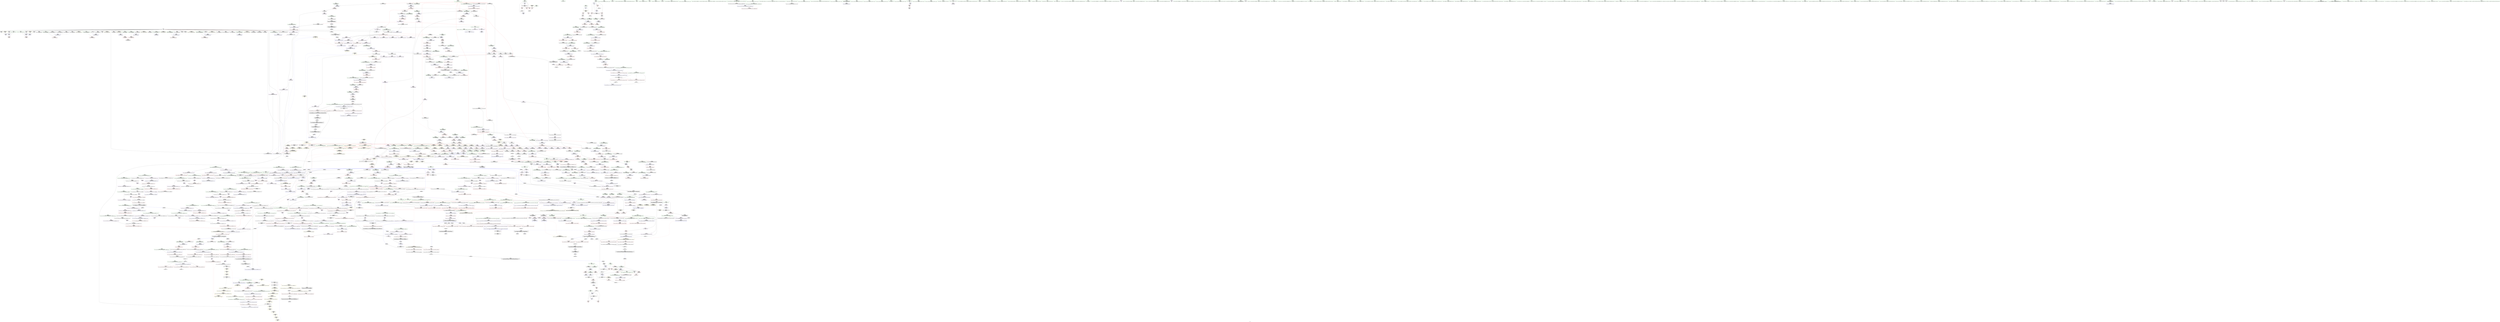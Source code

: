 digraph "SVFG" {
	label="SVFG";

	Node0x55cee46b0590 [shape=record,color=grey,label="{NodeID: 0\nNullPtr|{|<s31>86}}"];
	Node0x55cee46b0590 -> Node0x55cee4a1a140[style=solid];
	Node0x55cee46b0590 -> Node0x55cee4a1a240[style=solid];
	Node0x55cee46b0590 -> Node0x55cee4a1a310[style=solid];
	Node0x55cee46b0590 -> Node0x55cee4a1a3e0[style=solid];
	Node0x55cee46b0590 -> Node0x55cee4a1a4b0[style=solid];
	Node0x55cee46b0590 -> Node0x55cee4a1a580[style=solid];
	Node0x55cee46b0590 -> Node0x55cee4a1a650[style=solid];
	Node0x55cee46b0590 -> Node0x55cee4a1a720[style=solid];
	Node0x55cee46b0590 -> Node0x55cee4a1a7f0[style=solid];
	Node0x55cee46b0590 -> Node0x55cee4a1a8c0[style=solid];
	Node0x55cee46b0590 -> Node0x55cee4a1a990[style=solid];
	Node0x55cee46b0590 -> Node0x55cee4a1aa60[style=solid];
	Node0x55cee46b0590 -> Node0x55cee4a1ab30[style=solid];
	Node0x55cee46b0590 -> Node0x55cee4a1ac00[style=solid];
	Node0x55cee46b0590 -> Node0x55cee4a1acd0[style=solid];
	Node0x55cee46b0590 -> Node0x55cee4a1ada0[style=solid];
	Node0x55cee46b0590 -> Node0x55cee4a1ae70[style=solid];
	Node0x55cee46b0590 -> Node0x55cee4a1af40[style=solid];
	Node0x55cee46b0590 -> Node0x55cee4a1b010[style=solid];
	Node0x55cee46b0590 -> Node0x55cee4a1b0e0[style=solid];
	Node0x55cee46b0590 -> Node0x55cee4a1b1b0[style=solid];
	Node0x55cee46b0590 -> Node0x55cee4a1b280[style=solid];
	Node0x55cee46b0590 -> Node0x55cee4a1b350[style=solid];
	Node0x55cee46b0590 -> Node0x55cee4a1b420[style=solid];
	Node0x55cee46b0590 -> Node0x55cee4a1b4f0[style=solid];
	Node0x55cee46b0590 -> Node0x55cee4a237b0[style=solid];
	Node0x55cee46b0590 -> Node0x55cee4a47e80[style=solid];
	Node0x55cee46b0590 -> Node0x55cee4a47f50[style=solid];
	Node0x55cee46b0590 -> Node0x55cee4a48020[style=solid];
	Node0x55cee46b0590 -> Node0x55cee432f5e0[style=solid];
	Node0x55cee46b0590 -> Node0x55cee4a3b770[style=solid];
	Node0x55cee46b0590:s31 -> Node0x55cee4b61830[style=solid,color=red];
	Node0x55cee4a1de90 [shape=record,color=red,label="{NodeID: 775\n1122\<--1119\nthis1\<--this.addr\n_ZNSt12_Vector_baseIiSaIiEE19_M_get_Tp_allocatorEv\n}"];
	Node0x55cee4a1de90 -> Node0x55cee4a2b4a0[style=solid];
	Node0x55cee4a14760 [shape=record,color=black,label="{NodeID: 443\n1532\<--1550\n_ZN9__gnu_cxxmiIPKiSt6vectorIiSaIiEEEENS_17__normal_iteratorIT_T0_E15difference_typeERKS9_SC__ret\<--sub.ptr.div\n_ZN9__gnu_cxxmiIPKiSt6vectorIiSaIiEEEENS_17__normal_iteratorIT_T0_E15difference_typeERKS9_SC_\n|{<s0>46}}"];
	Node0x55cee4a14760:s0 -> Node0x55cee4b58b70[style=solid,color=blue];
	Node0x55cee4a07cb0 [shape=record,color=green,label="{NodeID: 111\n514\<--515\nretval\<--retval_field_insensitive\n_ZNSt6vectorIiSaIiEE5eraseEN9__gnu_cxx17__normal_iteratorIPKiS1_EE\n}"];
	Node0x55cee4a07cb0 -> Node0x55cee4a280a0[style=solid];
	Node0x55cee4a07cb0 -> Node0x55cee4a28170[style=solid];
	Node0x55cee4a23980 [shape=record,color=blue,label="{NodeID: 886\n55\<--94\nnc\<--\nmain\n}"];
	Node0x55cee4a23980 -> Node0x55cee4ab2c60[style=dashed];
	Node0x55cee4ab5e60 [shape=record,color=black,label="{NodeID: 1661\nMR_32V_2 = PHI(MR_32V_4, MR_32V_1, )\npts\{740000 \}\n}"];
	Node0x55cee4ab5e60 -> Node0x55cee4a24000[style=dashed];
	Node0x55cee4ab5e60 -> Node0x55cee4ab5e60[style=dashed];
	Node0x55cee4a2a390 [shape=record,color=purple,label="{NodeID: 554\n895\<--893\n_M_start\<--this1\n_ZNSt12_Vector_baseIiSaIiEED2Ev\n}"];
	Node0x55cee4a2a390 -> Node0x55cee4a342d0[style=solid];
	Node0x55cee4b582b0 [shape=record,color=black,label="{NodeID: 2436\n357 = PHI(1398, )\n}"];
	Node0x55cee4b582b0 -> Node0x55cee4a251e0[style=solid];
	Node0x55cee4a0cea0 [shape=record,color=green,label="{NodeID: 222\n1237\<--1238\nthis.addr\<--this.addr_field_insensitive\n_ZNSt12_Vector_baseIiSaIiEE13_M_deallocateEPim\n}"];
	Node0x55cee4a0cea0 -> Node0x55cee4a1ed30[style=solid];
	Node0x55cee4a0cea0 -> Node0x55cee4a4a170[style=solid];
	Node0x55cee4a48c50 [shape=record,color=blue,label="{NodeID: 997\n1059\<--1056\nthis.addr\<--this\n_ZN9__gnu_cxx13new_allocatorIiE8allocateEmPKv\n}"];
	Node0x55cee4a48c50 -> Node0x55cee4a1d9b0[style=dashed];
	Node0x55cee4a2fdc0 [shape=record,color=red,label="{NodeID: 665\n224\<--67\n\<--ans\nmain\n}"];
	Node0x55cee4b61450 [shape=record,color=black,label="{NodeID: 2547\n1427 = PHI(1383, 1404, 1558, )\n1st arg _ZN9__gnu_cxx17__normal_iteratorIPKiSt6vectorIiSaIiEEEC2ERKS2_ }"];
	Node0x55cee4b61450 -> Node0x55cee4a4b4f0[style=solid];
	Node0x55cee4a1af40 [shape=record,color=black,label="{NodeID: 333\n845\<--3\n\<--dummyVal\n_ZNSt12_Vector_baseIiSaIiEEC2EmRKS0_\n}"];
	Node0x55cee46d18c0 [shape=record,color=green,label="{NodeID: 1\n7\<--1\n__dso_handle\<--dummyObj\nGlob }"];
	Node0x55cee4a1df60 [shape=record,color=red,label="{NodeID: 776\n1139\<--1129\n\<--__first.addr\n_ZSt25__uninitialized_default_nIPimET_S1_T0_\n|{<s0>91}}"];
	Node0x55cee4a1df60:s0 -> Node0x55cee4b5ef00[style=solid,color=red];
	Node0x55cee4a14830 [shape=record,color=black,label="{NodeID: 444\n1562\<--1561\n\<--this1\n_ZNKSt6vectorIiSaIiEE6cbeginEv\n}"];
	Node0x55cee4a14830 -> Node0x55cee4a2cf70[style=solid];
	Node0x55cee4a14830 -> Node0x55cee4a2d040[style=solid];
	Node0x55cee4a07d80 [shape=record,color=green,label="{NodeID: 112\n516\<--517\n__position\<--__position_field_insensitive\n_ZNSt6vectorIiSaIiEE5eraseEN9__gnu_cxx17__normal_iteratorIPKiS1_EE\n|{|<s1>46}}"];
	Node0x55cee4a07d80 -> Node0x55cee4a28240[style=solid];
	Node0x55cee4a07d80:s1 -> Node0x55cee4b50ef0[style=solid,color=red];
	Node0x55cee4a23a50 [shape=record,color=blue,label="{NodeID: 887\n65\<--11\ni\<--\nmain\n}"];
	Node0x55cee4a23a50 -> Node0x55cee4a2fa80[style=dashed];
	Node0x55cee4a23a50 -> Node0x55cee4a2fb50[style=dashed];
	Node0x55cee4a23a50 -> Node0x55cee4a2fc20[style=dashed];
	Node0x55cee4a23a50 -> Node0x55cee4a23b20[style=dashed];
	Node0x55cee4a23a50 -> Node0x55cee4ab3160[style=dashed];
	Node0x55cee4ab6360 [shape=record,color=black,label="{NodeID: 1662\nMR_34V_2 = PHI(MR_34V_4, MR_34V_1, )\npts\{760000 \}\n}"];
	Node0x55cee4ab6360 -> Node0x55cee4a240d0[style=dashed];
	Node0x55cee4ab6360 -> Node0x55cee4ab6360[style=dashed];
	Node0x55cee4a2a460 [shape=record,color=purple,label="{NodeID: 555\n897\<--893\n_M_impl2\<--this1\n_ZNSt12_Vector_baseIiSaIiEED2Ev\n}"];
	Node0x55cee4b583f0 [shape=record,color=black,label="{NodeID: 2437\n362 = PHI(1358, )\n}"];
	Node0x55cee4b583f0 -> Node0x55cee4a1c080[style=solid];
	Node0x55cee4a0cf70 [shape=record,color=green,label="{NodeID: 223\n1239\<--1240\n__p.addr\<--__p.addr_field_insensitive\n_ZNSt12_Vector_baseIiSaIiEE13_M_deallocateEPim\n}"];
	Node0x55cee4a0cf70 -> Node0x55cee4a1ee00[style=solid];
	Node0x55cee4a0cf70 -> Node0x55cee4a1eed0[style=solid];
	Node0x55cee4a0cf70 -> Node0x55cee4a4a240[style=solid];
	Node0x55cee4a48d20 [shape=record,color=blue,label="{NodeID: 998\n1061\<--1057\n__n.addr\<--__n\n_ZN9__gnu_cxx13new_allocatorIiE8allocateEmPKv\n}"];
	Node0x55cee4a48d20 -> Node0x55cee4a1da80[style=dashed];
	Node0x55cee4a48d20 -> Node0x55cee4a1db50[style=dashed];
	Node0x55cee4a2fe90 [shape=record,color=red,label="{NodeID: 666\n193\<--69\n\<--x\nmain\n}"];
	Node0x55cee4a2fe90 -> Node0x55cee4a39af0[style=solid];
	Node0x55cee4b61610 [shape=record,color=black,label="{NodeID: 2548\n1056 = PHI(1049, )\n0th arg _ZN9__gnu_cxx13new_allocatorIiE8allocateEmPKv }"];
	Node0x55cee4b61610 -> Node0x55cee4a48c50[style=solid];
	Node0x55cee4a1b010 [shape=record,color=black,label="{NodeID: 334\n846\<--3\n\<--dummyVal\n_ZNSt12_Vector_baseIiSaIiEEC2EmRKS0_\n}"];
	Node0x55cee4a1b010 -> Node0x55cee4a47660[style=solid];
	Node0x55cee49defc0 [shape=record,color=green,label="{NodeID: 2\n11\<--1\n\<--dummyObj\nCan only get source location for instruction, argument, global var or function.}"];
	Node0x55cee4ad2980 [shape=record,color=yellow,style=double,label="{NodeID: 1884\n22V_1 = ENCHI(MR_22V_0)\npts\{1082 \}\nFun[_ZSt14__copy_move_a2ILb1EN9__gnu_cxx17__normal_iteratorIPiSt6vectorIiSaIiEEEES6_ET1_T0_S8_S7_]|{<s0>131}}"];
	Node0x55cee4ad2980:s0 -> Node0x55cee4ad79c0[style=dashed,color=red];
	Node0x55cee4a1e030 [shape=record,color=red,label="{NodeID: 777\n1140\<--1131\n\<--__n.addr\n_ZSt25__uninitialized_default_nIPimET_S1_T0_\n|{<s0>91}}"];
	Node0x55cee4a1e030:s0 -> Node0x55cee4b5f010[style=solid,color=red];
	Node0x55cee4a14900 [shape=record,color=black,label="{NodeID: 445\n1552\<--1569\n_ZNKSt6vectorIiSaIiEE6cbeginEv_ret\<--\n_ZNKSt6vectorIiSaIiEE6cbeginEv\n|{<s0>45}}"];
	Node0x55cee4a14900:s0 -> Node0x55cee4b58a30[style=solid,color=blue];
	Node0x55cee4a07e50 [shape=record,color=green,label="{NodeID: 113\n518\<--519\nthis.addr\<--this.addr_field_insensitive\n_ZNSt6vectorIiSaIiEE5eraseEN9__gnu_cxx17__normal_iteratorIPKiS1_EE\n}"];
	Node0x55cee4a07e50 -> Node0x55cee4a31e40[style=solid];
	Node0x55cee4a07e50 -> Node0x55cee4a45780[style=solid];
	Node0x55cee4a23b20 [shape=record,color=blue,label="{NodeID: 888\n65\<--134\ni\<--inc\nmain\n}"];
	Node0x55cee4a23b20 -> Node0x55cee4a2fa80[style=dashed];
	Node0x55cee4a23b20 -> Node0x55cee4a2fb50[style=dashed];
	Node0x55cee4a23b20 -> Node0x55cee4a2fc20[style=dashed];
	Node0x55cee4a23b20 -> Node0x55cee4a23b20[style=dashed];
	Node0x55cee4a23b20 -> Node0x55cee4ab3160[style=dashed];
	Node0x55cee4ab6860 [shape=record,color=black,label="{NodeID: 1663\nMR_36V_2 = PHI(MR_36V_4, MR_36V_1, )\npts\{780000 \}\n}"];
	Node0x55cee4ab6860 -> Node0x55cee4a24270[style=dashed];
	Node0x55cee4ab6860 -> Node0x55cee4ab6860[style=dashed];
	Node0x55cee4a2a530 [shape=record,color=purple,label="{NodeID: 556\n898\<--893\n_M_end_of_storage\<--this1\n_ZNSt12_Vector_baseIiSaIiEED2Ev\n}"];
	Node0x55cee4a2a530 -> Node0x55cee4a343a0[style=solid];
	Node0x55cee4b58530 [shape=record,color=black,label="{NodeID: 2438\n376 = PHI(786, )\n}"];
	Node0x55cee4b58530 -> Node0x55cee4a30ed0[style=solid];
	Node0x55cee4a0d040 [shape=record,color=green,label="{NodeID: 224\n1241\<--1242\n__n.addr\<--__n.addr_field_insensitive\n_ZNSt12_Vector_baseIiSaIiEE13_M_deallocateEPim\n}"];
	Node0x55cee4a0d040 -> Node0x55cee4a1efa0[style=solid];
	Node0x55cee4a0d040 -> Node0x55cee4a4a310[style=solid];
	Node0x55cee4a48df0 [shape=record,color=blue,label="{NodeID: 999\n1063\<--1058\n.addr\<--\n_ZN9__gnu_cxx13new_allocatorIiE8allocateEmPKv\n}"];
	Node0x55cee4a2ff60 [shape=record,color=red,label="{NodeID: 667\n206\<--69\n\<--x\nmain\n}"];
	Node0x55cee4a2ff60 -> Node0x55cee4a1ba00[style=solid];
	Node0x55cee4b61720 [shape=record,color=black,label="{NodeID: 2549\n1057 = PHI(1050, )\n1st arg _ZN9__gnu_cxx13new_allocatorIiE8allocateEmPKv }"];
	Node0x55cee4b61720 -> Node0x55cee4a48d20[style=solid];
	Node0x55cee4a1b0e0 [shape=record,color=black,label="{NodeID: 335\n848\<--3\n\<--dummyVal\n_ZNSt12_Vector_baseIiSaIiEEC2EmRKS0_\n}"];
	Node0x55cee4a1b0e0 -> Node0x55cee4a47730[style=solid];
	Node0x55cee49df050 [shape=record,color=green,label="{NodeID: 3\n15\<--1\n_ZSt3cin\<--dummyObj\nGlob }"];
	Node0x55cee4a1e100 [shape=record,color=red,label="{NodeID: 778\n1156\<--1148\n\<--__first.addr\n_ZNSt27__uninitialized_default_n_1ILb1EE18__uninit_default_nIPimEET_S3_T0_\n|{<s0>92}}"];
	Node0x55cee4a1e100:s0 -> Node0x55cee4b60e40[style=solid,color=red];
	Node0x55cee4a149d0 [shape=record,color=black,label="{NodeID: 446\n1600\<--1577\n\<--__first\n_ZSt4moveIN9__gnu_cxx17__normal_iteratorIPiSt6vectorIiSaIiEEEES6_ET0_T_S8_S7_\n}"];
	Node0x55cee4a149d0 -> Node0x55cee4a2dba0[style=solid];
	Node0x55cee4a07f20 [shape=record,color=green,label="{NodeID: 114\n520\<--521\nagg.tmp\<--agg.tmp_field_insensitive\n_ZNSt6vectorIiSaIiEE5eraseEN9__gnu_cxx17__normal_iteratorIPKiS1_EE\n}"];
	Node0x55cee4a07f20 -> Node0x55cee4a28310[style=solid];
	Node0x55cee4a07f20 -> Node0x55cee4a283e0[style=solid];
	Node0x55cee4a23bf0 [shape=record,color=blue,label="{NodeID: 889\n61\<--138\nexn.slot\<--\nmain\n}"];
	Node0x55cee4a23bf0 -> Node0x55cee4a2f8e0[style=dashed];
	Node0x55cee4ab6d60 [shape=record,color=black,label="{NodeID: 1664\nMR_38V_2 = PHI(MR_38V_4, MR_38V_1, )\npts\{820000 \}\n}"];
	Node0x55cee4ab6d60 -> Node0x55cee4ab1860[style=dashed];
	Node0x55cee4a2a600 [shape=record,color=purple,label="{NodeID: 557\n900\<--893\n_M_impl3\<--this1\n_ZNSt12_Vector_baseIiSaIiEED2Ev\n}"];
	Node0x55cee4b58670 [shape=record,color=black,label="{NodeID: 2439\n381 = PHI(786, )\n}"];
	Node0x55cee4b58670 -> Node0x55cee4a30fa0[style=solid];
	Node0x55cee4a0d110 [shape=record,color=green,label="{NodeID: 225\n1255\<--1256\n_ZNSt16allocator_traitsISaIiEE10deallocateERS0_Pim\<--_ZNSt16allocator_traitsISaIiEE10deallocateERS0_Pim_field_insensitive\n}"];
	Node0x55cee4a48ec0 [shape=record,color=blue,label="{NodeID: 1000\n1089\<--1088\nthis.addr\<--this\n_ZNK9__gnu_cxx13new_allocatorIiE8max_sizeEv\n}"];
	Node0x55cee4a48ec0 -> Node0x55cee4a1dc20[style=dashed];
	Node0x55cee4a30030 [shape=record,color=red,label="{NodeID: 668\n172\<--171\n\<--coerce.dive17\nmain\n|{<s0>16}}"];
	Node0x55cee4a30030:s0 -> Node0x55cee4b5d7c0[style=solid,color=red];
	Node0x55cee4b61830 [shape=record,color=black,label="{NodeID: 2550\n1058 = PHI(3, )\n2nd arg _ZN9__gnu_cxx13new_allocatorIiE8allocateEmPKv }"];
	Node0x55cee4b61830 -> Node0x55cee4a48df0[style=solid];
	Node0x55cee4a1b1b0 [shape=record,color=black,label="{NodeID: 336\n856\<--3\nlpad.val\<--dummyVal\n_ZNSt12_Vector_baseIiSaIiEEC2EmRKS0_\n}"];
	Node0x55cee49dfad0 [shape=record,color=green,label="{NodeID: 4\n16\<--1\n.str\<--dummyObj\nGlob }"];
	Node0x55cee4ad2b70 [shape=record,color=yellow,style=double,label="{NodeID: 1886\n445V_1 = ENCHI(MR_445V_0)\npts\{16550000 \}\nFun[_ZSt14__copy_move_a2ILb1EN9__gnu_cxx17__normal_iteratorIPiSt6vectorIiSaIiEEEES6_ET1_T0_S8_S7_]|{<s0>132}}"];
	Node0x55cee4ad2b70:s0 -> Node0x55cee4a4b830[style=dashed,color=red];
	Node0x55cee4a1e1d0 [shape=record,color=red,label="{NodeID: 779\n1157\<--1150\n\<--__n.addr\n_ZNSt27__uninitialized_default_n_1ILb1EE18__uninit_default_nIPimEET_S3_T0_\n|{<s0>92}}"];
	Node0x55cee4a1e1d0:s0 -> Node0x55cee4b60f50[style=solid,color=red];
	Node0x55cee4a14aa0 [shape=record,color=black,label="{NodeID: 447\n1610\<--1579\n\<--__last\n_ZSt4moveIN9__gnu_cxx17__normal_iteratorIPiSt6vectorIiSaIiEEEES6_ET0_T_S8_S7_\n}"];
	Node0x55cee4a14aa0 -> Node0x55cee4a2dd40[style=solid];
	Node0x55cee4a0d520 [shape=record,color=green,label="{NodeID: 115\n522\<--523\nref.tmp\<--ref.tmp_field_insensitive\n_ZNSt6vectorIiSaIiEE5eraseEN9__gnu_cxx17__normal_iteratorIPKiS1_EE\n|{|<s1>47}}"];
	Node0x55cee4a0d520 -> Node0x55cee4a284b0[style=solid];
	Node0x55cee4a0d520:s1 -> Node0x55cee4b5c840[style=solid,color=red];
	Node0x55cee4a23cc0 [shape=record,color=blue,label="{NodeID: 890\n63\<--140\nehselector.slot\<--\nmain\n}"];
	Node0x55cee4a23cc0 -> Node0x55cee4a2f9b0[style=dashed];
	Node0x55cee4ab7260 [shape=record,color=black,label="{NodeID: 1665\nMR_40V_2 = PHI(MR_40V_4, MR_40V_1, )\npts\{840000 \}\n}"];
	Node0x55cee4ab7260 -> Node0x55cee4a24680[style=dashed];
	Node0x55cee4ab7260 -> Node0x55cee4ab7260[style=dashed];
	Node0x55cee4a2a6d0 [shape=record,color=purple,label="{NodeID: 558\n901\<--893\n_M_start4\<--this1\n_ZNSt12_Vector_baseIiSaIiEED2Ev\n}"];
	Node0x55cee4a2a6d0 -> Node0x55cee4a34470[style=solid];
	Node0x55cee4b587b0 [shape=record,color=black,label="{NodeID: 2440\n427 = PHI(642, )\n}"];
	Node0x55cee4b587b0 -> Node0x55cee4a25790[style=solid];
	Node0x55cee4a0d210 [shape=record,color=green,label="{NodeID: 226\n1262\<--1263\n__cxa_begin_catch\<--__cxa_begin_catch_field_insensitive\n}"];
	Node0x55cee4a48f90 [shape=record,color=blue,label="{NodeID: 1001\n1102\<--1099\n__first.addr\<--__first\n_ZSt27__uninitialized_default_n_aIPimiET_S1_T0_RSaIT1_E\n}"];
	Node0x55cee4a48f90 -> Node0x55cee4a1dcf0[style=dashed];
	Node0x55cee4a30100 [shape=record,color=red,label="{NodeID: 669\n174\<--173\n\<--coerce.dive18\nmain\n|{<s0>16}}"];
	Node0x55cee4a30100:s0 -> Node0x55cee4b5d8d0[style=solid,color=red];
	Node0x55cee4b61940 [shape=record,color=black,label="{NodeID: 2551\n436 = PHI(57, 57, 57, 529, )\n0th arg _ZNSt6vectorIiSaIiEE5beginEv }"];
	Node0x55cee4b61940 -> Node0x55cee4a25860[style=solid];
	Node0x55cee4a1b280 [shape=record,color=black,label="{NodeID: 337\n857\<--3\nlpad.val2\<--dummyVal\n_ZNSt12_Vector_baseIiSaIiEEC2EmRKS0_\n}"];
	Node0x55cee49dfb60 [shape=record,color=green,label="{NodeID: 5\n18\<--1\n.str.1\<--dummyObj\nGlob }"];
	Node0x55cee4a1e2a0 [shape=record,color=red,label="{NodeID: 780\n1176\<--1167\n\<--__first.addr\n_ZSt6fill_nIPimiET_S1_T0_RKT1_\n|{<s0>93}}"];
	Node0x55cee4a1e2a0:s0 -> Node0x55cee4b51d30[style=solid,color=red];
	Node0x55cee4a14b70 [shape=record,color=black,label="{NodeID: 448\n1618\<--1581\n\<--__result\n_ZSt4moveIN9__gnu_cxx17__normal_iteratorIPiSt6vectorIiSaIiEEEES6_ET0_T_S8_S7_\n}"];
	Node0x55cee4a14b70 -> Node0x55cee4a2dee0[style=solid];
	Node0x55cee4a0d5f0 [shape=record,color=green,label="{NodeID: 116\n524\<--525\nref.tmp3\<--ref.tmp3_field_insensitive\n_ZNSt6vectorIiSaIiEE5eraseEN9__gnu_cxx17__normal_iteratorIPKiS1_EE\n|{|<s1>46}}"];
	Node0x55cee4a0d5f0 -> Node0x55cee4a28580[style=solid];
	Node0x55cee4a0d5f0:s1 -> Node0x55cee4b5bd30[style=solid,color=red];
	Node0x55cee4a23d90 [shape=record,color=blue,label="{NodeID: 891\n61\<--145\nexn.slot\<--\nmain\n}"];
	Node0x55cee4a23d90 -> Node0x55cee4a2f8e0[style=dashed];
	Node0x55cee4ab7760 [shape=record,color=black,label="{NodeID: 1666\nMR_42V_2 = PHI(MR_42V_4, MR_42V_1, )\npts\{860000 \}\n}"];
	Node0x55cee4ab7760 -> Node0x55cee4a245b0[style=dashed];
	Node0x55cee4ab7760 -> Node0x55cee4ab7760[style=dashed];
	Node0x55cee4a2a7a0 [shape=record,color=purple,label="{NodeID: 559\n910\<--893\n_M_impl5\<--this1\n_ZNSt12_Vector_baseIiSaIiEED2Ev\n|{<s0>78}}"];
	Node0x55cee4a2a7a0:s0 -> Node0x55cee4b513f0[style=solid,color=red];
	Node0x55cee4b588f0 [shape=record,color=black,label="{NodeID: 2441\n530 = PHI(435, )\n}"];
	Node0x55cee4b588f0 -> Node0x55cee4a45850[style=solid];
	Node0x55cee4a0d310 [shape=record,color=green,label="{NodeID: 227\n1265\<--1266\n_ZSt9terminatev\<--_ZSt9terminatev_field_insensitive\n}"];
	Node0x55cee4a49060 [shape=record,color=blue,label="{NodeID: 1002\n1104\<--1100\n__n.addr\<--__n\n_ZSt27__uninitialized_default_n_aIPimiET_S1_T0_RSaIT1_E\n}"];
	Node0x55cee4a49060 -> Node0x55cee4a1ddc0[style=dashed];
	Node0x55cee4a301d0 [shape=record,color=red,label="{NodeID: 670\n199\<--196\n\<--call32\nmain\n}"];
	Node0x55cee4a301d0 -> Node0x55cee4a3a0f0[style=solid];
	Node0x55cee4b61c60 [shape=record,color=black,label="{NodeID: 2552\n1635 = PHI(1518, )\n0th arg _ZNSt16allocator_traitsISaIiEE7destroyIiEEvRS0_PT_ }"];
	Node0x55cee4b61c60 -> Node0x55cee4a4cbb0[style=solid];
	Node0x55cee4a1b350 [shape=record,color=black,label="{NodeID: 338\n913\<--3\n\<--dummyVal\n_ZNSt12_Vector_baseIiSaIiEED2Ev\n}"];
	Node0x55cee49dfbf0 [shape=record,color=green,label="{NodeID: 6\n20\<--1\n_ZSt4cout\<--dummyObj\nGlob }"];
	Node0x55cee4a1e370 [shape=record,color=red,label="{NodeID: 781\n1180\<--1169\n\<--__n.addr\n_ZSt6fill_nIPimiET_S1_T0_RKT1_\n|{<s0>94}}"];
	Node0x55cee4a1e370:s0 -> Node0x55cee4b5fdf0[style=solid,color=red];
	Node0x55cee4a14c40 [shape=record,color=black,label="{NodeID: 449\n1599\<--1585\n\<--agg.tmp3\n_ZSt4moveIN9__gnu_cxx17__normal_iteratorIPiSt6vectorIiSaIiEEEES6_ET0_T_S8_S7_\n}"];
	Node0x55cee4a14c40 -> Node0x55cee4a2dad0[style=solid];
	Node0x55cee4a0d6c0 [shape=record,color=green,label="{NodeID: 117\n534\<--535\n_ZNKSt6vectorIiSaIiEE6cbeginEv\<--_ZNKSt6vectorIiSaIiEE6cbeginEv_field_insensitive\n}"];
	Node0x55cee4a23e60 [shape=record,color=blue,label="{NodeID: 892\n63\<--147\nehselector.slot\<--\nmain\n}"];
	Node0x55cee4a23e60 -> Node0x55cee4a2f9b0[style=dashed];
	Node0x55cee4ab7c60 [shape=record,color=black,label="{NodeID: 1667\nMR_44V_2 = PHI(MR_44V_4, MR_44V_1, )\npts\{880000 \}\n}"];
	Node0x55cee4ab7c60 -> Node0x55cee4a24750[style=dashed];
	Node0x55cee4ab7c60 -> Node0x55cee4ab7c60[style=dashed];
	Node0x55cee4a2a870 [shape=record,color=purple,label="{NodeID: 560\n918\<--893\n_M_impl6\<--this1\n_ZNSt12_Vector_baseIiSaIiEED2Ev\n|{<s0>79}}"];
	Node0x55cee4a2a870:s0 -> Node0x55cee4b513f0[style=solid,color=red];
	Node0x55cee4b58a30 [shape=record,color=black,label="{NodeID: 2442\n533 = PHI(1552, )\n}"];
	Node0x55cee4b58a30 -> Node0x55cee4a45920[style=solid];
	Node0x55cee4a0d410 [shape=record,color=green,label="{NodeID: 228\n1275\<--1276\n__a.addr\<--__a.addr_field_insensitive\n_ZNSt16allocator_traitsISaIiEE10deallocateERS0_Pim\n}"];
	Node0x55cee4a0d410 -> Node0x55cee4a1f070[style=solid];
	Node0x55cee4a0d410 -> Node0x55cee4a4a3e0[style=solid];
	Node0x55cee4a49130 [shape=record,color=blue,label="{NodeID: 1003\n1106\<--1101\n.addr\<--\n_ZSt27__uninitialized_default_n_aIPimiET_S1_T0_RSaIT1_E\n}"];
	Node0x55cee4a302a0 [shape=record,color=red,label="{NodeID: 671\n217\<--216\n\<--coerce.dive41\nmain\n|{<s0>24}}"];
	Node0x55cee4a302a0:s0 -> Node0x55cee4b524b0[style=solid,color=red];
	Node0x55cee4b61d70 [shape=record,color=black,label="{NodeID: 2553\n1636 = PHI(1522, )\n1st arg _ZNSt16allocator_traitsISaIiEE7destroyIiEEvRS0_PT_ }"];
	Node0x55cee4b61d70 -> Node0x55cee4a4cc80[style=solid];
	Node0x55cee4a1b420 [shape=record,color=black,label="{NodeID: 339\n914\<--3\n\<--dummyVal\n_ZNSt12_Vector_baseIiSaIiEED2Ev\n}"];
	Node0x55cee4a1b420 -> Node0x55cee4a47b40[style=solid];
	Node0x55cee49dfcb0 [shape=record,color=green,label="{NodeID: 7\n22\<--1\n\<--dummyObj\nCan only get source location for instruction, argument, global var or function.}"];
	Node0x55cee4a1e440 [shape=record,color=red,label="{NodeID: 782\n1181\<--1171\n\<--__value.addr\n_ZSt6fill_nIPimiET_S1_T0_RKT1_\n|{<s0>94}}"];
	Node0x55cee4a1e440:s0 -> Node0x55cee4b5ff30[style=solid,color=red];
	Node0x55cee4a14d10 [shape=record,color=black,label="{NodeID: 450\n1609\<--1589\n\<--agg.tmp7\n_ZSt4moveIN9__gnu_cxx17__normal_iteratorIPiSt6vectorIiSaIiEEEES6_ET0_T_S8_S7_\n}"];
	Node0x55cee4a14d10 -> Node0x55cee4a2dc70[style=solid];
	Node0x55cee4a0d790 [shape=record,color=green,label="{NodeID: 118\n539\<--540\n_ZN9__gnu_cxxmiIPKiSt6vectorIiSaIiEEEENS_17__normal_iteratorIT_T0_E15difference_typeERKS9_SC_\<--_ZN9__gnu_cxxmiIPKiSt6vectorIiSaIiEEEENS_17__normal_iteratorIT_T0_E15difference_typeERKS9_SC__field_insensitive\n}"];
	Node0x55cee4a23f30 [shape=record,color=blue,label="{NodeID: 893\n67\<--11\nans\<--\nmain\n}"];
	Node0x55cee4a23f30 -> Node0x55cee4a2fcf0[style=dashed];
	Node0x55cee4a23f30 -> Node0x55cee4a2fdc0[style=dashed];
	Node0x55cee4a23f30 -> Node0x55cee4a244e0[style=dashed];
	Node0x55cee4a23f30 -> Node0x55cee4ab3660[style=dashed];
	Node0x55cee4a2a940 [shape=record,color=purple,label="{NodeID: 561\n939\<--933\n_M_start\<--this1\n_ZNSt12_Vector_baseIiSaIiEE12_Vector_implC2ERKS0_\n}"];
	Node0x55cee4a2a940 -> Node0x55cee4a47e80[style=solid];
	Node0x55cee4b58b70 [shape=record,color=black,label="{NodeID: 2443\n538 = PHI(1532, )\n|{<s0>47}}"];
	Node0x55cee4b58b70:s0 -> Node0x55cee4b5cb60[style=solid,color=red];
	Node0x55cee4a15790 [shape=record,color=green,label="{NodeID: 229\n1277\<--1278\n__p.addr\<--__p.addr_field_insensitive\n_ZNSt16allocator_traitsISaIiEE10deallocateERS0_Pim\n}"];
	Node0x55cee4a15790 -> Node0x55cee4a1f140[style=solid];
	Node0x55cee4a15790 -> Node0x55cee4a4a4b0[style=solid];
	Node0x55cee4a49200 [shape=record,color=blue,label="{NodeID: 1004\n1119\<--1118\nthis.addr\<--this\n_ZNSt12_Vector_baseIiSaIiEE19_M_get_Tp_allocatorEv\n}"];
	Node0x55cee4a49200 -> Node0x55cee4a1de90[style=dashed];
	Node0x55cee4a30370 [shape=record,color=red,label="{NodeID: 672\n257\<--254\nthis1\<--this.addr\n_ZNSaIiEC2Ev\n}"];
	Node0x55cee4a30370 -> Node0x55cee4a1bba0[style=solid];
	Node0x55cee4b61e80 [shape=record,color=black,label="{NodeID: 2554\n763 = PHI(651, )\n0th arg _ZNK9__gnu_cxx5__ops15_Iter_less_iterclINS_17__normal_iteratorIPiSt6vectorIiSaIiEEEES8_EEbT_T0_ }"];
	Node0x55cee4b61e80 -> Node0x55cee4a46fe0[style=solid];
	Node0x55cee4a1b4f0 [shape=record,color=black,label="{NodeID: 340\n916\<--3\n\<--dummyVal\n_ZNSt12_Vector_baseIiSaIiEED2Ev\n}"];
	Node0x55cee4a1b4f0 -> Node0x55cee4a47c10[style=solid];
	Node0x55cee49dfd70 [shape=record,color=green,label="{NodeID: 8\n94\<--1\n\<--dummyObj\nCan only get source location for instruction, argument, global var or function.}"];
	Node0x55cee4a1e510 [shape=record,color=red,label="{NodeID: 783\n1213\<--1190\n\<--__first.addr\n_ZSt10__fill_n_aIPimiEN9__gnu_cxx11__enable_ifIXsr11__is_scalarIT1_EE7__valueET_E6__typeES4_T0_RKS3_\n}"];
	Node0x55cee4a1e510 -> Node0x55cee4a49e30[style=solid];
	Node0x55cee4a14de0 [shape=record,color=black,label="{NodeID: 451\n1617\<--1591\n\<--agg.tmp11\n_ZSt4moveIN9__gnu_cxx17__normal_iteratorIPiSt6vectorIiSaIiEEEES6_ET0_T_S8_S7_\n}"];
	Node0x55cee4a14de0 -> Node0x55cee4a2de10[style=solid];
	Node0x55cee4a0d890 [shape=record,color=green,label="{NodeID: 119\n547\<--548\n_ZNSt6vectorIiSaIiEE8_M_eraseEN9__gnu_cxx17__normal_iteratorIPiS1_EE\<--_ZNSt6vectorIiSaIiEE8_M_eraseEN9__gnu_cxx17__normal_iteratorIPiS1_EE_field_insensitive\n}"];
	Node0x55cee4a24000 [shape=record,color=blue,label="{NodeID: 894\n164\<--161\ncoerce.dive\<--call13\nmain\n}"];
	Node0x55cee4a24000 -> Node0x55cee4a30030[style=dashed];
	Node0x55cee4a24000 -> Node0x55cee4a24000[style=dashed];
	Node0x55cee4a24000 -> Node0x55cee4ab5e60[style=dashed];
	Node0x55cee4a2aa10 [shape=record,color=purple,label="{NodeID: 562\n941\<--933\n_M_finish\<--this1\n_ZNSt12_Vector_baseIiSaIiEE12_Vector_implC2ERKS0_\n}"];
	Node0x55cee4a2aa10 -> Node0x55cee4a47f50[style=solid];
	Node0x55cee4b58cb0 [shape=record,color=black,label="{NodeID: 2444\n541 = PHI(554, )\n}"];
	Node0x55cee4b58cb0 -> Node0x55cee4a459f0[style=solid];
	Node0x55cee4a15860 [shape=record,color=green,label="{NodeID: 230\n1279\<--1280\n__n.addr\<--__n.addr_field_insensitive\n_ZNSt16allocator_traitsISaIiEE10deallocateERS0_Pim\n}"];
	Node0x55cee4a15860 -> Node0x55cee4a1f210[style=solid];
	Node0x55cee4a15860 -> Node0x55cee4a4a580[style=solid];
	Node0x55cee4a492d0 [shape=record,color=blue,label="{NodeID: 1005\n1129\<--1127\n__first.addr\<--__first\n_ZSt25__uninitialized_default_nIPimET_S1_T0_\n}"];
	Node0x55cee4a492d0 -> Node0x55cee4a1df60[style=dashed];
	Node0x55cee4a30440 [shape=record,color=red,label="{NodeID: 673\n280\<--267\nthis1\<--this.addr\n_ZNSt6vectorIiSaIiEEC2EmRKS0_\n|{|<s2>30}}"];
	Node0x55cee4a30440 -> Node0x55cee4a1bc70[style=solid];
	Node0x55cee4a30440 -> Node0x55cee4a1bd40[style=solid];
	Node0x55cee4a30440:s2 -> Node0x55cee4b646f0[style=solid,color=red];
	Node0x55cee4b61f90 [shape=record,color=black,label="{NodeID: 2555\n764 = PHI(689, )\n1st arg _ZNK9__gnu_cxx5__ops15_Iter_less_iterclINS_17__normal_iteratorIPiSt6vectorIiSaIiEEEES8_EEbT_T0_ }"];
	Node0x55cee4b61f90 -> Node0x55cee4a46e40[style=solid];
	Node0x55cee4a1b5c0 [shape=record,color=black,label="{NodeID: 341\n34\<--35\n\<--_ZNSt8ios_base4InitD1Ev\nCan only get source location for instruction, argument, global var or function.}"];
	Node0x55cee49dfe30 [shape=record,color=green,label="{NodeID: 9\n159\<--1\n\<--dummyObj\nCan only get source location for instruction, argument, global var or function.}"];
	Node0x55cee4a1e5e0 [shape=record,color=red,label="{NodeID: 784\n1220\<--1190\n\<--__first.addr\n_ZSt10__fill_n_aIPimiEN9__gnu_cxx11__enable_ifIXsr11__is_scalarIT1_EE7__valueET_E6__typeES4_T0_RKS3_\n}"];
	Node0x55cee4a1e5e0 -> Node0x55cee4a2b570[style=solid];
	Node0x55cee4a14eb0 [shape=record,color=black,label="{NodeID: 452\n1571\<--1632\n_ZSt4moveIN9__gnu_cxx17__normal_iteratorIPiSt6vectorIiSaIiEEEES6_ET0_T_S8_S7__ret\<--\n_ZSt4moveIN9__gnu_cxx17__normal_iteratorIPiSt6vectorIiSaIiEEEES6_ET0_T_S8_S7_\n|{<s0>112}}"];
	Node0x55cee4a14eb0:s0 -> Node0x55cee4b5b830[style=solid,color=blue];
	Node0x55cee4a0d990 [shape=record,color=green,label="{NodeID: 120\n557\<--558\nretval\<--retval_field_insensitive\n_ZNK9__gnu_cxx17__normal_iteratorIPiSt6vectorIiSaIiEEEplEl\n|{|<s1>49}}"];
	Node0x55cee4a0d990 -> Node0x55cee4a28650[style=solid];
	Node0x55cee4a0d990:s1 -> Node0x55cee4b5e7c0[style=solid,color=red];
	Node0x55cee4a240d0 [shape=record,color=blue,label="{NodeID: 895\n169\<--166\ncoerce.dive16\<--call15\nmain\n}"];
	Node0x55cee4a240d0 -> Node0x55cee4a30100[style=dashed];
	Node0x55cee4a240d0 -> Node0x55cee4a240d0[style=dashed];
	Node0x55cee4a240d0 -> Node0x55cee4ab6360[style=dashed];
	Node0x55cee4a2aae0 [shape=record,color=purple,label="{NodeID: 563\n943\<--933\n_M_end_of_storage\<--this1\n_ZNSt12_Vector_baseIiSaIiEE12_Vector_implC2ERKS0_\n}"];
	Node0x55cee4a2aae0 -> Node0x55cee4a48020[style=solid];
	Node0x55cee4b58df0 [shape=record,color=black,label="{NodeID: 2445\n546 = PHI(1455, )\n}"];
	Node0x55cee4b58df0 -> Node0x55cee4a45ac0[style=solid];
	Node0x55cee4a15930 [shape=record,color=green,label="{NodeID: 231\n1289\<--1290\n_ZN9__gnu_cxx13new_allocatorIiE10deallocateEPim\<--_ZN9__gnu_cxx13new_allocatorIiE10deallocateEPim_field_insensitive\n}"];
	Node0x55cee4a493a0 [shape=record,color=blue,label="{NodeID: 1006\n1131\<--1128\n__n.addr\<--__n\n_ZSt25__uninitialized_default_nIPimET_S1_T0_\n}"];
	Node0x55cee4a493a0 -> Node0x55cee4a1e030[style=dashed];
	Node0x55cee4a30510 [shape=record,color=red,label="{NodeID: 674\n282\<--269\n\<--__n.addr\n_ZNSt6vectorIiSaIiEEC2EmRKS0_\n|{<s0>29}}"];
	Node0x55cee4a30510:s0 -> Node0x55cee4b60570[style=solid,color=red];
	Node0x55cee4b620a0 [shape=record,color=black,label="{NodeID: 2556\n765 = PHI(691, )\n2nd arg _ZNK9__gnu_cxx5__ops15_Iter_less_iterclINS_17__normal_iteratorIPiSt6vectorIiSaIiEEEES8_EEbT_T0_ }"];
	Node0x55cee4b620a0 -> Node0x55cee4a46f10[style=solid];
	Node0x55cee4a1b6c0 [shape=record,color=black,label="{NodeID: 342\n107\<--106\nconv\<--\nmain\n|{<s0>7}}"];
	Node0x55cee4a1b6c0:s0 -> Node0x55cee4b5bfb0[style=solid,color=red];
	Node0x55cee49dfef0 [shape=record,color=green,label="{NodeID: 10\n387\<--1\n\<--dummyObj\nCan only get source location for instruction, argument, global var or function.}"];
	Node0x55cee4a1e6b0 [shape=record,color=red,label="{NodeID: 785\n1224\<--1190\n\<--__first.addr\n_ZSt10__fill_n_aIPimiEN9__gnu_cxx11__enable_ifIXsr11__is_scalarIT1_EE7__valueET_E6__typeES4_T0_RKS3_\n}"];
	Node0x55cee4a1e6b0 -> Node0x55cee4a13580[style=solid];
	Node0x55cee4a14f80 [shape=record,color=black,label="{NodeID: 453\n1644\<--1643\n\<--\n_ZNSt16allocator_traitsISaIiEE7destroyIiEEvRS0_PT_\n|{<s0>124}}"];
	Node0x55cee4a14f80:s0 -> Node0x55cee4b5e240[style=solid,color=red];
	Node0x55cee4a0da60 [shape=record,color=green,label="{NodeID: 121\n559\<--560\nthis.addr\<--this.addr_field_insensitive\n_ZNK9__gnu_cxx17__normal_iteratorIPiSt6vectorIiSaIiEEEplEl\n}"];
	Node0x55cee4a0da60 -> Node0x55cee4a320b0[style=solid];
	Node0x55cee4a0da60 -> Node0x55cee4a45b90[style=solid];
	Node0x55cee4a241a0 [shape=record,color=blue,label="{NodeID: 896\n178\<--175\ncoerce.dive21\<--call20\nmain\n|{|<s2>18}}"];
	Node0x55cee4a241a0 -> Node0x55cee4a241a0[style=dashed];
	Node0x55cee4a241a0 -> Node0x55cee4ab5960[style=dashed];
	Node0x55cee4a241a0:s2 -> Node0x55cee4ac64f0[style=dashed,color=red];
	Node0x55cee4a2abb0 [shape=record,color=purple,label="{NodeID: 564\n960\<--955\n_M_impl\<--this1\n_ZNSt12_Vector_baseIiSaIiEE17_M_create_storageEm\n}"];
	Node0x55cee4b58f30 [shape=record,color=black,label="{NodeID: 2446\n589 = PHI(786, )\n}"];
	Node0x55cee4b58f30 -> Node0x55cee4a32590[style=solid];
	Node0x55cee4a15a30 [shape=record,color=green,label="{NodeID: 232\n1296\<--1297\nthis.addr\<--this.addr_field_insensitive\n_ZN9__gnu_cxx13new_allocatorIiE10deallocateEPim\n}"];
	Node0x55cee4a15a30 -> Node0x55cee4a1f2e0[style=solid];
	Node0x55cee4a15a30 -> Node0x55cee4a4a650[style=solid];
	Node0x55cee4a49470 [shape=record,color=blue,label="{NodeID: 1007\n1133\<--1138\n__assignable\<--\n_ZSt25__uninitialized_default_nIPimET_S1_T0_\n}"];
	Node0x55cee4aca6f0 [shape=record,color=yellow,style=double,label="{NodeID: 1782\n22V_1 = ENCHI(MR_22V_0)\npts\{1082 \}\nFun[_ZSt11min_elementIN9__gnu_cxx17__normal_iteratorIPiSt6vectorIiSaIiEEEEET_S7_S7_]|{<s0>41}}"];
	Node0x55cee4aca6f0:s0 -> Node0x55cee4aad350[style=dashed,color=red];
	Node0x55cee4a305e0 [shape=record,color=red,label="{NodeID: 675\n287\<--269\n\<--__n.addr\n_ZNSt6vectorIiSaIiEEC2EmRKS0_\n|{<s0>30}}"];
	Node0x55cee4a305e0:s0 -> Node0x55cee4b64800[style=solid,color=red];
	Node0x55cee4b621b0 [shape=record,color=black,label="{NodeID: 2557\n1293 = PHI(1285, )\n0th arg _ZN9__gnu_cxx13new_allocatorIiE10deallocateEPim }"];
	Node0x55cee4b621b0 -> Node0x55cee4a4a650[style=solid];
	Node0x55cee4a1b790 [shape=record,color=black,label="{NodeID: 343\n124\<--123\nconv6\<--\nmain\n|{<s0>9}}"];
	Node0x55cee4a1b790:s0 -> Node0x55cee4b60d30[style=solid,color=red];
	Node0x55cee49dfff0 [shape=record,color=green,label="{NodeID: 11\n413\<--1\n\<--dummyObj\nCan only get source location for instruction, argument, global var or function.}"];
	Node0x55cee4a1e780 [shape=record,color=red,label="{NodeID: 786\n1206\<--1192\n\<--__n.addr\n_ZSt10__fill_n_aIPimiEN9__gnu_cxx11__enable_ifIXsr11__is_scalarIT1_EE7__valueET_E6__typeES4_T0_RKS3_\n}"];
	Node0x55cee4a1e780 -> Node0x55cee4a49d60[style=solid];
	Node0x55cee4a15050 [shape=record,color=black,label="{NodeID: 454\n1677\<--1656\n\<--__first\n_ZSt14__copy_move_a2ILb1EN9__gnu_cxx17__normal_iteratorIPiSt6vectorIiSaIiEEEES6_ET1_T0_S8_S7_\n}"];
	Node0x55cee4a15050 -> Node0x55cee4a2e630[style=solid];
	Node0x55cee4a0db30 [shape=record,color=green,label="{NodeID: 122\n561\<--562\n__n.addr\<--__n.addr_field_insensitive\n_ZNK9__gnu_cxx17__normal_iteratorIPiSt6vectorIiSaIiEEEplEl\n}"];
	Node0x55cee4a0db30 -> Node0x55cee4a32180[style=solid];
	Node0x55cee4a0db30 -> Node0x55cee4a45c60[style=solid];
	Node0x55cee4a24270 [shape=record,color=blue,label="{NodeID: 897\n181\<--180\ncoerce.dive24\<--call23\nmain\n|{|<s2>18}}"];
	Node0x55cee4a24270 -> Node0x55cee4a24270[style=dashed];
	Node0x55cee4a24270 -> Node0x55cee4ab6860[style=dashed];
	Node0x55cee4a24270:s2 -> Node0x55cee4ac64f0[style=dashed,color=red];
	Node0x55cee4a2ac80 [shape=record,color=purple,label="{NodeID: 565\n961\<--955\n_M_start\<--this1\n_ZNSt12_Vector_baseIiSaIiEE17_M_create_storageEm\n}"];
	Node0x55cee4a2ac80 -> Node0x55cee4a48290[style=solid];
	Node0x55cee4b59070 [shape=record,color=black,label="{NodeID: 2447\n620 = PHI(1117, )\n|{<s0>52}}"];
	Node0x55cee4b59070:s0 -> Node0x55cee4b5f340[style=solid,color=red];
	Node0x55cee4a15b00 [shape=record,color=green,label="{NodeID: 233\n1298\<--1299\n__p.addr\<--__p.addr_field_insensitive\n_ZN9__gnu_cxx13new_allocatorIiE10deallocateEPim\n}"];
	Node0x55cee4a15b00 -> Node0x55cee4a1f3b0[style=solid];
	Node0x55cee4a15b00 -> Node0x55cee4a4a720[style=solid];
	Node0x55cee4a49540 [shape=record,color=blue,label="{NodeID: 1008\n1148\<--1146\n__first.addr\<--__first\n_ZNSt27__uninitialized_default_n_1ILb1EE18__uninit_default_nIPimEET_S3_T0_\n}"];
	Node0x55cee4a49540 -> Node0x55cee4a1e100[style=dashed];
	Node0x55cee4a306b0 [shape=record,color=red,label="{NodeID: 676\n283\<--271\n\<--__a.addr\n_ZNSt6vectorIiSaIiEEC2EmRKS0_\n|{<s0>29}}"];
	Node0x55cee4a306b0:s0 -> Node0x55cee4b606b0[style=solid,color=red];
	Node0x55cee4b622c0 [shape=record,color=black,label="{NodeID: 2558\n1294 = PHI(1286, )\n1st arg _ZN9__gnu_cxx13new_allocatorIiE10deallocateEPim }"];
	Node0x55cee4b622c0 -> Node0x55cee4a4a720[style=solid];
	Node0x55cee4a1b860 [shape=record,color=black,label="{NodeID: 344\n186\<--183\nconv26\<--call25\nmain\n}"];
	Node0x55cee4a1b860 -> Node0x55cee4a24340[style=solid];
	Node0x55cee49e00f0 [shape=record,color=green,label="{NodeID: 12\n414\<--1\n\<--dummyObj\nCan only get source location for instruction, argument, global var or function.}"];
	Node0x55cee4ad32a0 [shape=record,color=yellow,style=double,label="{NodeID: 1894\n229V_1 = ENCHI(MR_229V_0)\npts\{7670000 7690000 \}\nFun[_ZNK9__gnu_cxx17__normal_iteratorIPiSt6vectorIiSaIiEEEdeEv]}"];
	Node0x55cee4ad32a0 -> Node0x55cee4a33840[style=dashed];
	Node0x55cee4a1e850 [shape=record,color=red,label="{NodeID: 787\n1203\<--1194\n\<--__value.addr\n_ZSt10__fill_n_aIPimiEN9__gnu_cxx11__enable_ifIXsr11__is_scalarIT1_EE7__valueET_E6__typeES4_T0_RKS3_\n}"];
	Node0x55cee4a1e850 -> Node0x55cee4a1eb90[style=solid];
	Node0x55cee4a15120 [shape=record,color=black,label="{NodeID: 455\n1685\<--1658\n\<--__last\n_ZSt14__copy_move_a2ILb1EN9__gnu_cxx17__normal_iteratorIPiSt6vectorIiSaIiEEEES6_ET1_T0_S8_S7_\n}"];
	Node0x55cee4a15120 -> Node0x55cee4a2e7d0[style=solid];
	Node0x55cee4a0dc00 [shape=record,color=green,label="{NodeID: 123\n563\<--564\nref.tmp\<--ref.tmp_field_insensitive\n_ZNK9__gnu_cxx17__normal_iteratorIPiSt6vectorIiSaIiEEEplEl\n|{|<s1>49}}"];
	Node0x55cee4a0dc00 -> Node0x55cee4a45d30[style=solid];
	Node0x55cee4a0dc00:s1 -> Node0x55cee4b5eae0[style=solid,color=red];
	Node0x55cee4a24340 [shape=record,color=blue,label="{NodeID: 898\n69\<--186\nx\<--conv26\nmain\n|{|<s5>20}}"];
	Node0x55cee4a24340 -> Node0x55cee4a2fe90[style=dashed];
	Node0x55cee4a24340 -> Node0x55cee4a2ff60[style=dashed];
	Node0x55cee4a24340 -> Node0x55cee4a301d0[style=dashed];
	Node0x55cee4a24340 -> Node0x55cee4a24340[style=dashed];
	Node0x55cee4a24340 -> Node0x55cee4ab3b60[style=dashed];
	Node0x55cee4a24340:s5 -> Node0x55cee4ac5e40[style=dashed,color=red];
	Node0x55cee4a2ad50 [shape=record,color=purple,label="{NodeID: 566\n963\<--955\n_M_impl2\<--this1\n_ZNSt12_Vector_baseIiSaIiEE17_M_create_storageEm\n}"];
	Node0x55cee4b591b0 [shape=record,color=black,label="{NodeID: 2448\n663 = PHI(717, )\n}"];
	Node0x55cee4a15bd0 [shape=record,color=green,label="{NodeID: 234\n1300\<--1301\n.addr\<--.addr_field_insensitive\n_ZN9__gnu_cxx13new_allocatorIiE10deallocateEPim\n}"];
	Node0x55cee4a15bd0 -> Node0x55cee4a4a7f0[style=solid];
	Node0x55cee4a49610 [shape=record,color=blue,label="{NodeID: 1009\n1150\<--1147\n__n.addr\<--__n\n_ZNSt27__uninitialized_default_n_1ILb1EE18__uninit_default_nIPimEET_S3_T0_\n}"];
	Node0x55cee4a49610 -> Node0x55cee4a1e1d0[style=dashed];
	Node0x55cee4a30780 [shape=record,color=red,label="{NodeID: 677\n302\<--273\nexn\<--exn.slot\n_ZNSt6vectorIiSaIiEEC2EmRKS0_\n}"];
	Node0x55cee4b623d0 [shape=record,color=black,label="{NodeID: 2559\n1295 = PHI(1287, )\n2nd arg _ZN9__gnu_cxx13new_allocatorIiE10deallocateEPim }"];
	Node0x55cee4b623d0 -> Node0x55cee4a4a7f0[style=solid];
	Node0x55cee4a1b930 [shape=record,color=black,label="{NodeID: 345\n191\<--188\nconv29\<--call28\nmain\n}"];
	Node0x55cee4a1b930 -> Node0x55cee4a3a270[style=solid];
	Node0x55cee49e01f0 [shape=record,color=green,label="{NodeID: 13\n1027\<--1\n\<--dummyObj\nCan only get source location for instruction, argument, global var or function.}"];
	Node0x55cee4a1e920 [shape=record,color=red,label="{NodeID: 788\n1212\<--1196\n\<--__tmp\n_ZSt10__fill_n_aIPimiEN9__gnu_cxx11__enable_ifIXsr11__is_scalarIT1_EE7__valueET_E6__typeES4_T0_RKS3_\n}"];
	Node0x55cee4a1e920 -> Node0x55cee4a49e30[style=solid];
	Node0x55cee4a151f0 [shape=record,color=black,label="{NodeID: 456\n1691\<--1660\n\<--__result\n_ZSt14__copy_move_a2ILb1EN9__gnu_cxx17__normal_iteratorIPiSt6vectorIiSaIiEEEES6_ET1_T0_S8_S7_\n}"];
	Node0x55cee4a151f0 -> Node0x55cee4a2e970[style=solid];
	Node0x55cee4a0dcd0 [shape=record,color=green,label="{NodeID: 124\n580\<--581\nthis.addr\<--this.addr_field_insensitive\n_ZN9__gnu_cxx17__normal_iteratorIPKiSt6vectorIiSaIiEEEC2IPiEERKNS0_IT_NS_11__enable_ifIXsr3std10__are_sameIS9_S8_EE7__valueES5_E6__typeEEE\n}"];
	Node0x55cee4a0dcd0 -> Node0x55cee4a323f0[style=solid];
	Node0x55cee4a0dcd0 -> Node0x55cee4a45e00[style=solid];
	Node0x55cee4a24410 [shape=record,color=blue,label="{NodeID: 899\n79\<--194\nref.tmp27\<--sub30\nmain\n|{|<s3>20}}"];
	Node0x55cee4a24410 -> Node0x55cee4a301d0[style=dashed];
	Node0x55cee4a24410 -> Node0x55cee4a24410[style=dashed];
	Node0x55cee4a24410 -> Node0x55cee4ab4060[style=dashed];
	Node0x55cee4a24410:s3 -> Node0x55cee4ac5f50[style=dashed,color=red];
	Node0x55cee4a2ae20 [shape=record,color=purple,label="{NodeID: 567\n964\<--955\n_M_start3\<--this1\n_ZNSt12_Vector_baseIiSaIiEE17_M_create_storageEm\n}"];
	Node0x55cee4a2ae20 -> Node0x55cee4a34950[style=solid];
	Node0x55cee4b592c0 [shape=record,color=black,label="{NodeID: 2449\n675 = PHI(751, )\n|{<s0>60}}"];
	Node0x55cee4b592c0:s0 -> Node0x55cee4b5e460[style=solid,color=red];
	Node0x55cee4a15ca0 [shape=record,color=green,label="{NodeID: 235\n1309\<--1310\n_ZdlPv\<--_ZdlPv_field_insensitive\n}"];
	Node0x55cee4a496e0 [shape=record,color=blue,label="{NodeID: 1010\n1152\<--11\nref.tmp\<--\n_ZNSt27__uninitialized_default_n_1ILb1EE18__uninit_default_nIPimEET_S3_T0_\n|{<s0>92}}"];
	Node0x55cee4a496e0:s0 -> Node0x55cee4ad10b0[style=dashed,color=red];
	Node0x55cee4a30850 [shape=record,color=red,label="{NodeID: 678\n303\<--275\nsel\<--ehselector.slot\n_ZNSt6vectorIiSaIiEEC2EmRKS0_\n}"];
	Node0x55cee4b624e0 [shape=record,color=black,label="{NodeID: 2560\n1418 = PHI(1367, 1372, 1541, 1544, )\n0th arg _ZNK9__gnu_cxx17__normal_iteratorIPKiSt6vectorIiSaIiEEE4baseEv }"];
	Node0x55cee4b624e0 -> Node0x55cee4a4b350[style=solid];
	Node0x55cee4a1ba00 [shape=record,color=black,label="{NodeID: 346\n207\<--206\nconv38\<--\nmain\n|{<s0>22}}"];
	Node0x55cee4a1ba00:s0 -> Node0x55cee4b5cb60[style=solid,color=red];
	Node0x55cee49e02f0 [shape=record,color=green,label="{NodeID: 14\n1094\<--1\n\<--dummyObj\nCan only get source location for instruction, argument, global var or function.}"];
	Node0x55cee4ad34c0 [shape=record,color=yellow,style=double,label="{NodeID: 1896\n115V_1 = ENCHI(MR_115V_0)\npts\{4550000 \}\nFun[_ZNSt6vectorIiSaIiEE3endEv]|{<s0>43}}"];
	Node0x55cee4ad34c0:s0 -> Node0x55cee4a4b830[style=dashed,color=red];
	Node0x55cee4a1e9f0 [shape=record,color=red,label="{NodeID: 789\n1209\<--1198\n\<--__niter\n_ZSt10__fill_n_aIPimiEN9__gnu_cxx11__enable_ifIXsr11__is_scalarIT1_EE7__valueET_E6__typeES4_T0_RKS3_\n}"];
	Node0x55cee4a1e9f0 -> Node0x55cee4a3b8f0[style=solid];
	Node0x55cee4a152c0 [shape=record,color=black,label="{NodeID: 457\n1676\<--1664\n\<--agg.tmp\n_ZSt14__copy_move_a2ILb1EN9__gnu_cxx17__normal_iteratorIPiSt6vectorIiSaIiEEEES6_ET1_T0_S8_S7_\n}"];
	Node0x55cee4a152c0 -> Node0x55cee4a2e560[style=solid];
	Node0x55cee4a0dda0 [shape=record,color=green,label="{NodeID: 125\n582\<--583\n__i.addr\<--__i.addr_field_insensitive\n_ZN9__gnu_cxx17__normal_iteratorIPKiSt6vectorIiSaIiEEEC2IPiEERKNS0_IT_NS_11__enable_ifIXsr3std10__are_sameIS9_S8_EE7__valueES5_E6__typeEEE\n}"];
	Node0x55cee4a0dda0 -> Node0x55cee4a324c0[style=solid];
	Node0x55cee4a0dda0 -> Node0x55cee4a45ed0[style=solid];
	Node0x55cee4a244e0 [shape=record,color=blue,label="{NodeID: 900\n67\<--201\nans\<--add\nmain\n}"];
	Node0x55cee4a244e0 -> Node0x55cee4a2fcf0[style=dashed];
	Node0x55cee4a244e0 -> Node0x55cee4a2fdc0[style=dashed];
	Node0x55cee4a244e0 -> Node0x55cee4a244e0[style=dashed];
	Node0x55cee4a244e0 -> Node0x55cee4ab3660[style=dashed];
	Node0x55cee4a2aef0 [shape=record,color=purple,label="{NodeID: 568\n966\<--955\n_M_impl4\<--this1\n_ZNSt12_Vector_baseIiSaIiEE17_M_create_storageEm\n}"];
	Node0x55cee4b59430 [shape=record,color=black,label="{NodeID: 2450\n678 = PHI(734, )\n}"];
	Node0x55cee4a15da0 [shape=record,color=green,label="{NodeID: 236\n1318\<--1319\n__first.addr\<--__first.addr_field_insensitive\n_ZSt8_DestroyIPiiEvT_S1_RSaIT0_E\n}"];
	Node0x55cee4a15da0 -> Node0x55cee4a1f480[style=solid];
	Node0x55cee4a15da0 -> Node0x55cee4a4a8c0[style=solid];
	Node0x55cee4a497b0 [shape=record,color=blue,label="{NodeID: 1011\n1167\<--1164\n__first.addr\<--__first\n_ZSt6fill_nIPimiET_S1_T0_RKT1_\n}"];
	Node0x55cee4a497b0 -> Node0x55cee4a1e2a0[style=dashed];
	Node0x55cee4a30920 [shape=record,color=red,label="{NodeID: 679\n316\<--313\nthis1\<--this.addr\n_ZNSaIiED2Ev\n}"];
	Node0x55cee4a30920 -> Node0x55cee4a1be10[style=solid];
	Node0x55cee4b62860 [shape=record,color=black,label="{NodeID: 2561\n1005 = PHI(997, )\n0th arg _ZN9__gnu_cxx13new_allocatorIiEC2ERKS1_ }"];
	Node0x55cee4b62860 -> Node0x55cee4a48770[style=solid];
	Node0x55cee4a1bad0 [shape=record,color=black,label="{NodeID: 347\n50\<--239\nmain_ret\<--\nmain\n}"];
	Node0x55cee49e03f0 [shape=record,color=green,label="{NodeID: 15\n1138\<--1\n\<--dummyObj\nCan only get source location for instruction, argument, global var or function.}"];
	Node0x55cee4ad35a0 [shape=record,color=yellow,style=double,label="{NodeID: 1897\n111V_1 = ENCHI(MR_111V_0)\npts\{580000 580001 \}\nFun[_ZNSt6vectorIiSaIiEE3endEv]|{<s0>43}}"];
	Node0x55cee4ad35a0:s0 -> Node0x55cee4aad0a0[style=dashed,color=red];
	Node0x55cee4a1eac0 [shape=record,color=red,label="{NodeID: 790\n1216\<--1198\n\<--__niter\n_ZSt10__fill_n_aIPimiEN9__gnu_cxx11__enable_ifIXsr11__is_scalarIT1_EE7__valueET_E6__typeES4_T0_RKS3_\n}"];
	Node0x55cee4a1eac0 -> Node0x55cee4a39f70[style=solid];
	Node0x55cee4a15390 [shape=record,color=black,label="{NodeID: 458\n1684\<--1666\n\<--agg.tmp4\n_ZSt14__copy_move_a2ILb1EN9__gnu_cxx17__normal_iteratorIPiSt6vectorIiSaIiEEEES6_ET1_T0_S8_S7_\n}"];
	Node0x55cee4a15390 -> Node0x55cee4a2e700[style=solid];
	Node0x55cee4a0de70 [shape=record,color=green,label="{NodeID: 126\n603\<--604\nthis.addr\<--this.addr_field_insensitive\n_ZNSt6vectorIiSaIiEED2Ev\n}"];
	Node0x55cee4a0de70 -> Node0x55cee4a32660[style=solid];
	Node0x55cee4a0de70 -> Node0x55cee4a46070[style=solid];
	Node0x55cee4a245b0 [shape=record,color=blue,label="{NodeID: 901\n204\<--203\ncoerce.dive37\<--call36\nmain\n|{|<s2>22}}"];
	Node0x55cee4a245b0 -> Node0x55cee4a245b0[style=dashed];
	Node0x55cee4a245b0 -> Node0x55cee4ab7760[style=dashed];
	Node0x55cee4a245b0:s2 -> Node0x55cee4ac8000[style=dashed,color=red];
	Node0x55cee4a2afc0 [shape=record,color=purple,label="{NodeID: 569\n967\<--955\n_M_finish\<--this1\n_ZNSt12_Vector_baseIiSaIiEE17_M_create_storageEm\n}"];
	Node0x55cee4a2afc0 -> Node0x55cee4a48360[style=solid];
	Node0x55cee4b59540 [shape=record,color=black,label="{NodeID: 2451\n692 = PHI(762, )\n}"];
	Node0x55cee4a15e70 [shape=record,color=green,label="{NodeID: 237\n1320\<--1321\n__last.addr\<--__last.addr_field_insensitive\n_ZSt8_DestroyIPiiEvT_S1_RSaIT0_E\n}"];
	Node0x55cee4a15e70 -> Node0x55cee4a1f550[style=solid];
	Node0x55cee4a15e70 -> Node0x55cee4a4a990[style=solid];
	Node0x55cee4a49880 [shape=record,color=blue,label="{NodeID: 1012\n1169\<--1165\n__n.addr\<--__n\n_ZSt6fill_nIPimiET_S1_T0_RKT1_\n}"];
	Node0x55cee4a49880 -> Node0x55cee4a1e370[style=dashed];
	Node0x55cee4a309f0 [shape=record,color=red,label="{NodeID: 680\n334\<--328\nthis1\<--this.addr\n_ZNSt6vectorIiSaIiEEixEm\n}"];
	Node0x55cee4a309f0 -> Node0x55cee4a1bee0[style=solid];
	Node0x55cee4b62970 [shape=record,color=black,label="{NodeID: 2562\n1006 = PHI(999, )\n1st arg _ZN9__gnu_cxx13new_allocatorIiEC2ERKS1_ }"];
	Node0x55cee4b62970 -> Node0x55cee4a48840[style=solid];
	Node0x55cee4a1bba0 [shape=record,color=black,label="{NodeID: 348\n258\<--257\n\<--this1\n_ZNSaIiEC2Ev\n|{<s0>28}}"];
	Node0x55cee4a1bba0:s0 -> Node0x55cee4b529b0[style=solid,color=red];
	Node0x55cee4a05bd0 [shape=record,color=green,label="{NodeID: 16\n1218\<--1\n\<--dummyObj\nCan only get source location for instruction, argument, global var or function.}"];
	Node0x55cee4a1eb90 [shape=record,color=red,label="{NodeID: 791\n1204\<--1203\n\<--\n_ZSt10__fill_n_aIPimiEN9__gnu_cxx11__enable_ifIXsr11__is_scalarIT1_EE7__valueET_E6__typeES4_T0_RKS3_\n}"];
	Node0x55cee4a1eb90 -> Node0x55cee4a49c90[style=solid];
	Node0x55cee4a15460 [shape=record,color=black,label="{NodeID: 459\n1690\<--1668\n\<--agg.tmp7\n_ZSt14__copy_move_a2ILb1EN9__gnu_cxx17__normal_iteratorIPiSt6vectorIiSaIiEEEES6_ET1_T0_S8_S7_\n}"];
	Node0x55cee4a15460 -> Node0x55cee4a2e8a0[style=solid];
	Node0x55cee4a0df40 [shape=record,color=green,label="{NodeID: 127\n605\<--606\nexn.slot\<--exn.slot_field_insensitive\n_ZNSt6vectorIiSaIiEED2Ev\n}"];
	Node0x55cee4a0df40 -> Node0x55cee4a32730[style=solid];
	Node0x55cee4a0df40 -> Node0x55cee4a46140[style=solid];
	Node0x55cee4a24680 [shape=record,color=blue,label="{NodeID: 902\n211\<--208\ncoerce.dive40\<--call39\nmain\n|{|<s2>23}}"];
	Node0x55cee4a24680 -> Node0x55cee4a24680[style=dashed];
	Node0x55cee4a24680 -> Node0x55cee4ab7260[style=dashed];
	Node0x55cee4a24680:s2 -> Node0x55cee4acb8b0[style=dashed,color=red];
	Node0x55cee4a2b090 [shape=record,color=purple,label="{NodeID: 570\n969\<--955\n_M_impl5\<--this1\n_ZNSt12_Vector_baseIiSaIiEE17_M_create_storageEm\n}"];
	Node0x55cee4b59650 [shape=record,color=black,label="{NodeID: 2452\n727 = PHI(786, )\n}"];
	Node0x55cee4b59650 -> Node0x55cee4a32db0[style=solid];
	Node0x55cee4a15f40 [shape=record,color=green,label="{NodeID: 238\n1322\<--1323\n.addr\<--.addr_field_insensitive\n_ZSt8_DestroyIPiiEvT_S1_RSaIT0_E\n}"];
	Node0x55cee4a15f40 -> Node0x55cee4a4aa60[style=solid];
	Node0x55cee4a49950 [shape=record,color=blue,label="{NodeID: 1013\n1171\<--1166\n__value.addr\<--__value\n_ZSt6fill_nIPimiET_S1_T0_RKT1_\n}"];
	Node0x55cee4a49950 -> Node0x55cee4a1e440[style=dashed];
	Node0x55cee4a30ac0 [shape=record,color=red,label="{NodeID: 681\n339\<--330\n\<--__n.addr\n_ZNSt6vectorIiSaIiEEixEm\n}"];
	Node0x55cee4b62a80 [shape=record,color=black,label="{NodeID: 2563\n1651 = PHI(1621, )\n0th arg _ZSt14__copy_move_a2ILb1EN9__gnu_cxx17__normal_iteratorIPiSt6vectorIiSaIiEEEES6_ET1_T0_S8_S7_ }"];
	Node0x55cee4b62a80 -> Node0x55cee4a4cd50[style=solid];
	Node0x55cee4a1bc70 [shape=record,color=black,label="{NodeID: 349\n281\<--280\n\<--this1\n_ZNSt6vectorIiSaIiEEC2EmRKS0_\n|{<s0>29}}"];
	Node0x55cee4a1bc70:s0 -> Node0x55cee4b60430[style=solid,color=red];
	Node0x55cee4a05c90 [shape=record,color=green,label="{NodeID: 17\n1481\<--1\n\<--dummyObj\nCan only get source location for instruction, argument, global var or function.|{<s0>106|<s1>109}}"];
	Node0x55cee4a05c90:s0 -> Node0x55cee4b5cb60[style=solid,color=red];
	Node0x55cee4a05c90:s1 -> Node0x55cee4b5cb60[style=solid,color=red];
	Node0x55cee4ad3790 [shape=record,color=yellow,style=double,label="{NodeID: 1899\n24V_1 = ENCHI(MR_24V_0)\npts\{580000 \}\nFun[_ZNKSt6vectorIiSaIiEE5emptyEv]|{<s0>33}}"];
	Node0x55cee4ad3790:s0 -> Node0x55cee4ad7200[style=dashed,color=red];
	Node0x55cee4a1ec60 [shape=record,color=red,label="{NodeID: 792\n1231\<--1228\n\<--__it.addr\n_ZSt12__niter_baseIPiET_S1_\n}"];
	Node0x55cee4a1ec60 -> Node0x55cee4a13650[style=solid];
	Node0x55cee4a15530 [shape=record,color=black,label="{NodeID: 460\n1650\<--1702\n_ZSt14__copy_move_a2ILb1EN9__gnu_cxx17__normal_iteratorIPiSt6vectorIiSaIiEEEES6_ET1_T0_S8_S7__ret\<--\n_ZSt14__copy_move_a2ILb1EN9__gnu_cxx17__normal_iteratorIPiSt6vectorIiSaIiEEEES6_ET1_T0_S8_S7_\n|{<s0>123}}"];
	Node0x55cee4a15530:s0 -> Node0x55cee4b5bbf0[style=solid,color=blue];
	Node0x55cee4a0e010 [shape=record,color=green,label="{NodeID: 128\n607\<--608\nehselector.slot\<--ehselector.slot_field_insensitive\n_ZNSt6vectorIiSaIiEED2Ev\n}"];
	Node0x55cee4a0e010 -> Node0x55cee4a46210[style=solid];
	Node0x55cee4a24750 [shape=record,color=blue,label="{NodeID: 903\n221\<--218\ncoerce.dive44\<--call43\nmain\n}"];
	Node0x55cee4a24750 -> Node0x55cee4a24750[style=dashed];
	Node0x55cee4a24750 -> Node0x55cee4ab7c60[style=dashed];
	Node0x55cee4a2b160 [shape=record,color=purple,label="{NodeID: 571\n970\<--955\n_M_start6\<--this1\n_ZNSt12_Vector_baseIiSaIiEE17_M_create_storageEm\n}"];
	Node0x55cee4a2b160 -> Node0x55cee4a34a20[style=solid];
	Node0x55cee4b597f0 [shape=record,color=black,label="{NodeID: 2453\n730 = PHI(786, )\n}"];
	Node0x55cee4b597f0 -> Node0x55cee4a32e80[style=solid];
	Node0x55cee4a16010 [shape=record,color=green,label="{NodeID: 239\n1330\<--1331\n_ZSt8_DestroyIPiEvT_S1_\<--_ZSt8_DestroyIPiEvT_S1__field_insensitive\n}"];
	Node0x55cee4a49a20 [shape=record,color=blue,label="{NodeID: 1014\n1190\<--1187\n__first.addr\<--__first\n_ZSt10__fill_n_aIPimiEN9__gnu_cxx11__enable_ifIXsr11__is_scalarIT1_EE7__valueET_E6__typeES4_T0_RKS3_\n}"];
	Node0x55cee4a49a20 -> Node0x55cee4ac4e60[style=dashed];
	Node0x55cee4a30b90 [shape=record,color=red,label="{NodeID: 682\n338\<--337\n\<--_M_start\n_ZNSt6vectorIiSaIiEEixEm\n}"];
	Node0x55cee4a30b90 -> Node0x55cee4a2eff0[style=solid];
	Node0x55cee4b62b90 [shape=record,color=black,label="{NodeID: 2564\n1652 = PHI(1623, )\n1st arg _ZSt14__copy_move_a2ILb1EN9__gnu_cxx17__normal_iteratorIPiSt6vectorIiSaIiEEEES6_ET1_T0_S8_S7_ }"];
	Node0x55cee4b62b90 -> Node0x55cee4a4ce20[style=solid];
	Node0x55cee4a1bd40 [shape=record,color=black,label="{NodeID: 350\n297\<--280\n\<--this1\n_ZNSt6vectorIiSaIiEEC2EmRKS0_\n|{<s0>31}}"];
	Node0x55cee4a1bd40:s0 -> Node0x55cee4b607f0[style=solid,color=red];
	Node0x55cee4a05d90 [shape=record,color=green,label="{NodeID: 18\n4\<--6\n_ZStL8__ioinit\<--_ZStL8__ioinit_field_insensitive\nGlob }"];
	Node0x55cee4a05d90 -> Node0x55cee4a25fc0[style=solid];
	Node0x55cee4ad3870 [shape=record,color=yellow,style=double,label="{NodeID: 1900\n26V_1 = ENCHI(MR_26V_0)\npts\{580001 \}\nFun[_ZNKSt6vectorIiSaIiEE5emptyEv]|{<s0>34}}"];
	Node0x55cee4ad3870:s0 -> Node0x55cee4ad40e0[style=dashed,color=red];
	Node0x55cee4a1ed30 [shape=record,color=red,label="{NodeID: 793\n1246\<--1237\nthis1\<--this.addr\n_ZNSt12_Vector_baseIiSaIiEE13_M_deallocateEPim\n}"];
	Node0x55cee4a1ed30 -> Node0x55cee4a2b640[style=solid];
	Node0x55cee4a15600 [shape=record,color=black,label="{NodeID: 461\n1712\<--1706\n\<--retval\n_ZSt12__miter_baseIN9__gnu_cxx17__normal_iteratorIPiSt6vectorIiSaIiEEEEET_S7_\n}"];
	Node0x55cee4a15600 -> Node0x55cee4a2ebe0[style=solid];
	Node0x55cee4a0e0e0 [shape=record,color=green,label="{NodeID: 129\n621\<--622\n_ZNSt12_Vector_baseIiSaIiEE19_M_get_Tp_allocatorEv\<--_ZNSt12_Vector_baseIiSaIiEE19_M_get_Tp_allocatorEv_field_insensitive\n}"];
	Node0x55cee4a24820 [shape=record,color=blue,label="{NodeID: 904\n55\<--236\nnc\<--inc50\nmain\n}"];
	Node0x55cee4a24820 -> Node0x55cee4ab2c60[style=dashed];
	Node0x55cee4a2b230 [shape=record,color=purple,label="{NodeID: 572\n974\<--955\n_M_impl7\<--this1\n_ZNSt12_Vector_baseIiSaIiEE17_M_create_storageEm\n}"];
	Node0x55cee4b59930 [shape=record,color=black,label="{NodeID: 2454\n1681 = PHI(1741, )\n|{<s0>131}}"];
	Node0x55cee4b59930:s0 -> Node0x55cee4b51a00[style=solid,color=red];
	Node0x55cee4a16110 [shape=record,color=green,label="{NodeID: 240\n1336\<--1337\n__first.addr\<--__first.addr_field_insensitive\n_ZSt8_DestroyIPiEvT_S1_\n}"];
	Node0x55cee4a16110 -> Node0x55cee4a1f620[style=solid];
	Node0x55cee4a16110 -> Node0x55cee4a4ab30[style=solid];
	Node0x55cee4a49af0 [shape=record,color=blue,label="{NodeID: 1015\n1192\<--1188\n__n.addr\<--__n\n_ZSt10__fill_n_aIPimiEN9__gnu_cxx11__enable_ifIXsr11__is_scalarIT1_EE7__valueET_E6__typeES4_T0_RKS3_\n}"];
	Node0x55cee4a49af0 -> Node0x55cee4a1e780[style=dashed];
	Node0x55cee4a30c60 [shape=record,color=red,label="{NodeID: 683\n351\<--344\nthis1\<--this.addr\n_ZNKSt6vectorIiSaIiEE5emptyEv\n|{<s0>33|<s1>34}}"];
	Node0x55cee4a30c60:s0 -> Node0x55cee4b512b0[style=solid,color=red];
	Node0x55cee4a30c60:s1 -> Node0x55cee4b636e0[style=solid,color=red];
	Node0x55cee4b62ca0 [shape=record,color=black,label="{NodeID: 2565\n1653 = PHI(1625, )\n2nd arg _ZSt14__copy_move_a2ILb1EN9__gnu_cxx17__normal_iteratorIPiSt6vectorIiSaIiEEEES6_ET1_T0_S8_S7_ }"];
	Node0x55cee4b62ca0 -> Node0x55cee4a4cef0[style=solid];
	Node0x55cee4a1be10 [shape=record,color=black,label="{NodeID: 351\n317\<--316\n\<--this1\n_ZNSaIiED2Ev\n|{<s0>32}}"];
	Node0x55cee4a1be10:s0 -> Node0x55cee4b518f0[style=solid,color=red];
	Node0x55cee4a05e90 [shape=record,color=green,label="{NodeID: 19\n8\<--9\na\<--a_field_insensitive\nGlob }"];
	Node0x55cee4a1ee00 [shape=record,color=red,label="{NodeID: 794\n1247\<--1239\n\<--__p.addr\n_ZNSt12_Vector_baseIiSaIiEE13_M_deallocateEPim\n}"];
	Node0x55cee4a1ee00 -> Node0x55cee4a3b770[style=solid];
	Node0x55cee4a156d0 [shape=record,color=black,label="{NodeID: 462\n1713\<--1708\n\<--__it\n_ZSt12__miter_baseIN9__gnu_cxx17__normal_iteratorIPiSt6vectorIiSaIiEEEEET_S7_\n}"];
	Node0x55cee4a156d0 -> Node0x55cee4a2ecb0[style=solid];
	Node0x55cee4a0e1e0 [shape=record,color=green,label="{NodeID: 130\n624\<--625\n_ZSt8_DestroyIPiiEvT_S1_RSaIT0_E\<--_ZSt8_DestroyIPiiEvT_S1_RSaIT0_E_field_insensitive\n}"];
	Node0x55cee4a248f0 [shape=record,color=blue,label="{NodeID: 905\n254\<--253\nthis.addr\<--this\n_ZNSaIiEC2Ev\n}"];
	Node0x55cee4a248f0 -> Node0x55cee4a30370[style=dashed];
	Node0x55cee4a2b300 [shape=record,color=purple,label="{NodeID: 573\n975\<--955\n_M_end_of_storage\<--this1\n_ZNSt12_Vector_baseIiSaIiEE17_M_create_storageEm\n}"];
	Node0x55cee4a2b300 -> Node0x55cee4a48430[style=solid];
	Node0x55cee4b59b00 [shape=record,color=black,label="{NodeID: 2455\n1689 = PHI(1741, )\n|{<s0>131}}"];
	Node0x55cee4b59b00:s0 -> Node0x55cee4b51b10[style=solid,color=red];
	Node0x55cee4a161e0 [shape=record,color=green,label="{NodeID: 241\n1338\<--1339\n__last.addr\<--__last.addr_field_insensitive\n_ZSt8_DestroyIPiEvT_S1_\n}"];
	Node0x55cee4a161e0 -> Node0x55cee4a1f6f0[style=solid];
	Node0x55cee4a161e0 -> Node0x55cee4a4ac00[style=solid];
	Node0x55cee4a49bc0 [shape=record,color=blue,label="{NodeID: 1016\n1194\<--1189\n__value.addr\<--__value\n_ZSt10__fill_n_aIPimiEN9__gnu_cxx11__enable_ifIXsr11__is_scalarIT1_EE7__valueET_E6__typeES4_T0_RKS3_\n}"];
	Node0x55cee4a49bc0 -> Node0x55cee4a1e850[style=dashed];
	Node0x55cee4a30d30 [shape=record,color=red,label="{NodeID: 684\n375\<--369\n\<--__lhs.addr\n_ZN9__gnu_cxxmiIPiSt6vectorIiSaIiEEEENS_17__normal_iteratorIT_T0_E15difference_typeERKS8_SB_\n|{<s0>36}}"];
	Node0x55cee4a30d30:s0 -> Node0x55cee4b63a70[style=solid,color=red];
	Node0x55cee4b62db0 [shape=record,color=black,label="{NodeID: 2566\n795 = PHI(766, 768, )\n0th arg _ZNK9__gnu_cxx17__normal_iteratorIPiSt6vectorIiSaIiEEEdeEv }"];
	Node0x55cee4b62db0 -> Node0x55cee4a47180[style=solid];
	Node0x55cee4a1bee0 [shape=record,color=black,label="{NodeID: 352\n335\<--334\n\<--this1\n_ZNSt6vectorIiSaIiEEixEm\n}"];
	Node0x55cee4a1bee0 -> Node0x55cee4a26d20[style=solid];
	Node0x55cee4a1bee0 -> Node0x55cee4a26df0[style=solid];
	Node0x55cee4a05f90 [shape=record,color=green,label="{NodeID: 20\n10\<--12\nn\<--n_field_insensitive\nGlob }"];
	Node0x55cee4a05f90 -> Node0x55cee4a2f330[style=solid];
	Node0x55cee4a05f90 -> Node0x55cee4a2f400[style=solid];
	Node0x55cee4a05f90 -> Node0x55cee4a234b0[style=solid];
	Node0x55cee4a1eed0 [shape=record,color=red,label="{NodeID: 795\n1252\<--1239\n\<--__p.addr\n_ZNSt12_Vector_baseIiSaIiEE13_M_deallocateEPim\n|{<s0>95}}"];
	Node0x55cee4a1eed0:s0 -> Node0x55cee4b634c0[style=solid,color=red];
	Node0x55cee4a25940 [shape=record,color=black,label="{NodeID: 463\n1704\<--1716\n_ZSt12__miter_baseIN9__gnu_cxx17__normal_iteratorIPiSt6vectorIiSaIiEEEEET_S7__ret\<--\n_ZSt12__miter_baseIN9__gnu_cxx17__normal_iteratorIPiSt6vectorIiSaIiEEEEET_S7_\n|{<s0>119|<s1>121}}"];
	Node0x55cee4a25940:s0 -> Node0x55cee4b5b970[style=solid,color=blue];
	Node0x55cee4a25940:s1 -> Node0x55cee4b5bab0[style=solid,color=blue];
	Node0x55cee4a0e2e0 [shape=record,color=green,label="{NodeID: 131\n639\<--640\n__clang_call_terminate\<--__clang_call_terminate_field_insensitive\n}"];
	Node0x55cee4a249c0 [shape=record,color=blue,label="{NodeID: 906\n267\<--264\nthis.addr\<--this\n_ZNSt6vectorIiSaIiEEC2EmRKS0_\n}"];
	Node0x55cee4a249c0 -> Node0x55cee4a30440[style=dashed];
	Node0x55cee4a2b3d0 [shape=record,color=purple,label="{NodeID: 574\n1029\<--1024\n_M_impl\<--this1\n_ZNSt12_Vector_baseIiSaIiEE11_M_allocateEm\n}"];
	Node0x55cee4a2b3d0 -> Node0x55cee4a12af0[style=solid];
	Node0x55cee4b59c40 [shape=record,color=black,label="{NodeID: 2456\n1695 = PHI(1741, )\n|{<s0>131}}"];
	Node0x55cee4b59c40:s0 -> Node0x55cee4b51c20[style=solid,color=red];
	Node0x55cee4a162b0 [shape=record,color=green,label="{NodeID: 242\n1345\<--1346\n_ZNSt12_Destroy_auxILb1EE9__destroyIPiEEvT_S3_\<--_ZNSt12_Destroy_auxILb1EE9__destroyIPiEEvT_S3__field_insensitive\n}"];
	Node0x55cee4a49c90 [shape=record,color=blue,label="{NodeID: 1017\n1196\<--1204\n__tmp\<--\n_ZSt10__fill_n_aIPimiEN9__gnu_cxx11__enable_ifIXsr11__is_scalarIT1_EE7__valueET_E6__typeES4_T0_RKS3_\n}"];
	Node0x55cee4a49c90 -> Node0x55cee4a1e920[style=dashed];
	Node0x55cee4a30e00 [shape=record,color=red,label="{NodeID: 685\n380\<--371\n\<--__rhs.addr\n_ZN9__gnu_cxxmiIPiSt6vectorIiSaIiEEEENS_17__normal_iteratorIT_T0_E15difference_typeERKS8_SB_\n|{<s0>37}}"];
	Node0x55cee4a30e00:s0 -> Node0x55cee4b63a70[style=solid,color=red];
	Node0x55cee4b62f00 [shape=record,color=black,label="{NodeID: 2567\n453 = PHI(57, 1479, 1479, )\n0th arg _ZNSt6vectorIiSaIiEE3endEv }"];
	Node0x55cee4b62f00 -> Node0x55cee4a451d0[style=solid];
	Node0x55cee4a1bfb0 [shape=record,color=black,label="{NodeID: 353\n325\<--340\n_ZNSt6vectorIiSaIiEEixEm_ret\<--add.ptr\n_ZNSt6vectorIiSaIiEEixEm\n|{<s0>9}}"];
	Node0x55cee4a1bfb0:s0 -> Node0x55cee4b56a00[style=solid,color=blue];
	Node0x55cee4a06090 [shape=record,color=green,label="{NodeID: 21\n13\<--14\nat\<--at_field_insensitive\nGlob }"];
	Node0x55cee4a1efa0 [shape=record,color=red,label="{NodeID: 796\n1253\<--1241\n\<--__n.addr\n_ZNSt12_Vector_baseIiSaIiEE13_M_deallocateEPim\n|{<s0>95}}"];
	Node0x55cee4a1efa0:s0 -> Node0x55cee4b635d0[style=solid,color=red];
	Node0x55cee4a25a10 [shape=record,color=black,label="{NodeID: 464\n1718\<--1737\n_ZSt13__copy_move_aILb1EPiS0_ET1_T0_S2_S1__ret\<--call\n_ZSt13__copy_move_aILb1EPiS0_ET1_T0_S2_S1_\n|{<s0>131}}"];
	Node0x55cee4a25a10:s0 -> Node0x55cee4b59d80[style=solid,color=blue];
	Node0x55cee4a0e3e0 [shape=record,color=green,label="{NodeID: 132\n645\<--646\nretval\<--retval_field_insensitive\n_ZSt13__min_elementIN9__gnu_cxx17__normal_iteratorIPiSt6vectorIiSaIiEEEENS0_5__ops15_Iter_less_iterEET_S9_S9_T0_\n}"];
	Node0x55cee4a0e3e0 -> Node0x55cee4a1d5a0[style=solid];
	Node0x55cee4a0e3e0 -> Node0x55cee4a1d670[style=solid];
	Node0x55cee4a0e3e0 -> Node0x55cee4a28c00[style=solid];
	Node0x55cee4a24a90 [shape=record,color=blue,label="{NodeID: 907\n269\<--265\n__n.addr\<--__n\n_ZNSt6vectorIiSaIiEEC2EmRKS0_\n}"];
	Node0x55cee4a24a90 -> Node0x55cee4a30510[style=dashed];
	Node0x55cee4a24a90 -> Node0x55cee4a305e0[style=dashed];
	Node0x55cee4a2b4a0 [shape=record,color=purple,label="{NodeID: 575\n1123\<--1122\n_M_impl\<--this1\n_ZNSt12_Vector_baseIiSaIiEE19_M_get_Tp_allocatorEv\n}"];
	Node0x55cee4a2b4a0 -> Node0x55cee4a13170[style=solid];
	Node0x55cee4b59d80 [shape=record,color=black,label="{NodeID: 2457\n1696 = PHI(1718, )\n}"];
	Node0x55cee4b59d80 -> Node0x55cee4a4d230[style=solid];
	Node0x55cee4a163b0 [shape=record,color=green,label="{NodeID: 243\n1351\<--1352\n.addr\<--.addr_field_insensitive\n_ZNSt12_Destroy_auxILb1EE9__destroyIPiEEvT_S3_\n}"];
	Node0x55cee4a163b0 -> Node0x55cee4a4acd0[style=solid];
	Node0x55cee4a49d60 [shape=record,color=blue,label="{NodeID: 1018\n1198\<--1206\n__niter\<--\n_ZSt10__fill_n_aIPimiEN9__gnu_cxx11__enable_ifIXsr11__is_scalarIT1_EE7__valueET_E6__typeES4_T0_RKS3_\n}"];
	Node0x55cee4a49d60 -> Node0x55cee4ac5360[style=dashed];
	Node0x55cee4a30ed0 [shape=record,color=red,label="{NodeID: 686\n379\<--376\n\<--call\n_ZN9__gnu_cxxmiIPiSt6vectorIiSaIiEEEENS_17__normal_iteratorIT_T0_E15difference_typeERKS8_SB_\n}"];
	Node0x55cee4a30ed0 -> Node0x55cee4a1c150[style=solid];
	Node0x55cee4b63150 [shape=record,color=black,label="{NodeID: 2568\n343 = PHI(57, )\n0th arg _ZNKSt6vectorIiSaIiEE5emptyEv }"];
	Node0x55cee4b63150 -> Node0x55cee4a25040[style=solid];
	Node0x55cee4a1c080 [shape=record,color=black,label="{NodeID: 354\n342\<--362\n_ZNKSt6vectorIiSaIiEE5emptyEv_ret\<--call5\n_ZNKSt6vectorIiSaIiEE5emptyEv\n|{<s0>13}}"];
	Node0x55cee4a1c080:s0 -> Node0x55cee4b56c30[style=solid,color=blue];
	Node0x55cee4a06190 [shape=record,color=green,label="{NodeID: 22\n21\<--25\nllvm.global_ctors\<--llvm.global_ctors_field_insensitive\nGlob }"];
	Node0x55cee4a06190 -> Node0x55cee4a26230[style=solid];
	Node0x55cee4a06190 -> Node0x55cee4a26300[style=solid];
	Node0x55cee4a06190 -> Node0x55cee4a26400[style=solid];
	Node0x55cee4a1f070 [shape=record,color=red,label="{NodeID: 797\n1284\<--1275\n\<--__a.addr\n_ZNSt16allocator_traitsISaIiEE10deallocateERS0_Pim\n}"];
	Node0x55cee4a1f070 -> Node0x55cee4a137f0[style=solid];
	Node0x55cee4a25ae0 [shape=record,color=black,label="{NodeID: 465\n1741\<--1748\n_ZSt12__niter_baseIPiSt6vectorIiSaIiEEET_N9__gnu_cxx17__normal_iteratorIS4_T0_EE_ret\<--\n_ZSt12__niter_baseIPiSt6vectorIiSaIiEEET_N9__gnu_cxx17__normal_iteratorIS4_T0_EE\n|{<s0>126|<s1>128|<s2>130}}"];
	Node0x55cee4a25ae0:s0 -> Node0x55cee4b59930[style=solid,color=blue];
	Node0x55cee4a25ae0:s1 -> Node0x55cee4b59b00[style=solid,color=blue];
	Node0x55cee4a25ae0:s2 -> Node0x55cee4b59c40[style=solid,color=blue];
	Node0x55cee4a0e4b0 [shape=record,color=green,label="{NodeID: 133\n647\<--648\n__first\<--__first_field_insensitive\n_ZSt13__min_elementIN9__gnu_cxx17__normal_iteratorIPiSt6vectorIiSaIiEEEENS0_5__ops15_Iter_less_iterEET_S9_S9_T0_\n|{|<s5>56|<s6>59}}"];
	Node0x55cee4a0e4b0 -> Node0x55cee4a1d740[style=solid];
	Node0x55cee4a0e4b0 -> Node0x55cee4a1d810[style=solid];
	Node0x55cee4a0e4b0 -> Node0x55cee4a11770[style=solid];
	Node0x55cee4a0e4b0 -> Node0x55cee4a11840[style=solid];
	Node0x55cee4a0e4b0 -> Node0x55cee4a28cd0[style=solid];
	Node0x55cee4a0e4b0:s5 -> Node0x55cee4b60070[style=solid,color=red];
	Node0x55cee4a0e4b0:s6 -> Node0x55cee4b5c510[style=solid,color=red];
	Node0x55cee4a24b60 [shape=record,color=blue,label="{NodeID: 908\n271\<--266\n__a.addr\<--__a\n_ZNSt6vectorIiSaIiEEC2EmRKS0_\n}"];
	Node0x55cee4a24b60 -> Node0x55cee4a306b0[style=dashed];
	Node0x55cee4a2b570 [shape=record,color=purple,label="{NodeID: 576\n1221\<--1220\nincdec.ptr\<--\n_ZSt10__fill_n_aIPimiEN9__gnu_cxx11__enable_ifIXsr11__is_scalarIT1_EE7__valueET_E6__typeES4_T0_RKS3_\n}"];
	Node0x55cee4a2b570 -> Node0x55cee4a49fd0[style=solid];
	Node0x55cee4b59e90 [shape=record,color=black,label="{NodeID: 2458\n1737 = PHI(1750, )\n}"];
	Node0x55cee4b59e90 -> Node0x55cee4a25a10[style=solid];
	Node0x55cee4a16480 [shape=record,color=green,label="{NodeID: 244\n1353\<--1354\n.addr1\<--.addr1_field_insensitive\n_ZNSt12_Destroy_auxILb1EE9__destroyIPiEEvT_S3_\n}"];
	Node0x55cee4a16480 -> Node0x55cee4a4ada0[style=solid];
	Node0x55cee4a49e30 [shape=record,color=blue,label="{NodeID: 1019\n1213\<--1212\n\<--\n_ZSt10__fill_n_aIPimiEN9__gnu_cxx11__enable_ifIXsr11__is_scalarIT1_EE7__valueET_E6__typeES4_T0_RKS3_\n}"];
	Node0x55cee4a49e30 -> Node0x55cee4ac4960[style=dashed];
	Node0x55cee4a30fa0 [shape=record,color=red,label="{NodeID: 687\n382\<--381\n\<--call1\n_ZN9__gnu_cxxmiIPiSt6vectorIiSaIiEEEENS_17__normal_iteratorIT_T0_E15difference_typeERKS8_SB_\n}"];
	Node0x55cee4a30fa0 -> Node0x55cee4a1c220[style=solid];
	Node0x55cee4b63260 [shape=record,color=black,label="{NodeID: 2569\n1118 = PHI(619, 874, )\n0th arg _ZNSt12_Vector_baseIiSaIiEE19_M_get_Tp_allocatorEv }"];
	Node0x55cee4b63260 -> Node0x55cee4a49200[style=solid];
	Node0x55cee4a1c150 [shape=record,color=black,label="{NodeID: 355\n383\<--379\nsub.ptr.lhs.cast\<--\n_ZN9__gnu_cxxmiIPiSt6vectorIiSaIiEEEENS_17__normal_iteratorIT_T0_E15difference_typeERKS8_SB_\n}"];
	Node0x55cee4a1c150 -> Node0x55cee4a3a3f0[style=solid];
	Node0x55cee4a06290 [shape=record,color=green,label="{NodeID: 23\n26\<--27\n__cxx_global_var_init\<--__cxx_global_var_init_field_insensitive\n}"];
	Node0x55cee4a1f140 [shape=record,color=red,label="{NodeID: 798\n1286\<--1277\n\<--__p.addr\n_ZNSt16allocator_traitsISaIiEE10deallocateERS0_Pim\n|{<s0>98}}"];
	Node0x55cee4a1f140:s0 -> Node0x55cee4b622c0[style=solid,color=red];
	Node0x55cee4a25bb0 [shape=record,color=black,label="{NodeID: 466\n1767\<--1765\nsub.ptr.lhs.cast\<--\n_ZNSt11__copy_moveILb1ELb1ESt26random_access_iterator_tagE8__copy_mIiEEPT_PKS3_S6_S4_\n}"];
	Node0x55cee4a25bb0 -> Node0x55cee4a3a9f0[style=solid];
	Node0x55cee4a0e580 [shape=record,color=green,label="{NodeID: 134\n649\<--650\n__last\<--__last_field_insensitive\n_ZSt13__min_elementIN9__gnu_cxx17__normal_iteratorIPiSt6vectorIiSaIiEEEENS0_5__ops15_Iter_less_iterEET_S9_S9_T0_\n|{|<s1>56|<s2>60}}"];
	Node0x55cee4a0e580 -> Node0x55cee4a28da0[style=solid];
	Node0x55cee4a0e580:s1 -> Node0x55cee4b601b0[style=solid,color=red];
	Node0x55cee4a0e580:s2 -> Node0x55cee4b5e640[style=solid,color=red];
	Node0x55cee4a24c30 [shape=record,color=blue,label="{NodeID: 909\n273\<--293\nexn.slot\<--\n_ZNSt6vectorIiSaIiEEC2EmRKS0_\n}"];
	Node0x55cee4a24c30 -> Node0x55cee4a30780[style=dashed];
	Node0x55cee4a2b640 [shape=record,color=purple,label="{NodeID: 577\n1250\<--1246\n_M_impl\<--this1\n_ZNSt12_Vector_baseIiSaIiEE13_M_deallocateEPim\n}"];
	Node0x55cee4a2b640 -> Node0x55cee4a13720[style=solid];
	Node0x55cee4b59fa0 [shape=record,color=black,label="{NodeID: 2459\n1747 = PHI(786, )\n}"];
	Node0x55cee4b59fa0 -> Node0x55cee4a21df0[style=solid];
	Node0x55cee4a16550 [shape=record,color=green,label="{NodeID: 245\n1361\<--1362\n__lhs.addr\<--__lhs.addr_field_insensitive\n_ZN9__gnu_cxxeqIPKiSt6vectorIiSaIiEEEEbRKNS_17__normal_iteratorIT_T0_EESB_\n}"];
	Node0x55cee4a16550 -> Node0x55cee4a1f7c0[style=solid];
	Node0x55cee4a16550 -> Node0x55cee4a4ae70[style=solid];
	Node0x55cee4a49f00 [shape=record,color=blue,label="{NodeID: 1020\n1198\<--1217\n__niter\<--dec\n_ZSt10__fill_n_aIPimiEN9__gnu_cxx11__enable_ifIXsr11__is_scalarIT1_EE7__valueET_E6__typeES4_T0_RKS3_\n}"];
	Node0x55cee4a49f00 -> Node0x55cee4ac5360[style=dashed];
	Node0x55cee4a31070 [shape=record,color=red,label="{NodeID: 688\n424\<--423\n\<--coerce.dive4\n_ZSt11min_elementIN9__gnu_cxx17__normal_iteratorIPiSt6vectorIiSaIiEEEEET_S7_S7_\n|{<s0>41}}"];
	Node0x55cee4a31070:s0 -> Node0x55cee4b5ece0[style=solid,color=red];
	Node0x55cee4b633b0 [shape=record,color=black,label="{NodeID: 2570\n1272 = PHI(1251, )\n0th arg _ZNSt16allocator_traitsISaIiEE10deallocateERS0_Pim }"];
	Node0x55cee4b633b0 -> Node0x55cee4a4a3e0[style=solid];
	Node0x55cee4a1c220 [shape=record,color=black,label="{NodeID: 356\n384\<--382\nsub.ptr.rhs.cast\<--\n_ZN9__gnu_cxxmiIPiSt6vectorIiSaIiEEEENS_17__normal_iteratorIT_T0_E15difference_typeERKS8_SB_\n}"];
	Node0x55cee4a1c220 -> Node0x55cee4a3a3f0[style=solid];
	Node0x55cee4a06390 [shape=record,color=green,label="{NodeID: 24\n30\<--31\n_ZNSt8ios_base4InitC1Ev\<--_ZNSt8ios_base4InitC1Ev_field_insensitive\n}"];
	Node0x55cee4a1f210 [shape=record,color=red,label="{NodeID: 799\n1287\<--1279\n\<--__n.addr\n_ZNSt16allocator_traitsISaIiEE10deallocateERS0_Pim\n|{<s0>98}}"];
	Node0x55cee4a1f210:s0 -> Node0x55cee4b623d0[style=solid,color=red];
	Node0x55cee4a25c80 [shape=record,color=black,label="{NodeID: 467\n1768\<--1766\nsub.ptr.rhs.cast\<--\n_ZNSt11__copy_moveILb1ELb1ESt26random_access_iterator_tagE8__copy_mIiEEPT_PKS3_S6_S4_\n}"];
	Node0x55cee4a25c80 -> Node0x55cee4a3a9f0[style=solid];
	Node0x55cee4a0e650 [shape=record,color=green,label="{NodeID: 135\n651\<--652\n__comp\<--__comp_field_insensitive\n_ZSt13__min_elementIN9__gnu_cxx17__normal_iteratorIPiSt6vectorIiSaIiEEEENS0_5__ops15_Iter_less_iterEET_S9_S9_T0_\n|{<s0>63}}"];
	Node0x55cee4a0e650:s0 -> Node0x55cee4b61e80[style=solid,color=red];
	Node0x55cee4a24d00 [shape=record,color=blue,label="{NodeID: 910\n275\<--295\nehselector.slot\<--\n_ZNSt6vectorIiSaIiEEC2EmRKS0_\n}"];
	Node0x55cee4a24d00 -> Node0x55cee4a30850[style=dashed];
	Node0x55cee4a2b710 [shape=record,color=purple,label="{NodeID: 578\n1395\<--1379\ncoerce.dive\<--retval\n_ZNKSt6vectorIiSaIiEE5beginEv\n}"];
	Node0x55cee4a2b710 -> Node0x55cee4a1fca0[style=solid];
	Node0x55cee4b5a0b0 [shape=record,color=black,label="{NodeID: 2460\n875 = PHI(1117, )\n|{<s0>76}}"];
	Node0x55cee4b5a0b0:s0 -> Node0x55cee4b52870[style=solid,color=red];
	Node0x55cee4a16620 [shape=record,color=green,label="{NodeID: 246\n1363\<--1364\n__rhs.addr\<--__rhs.addr_field_insensitive\n_ZN9__gnu_cxxeqIPKiSt6vectorIiSaIiEEEEbRKNS_17__normal_iteratorIT_T0_EESB_\n}"];
	Node0x55cee4a16620 -> Node0x55cee4a1f890[style=solid];
	Node0x55cee4a16620 -> Node0x55cee4a4af40[style=solid];
	Node0x55cee4a49fd0 [shape=record,color=blue,label="{NodeID: 1021\n1190\<--1221\n__first.addr\<--incdec.ptr\n_ZSt10__fill_n_aIPimiEN9__gnu_cxx11__enable_ifIXsr11__is_scalarIT1_EE7__valueET_E6__typeES4_T0_RKS3_\n}"];
	Node0x55cee4a49fd0 -> Node0x55cee4ac4e60[style=dashed];
	Node0x55cee4acb420 [shape=record,color=yellow,style=double,label="{NodeID: 1796\n24V_1 = ENCHI(MR_24V_0)\npts\{580000 \}\nFun[_ZNKSt6vectorIiSaIiEE6cbeginEv]}"];
	Node0x55cee4acb420 -> Node0x55cee4a20f50[style=dashed];
	Node0x55cee4a31140 [shape=record,color=red,label="{NodeID: 689\n426\<--425\n\<--coerce.dive5\n_ZSt11min_elementIN9__gnu_cxx17__normal_iteratorIPiSt6vectorIiSaIiEEEEET_S7_S7_\n|{<s0>41}}"];
	Node0x55cee4a31140:s0 -> Node0x55cee4b5edf0[style=solid,color=red];
	Node0x55cee4b634c0 [shape=record,color=black,label="{NodeID: 2571\n1273 = PHI(1252, )\n1st arg _ZNSt16allocator_traitsISaIiEE10deallocateERS0_Pim }"];
	Node0x55cee4b634c0 -> Node0x55cee4a4a4b0[style=solid];
	Node0x55cee4a1c2f0 [shape=record,color=black,label="{NodeID: 357\n366\<--386\n_ZN9__gnu_cxxmiIPiSt6vectorIiSaIiEEEENS_17__normal_iteratorIT_T0_E15difference_typeERKS8_SB__ret\<--sub.ptr.div\n_ZN9__gnu_cxxmiIPiSt6vectorIiSaIiEEEENS_17__normal_iteratorIT_T0_E15difference_typeERKS8_SB_\n|{<s0>18}}"];
	Node0x55cee4a1c2f0:s0 -> Node0x55cee4b57270[style=solid,color=blue];
	Node0x55cee4a06490 [shape=record,color=green,label="{NodeID: 25\n36\<--37\n__cxa_atexit\<--__cxa_atexit_field_insensitive\n}"];
	Node0x55cee4a1f2e0 [shape=record,color=red,label="{NodeID: 800\n1305\<--1296\nthis1\<--this.addr\n_ZN9__gnu_cxx13new_allocatorIiE10deallocateEPim\n}"];
	Node0x55cee4a25d50 [shape=record,color=black,label="{NodeID: 468\n1776\<--1775\n\<--\n_ZNSt11__copy_moveILb1ELb1ESt26random_access_iterator_tagE8__copy_mIiEEPT_PKS3_S6_S4_\n}"];
	Node0x55cee4a25d50 -> Node0x55cee4a2ee50[style=solid];
	Node0x55cee4a0e720 [shape=record,color=green,label="{NodeID: 136\n653\<--654\n__result\<--__result_field_insensitive\n_ZSt13__min_elementIN9__gnu_cxx17__normal_iteratorIPiSt6vectorIiSaIiEEEENS0_5__ops15_Iter_less_iterEET_S9_S9_T0_\n}"];
	Node0x55cee4a0e720 -> Node0x55cee4a11910[style=solid];
	Node0x55cee4a0e720 -> Node0x55cee4a119e0[style=solid];
	Node0x55cee4a0e720 -> Node0x55cee4a11ab0[style=solid];
	Node0x55cee4a0e720 -> Node0x55cee4a11b80[style=solid];
	Node0x55cee4a24dd0 [shape=record,color=blue,label="{NodeID: 911\n313\<--312\nthis.addr\<--this\n_ZNSaIiED2Ev\n}"];
	Node0x55cee4a24dd0 -> Node0x55cee4a30920[style=dashed];
	Node0x55cee4a2b7e0 [shape=record,color=purple,label="{NodeID: 579\n1388\<--1387\n_M_impl\<--\n_ZNKSt6vectorIiSaIiEE5beginEv\n}"];
	Node0x55cee4b5a280 [shape=record,color=black,label="{NodeID: 2461\n876 = PHI(1098, )\n}"];
	Node0x55cee4b5a280 -> Node0x55cee4a479a0[style=solid];
	Node0x55cee4a166f0 [shape=record,color=green,label="{NodeID: 247\n1369\<--1370\n_ZNK9__gnu_cxx17__normal_iteratorIPKiSt6vectorIiSaIiEEE4baseEv\<--_ZNK9__gnu_cxx17__normal_iteratorIPKiSt6vectorIiSaIiEEE4baseEv_field_insensitive\n}"];
	Node0x55cee4a4a0a0 [shape=record,color=blue,label="{NodeID: 1022\n1228\<--1227\n__it.addr\<--__it\n_ZSt12__niter_baseIPiET_S1_\n}"];
	Node0x55cee4a4a0a0 -> Node0x55cee4a1ec60[style=dashed];
	Node0x55cee4acb500 [shape=record,color=yellow,style=double,label="{NodeID: 1797\n417V_1 = ENCHI(MR_417V_0)\npts\{15550000 \}\nFun[_ZNKSt6vectorIiSaIiEE6cbeginEv]|{<s0>117}}"];
	Node0x55cee4acb500:s0 -> Node0x55cee4a4b5c0[style=dashed,color=red];
	Node0x55cee4a31210 [shape=record,color=red,label="{NodeID: 690\n433\<--432\n\<--coerce.dive7\n_ZSt11min_elementIN9__gnu_cxx17__normal_iteratorIPiSt6vectorIiSaIiEEEEET_S7_S7_\n}"];
	Node0x55cee4a31210 -> Node0x55cee4a1c700[style=solid];
	Node0x55cee4b635d0 [shape=record,color=black,label="{NodeID: 2572\n1274 = PHI(1253, )\n2nd arg _ZNSt16allocator_traitsISaIiEE10deallocateERS0_Pim }"];
	Node0x55cee4b635d0 -> Node0x55cee4a4a580[style=solid];
	Node0x55cee4a1c3c0 [shape=record,color=black,label="{NodeID: 358\n411\<--394\n\<--__first\n_ZSt11min_elementIN9__gnu_cxx17__normal_iteratorIPiSt6vectorIiSaIiEEEEET_S7_S7_\n}"];
	Node0x55cee4a1c3c0 -> Node0x55cee4a27610[style=solid];
	Node0x55cee4a06590 [shape=record,color=green,label="{NodeID: 26\n35\<--41\n_ZNSt8ios_base4InitD1Ev\<--_ZNSt8ios_base4InitD1Ev_field_insensitive\n}"];
	Node0x55cee4a06590 -> Node0x55cee4a1b5c0[style=solid];
	Node0x55cee4a1f3b0 [shape=record,color=red,label="{NodeID: 801\n1306\<--1298\n\<--__p.addr\n_ZN9__gnu_cxx13new_allocatorIiE10deallocateEPim\n}"];
	Node0x55cee4a1f3b0 -> Node0x55cee4a138c0[style=solid];
	Node0x55cee4a25e20 [shape=record,color=black,label="{NodeID: 469\n1778\<--1777\n\<--\n_ZNSt11__copy_moveILb1ELb1ESt26random_access_iterator_tagE8__copy_mIiEEPT_PKS3_S6_S4_\n}"];
	Node0x55cee4a25e20 -> Node0x55cee4a2ef20[style=solid];
	Node0x55cee4a0e7f0 [shape=record,color=green,label="{NodeID: 137\n655\<--656\nagg.tmp\<--agg.tmp_field_insensitive\n_ZSt13__min_elementIN9__gnu_cxx17__normal_iteratorIPiSt6vectorIiSaIiEEEENS0_5__ops15_Iter_less_iterEET_S9_S9_T0_\n}"];
	Node0x55cee4a0e7f0 -> Node0x55cee4a11c50[style=solid];
	Node0x55cee4a0e7f0 -> Node0x55cee4a28e70[style=solid];
	Node0x55cee4a24ea0 [shape=record,color=blue,label="{NodeID: 912\n328\<--326\nthis.addr\<--this\n_ZNSt6vectorIiSaIiEEixEm\n}"];
	Node0x55cee4a24ea0 -> Node0x55cee4a309f0[style=dashed];
	Node0x55cee4a2b8b0 [shape=record,color=purple,label="{NodeID: 580\n1389\<--1387\n_M_start\<--\n_ZNKSt6vectorIiSaIiEE5beginEv\n}"];
	Node0x55cee4a2b8b0 -> Node0x55cee4a1fbd0[style=solid];
	Node0x55cee4b5a390 [shape=record,color=black,label="{NodeID: 2462\n957 = PHI(1015, )\n}"];
	Node0x55cee4b5a390 -> Node0x55cee4a48290[style=solid];
	Node0x55cee4a167f0 [shape=record,color=green,label="{NodeID: 248\n1379\<--1380\nretval\<--retval_field_insensitive\n_ZNKSt6vectorIiSaIiEE5beginEv\n|{|<s1>104}}"];
	Node0x55cee4a167f0 -> Node0x55cee4a2b710[style=solid];
	Node0x55cee4a167f0:s1 -> Node0x55cee4b61170[style=solid,color=red];
	Node0x55cee4a4a170 [shape=record,color=blue,label="{NodeID: 1023\n1237\<--1234\nthis.addr\<--this\n_ZNSt12_Vector_baseIiSaIiEE13_M_deallocateEPim\n}"];
	Node0x55cee4a4a170 -> Node0x55cee4a1ed30[style=dashed];
	Node0x55cee4a312e0 [shape=record,color=red,label="{NodeID: 691\n442\<--439\nthis1\<--this.addr\n_ZNSt6vectorIiSaIiEE5beginEv\n}"];
	Node0x55cee4a312e0 -> Node0x55cee4a1c7d0[style=solid];
	Node0x55cee4b636e0 [shape=record,color=black,label="{NodeID: 2573\n1399 = PHI(351, )\n0th arg _ZNKSt6vectorIiSaIiEE3endEv }"];
	Node0x55cee4b636e0 -> Node0x55cee4a4b1b0[style=solid];
	Node0x55cee4a1c490 [shape=record,color=black,label="{NodeID: 359\n418\<--396\n\<--__last\n_ZSt11min_elementIN9__gnu_cxx17__normal_iteratorIPiSt6vectorIiSaIiEEEEET_S7_S7_\n}"];
	Node0x55cee4a1c490 -> Node0x55cee4a277b0[style=solid];
	Node0x55cee4a06690 [shape=record,color=green,label="{NodeID: 27\n48\<--49\nmain\<--main_field_insensitive\n}"];
	Node0x55cee4ad40e0 [shape=record,color=yellow,style=double,label="{NodeID: 1909\n26V_1 = ENCHI(MR_26V_0)\npts\{580001 \}\nFun[_ZNKSt6vectorIiSaIiEE3endEv]}"];
	Node0x55cee4ad40e0 -> Node0x55cee4a1fe40[style=dashed];
	Node0x55cee4a1f480 [shape=record,color=red,label="{NodeID: 802\n1327\<--1318\n\<--__first.addr\n_ZSt8_DestroyIPiiEvT_S1_RSaIT0_E\n|{<s0>100}}"];
	Node0x55cee4a1f480:s0 -> Node0x55cee4b5d3c0[style=solid,color=red];
	Node0x55cee4a25ef0 [shape=record,color=black,label="{NodeID: 470\n1750\<--1787\n_ZNSt11__copy_moveILb1ELb1ESt26random_access_iterator_tagE8__copy_mIiEEPT_PKS3_S6_S4__ret\<--add.ptr\n_ZNSt11__copy_moveILb1ELb1ESt26random_access_iterator_tagE8__copy_mIiEEPT_PKS3_S6_S4_\n|{<s0>134}}"];
	Node0x55cee4a25ef0:s0 -> Node0x55cee4b59e90[style=solid,color=blue];
	Node0x55cee4a0e8c0 [shape=record,color=green,label="{NodeID: 138\n657\<--658\nagg.tmp4\<--agg.tmp4_field_insensitive\n_ZSt13__min_elementIN9__gnu_cxx17__normal_iteratorIPiSt6vectorIiSaIiEEEENS0_5__ops15_Iter_less_iterEET_S9_S9_T0_\n}"];
	Node0x55cee4a0e8c0 -> Node0x55cee4a11d20[style=solid];
	Node0x55cee4a0e8c0 -> Node0x55cee4a28f40[style=solid];
	Node0x55cee4a24f70 [shape=record,color=blue,label="{NodeID: 913\n330\<--327\n__n.addr\<--__n\n_ZNSt6vectorIiSaIiEEixEm\n}"];
	Node0x55cee4a24f70 -> Node0x55cee4a30ac0[style=dashed];
	Node0x55cee4a2b980 [shape=record,color=purple,label="{NodeID: 581\n1414\<--1400\ncoerce.dive\<--retval\n_ZNKSt6vectorIiSaIiEE3endEv\n}"];
	Node0x55cee4a2b980 -> Node0x55cee4a1ff10[style=solid];
	Node0x55cee4b5a4a0 [shape=record,color=black,label="{NodeID: 2463\n1032 = PHI(1039, )\n}"];
	Node0x55cee4b5a4a0 -> Node0x55cee432f5e0[style=solid];
	Node0x55cee4a168c0 [shape=record,color=green,label="{NodeID: 249\n1381\<--1382\nthis.addr\<--this.addr_field_insensitive\n_ZNKSt6vectorIiSaIiEE5beginEv\n}"];
	Node0x55cee4a168c0 -> Node0x55cee4a1fb00[style=solid];
	Node0x55cee4a168c0 -> Node0x55cee4a4b010[style=solid];
	Node0x55cee4a4a240 [shape=record,color=blue,label="{NodeID: 1024\n1239\<--1235\n__p.addr\<--__p\n_ZNSt12_Vector_baseIiSaIiEE13_M_deallocateEPim\n}"];
	Node0x55cee4a4a240 -> Node0x55cee4a1ee00[style=dashed];
	Node0x55cee4a4a240 -> Node0x55cee4a1eed0[style=dashed];
	Node0x55cee4a313b0 [shape=record,color=red,label="{NodeID: 692\n450\<--449\n\<--coerce.dive\n_ZNSt6vectorIiSaIiEE5beginEv\n}"];
	Node0x55cee4a313b0 -> Node0x55cee4a1c8a0[style=solid];
	Node0x55cee4b637f0 [shape=record,color=black,label="{NodeID: 2574\n1016 = PHI(955, )\n0th arg _ZNSt12_Vector_baseIiSaIiEE11_M_allocateEm }"];
	Node0x55cee4b637f0 -> Node0x55cee4a48910[style=solid];
	Node0x55cee4a1c560 [shape=record,color=black,label="{NodeID: 360\n410\<--398\n\<--agg.tmp\n_ZSt11min_elementIN9__gnu_cxx17__normal_iteratorIPiSt6vectorIiSaIiEEEEET_S7_S7_\n}"];
	Node0x55cee4a1c560 -> Node0x55cee4a27540[style=solid];
	Node0x55cee4a06790 [shape=record,color=green,label="{NodeID: 28\n51\<--52\nretval\<--retval_field_insensitive\nmain\n}"];
	Node0x55cee4a06790 -> Node0x55cee4a2f4d0[style=solid];
	Node0x55cee4a06790 -> Node0x55cee4a238b0[style=solid];
	Node0x55cee4ad41c0 [shape=record,color=yellow,style=double,label="{NodeID: 1910\n366V_1 = ENCHI(MR_366V_0)\npts\{14010000 \}\nFun[_ZNKSt6vectorIiSaIiEE3endEv]|{<s0>105}}"];
	Node0x55cee4ad41c0:s0 -> Node0x55cee4a4b5c0[style=dashed,color=red];
	Node0x55cee4a1f550 [shape=record,color=red,label="{NodeID: 803\n1328\<--1320\n\<--__last.addr\n_ZSt8_DestroyIPiiEvT_S1_RSaIT0_E\n|{<s0>100}}"];
	Node0x55cee4a1f550:s0 -> Node0x55cee4b5d4d0[style=solid,color=red];
	Node0x55cee4a25fc0 [shape=record,color=purple,label="{NodeID: 471\n32\<--4\n\<--_ZStL8__ioinit\n__cxx_global_var_init\n}"];
	Node0x55cee4a0e990 [shape=record,color=green,label="{NodeID: 139\n664\<--665\n_ZN9__gnu_cxxeqIPiSt6vectorIiSaIiEEEEbRKNS_17__normal_iteratorIT_T0_EESA_\<--_ZN9__gnu_cxxeqIPiSt6vectorIiSaIiEEEEbRKNS_17__normal_iteratorIT_T0_EESA__field_insensitive\n}"];
	Node0x55cee4a25040 [shape=record,color=blue,label="{NodeID: 914\n344\<--343\nthis.addr\<--this\n_ZNKSt6vectorIiSaIiEE5emptyEv\n}"];
	Node0x55cee4a25040 -> Node0x55cee4a30c60[style=dashed];
	Node0x55cee4abea60 [shape=record,color=black,label="{NodeID: 1689\nMR_26V_4 = PHI(MR_26V_5, MR_26V_6, MR_26V_5, MR_26V_5, MR_26V_5, MR_26V_3, )\npts\{580001 \}\n|{<s0>12}}"];
	Node0x55cee4abea60:s0 -> Node0x55cee4ad0b10[style=dashed,color=red];
	Node0x55cee4a2ba50 [shape=record,color=purple,label="{NodeID: 582\n1409\<--1408\n_M_impl\<--\n_ZNKSt6vectorIiSaIiEE3endEv\n}"];
	Node0x55cee4b5a5b0 [shape=record,color=black,label="{NodeID: 2464\n1051 = PHI(1055, )\n}"];
	Node0x55cee4b5a5b0 -> Node0x55cee4a12d60[style=solid];
	Node0x55cee4a16990 [shape=record,color=green,label="{NodeID: 250\n1383\<--1384\nref.tmp\<--ref.tmp_field_insensitive\n_ZNKSt6vectorIiSaIiEE5beginEv\n|{|<s1>104}}"];
	Node0x55cee4a16990 -> Node0x55cee4a4b0e0[style=solid];
	Node0x55cee4a16990:s1 -> Node0x55cee4b61450[style=solid,color=red];
	Node0x55cee4a4a310 [shape=record,color=blue,label="{NodeID: 1025\n1241\<--1236\n__n.addr\<--__n\n_ZNSt12_Vector_baseIiSaIiEE13_M_deallocateEPim\n}"];
	Node0x55cee4a4a310 -> Node0x55cee4a1efa0[style=dashed];
	Node0x55cee4a31480 [shape=record,color=red,label="{NodeID: 693\n459\<--456\nthis1\<--this.addr\n_ZNSt6vectorIiSaIiEE3endEv\n}"];
	Node0x55cee4a31480 -> Node0x55cee4a1c970[style=solid];
	Node0x55cee4b63930 [shape=record,color=black,label="{NodeID: 2575\n1017 = PHI(956, )\n1st arg _ZNSt12_Vector_baseIiSaIiEE11_M_allocateEm }"];
	Node0x55cee4b63930 -> Node0x55cee4a489e0[style=solid];
	Node0x55cee4a1c630 [shape=record,color=black,label="{NodeID: 361\n417\<--400\n\<--agg.tmp2\n_ZSt11min_elementIN9__gnu_cxx17__normal_iteratorIPiSt6vectorIiSaIiEEEEET_S7_S7_\n}"];
	Node0x55cee4a1c630 -> Node0x55cee4a276e0[style=solid];
	Node0x55cee4a06860 [shape=record,color=green,label="{NodeID: 29\n53\<--54\nT\<--T_field_insensitive\nmain\n}"];
	Node0x55cee4a06860 -> Node0x55cee4a2f5a0[style=solid];
	Node0x55cee4a1f620 [shape=record,color=red,label="{NodeID: 804\n1342\<--1336\n\<--__first.addr\n_ZSt8_DestroyIPiEvT_S1_\n|{<s0>101}}"];
	Node0x55cee4a1f620:s0 -> Node0x55cee4b5c620[style=solid,color=red];
	Node0x55cee4a26090 [shape=record,color=purple,label="{NodeID: 472\n101\<--16\n\<--.str\nmain\n}"];
	Node0x55cee4af2070 [shape=record,color=yellow,style=double,label="{NodeID: 2354\n24V_3 = CSCHI(MR_24V_2)\npts\{580000 \}\nCS[]|{|<s1>9|<s2>12|<s3>13|<s4>14|<s5>15|<s6>17|<s7>19|<s8>21|<s9>24|<s10>27}}"];
	Node0x55cee4af2070 -> Node0x55cee4ab4a60[style=dashed];
	Node0x55cee4af2070:s1 -> Node0x55cee4ad0ec0[style=dashed,color=red];
	Node0x55cee4af2070:s2 -> Node0x55cee4ad0a30[style=dashed,color=red];
	Node0x55cee4af2070:s3 -> Node0x55cee4ad3790[style=dashed,color=red];
	Node0x55cee4af2070:s4 -> Node0x55cee4ad1d30[style=dashed,color=red];
	Node0x55cee4af2070:s5 -> Node0x55cee4ad35a0[style=dashed,color=red];
	Node0x55cee4af2070:s6 -> Node0x55cee4ad1d30[style=dashed,color=red];
	Node0x55cee4af2070:s7 -> Node0x55cee4ad76f0[style=dashed,color=red];
	Node0x55cee4af2070:s8 -> Node0x55cee4ad1d30[style=dashed,color=red];
	Node0x55cee4af2070:s9 -> Node0x55cee4ad85c0[style=dashed,color=red];
	Node0x55cee4af2070:s10 -> Node0x55cee4ad0a30[style=dashed,color=red];
	Node0x55cee4a0ea90 [shape=record,color=green,label="{NodeID: 140\n676\<--677\n_ZN9__gnu_cxx17__normal_iteratorIPiSt6vectorIiSaIiEEEppEv\<--_ZN9__gnu_cxx17__normal_iteratorIPiSt6vectorIiSaIiEEEppEv_field_insensitive\n}"];
	Node0x55cee4a25110 [shape=record,color=blue,label="{NodeID: 915\n355\<--352\ncoerce.dive\<--call\n_ZNKSt6vectorIiSaIiEE5emptyEv\n|{<s0>35}}"];
	Node0x55cee4a25110:s0 -> Node0x55cee4ad8150[style=dashed,color=red];
	Node0x55cee4a2bb20 [shape=record,color=purple,label="{NodeID: 583\n1410\<--1408\n_M_finish\<--\n_ZNKSt6vectorIiSaIiEE3endEv\n}"];
	Node0x55cee4a2bb20 -> Node0x55cee4a1fe40[style=solid];
	Node0x55cee4b5a6f0 [shape=record,color=black,label="{NodeID: 2465\n1070 = PHI(1087, )\n}"];
	Node0x55cee4b5a6f0 -> Node0x55cee4a3bd70[style=solid];
	Node0x55cee4a16a60 [shape=record,color=green,label="{NodeID: 251\n1393\<--1394\n_ZN9__gnu_cxx17__normal_iteratorIPKiSt6vectorIiSaIiEEEC2ERKS2_\<--_ZN9__gnu_cxx17__normal_iteratorIPKiSt6vectorIiSaIiEEEC2ERKS2__field_insensitive\n}"];
	Node0x55cee4a4a3e0 [shape=record,color=blue,label="{NodeID: 1026\n1275\<--1272\n__a.addr\<--__a\n_ZNSt16allocator_traitsISaIiEE10deallocateERS0_Pim\n}"];
	Node0x55cee4a4a3e0 -> Node0x55cee4a1f070[style=dashed];
	Node0x55cee4acb8b0 [shape=record,color=yellow,style=double,label="{NodeID: 1801\n81V_1 = ENCHI(MR_81V_0)\npts\{720000 780000 840000 6480000 6500000 14650000 14670000 17440000 \}\nFun[_ZN9__gnu_cxx17__normal_iteratorIPKiSt6vectorIiSaIiEEEC2IPiEERKNS0_IT_NS_11__enable_ifIXsr3std10__are_sameIS9_S8_EE7__valueES5_E6__typeEEE]}"];
	Node0x55cee4acb8b0 -> Node0x55cee4a32590[style=dashed];
	Node0x55cee4a31550 [shape=record,color=red,label="{NodeID: 694\n465\<--464\n\<--coerce.dive\n_ZNSt6vectorIiSaIiEE3endEv\n}"];
	Node0x55cee4a31550 -> Node0x55cee4a1ca40[style=solid];
	Node0x55cee4b63a70 [shape=record,color=black,label="{NodeID: 2576\n787 = PHI(375, 380, 588, 726, 729, 743, 746, 1743, )\n0th arg _ZNK9__gnu_cxx17__normal_iteratorIPiSt6vectorIiSaIiEEE4baseEv }"];
	Node0x55cee4b63a70 -> Node0x55cee4a470b0[style=solid];
	Node0x55cee4a1c700 [shape=record,color=black,label="{NodeID: 362\n389\<--433\n_ZSt11min_elementIN9__gnu_cxx17__normal_iteratorIPiSt6vectorIiSaIiEEEEET_S7_S7__ret\<--\n_ZSt11min_elementIN9__gnu_cxx17__normal_iteratorIPiSt6vectorIiSaIiEEEEET_S7_S7_\n|{<s0>16}}"];
	Node0x55cee4a1c700:s0 -> Node0x55cee4b56ff0[style=solid,color=blue];
	Node0x55cee4a06930 [shape=record,color=green,label="{NodeID: 30\n55\<--56\nnc\<--nc_field_insensitive\nmain\n}"];
	Node0x55cee4a06930 -> Node0x55cee4a2f670[style=solid];
	Node0x55cee4a06930 -> Node0x55cee4a2f740[style=solid];
	Node0x55cee4a06930 -> Node0x55cee4a2f810[style=solid];
	Node0x55cee4a06930 -> Node0x55cee4a23980[style=solid];
	Node0x55cee4a06930 -> Node0x55cee4a24820[style=solid];
	Node0x55cee4a1f6f0 [shape=record,color=red,label="{NodeID: 805\n1343\<--1338\n\<--__last.addr\n_ZSt8_DestroyIPiEvT_S1_\n|{<s0>101}}"];
	Node0x55cee4a1f6f0:s0 -> Node0x55cee4b5c730[style=solid,color=red];
	Node0x55cee4a26160 [shape=record,color=purple,label="{NodeID: 473\n128\<--18\n\<--.str.1\nmain\n}"];
	Node0x55cee4a0eb90 [shape=record,color=green,label="{NodeID: 141\n679\<--680\n_ZN9__gnu_cxxneIPiSt6vectorIiSaIiEEEEbRKNS_17__normal_iteratorIT_T0_EESA_\<--_ZN9__gnu_cxxneIPiSt6vectorIiSaIiEEEEbRKNS_17__normal_iteratorIT_T0_EESA__field_insensitive\n}"];
	Node0x55cee4a251e0 [shape=record,color=blue,label="{NodeID: 916\n360\<--357\ncoerce.dive4\<--call3\n_ZNKSt6vectorIiSaIiEE5emptyEv\n|{<s0>35}}"];
	Node0x55cee4a251e0:s0 -> Node0x55cee4ad8150[style=dashed,color=red];
	Node0x55cee4a2bbf0 [shape=record,color=purple,label="{NodeID: 584\n1423\<--1422\n_M_current\<--this1\n_ZNK9__gnu_cxx17__normal_iteratorIPKiSt6vectorIiSaIiEEE4baseEv\n}"];
	Node0x55cee4a2bbf0 -> Node0x55cee4a13da0[style=solid];
	Node0x55cee4b5a830 [shape=record,color=black,label="{NodeID: 2466\n1113 = PHI(1126, )\n}"];
	Node0x55cee4b5a830 -> Node0x55cee4a130a0[style=solid];
	Node0x55cee4a16b60 [shape=record,color=green,label="{NodeID: 252\n1400\<--1401\nretval\<--retval_field_insensitive\n_ZNKSt6vectorIiSaIiEE3endEv\n|{|<s1>105}}"];
	Node0x55cee4a16b60 -> Node0x55cee4a2b980[style=solid];
	Node0x55cee4a16b60:s1 -> Node0x55cee4b61170[style=solid,color=red];
	Node0x55cee4a4a4b0 [shape=record,color=blue,label="{NodeID: 1027\n1277\<--1273\n__p.addr\<--__p\n_ZNSt16allocator_traitsISaIiEE10deallocateERS0_Pim\n}"];
	Node0x55cee4a4a4b0 -> Node0x55cee4a1f140[style=dashed];
	Node0x55cee4a31620 [shape=record,color=red,label="{NodeID: 695\n490\<--470\n\<--retval\n_ZSt3minIiERKT_S2_S2_\n}"];
	Node0x55cee4a31620 -> Node0x55cee4a1cb10[style=solid];
	Node0x55cee4b64160 [shape=record,color=black,label="{NodeID: 2577\n1705 = PHI(1603, 1613, )\n0th arg _ZSt12__miter_baseIN9__gnu_cxx17__normal_iteratorIPiSt6vectorIiSaIiEEEEET_S7_ }"];
	Node0x55cee4b64160 -> Node0x55cee4a4d300[style=solid];
	Node0x55cee4a1c7d0 [shape=record,color=black,label="{NodeID: 363\n443\<--442\n\<--this1\n_ZNSt6vectorIiSaIiEE5beginEv\n}"];
	Node0x55cee4a1c7d0 -> Node0x55cee4a27950[style=solid];
	Node0x55cee4a1c7d0 -> Node0x55cee4a27a20[style=solid];
	Node0x55cee4a06a00 [shape=record,color=green,label="{NodeID: 31\n57\<--58\na\<--a_field_insensitive\nmain\n|{<s0>7|<s1>9|<s2>12|<s3>13|<s4>14|<s5>15|<s6>17|<s7>19|<s8>21|<s9>24|<s10>27}}"];
	Node0x55cee4a06a00:s0 -> Node0x55cee4b5be70[style=solid,color=red];
	Node0x55cee4a06a00:s1 -> Node0x55cee4b60c20[style=solid,color=red];
	Node0x55cee4a06a00:s2 -> Node0x55cee4b60ad0[style=solid,color=red];
	Node0x55cee4a06a00:s3 -> Node0x55cee4b63150[style=solid,color=red];
	Node0x55cee4a06a00:s4 -> Node0x55cee4b61940[style=solid,color=red];
	Node0x55cee4a06a00:s5 -> Node0x55cee4b62f00[style=solid,color=red];
	Node0x55cee4a06a00:s6 -> Node0x55cee4b61940[style=solid,color=red];
	Node0x55cee4a06a00:s7 -> Node0x55cee4b517e0[style=solid,color=red];
	Node0x55cee4a06a00:s8 -> Node0x55cee4b61940[style=solid,color=red];
	Node0x55cee4a06a00:s9 -> Node0x55cee4b52370[style=solid,color=red];
	Node0x55cee4a06a00:s10 -> Node0x55cee4b60ad0[style=solid,color=red];
	Node0x55cee4a1f7c0 [shape=record,color=red,label="{NodeID: 806\n1367\<--1361\n\<--__lhs.addr\n_ZN9__gnu_cxxeqIPKiSt6vectorIiSaIiEEEEbRKNS_17__normal_iteratorIT_T0_EESB_\n|{<s0>102}}"];
	Node0x55cee4a1f7c0:s0 -> Node0x55cee4b624e0[style=solid,color=red];
	Node0x55cee4a26230 [shape=record,color=purple,label="{NodeID: 474\n1809\<--21\nllvm.global_ctors_0\<--llvm.global_ctors\nGlob }"];
	Node0x55cee4a26230 -> Node0x55cee4a235b0[style=solid];
	Node0x55cee4af2230 [shape=record,color=yellow,style=double,label="{NodeID: 2356\n28V_3 = CSCHI(MR_28V_2)\npts\{580002 \}\nCS[]|{|<s1>12|<s2>27}}"];
	Node0x55cee4af2230 -> Node0x55cee4ab5460[style=dashed];
	Node0x55cee4af2230:s1 -> Node0x55cee4ad0bf0[style=dashed,color=red];
	Node0x55cee4af2230:s2 -> Node0x55cee4ad0bf0[style=dashed,color=red];
	Node0x55cee4a0ec90 [shape=record,color=green,label="{NodeID: 142\n693\<--694\n_ZNK9__gnu_cxx5__ops15_Iter_less_iterclINS_17__normal_iteratorIPiSt6vectorIiSaIiEEEES8_EEbT_T0_\<--_ZNK9__gnu_cxx5__ops15_Iter_less_iterclINS_17__normal_iteratorIPiSt6vectorIiSaIiEEEES8_EEbT_T0__field_insensitive\n}"];
	Node0x55cee4a252b0 [shape=record,color=blue,label="{NodeID: 917\n369\<--367\n__lhs.addr\<--__lhs\n_ZN9__gnu_cxxmiIPiSt6vectorIiSaIiEEEENS_17__normal_iteratorIT_T0_E15difference_typeERKS8_SB_\n}"];
	Node0x55cee4a252b0 -> Node0x55cee4a30d30[style=dashed];
	Node0x55cee4a2bcc0 [shape=record,color=purple,label="{NodeID: 585\n1435\<--1434\n_M_current\<--this1\n_ZN9__gnu_cxx17__normal_iteratorIPKiSt6vectorIiSaIiEEEC2ERKS2_\n}"];
	Node0x55cee4a2bcc0 -> Node0x55cee4a4b5c0[style=solid];
	Node0x55cee4b5a970 [shape=record,color=black,label="{NodeID: 2467\n1141 = PHI(1145, )\n}"];
	Node0x55cee4b5a970 -> Node0x55cee4a13310[style=solid];
	Node0x55cee4a16c30 [shape=record,color=green,label="{NodeID: 253\n1402\<--1403\nthis.addr\<--this.addr_field_insensitive\n_ZNKSt6vectorIiSaIiEE3endEv\n}"];
	Node0x55cee4a16c30 -> Node0x55cee4a1fd70[style=solid];
	Node0x55cee4a16c30 -> Node0x55cee4a4b1b0[style=solid];
	Node0x55cee4a4a580 [shape=record,color=blue,label="{NodeID: 1028\n1279\<--1274\n__n.addr\<--__n\n_ZNSt16allocator_traitsISaIiEE10deallocateERS0_Pim\n}"];
	Node0x55cee4a4a580 -> Node0x55cee4a1f210[style=dashed];
	Node0x55cee4a316f0 [shape=record,color=red,label="{NodeID: 696\n480\<--472\n\<--__a.addr\n_ZSt3minIiERKT_S2_S2_\n}"];
	Node0x55cee4a316f0 -> Node0x55cee4a31b00[style=solid];
	Node0x55cee4b642b0 [shape=record,color=black,label="{NodeID: 2578\n468 = PHI(69, )\n0th arg _ZSt3minIiERKT_S2_S2_ }"];
	Node0x55cee4b642b0 -> Node0x55cee4a452a0[style=solid];
	Node0x55cee4a1c8a0 [shape=record,color=black,label="{NodeID: 364\n435\<--450\n_ZNSt6vectorIiSaIiEE5beginEv_ret\<--\n_ZNSt6vectorIiSaIiEE5beginEv\n|{<s0>14|<s1>17|<s2>21|<s3>44}}"];
	Node0x55cee4a1c8a0:s0 -> Node0x55cee4b56d70[style=solid,color=blue];
	Node0x55cee4a1c8a0:s1 -> Node0x55cee4b57130[style=solid,color=blue];
	Node0x55cee4a1c8a0:s2 -> Node0x55cee4b57630[style=solid,color=blue];
	Node0x55cee4a1c8a0:s3 -> Node0x55cee4b588f0[style=solid,color=blue];
	Node0x55cee4a06ad0 [shape=record,color=green,label="{NodeID: 32\n59\<--60\nref.tmp\<--ref.tmp_field_insensitive\nmain\n|{<s0>6|<s1>7|<s2>8|<s3>11}}"];
	Node0x55cee4a06ad0:s0 -> Node0x55cee4b516d0[style=solid,color=red];
	Node0x55cee4a06ad0:s1 -> Node0x55cee4b5c0f0[style=solid,color=red];
	Node0x55cee4a06ad0:s2 -> Node0x55cee4b5dc30[style=solid,color=red];
	Node0x55cee4a06ad0:s3 -> Node0x55cee4b5dc30[style=solid,color=red];
	Node0x55cee4a1f890 [shape=record,color=red,label="{NodeID: 807\n1372\<--1363\n\<--__rhs.addr\n_ZN9__gnu_cxxeqIPKiSt6vectorIiSaIiEEEEbRKNS_17__normal_iteratorIT_T0_EESB_\n|{<s0>103}}"];
	Node0x55cee4a1f890:s0 -> Node0x55cee4b624e0[style=solid,color=red];
	Node0x55cee4a26300 [shape=record,color=purple,label="{NodeID: 475\n1810\<--21\nllvm.global_ctors_1\<--llvm.global_ctors\nGlob }"];
	Node0x55cee4a26300 -> Node0x55cee4a236b0[style=solid];
	Node0x55cee4a0ed90 [shape=record,color=green,label="{NodeID: 143\n714\<--715\nretval\<--retval_field_insensitive\n_ZN9__gnu_cxx5__ops16__iter_less_iterEv\n}"];
	Node0x55cee4a25380 [shape=record,color=blue,label="{NodeID: 918\n371\<--368\n__rhs.addr\<--__rhs\n_ZN9__gnu_cxxmiIPiSt6vectorIiSaIiEEEENS_17__normal_iteratorIT_T0_E15difference_typeERKS8_SB_\n}"];
	Node0x55cee4a25380 -> Node0x55cee4a30e00[style=dashed];
	Node0x55cee4a2bd90 [shape=record,color=purple,label="{NodeID: 586\n1450\<--1449\n_M_current\<--this1\n_ZN9__gnu_cxx17__normal_iteratorIPiSt6vectorIiSaIiEEEC2ERKS1_\n}"];
	Node0x55cee4a2bd90 -> Node0x55cee4a4b830[style=solid];
	Node0x55cee4b5aab0 [shape=record,color=black,label="{NodeID: 2468\n1159 = PHI(1163, )\n}"];
	Node0x55cee4b5aab0 -> Node0x55cee4a133e0[style=solid];
	Node0x55cee4a16d00 [shape=record,color=green,label="{NodeID: 254\n1404\<--1405\nref.tmp\<--ref.tmp_field_insensitive\n_ZNKSt6vectorIiSaIiEE3endEv\n|{|<s1>105}}"];
	Node0x55cee4a16d00 -> Node0x55cee4a4b280[style=solid];
	Node0x55cee4a16d00:s1 -> Node0x55cee4b61450[style=solid,color=red];
	Node0x55cee4a4a650 [shape=record,color=blue,label="{NodeID: 1029\n1296\<--1293\nthis.addr\<--this\n_ZN9__gnu_cxx13new_allocatorIiE10deallocateEPim\n}"];
	Node0x55cee4a4a650 -> Node0x55cee4a1f2e0[style=dashed];
	Node0x55cee4a317c0 [shape=record,color=red,label="{NodeID: 697\n487\<--472\n\<--__a.addr\n_ZSt3minIiERKT_S2_S2_\n}"];
	Node0x55cee4a317c0 -> Node0x55cee4a45510[style=solid];
	Node0x55cee4b643c0 [shape=record,color=black,label="{NodeID: 2579\n469 = PHI(79, )\n1st arg _ZSt3minIiERKT_S2_S2_ }"];
	Node0x55cee4b643c0 -> Node0x55cee4a45370[style=solid];
	Node0x55cee4a1c970 [shape=record,color=black,label="{NodeID: 365\n460\<--459\n\<--this1\n_ZNSt6vectorIiSaIiEE3endEv\n}"];
	Node0x55cee4a1c970 -> Node0x55cee4a27bc0[style=solid];
	Node0x55cee4a1c970 -> Node0x55cee4a27c90[style=solid];
	Node0x55cee4a06ba0 [shape=record,color=green,label="{NodeID: 33\n61\<--62\nexn.slot\<--exn.slot_field_insensitive\nmain\n}"];
	Node0x55cee4a06ba0 -> Node0x55cee4a2f8e0[style=solid];
	Node0x55cee4a06ba0 -> Node0x55cee4a23bf0[style=solid];
	Node0x55cee4a06ba0 -> Node0x55cee4a23d90[style=solid];
	Node0x55cee4a1f960 [shape=record,color=red,label="{NodeID: 808\n1371\<--1368\n\<--call\n_ZN9__gnu_cxxeqIPKiSt6vectorIiSaIiEEEEbRKNS_17__normal_iteratorIT_T0_EESB_\n}"];
	Node0x55cee4a1f960 -> Node0x55cee4a3b170[style=solid];
	Node0x55cee4a26400 [shape=record,color=purple,label="{NodeID: 476\n1811\<--21\nllvm.global_ctors_2\<--llvm.global_ctors\nGlob }"];
	Node0x55cee4a26400 -> Node0x55cee4a237b0[style=solid];
	Node0x55cee4a0ee60 [shape=record,color=green,label="{NodeID: 144\n720\<--721\n__lhs.addr\<--__lhs.addr_field_insensitive\n_ZN9__gnu_cxxeqIPiSt6vectorIiSaIiEEEEbRKNS_17__normal_iteratorIT_T0_EESA_\n}"];
	Node0x55cee4a0ee60 -> Node0x55cee4a32c10[style=solid];
	Node0x55cee4a0ee60 -> Node0x55cee4a46960[style=solid];
	Node0x55cee4a25450 [shape=record,color=blue,label="{NodeID: 919\n406\<--390\ncoerce.dive\<--__first.coerce\n_ZSt11min_elementIN9__gnu_cxx17__normal_iteratorIPiSt6vectorIiSaIiEEEEET_S7_S7_\n}"];
	Node0x55cee4a25450 -> Node0x55cee4a22610[style=dashed];
	Node0x55cee4a2be60 [shape=record,color=purple,label="{NodeID: 587\n1529\<--1458\ncoerce.dive21\<--retval\n_ZNSt6vectorIiSaIiEE8_M_eraseEN9__gnu_cxx17__normal_iteratorIPiS1_EE\n}"];
	Node0x55cee4a2be60 -> Node0x55cee4a20a70[style=solid];
	Node0x55cee4b5abf0 [shape=record,color=black,label="{NodeID: 2469\n1177 = PHI(1226, )\n|{<s0>94}}"];
	Node0x55cee4b5abf0:s0 -> Node0x55cee4b5fcb0[style=solid,color=red];
	Node0x55cee4a16dd0 [shape=record,color=green,label="{NodeID: 255\n1419\<--1420\nthis.addr\<--this.addr_field_insensitive\n_ZNK9__gnu_cxx17__normal_iteratorIPKiSt6vectorIiSaIiEEE4baseEv\n}"];
	Node0x55cee4a16dd0 -> Node0x55cee4a1ffe0[style=solid];
	Node0x55cee4a16dd0 -> Node0x55cee4a4b350[style=solid];
	Node0x55cee4a4a720 [shape=record,color=blue,label="{NodeID: 1030\n1298\<--1294\n__p.addr\<--__p\n_ZN9__gnu_cxx13new_allocatorIiE10deallocateEPim\n}"];
	Node0x55cee4a4a720 -> Node0x55cee4a1f3b0[style=dashed];
	Node0x55cee4a31890 [shape=record,color=red,label="{NodeID: 698\n478\<--474\n\<--__b.addr\n_ZSt3minIiERKT_S2_S2_\n}"];
	Node0x55cee4a31890 -> Node0x55cee4a31a30[style=solid];
	Node0x55cee4b644d0 [shape=record,color=black,label="{NodeID: 2580\n367 = PHI(71, )\n0th arg _ZN9__gnu_cxxmiIPiSt6vectorIiSaIiEEEENS_17__normal_iteratorIT_T0_E15difference_typeERKS8_SB_ }"];
	Node0x55cee4b644d0 -> Node0x55cee4a252b0[style=solid];
	Node0x55cee4a1ca40 [shape=record,color=black,label="{NodeID: 366\n452\<--465\n_ZNSt6vectorIiSaIiEE3endEv_ret\<--\n_ZNSt6vectorIiSaIiEE3endEv\n|{<s0>15|<s1>107|<s2>110}}"];
	Node0x55cee4a1ca40:s0 -> Node0x55cee4b56eb0[style=solid,color=blue];
	Node0x55cee4a1ca40:s1 -> Node0x55cee4b5b330[style=solid,color=blue];
	Node0x55cee4a1ca40:s2 -> Node0x55cee4b5b6f0[style=solid,color=blue];
	Node0x55cee4a06c70 [shape=record,color=green,label="{NodeID: 34\n63\<--64\nehselector.slot\<--ehselector.slot_field_insensitive\nmain\n}"];
	Node0x55cee4a06c70 -> Node0x55cee4a2f9b0[style=solid];
	Node0x55cee4a06c70 -> Node0x55cee4a23cc0[style=solid];
	Node0x55cee4a06c70 -> Node0x55cee4a23e60[style=solid];
	Node0x55cee4ac5e40 [shape=record,color=yellow,style=double,label="{NodeID: 1916\n18V_1 = ENCHI(MR_18V_0)\npts\{70 \}\nFun[_ZSt3minIiERKT_S2_S2_]}"];
	Node0x55cee4ac5e40 -> Node0x55cee4a31b00[style=dashed];
	Node0x55cee4a1fa30 [shape=record,color=red,label="{NodeID: 809\n1374\<--1373\n\<--call1\n_ZN9__gnu_cxxeqIPKiSt6vectorIiSaIiEEEEbRKNS_17__normal_iteratorIT_T0_EESB_\n}"];
	Node0x55cee4a1fa30 -> Node0x55cee4a3b170[style=solid];
	Node0x55cee4a26500 [shape=record,color=purple,label="{NodeID: 477\n178\<--71\ncoerce.dive21\<--ref.tmp12\nmain\n}"];
	Node0x55cee4a26500 -> Node0x55cee4a241a0[style=solid];
	Node0x55cee4a0ef30 [shape=record,color=green,label="{NodeID: 145\n722\<--723\n__rhs.addr\<--__rhs.addr_field_insensitive\n_ZN9__gnu_cxxeqIPiSt6vectorIiSaIiEEEEbRKNS_17__normal_iteratorIT_T0_EESA_\n}"];
	Node0x55cee4a0ef30 -> Node0x55cee4a32ce0[style=solid];
	Node0x55cee4a0ef30 -> Node0x55cee4a46a30[style=solid];
	Node0x55cee4a25520 [shape=record,color=blue,label="{NodeID: 920\n408\<--391\ncoerce.dive1\<--__last.coerce\n_ZSt11min_elementIN9__gnu_cxx17__normal_iteratorIPiSt6vectorIiSaIiEEEEET_S7_S7_\n}"];
	Node0x55cee4a25520 -> Node0x55cee4a226e0[style=dashed];
	Node0x55cee4a2bf30 [shape=record,color=purple,label="{NodeID: 588\n1476\<--1460\ncoerce.dive\<--__position\n_ZNSt6vectorIiSaIiEE8_M_eraseEN9__gnu_cxx17__normal_iteratorIPiS1_EE\n}"];
	Node0x55cee4a2bf30 -> Node0x55cee4a4b900[style=solid];
	Node0x55cee4b5ad30 [shape=record,color=black,label="{NodeID: 2470\n1182 = PHI(1186, )\n}"];
	Node0x55cee4b5ad30 -> Node0x55cee4a134b0[style=solid];
	Node0x55cee4a16ea0 [shape=record,color=green,label="{NodeID: 256\n1428\<--1429\nthis.addr\<--this.addr_field_insensitive\n_ZN9__gnu_cxx17__normal_iteratorIPKiSt6vectorIiSaIiEEEC2ERKS2_\n}"];
	Node0x55cee4a16ea0 -> Node0x55cee4a200b0[style=solid];
	Node0x55cee4a16ea0 -> Node0x55cee4a4b420[style=solid];
	Node0x55cee4a4a7f0 [shape=record,color=blue,label="{NodeID: 1031\n1300\<--1295\n.addr\<--\n_ZN9__gnu_cxx13new_allocatorIiE10deallocateEPim\n}"];
	Node0x55cee4aacc80 [shape=record,color=yellow,style=double,label="{NodeID: 1806\n81V_1 = ENCHI(MR_81V_0)\npts\{720000 780000 840000 6480000 6500000 14650000 14670000 17440000 \}\nFun[_ZN9__gnu_cxxneIPiSt6vectorIiSaIiEEEEbRKNS_17__normal_iteratorIT_T0_EESA_]}"];
	Node0x55cee4aacc80 -> Node0x55cee4a330f0[style=dashed];
	Node0x55cee4aacc80 -> Node0x55cee4a331c0[style=dashed];
	Node0x55cee4a31960 [shape=record,color=red,label="{NodeID: 699\n484\<--474\n\<--__b.addr\n_ZSt3minIiERKT_S2_S2_\n}"];
	Node0x55cee4a31960 -> Node0x55cee4a45440[style=solid];
	Node0x55cee4b645e0 [shape=record,color=black,label="{NodeID: 2581\n368 = PHI(77, )\n1st arg _ZN9__gnu_cxxmiIPiSt6vectorIiSaIiEEEENS_17__normal_iteratorIT_T0_E15difference_typeERKS8_SB_ }"];
	Node0x55cee4b645e0 -> Node0x55cee4a25380[style=solid];
	Node0x55cee4a1cb10 [shape=record,color=black,label="{NodeID: 367\n467\<--490\n_ZSt3minIiERKT_S2_S2__ret\<--\n_ZSt3minIiERKT_S2_S2_\n|{<s0>20}}"];
	Node0x55cee4a1cb10:s0 -> Node0x55cee4b574f0[style=solid,color=blue];
	Node0x55cee4a06d40 [shape=record,color=green,label="{NodeID: 35\n65\<--66\ni\<--i_field_insensitive\nmain\n}"];
	Node0x55cee4a06d40 -> Node0x55cee4a2fa80[style=solid];
	Node0x55cee4a06d40 -> Node0x55cee4a2fb50[style=solid];
	Node0x55cee4a06d40 -> Node0x55cee4a2fc20[style=solid];
	Node0x55cee4a06d40 -> Node0x55cee4a23a50[style=solid];
	Node0x55cee4a06d40 -> Node0x55cee4a23b20[style=solid];
	Node0x55cee4ac5f50 [shape=record,color=yellow,style=double,label="{NodeID: 1917\n20V_1 = ENCHI(MR_20V_0)\npts\{80 \}\nFun[_ZSt3minIiERKT_S2_S2_]}"];
	Node0x55cee4ac5f50 -> Node0x55cee4a31a30[style=dashed];
	Node0x55cee4a1fb00 [shape=record,color=red,label="{NodeID: 810\n1386\<--1381\nthis1\<--this.addr\n_ZNKSt6vectorIiSaIiEE5beginEv\n}"];
	Node0x55cee4a1fb00 -> Node0x55cee4a13a60[style=solid];
	Node0x55cee4a265d0 [shape=record,color=purple,label="{NodeID: 478\n164\<--73\ncoerce.dive\<--agg.tmp\nmain\n}"];
	Node0x55cee4a265d0 -> Node0x55cee4a24000[style=solid];
	Node0x55cee4af26b0 [shape=record,color=yellow,style=double,label="{NodeID: 2360\n24V_2 = CSCHI(MR_24V_1)\npts\{580000 \}\nCS[]|{<s0>7|<s1>30|<s2>31}}"];
	Node0x55cee4af26b0:s0 -> Node0x55cee4af2070[style=dashed,color=blue];
	Node0x55cee4af26b0:s1 -> Node0x55cee4ad5d60[style=dashed,color=red];
	Node0x55cee4af26b0:s2 -> Node0x55cee4ad04c0[style=dashed,color=red];
	Node0x55cee4a0f000 [shape=record,color=green,label="{NodeID: 146\n737\<--738\n__lhs.addr\<--__lhs.addr_field_insensitive\n_ZN9__gnu_cxxneIPiSt6vectorIiSaIiEEEEbRKNS_17__normal_iteratorIT_T0_EESA_\n}"];
	Node0x55cee4a0f000 -> Node0x55cee4a32f50[style=solid];
	Node0x55cee4a0f000 -> Node0x55cee4a46b00[style=solid];
	Node0x55cee4a255f0 [shape=record,color=blue, style = dotted,label="{NodeID: 921\n1812\<--1814\noffset_0\<--dummyVal\n_ZSt11min_elementIN9__gnu_cxx17__normal_iteratorIPiSt6vectorIiSaIiEEEEET_S7_S7_\n}"];
	Node0x55cee4a255f0 -> Node0x55cee4a31070[style=dashed];
	Node0x55cee4a2c000 [shape=record,color=purple,label="{NodeID: 589\n1482\<--1464\ncoerce.dive2\<--ref.tmp\n_ZNSt6vectorIiSaIiEE8_M_eraseEN9__gnu_cxx17__normal_iteratorIPiS1_EE\n}"];
	Node0x55cee4a2c000 -> Node0x55cee4a4baa0[style=solid];
	Node0x55cee4b5ae70 [shape=record,color=black,label="{NodeID: 2471\n1261 = PHI()\n}"];
	Node0x55cee4a16f70 [shape=record,color=green,label="{NodeID: 257\n1430\<--1431\n__i.addr\<--__i.addr_field_insensitive\n_ZN9__gnu_cxx17__normal_iteratorIPKiSt6vectorIiSaIiEEEC2ERKS2_\n}"];
	Node0x55cee4a16f70 -> Node0x55cee4a20180[style=solid];
	Node0x55cee4a16f70 -> Node0x55cee4a4b4f0[style=solid];
	Node0x55cee4a4a8c0 [shape=record,color=blue,label="{NodeID: 1032\n1318\<--1315\n__first.addr\<--__first\n_ZSt8_DestroyIPiiEvT_S1_RSaIT0_E\n}"];
	Node0x55cee4a4a8c0 -> Node0x55cee4a1f480[style=dashed];
	Node0x55cee4a31a30 [shape=record,color=red,label="{NodeID: 700\n479\<--478\n\<--\n_ZSt3minIiERKT_S2_S2_\n}"];
	Node0x55cee4a31a30 -> Node0x55cee4a3b5f0[style=solid];
	Node0x55cee4b646f0 [shape=record,color=black,label="{NodeID: 2582\n860 = PHI(280, )\n0th arg _ZNSt6vectorIiSaIiEE21_M_default_initializeEm }"];
	Node0x55cee4b646f0 -> Node0x55cee4a47800[style=solid];
	Node0x55cee4a1cbe0 [shape=record,color=black,label="{NodeID: 368\n498\<--497\n\<--this1\n_ZNKSt6vectorIiSaIiEE4sizeEv\n}"];
	Node0x55cee4a1cbe0 -> Node0x55cee4a27d60[style=solid];
	Node0x55cee4a1cbe0 -> Node0x55cee4a27e30[style=solid];
	Node0x55cee4a06e10 [shape=record,color=green,label="{NodeID: 36\n67\<--68\nans\<--ans_field_insensitive\nmain\n}"];
	Node0x55cee4a06e10 -> Node0x55cee4a2fcf0[style=solid];
	Node0x55cee4a06e10 -> Node0x55cee4a2fdc0[style=solid];
	Node0x55cee4a06e10 -> Node0x55cee4a23f30[style=solid];
	Node0x55cee4a06e10 -> Node0x55cee4a244e0[style=solid];
	Node0x55cee4a1fbd0 [shape=record,color=red,label="{NodeID: 811\n1390\<--1389\n\<--_M_start\n_ZNKSt6vectorIiSaIiEE5beginEv\n}"];
	Node0x55cee4a1fbd0 -> Node0x55cee4a4b0e0[style=solid];
	Node0x55cee4a266a0 [shape=record,color=purple,label="{NodeID: 479\n171\<--73\ncoerce.dive17\<--agg.tmp\nmain\n}"];
	Node0x55cee4a266a0 -> Node0x55cee4a30030[style=solid];
	Node0x55cee4af2810 [shape=record,color=yellow,style=double,label="{NodeID: 2361\n26V_2 = CSCHI(MR_26V_1)\npts\{580001 \}\nCS[]|{<s0>30}}"];
	Node0x55cee4af2810:s0 -> Node0x55cee4a479a0[style=dashed,color=red];
	Node0x55cee4a0f0d0 [shape=record,color=green,label="{NodeID: 147\n739\<--740\n__rhs.addr\<--__rhs.addr_field_insensitive\n_ZN9__gnu_cxxneIPiSt6vectorIiSaIiEEEEbRKNS_17__normal_iteratorIT_T0_EESA_\n}"];
	Node0x55cee4a0f0d0 -> Node0x55cee4a33020[style=solid];
	Node0x55cee4a0f0d0 -> Node0x55cee4a46bd0[style=solid];
	Node0x55cee4a256c0 [shape=record,color=blue, style = dotted,label="{NodeID: 922\n1815\<--1817\noffset_0\<--dummyVal\n_ZSt11min_elementIN9__gnu_cxx17__normal_iteratorIPiSt6vectorIiSaIiEEEEET_S7_S7_\n}"];
	Node0x55cee4a256c0 -> Node0x55cee4a31140[style=dashed];
	Node0x55cee4a2c0d0 [shape=record,color=purple,label="{NodeID: 590\n1485\<--1466\ncoerce.dive5\<--ref.tmp3\n_ZNSt6vectorIiSaIiEE8_M_eraseEN9__gnu_cxx17__normal_iteratorIPiS1_EE\n}"];
	Node0x55cee4a2c0d0 -> Node0x55cee4a4bb70[style=solid];
	Node0x55cee4b5af40 [shape=record,color=black,label="{NodeID: 2472\n1368 = PHI(1417, )\n}"];
	Node0x55cee4b5af40 -> Node0x55cee4a1f960[style=solid];
	Node0x55cee4a17040 [shape=record,color=green,label="{NodeID: 258\n1443\<--1444\nthis.addr\<--this.addr_field_insensitive\n_ZN9__gnu_cxx17__normal_iteratorIPiSt6vectorIiSaIiEEEC2ERKS1_\n}"];
	Node0x55cee4a17040 -> Node0x55cee4a20320[style=solid];
	Node0x55cee4a17040 -> Node0x55cee4a4b690[style=solid];
	Node0x55cee4a4a990 [shape=record,color=blue,label="{NodeID: 1033\n1320\<--1316\n__last.addr\<--__last\n_ZSt8_DestroyIPiiEvT_S1_RSaIT0_E\n}"];
	Node0x55cee4a4a990 -> Node0x55cee4a1f550[style=dashed];
	Node0x55cee4a31b00 [shape=record,color=red,label="{NodeID: 701\n481\<--480\n\<--\n_ZSt3minIiERKT_S2_S2_\n}"];
	Node0x55cee4a31b00 -> Node0x55cee4a3b5f0[style=solid];
	Node0x55cee4b64800 [shape=record,color=black,label="{NodeID: 2583\n861 = PHI(287, )\n1st arg _ZNSt6vectorIiSaIiEE21_M_default_initializeEm }"];
	Node0x55cee4b64800 -> Node0x55cee4a478d0[style=solid];
	Node0x55cee4a1ccb0 [shape=record,color=black,label="{NodeID: 369\n502\<--497\n\<--this1\n_ZNKSt6vectorIiSaIiEE4sizeEv\n}"];
	Node0x55cee4a1ccb0 -> Node0x55cee4a27f00[style=solid];
	Node0x55cee4a1ccb0 -> Node0x55cee4a27fd0[style=solid];
	Node0x55cee4a06ee0 [shape=record,color=green,label="{NodeID: 37\n69\<--70\nx\<--x_field_insensitive\nmain\n|{|<s3>20}}"];
	Node0x55cee4a06ee0 -> Node0x55cee4a2fe90[style=solid];
	Node0x55cee4a06ee0 -> Node0x55cee4a2ff60[style=solid];
	Node0x55cee4a06ee0 -> Node0x55cee4a24340[style=solid];
	Node0x55cee4a06ee0:s3 -> Node0x55cee4b642b0[style=solid,color=red];
	Node0x55cee4a1fca0 [shape=record,color=red,label="{NodeID: 812\n1396\<--1395\n\<--coerce.dive\n_ZNKSt6vectorIiSaIiEE5beginEv\n}"];
	Node0x55cee4a1fca0 -> Node0x55cee4a13b30[style=solid];
	Node0x55cee4a26770 [shape=record,color=purple,label="{NodeID: 480\n169\<--75\ncoerce.dive16\<--agg.tmp14\nmain\n}"];
	Node0x55cee4a26770 -> Node0x55cee4a240d0[style=solid];
	Node0x55cee4af28f0 [shape=record,color=yellow,style=double,label="{NodeID: 2362\n28V_2 = CSCHI(MR_28V_1)\npts\{580002 \}\nCS[]|{<s0>7|<s1>31}}"];
	Node0x55cee4af28f0:s0 -> Node0x55cee4af2230[style=dashed,color=blue];
	Node0x55cee4af28f0:s1 -> Node0x55cee4ad05a0[style=dashed,color=red];
	Node0x55cee4a0f1a0 [shape=record,color=green,label="{NodeID: 148\n753\<--754\nthis.addr\<--this.addr_field_insensitive\n_ZN9__gnu_cxx17__normal_iteratorIPiSt6vectorIiSaIiEEEppEv\n}"];
	Node0x55cee4a0f1a0 -> Node0x55cee4a33290[style=solid];
	Node0x55cee4a0f1a0 -> Node0x55cee4a46ca0[style=solid];
	Node0x55cee4a25790 [shape=record,color=blue,label="{NodeID: 923\n430\<--427\ncoerce.dive6\<--call\n_ZSt11min_elementIN9__gnu_cxx17__normal_iteratorIPiSt6vectorIiSaIiEEEEET_S7_S7_\n}"];
	Node0x55cee4a25790 -> Node0x55cee4a31210[style=dashed];
	Node0x55cee4ac1760 [shape=record,color=black,label="{NodeID: 1698\nMR_95V_3 = PHI(MR_95V_4, MR_95V_2, )\npts\{6460000 \}\n}"];
	Node0x55cee4ac1760 -> Node0x55cee4a32b40[style=dashed];
	Node0x55cee4a2c1a0 [shape=record,color=purple,label="{NodeID: 591\n1490\<--1468\ncoerce.dive8\<--agg.tmp\n_ZNSt6vectorIiSaIiEE8_M_eraseEN9__gnu_cxx17__normal_iteratorIPiS1_EE\n}"];
	Node0x55cee4a2c1a0 -> Node0x55cee4a4bc40[style=solid];
	Node0x55cee4b5b0b0 [shape=record,color=black,label="{NodeID: 2473\n1373 = PHI(1417, )\n}"];
	Node0x55cee4b5b0b0 -> Node0x55cee4a1fa30[style=solid];
	Node0x55cee4a17110 [shape=record,color=green,label="{NodeID: 259\n1445\<--1446\n__i.addr\<--__i.addr_field_insensitive\n_ZN9__gnu_cxx17__normal_iteratorIPiSt6vectorIiSaIiEEEC2ERKS1_\n}"];
	Node0x55cee4a17110 -> Node0x55cee4a203f0[style=solid];
	Node0x55cee4a17110 -> Node0x55cee4a4b760[style=solid];
	Node0x55cee4a4aa60 [shape=record,color=blue,label="{NodeID: 1034\n1322\<--1317\n.addr\<--\n_ZSt8_DestroyIPiiEvT_S1_RSaIT0_E\n}"];
	Node0x55cee4aad0a0 [shape=record,color=yellow,style=double,label="{NodeID: 1809\n382V_1 = ENCHI(MR_382V_0)\npts\{564 1663 580000 580001 \}\nFun[_ZN9__gnu_cxx17__normal_iteratorIPiSt6vectorIiSaIiEEEC2ERKS1_]}"];
	Node0x55cee4aad0a0 -> Node0x55cee4a204c0[style=dashed];
	Node0x55cee4a31bd0 [shape=record,color=red,label="{NodeID: 702\n497\<--494\nthis1\<--this.addr\n_ZNKSt6vectorIiSaIiEE4sizeEv\n}"];
	Node0x55cee4a31bd0 -> Node0x55cee4a1cbe0[style=solid];
	Node0x55cee4a31bd0 -> Node0x55cee4a1ccb0[style=solid];
	Node0x55cee4a1cd80 [shape=record,color=black,label="{NodeID: 370\n506\<--501\nsub.ptr.lhs.cast\<--\n_ZNKSt6vectorIiSaIiEE4sizeEv\n}"];
	Node0x55cee4a1cd80 -> Node0x55cee4a39370[style=solid];
	Node0x55cee4a06fb0 [shape=record,color=green,label="{NodeID: 38\n71\<--72\nref.tmp12\<--ref.tmp12_field_insensitive\nmain\n|{|<s1>18}}"];
	Node0x55cee4a06fb0 -> Node0x55cee4a26500[style=solid];
	Node0x55cee4a06fb0:s1 -> Node0x55cee4b644d0[style=solid,color=red];
	Node0x55cee4a1fd70 [shape=record,color=red,label="{NodeID: 813\n1407\<--1402\nthis1\<--this.addr\n_ZNKSt6vectorIiSaIiEE3endEv\n}"];
	Node0x55cee4a1fd70 -> Node0x55cee4a13c00[style=solid];
	Node0x55cee4a26840 [shape=record,color=purple,label="{NodeID: 481\n173\<--75\ncoerce.dive18\<--agg.tmp14\nmain\n}"];
	Node0x55cee4a26840 -> Node0x55cee4a30100[style=solid];
	Node0x55cee4af29d0 [shape=record,color=yellow,style=double,label="{NodeID: 2363\n22V_2 = CSCHI(MR_22V_1)\npts\{1082 \}\nCS[]|{<s0>7}}"];
	Node0x55cee4af29d0:s0 -> Node0x55cee4aafa90[style=dashed,color=blue];
	Node0x55cee4a0f270 [shape=record,color=green,label="{NodeID: 149\n766\<--767\n__it1\<--__it1_field_insensitive\n_ZNK9__gnu_cxx5__ops15_Iter_less_iterclINS_17__normal_iteratorIPiSt6vectorIiSaIiEEEES8_EEbT_T0_\n|{|<s1>70}}"];
	Node0x55cee4a0f270 -> Node0x55cee4a29b70[style=solid];
	Node0x55cee4a0f270:s1 -> Node0x55cee4b62db0[style=solid,color=red];
	Node0x55cee4a25860 [shape=record,color=blue,label="{NodeID: 924\n439\<--436\nthis.addr\<--this\n_ZNSt6vectorIiSaIiEE5beginEv\n}"];
	Node0x55cee4a25860 -> Node0x55cee4a312e0[style=dashed];
	Node0x55cee4ac1c60 [shape=record,color=black,label="{NodeID: 1699\nMR_97V_3 = PHI(MR_97V_5, MR_97V_2, )\npts\{6480000 \}\n}"];
	Node0x55cee4a2c270 [shape=record,color=purple,label="{NodeID: 592\n1498\<--1468\ncoerce.dive13\<--agg.tmp\n_ZNSt6vectorIiSaIiEE8_M_eraseEN9__gnu_cxx17__normal_iteratorIPiS1_EE\n}"];
	Node0x55cee4a2c270 -> Node0x55cee4a20660[style=solid];
	Node0x55cee4b5b1f0 [shape=record,color=black,label="{NodeID: 2474\n1480 = PHI(554, )\n}"];
	Node0x55cee4b5b1f0 -> Node0x55cee4a4baa0[style=solid];
	Node0x55cee4a171e0 [shape=record,color=green,label="{NodeID: 260\n1458\<--1459\nretval\<--retval_field_insensitive\n_ZNSt6vectorIiSaIiEE8_M_eraseEN9__gnu_cxx17__normal_iteratorIPiS1_EE\n}"];
	Node0x55cee4a171e0 -> Node0x55cee4a13e70[style=solid];
	Node0x55cee4a171e0 -> Node0x55cee4a2be60[style=solid];
	Node0x55cee4a4ab30 [shape=record,color=blue,label="{NodeID: 1035\n1336\<--1334\n__first.addr\<--__first\n_ZSt8_DestroyIPiEvT_S1_\n}"];
	Node0x55cee4a4ab30 -> Node0x55cee4a1f620[style=dashed];
	Node0x55cee4a31ca0 [shape=record,color=red,label="{NodeID: 703\n501\<--500\n\<--_M_finish\n_ZNKSt6vectorIiSaIiEE4sizeEv\n}"];
	Node0x55cee4a31ca0 -> Node0x55cee4a1cd80[style=solid];
	Node0x55cee4a1ce50 [shape=record,color=black,label="{NodeID: 371\n507\<--505\nsub.ptr.rhs.cast\<--\n_ZNKSt6vectorIiSaIiEE4sizeEv\n}"];
	Node0x55cee4a1ce50 -> Node0x55cee4a39370[style=solid];
	Node0x55cee4a07080 [shape=record,color=green,label="{NodeID: 39\n73\<--74\nagg.tmp\<--agg.tmp_field_insensitive\nmain\n}"];
	Node0x55cee4a07080 -> Node0x55cee4a265d0[style=solid];
	Node0x55cee4a07080 -> Node0x55cee4a266a0[style=solid];
	Node0x55cee4a1fe40 [shape=record,color=red,label="{NodeID: 814\n1411\<--1410\n\<--_M_finish\n_ZNKSt6vectorIiSaIiEE3endEv\n}"];
	Node0x55cee4a1fe40 -> Node0x55cee4a4b280[style=solid];
	Node0x55cee4a26910 [shape=record,color=purple,label="{NodeID: 482\n181\<--77\ncoerce.dive24\<--ref.tmp22\nmain\n}"];
	Node0x55cee4a26910 -> Node0x55cee4a24270[style=solid];
	Node0x55cee4af2b30 [shape=record,color=yellow,style=double,label="{NodeID: 2364\n26V_3 = CSCHI(MR_26V_2)\npts\{580001 \}\nCS[]|{<s0>7|<s1>7}}"];
	Node0x55cee4af2b30:s0 -> Node0x55cee4aaff60[style=dashed,color=blue];
	Node0x55cee4af2b30:s1 -> Node0x55cee4abea60[style=dashed,color=blue];
	Node0x55cee4a0f340 [shape=record,color=green,label="{NodeID: 150\n768\<--769\n__it2\<--__it2_field_insensitive\n_ZNK9__gnu_cxx5__ops15_Iter_less_iterclINS_17__normal_iteratorIPiSt6vectorIiSaIiEEEES8_EEbT_T0_\n|{|<s1>71}}"];
	Node0x55cee4a0f340 -> Node0x55cee4a29c40[style=solid];
	Node0x55cee4a0f340:s1 -> Node0x55cee4b62db0[style=solid,color=red];
	Node0x55cee4a451d0 [shape=record,color=blue,label="{NodeID: 925\n456\<--453\nthis.addr\<--this\n_ZNSt6vectorIiSaIiEE3endEv\n}"];
	Node0x55cee4a451d0 -> Node0x55cee4a31480[style=dashed];
	Node0x55cee4ac2160 [shape=record,color=black,label="{NodeID: 1700\nMR_101V_2 = PHI(MR_101V_4, MR_101V_1, )\npts\{6540000 \}\n}"];
	Node0x55cee4a2c340 [shape=record,color=purple,label="{NodeID: 593\n1493\<--1470\ncoerce.dive11\<--agg.tmp9\n_ZNSt6vectorIiSaIiEE8_M_eraseEN9__gnu_cxx17__normal_iteratorIPiS1_EE\n}"];
	Node0x55cee4a2c340 -> Node0x55cee4a4bd10[style=solid];
	Node0x55cee4b5b330 [shape=record,color=black,label="{NodeID: 2475\n1484 = PHI(452, )\n}"];
	Node0x55cee4b5b330 -> Node0x55cee4a4bb70[style=solid];
	Node0x55cee4a172b0 [shape=record,color=green,label="{NodeID: 261\n1460\<--1461\n__position\<--__position_field_insensitive\n_ZNSt6vectorIiSaIiEE8_M_eraseEN9__gnu_cxx17__normal_iteratorIPiS1_EE\n|{|<s3>106|<s4>109}}"];
	Node0x55cee4a172b0 -> Node0x55cee4a13f40[style=solid];
	Node0x55cee4a172b0 -> Node0x55cee4a14010[style=solid];
	Node0x55cee4a172b0 -> Node0x55cee4a2bf30[style=solid];
	Node0x55cee4a172b0:s3 -> Node0x55cee4b5c840[style=solid,color=red];
	Node0x55cee4a172b0:s4 -> Node0x55cee4b5c840[style=solid,color=red];
	Node0x55cee4a4ac00 [shape=record,color=blue,label="{NodeID: 1036\n1338\<--1335\n__last.addr\<--__last\n_ZSt8_DestroyIPiEvT_S1_\n}"];
	Node0x55cee4a4ac00 -> Node0x55cee4a1f6f0[style=dashed];
	Node0x55cee4aad350 [shape=record,color=yellow,style=double,label="{NodeID: 1811\n22V_1 = ENCHI(MR_22V_0)\npts\{1082 \}\nFun[_ZSt13__min_elementIN9__gnu_cxx17__normal_iteratorIPiSt6vectorIiSaIiEEEENS0_5__ops15_Iter_less_iterEET_S9_S9_T0_]|{<s0>63}}"];
	Node0x55cee4aad350:s0 -> Node0x55cee4ad2110[style=dashed,color=red];
	Node0x55cee4a31d70 [shape=record,color=red,label="{NodeID: 704\n505\<--504\n\<--_M_start\n_ZNKSt6vectorIiSaIiEE4sizeEv\n}"];
	Node0x55cee4a31d70 -> Node0x55cee4a1ce50[style=solid];
	Node0x55cee4a1cf20 [shape=record,color=black,label="{NodeID: 372\n492\<--509\n_ZNKSt6vectorIiSaIiEE4sizeEv_ret\<--sub.ptr.div\n_ZNKSt6vectorIiSaIiEE4sizeEv\n|{<s0>19}}"];
	Node0x55cee4a1cf20:s0 -> Node0x55cee4b573b0[style=solid,color=blue];
	Node0x55cee4a07150 [shape=record,color=green,label="{NodeID: 40\n75\<--76\nagg.tmp14\<--agg.tmp14_field_insensitive\nmain\n}"];
	Node0x55cee4a07150 -> Node0x55cee4a26770[style=solid];
	Node0x55cee4a07150 -> Node0x55cee4a26840[style=solid];
	Node0x55cee4a1ff10 [shape=record,color=red,label="{NodeID: 815\n1415\<--1414\n\<--coerce.dive\n_ZNKSt6vectorIiSaIiEE3endEv\n}"];
	Node0x55cee4a1ff10 -> Node0x55cee4a13cd0[style=solid];
	Node0x55cee4a269e0 [shape=record,color=purple,label="{NodeID: 483\n216\<--81\ncoerce.dive41\<--agg.tmp33\nmain\n}"];
	Node0x55cee4a269e0 -> Node0x55cee4a302a0[style=solid];
	Node0x55cee4af2c10 [shape=record,color=yellow,style=double,label="{NodeID: 2365\n109V_2 = CSCHI(MR_109V_1)\npts\{4380000 \}\nCS[]}"];
	Node0x55cee4af2c10 -> Node0x55cee4a313b0[style=dashed];
	Node0x55cee4a0f410 [shape=record,color=green,label="{NodeID: 151\n770\<--771\nthis.addr\<--this.addr_field_insensitive\n_ZNK9__gnu_cxx5__ops15_Iter_less_iterclINS_17__normal_iteratorIPiSt6vectorIiSaIiEEEES8_EEbT_T0_\n}"];
	Node0x55cee4a0f410 -> Node0x55cee4a33430[style=solid];
	Node0x55cee4a0f410 -> Node0x55cee4a46fe0[style=solid];
	Node0x55cee4a452a0 [shape=record,color=blue,label="{NodeID: 926\n472\<--468\n__a.addr\<--__a\n_ZSt3minIiERKT_S2_S2_\n}"];
	Node0x55cee4a452a0 -> Node0x55cee4a316f0[style=dashed];
	Node0x55cee4a452a0 -> Node0x55cee4a317c0[style=dashed];
	Node0x55cee4ac2660 [shape=record,color=black,label="{NodeID: 1701\nMR_103V_2 = PHI(MR_103V_3, MR_103V_1, )\npts\{6560000 \}\n}"];
	Node0x55cee4a2c410 [shape=record,color=purple,label="{NodeID: 594\n1500\<--1470\ncoerce.dive14\<--agg.tmp9\n_ZNSt6vectorIiSaIiEE8_M_eraseEN9__gnu_cxx17__normal_iteratorIPiS1_EE\n}"];
	Node0x55cee4a2c410 -> Node0x55cee4a20730[style=solid];
	Node0x55cee4b5b470 [shape=record,color=black,label="{NodeID: 2476\n1487 = PHI(734, )\n}"];
	Node0x55cee4a17380 [shape=record,color=green,label="{NodeID: 262\n1462\<--1463\nthis.addr\<--this.addr_field_insensitive\n_ZNSt6vectorIiSaIiEE8_M_eraseEN9__gnu_cxx17__normal_iteratorIPiS1_EE\n}"];
	Node0x55cee4a17380 -> Node0x55cee4a20590[style=solid];
	Node0x55cee4a17380 -> Node0x55cee4a4b9d0[style=solid];
	Node0x55cee4a4acd0 [shape=record,color=blue,label="{NodeID: 1037\n1351\<--1349\n.addr\<--\n_ZNSt12_Destroy_auxILb1EE9__destroyIPiEEvT_S3_\n}"];
	Node0x55cee4a31e40 [shape=record,color=red,label="{NodeID: 705\n529\<--518\nthis1\<--this.addr\n_ZNSt6vectorIiSaIiEE5eraseEN9__gnu_cxx17__normal_iteratorIPKiS1_EE\n|{<s0>44|<s1>45|<s2>48}}"];
	Node0x55cee4a31e40:s0 -> Node0x55cee4b61940[style=solid,color=red];
	Node0x55cee4a31e40:s1 -> Node0x55cee4b5df10[style=solid,color=red];
	Node0x55cee4a31e40:s2 -> Node0x55cee4b5cd60[style=solid,color=red];
	Node0x55cee4a1cff0 [shape=record,color=black,label="{NodeID: 373\n511\<--552\n_ZNSt6vectorIiSaIiEE5eraseEN9__gnu_cxx17__normal_iteratorIPKiS1_EE_ret\<--\n_ZNSt6vectorIiSaIiEE5eraseEN9__gnu_cxx17__normal_iteratorIPKiS1_EE\n|{<s0>24}}"];
	Node0x55cee4a1cff0:s0 -> Node0x55cee4b578b0[style=solid,color=blue];
	Node0x55cee4a07220 [shape=record,color=green,label="{NodeID: 41\n77\<--78\nref.tmp22\<--ref.tmp22_field_insensitive\nmain\n|{|<s1>18}}"];
	Node0x55cee4a07220 -> Node0x55cee4a26910[style=solid];
	Node0x55cee4a07220:s1 -> Node0x55cee4b645e0[style=solid,color=red];
	Node0x55cee4ac64f0 [shape=record,color=yellow,style=double,label="{NodeID: 1923\n81V_1 = ENCHI(MR_81V_0)\npts\{720000 780000 840000 6480000 6500000 14650000 14670000 17440000 \}\nFun[_ZN9__gnu_cxxmiIPiSt6vectorIiSaIiEEEENS_17__normal_iteratorIT_T0_E15difference_typeERKS8_SB_]}"];
	Node0x55cee4ac64f0 -> Node0x55cee4a30ed0[style=dashed];
	Node0x55cee4ac64f0 -> Node0x55cee4a30fa0[style=dashed];
	Node0x55cee4a1ffe0 [shape=record,color=red,label="{NodeID: 816\n1422\<--1419\nthis1\<--this.addr\n_ZNK9__gnu_cxx17__normal_iteratorIPKiSt6vectorIiSaIiEEE4baseEv\n}"];
	Node0x55cee4a1ffe0 -> Node0x55cee4a2bbf0[style=solid];
	Node0x55cee4a26ab0 [shape=record,color=purple,label="{NodeID: 484\n211\<--83\ncoerce.dive40\<--ref.tmp34\nmain\n}"];
	Node0x55cee4a26ab0 -> Node0x55cee4a24680[style=solid];
	Node0x55cee4af2d70 [shape=record,color=yellow,style=double,label="{NodeID: 2366\n115V_2 = CSCHI(MR_115V_1)\npts\{4550000 \}\nCS[]}"];
	Node0x55cee4af2d70 -> Node0x55cee4a31550[style=dashed];
	Node0x55cee4a0f4e0 [shape=record,color=green,label="{NodeID: 152\n779\<--780\n_ZNK9__gnu_cxx17__normal_iteratorIPiSt6vectorIiSaIiEEEdeEv\<--_ZNK9__gnu_cxx17__normal_iteratorIPiSt6vectorIiSaIiEEEdeEv_field_insensitive\n}"];
	Node0x55cee4a45370 [shape=record,color=blue,label="{NodeID: 927\n474\<--469\n__b.addr\<--__b\n_ZSt3minIiERKT_S2_S2_\n}"];
	Node0x55cee4a45370 -> Node0x55cee4a31890[style=dashed];
	Node0x55cee4a45370 -> Node0x55cee4a31960[style=dashed];
	Node0x55cee4ac2b60 [shape=record,color=black,label="{NodeID: 1702\nMR_105V_2 = PHI(MR_105V_3, MR_105V_1, )\npts\{6580000 \}\n}"];
	Node0x55cee4a2c4e0 [shape=record,color=purple,label="{NodeID: 595\n1502\<--1472\ncoerce.dive15\<--agg.tmp12\n_ZNSt6vectorIiSaIiEE8_M_eraseEN9__gnu_cxx17__normal_iteratorIPiS1_EE\n}"];
	Node0x55cee4a2c4e0 -> Node0x55cee4a20800[style=solid];
	Node0x55cee4b5b580 [shape=record,color=black,label="{NodeID: 2477\n1489 = PHI(554, )\n}"];
	Node0x55cee4b5b580 -> Node0x55cee4a4bc40[style=solid];
	Node0x55cee4a17450 [shape=record,color=green,label="{NodeID: 263\n1464\<--1465\nref.tmp\<--ref.tmp_field_insensitive\n_ZNSt6vectorIiSaIiEE8_M_eraseEN9__gnu_cxx17__normal_iteratorIPiS1_EE\n|{|<s1>108}}"];
	Node0x55cee4a17450 -> Node0x55cee4a2c000[style=solid];
	Node0x55cee4a17450:s1 -> Node0x55cee4b5e460[style=solid,color=red];
	Node0x55cee4a4ada0 [shape=record,color=blue,label="{NodeID: 1038\n1353\<--1350\n.addr1\<--\n_ZNSt12_Destroy_auxILb1EE9__destroyIPiEEvT_S3_\n}"];
	Node0x55cee4a31f10 [shape=record,color=red,label="{NodeID: 706\n545\<--544\n\<--coerce.dive9\n_ZNSt6vectorIiSaIiEE5eraseEN9__gnu_cxx17__normal_iteratorIPKiS1_EE\n|{<s0>48}}"];
	Node0x55cee4a31f10:s0 -> Node0x55cee4b5ce70[style=solid,color=red];
	Node0x55cee4a1d0c0 [shape=record,color=black,label="{NodeID: 374\n554\<--575\n_ZNK9__gnu_cxx17__normal_iteratorIPiSt6vectorIiSaIiEEEplEl_ret\<--\n_ZNK9__gnu_cxx17__normal_iteratorIPiSt6vectorIiSaIiEEEplEl\n|{<s0>22|<s1>47|<s2>106|<s3>109}}"];
	Node0x55cee4a1d0c0:s0 -> Node0x55cee4b57770[style=solid,color=blue];
	Node0x55cee4a1d0c0:s1 -> Node0x55cee4b58cb0[style=solid,color=blue];
	Node0x55cee4a1d0c0:s2 -> Node0x55cee4b5b1f0[style=solid,color=blue];
	Node0x55cee4a1d0c0:s3 -> Node0x55cee4b5b580[style=solid,color=blue];
	Node0x55cee4a072f0 [shape=record,color=green,label="{NodeID: 42\n79\<--80\nref.tmp27\<--ref.tmp27_field_insensitive\nmain\n|{|<s1>20}}"];
	Node0x55cee4a072f0 -> Node0x55cee4a24410[style=solid];
	Node0x55cee4a072f0:s1 -> Node0x55cee4b643c0[style=solid,color=red];
	Node0x55cee4a200b0 [shape=record,color=red,label="{NodeID: 817\n1434\<--1428\nthis1\<--this.addr\n_ZN9__gnu_cxx17__normal_iteratorIPKiSt6vectorIiSaIiEEEC2ERKS2_\n}"];
	Node0x55cee4a200b0 -> Node0x55cee4a2bcc0[style=solid];
	Node0x55cee4a26b80 [shape=record,color=purple,label="{NodeID: 485\n204\<--85\ncoerce.dive37\<--ref.tmp35\nmain\n}"];
	Node0x55cee4a26b80 -> Node0x55cee4a245b0[style=solid];
	Node0x55cee4af2ed0 [shape=record,color=yellow,style=double,label="{NodeID: 2367\n22V_2 = CSCHI(MR_22V_1)\npts\{1082 \}\nCS[]|{<s0>24}}"];
	Node0x55cee4af2ed0:s0 -> Node0x55cee4aafa90[style=dashed,color=blue];
	Node0x55cee4a0f5e0 [shape=record,color=green,label="{NodeID: 153\n788\<--789\nthis.addr\<--this.addr_field_insensitive\n_ZNK9__gnu_cxx17__normal_iteratorIPiSt6vectorIiSaIiEEE4baseEv\n}"];
	Node0x55cee4a0f5e0 -> Node0x55cee4a336a0[style=solid];
	Node0x55cee4a0f5e0 -> Node0x55cee4a470b0[style=solid];
	Node0x55cee4a45440 [shape=record,color=blue,label="{NodeID: 928\n470\<--484\nretval\<--\n_ZSt3minIiERKT_S2_S2_\n}"];
	Node0x55cee4a45440 -> Node0x55cee4aab160[style=dashed];
	Node0x55cee4a2c5b0 [shape=record,color=purple,label="{NodeID: 596\n1507\<--1474\ncoerce.dive17\<--coerce\n_ZNSt6vectorIiSaIiEE8_M_eraseEN9__gnu_cxx17__normal_iteratorIPiS1_EE\n}"];
	Node0x55cee4a2c5b0 -> Node0x55cee4a4beb0[style=solid];
	Node0x55cee4b5b6f0 [shape=record,color=black,label="{NodeID: 2478\n1492 = PHI(452, )\n}"];
	Node0x55cee4b5b6f0 -> Node0x55cee4a4bd10[style=solid];
	Node0x55cee4a17520 [shape=record,color=green,label="{NodeID: 264\n1466\<--1467\nref.tmp3\<--ref.tmp3_field_insensitive\n_ZNSt6vectorIiSaIiEE8_M_eraseEN9__gnu_cxx17__normal_iteratorIPiS1_EE\n|{|<s1>108}}"];
	Node0x55cee4a17520 -> Node0x55cee4a2c0d0[style=solid];
	Node0x55cee4a17520:s1 -> Node0x55cee4b5e640[style=solid,color=red];
	Node0x55cee4a4ae70 [shape=record,color=blue,label="{NodeID: 1039\n1361\<--1359\n__lhs.addr\<--__lhs\n_ZN9__gnu_cxxeqIPKiSt6vectorIiSaIiEEEEbRKNS_17__normal_iteratorIT_T0_EESB_\n}"];
	Node0x55cee4a4ae70 -> Node0x55cee4a1f7c0[style=dashed];
	Node0x55cee4a31fe0 [shape=record,color=red,label="{NodeID: 707\n552\<--551\n\<--coerce.dive12\n_ZNSt6vectorIiSaIiEE5eraseEN9__gnu_cxx17__normal_iteratorIPKiS1_EE\n}"];
	Node0x55cee4a31fe0 -> Node0x55cee4a1cff0[style=solid];
	Node0x55cee4a1d190 [shape=record,color=black,label="{NodeID: 375\n611\<--610\n\<--this1\n_ZNSt6vectorIiSaIiEED2Ev\n}"];
	Node0x55cee4a1d190 -> Node0x55cee4a288c0[style=solid];
	Node0x55cee4a1d190 -> Node0x55cee4a28990[style=solid];
	Node0x55cee4a073c0 [shape=record,color=green,label="{NodeID: 43\n81\<--82\nagg.tmp33\<--agg.tmp33_field_insensitive\nmain\n|{|<s1>23}}"];
	Node0x55cee4a073c0 -> Node0x55cee4a269e0[style=solid];
	Node0x55cee4a073c0:s1 -> Node0x55cee4b5e020[style=solid,color=red];
	Node0x55cee4a20180 [shape=record,color=red,label="{NodeID: 818\n1436\<--1430\n\<--__i.addr\n_ZN9__gnu_cxx17__normal_iteratorIPKiSt6vectorIiSaIiEEEC2ERKS2_\n}"];
	Node0x55cee4a20180 -> Node0x55cee4a20250[style=solid];
	Node0x55cee4a26c50 [shape=record,color=purple,label="{NodeID: 486\n221\<--87\ncoerce.dive44\<--coerce\nmain\n}"];
	Node0x55cee4a26c50 -> Node0x55cee4a24750[style=solid];
	Node0x55cee4af3030 [shape=record,color=yellow,style=double,label="{NodeID: 2368\n26V_2 = CSCHI(MR_26V_1)\npts\{580001 \}\nCS[]|{<s0>24|<s1>24}}"];
	Node0x55cee4af3030:s0 -> Node0x55cee4aaff60[style=dashed,color=blue];
	Node0x55cee4af3030:s1 -> Node0x55cee4abea60[style=dashed,color=blue];
	Node0x55cee4a0f6b0 [shape=record,color=green,label="{NodeID: 154\n796\<--797\nthis.addr\<--this.addr_field_insensitive\n_ZNK9__gnu_cxx17__normal_iteratorIPiSt6vectorIiSaIiEEEdeEv\n}"];
	Node0x55cee4a0f6b0 -> Node0x55cee4a33770[style=solid];
	Node0x55cee4a0f6b0 -> Node0x55cee4a47180[style=solid];
	Node0x55cee4a45510 [shape=record,color=blue,label="{NodeID: 929\n470\<--487\nretval\<--\n_ZSt3minIiERKT_S2_S2_\n}"];
	Node0x55cee4a45510 -> Node0x55cee4aab160[style=dashed];
	Node0x55cee4ac3560 [shape=record,color=black,label="{NodeID: 1704\nMR_97V_4 = PHI(MR_97V_5, MR_97V_2, )\npts\{6480000 \}\n|{<s0>59|<s1>59}}"];
	Node0x55cee4ac3560:s0 -> Node0x55cee4a33360[style=dashed,color=red];
	Node0x55cee4ac3560:s1 -> Node0x55cee4a46d70[style=dashed,color=red];
	Node0x55cee4a2c680 [shape=record,color=purple,label="{NodeID: 597\n1836\<--1495\noffset_0\<--\n}"];
	Node0x55cee4a2c680 -> Node0x55cee4a4bde0[style=solid];
	Node0x55cee4b5b830 [shape=record,color=black,label="{NodeID: 2479\n1504 = PHI(1571, )\n}"];
	Node0x55cee4b5b830 -> Node0x55cee4a4beb0[style=solid];
	Node0x55cee4a175f0 [shape=record,color=green,label="{NodeID: 265\n1468\<--1469\nagg.tmp\<--agg.tmp_field_insensitive\n_ZNSt6vectorIiSaIiEE8_M_eraseEN9__gnu_cxx17__normal_iteratorIPiS1_EE\n}"];
	Node0x55cee4a175f0 -> Node0x55cee4a2c1a0[style=solid];
	Node0x55cee4a175f0 -> Node0x55cee4a2c270[style=solid];
	Node0x55cee4a4af40 [shape=record,color=blue,label="{NodeID: 1040\n1363\<--1360\n__rhs.addr\<--__rhs\n_ZN9__gnu_cxxeqIPKiSt6vectorIiSaIiEEEEbRKNS_17__normal_iteratorIT_T0_EESB_\n}"];
	Node0x55cee4a4af40 -> Node0x55cee4a1f890[style=dashed];
	Node0x55cee4a320b0 [shape=record,color=red,label="{NodeID: 708\n567\<--559\nthis1\<--this.addr\n_ZNK9__gnu_cxx17__normal_iteratorIPiSt6vectorIiSaIiEEEplEl\n}"];
	Node0x55cee4a320b0 -> Node0x55cee4a28720[style=solid];
	Node0x55cee4a1d260 [shape=record,color=black,label="{NodeID: 376\n615\<--610\n\<--this1\n_ZNSt6vectorIiSaIiEED2Ev\n}"];
	Node0x55cee4a1d260 -> Node0x55cee4a28a60[style=solid];
	Node0x55cee4a1d260 -> Node0x55cee4a28b30[style=solid];
	Node0x55cee4a07490 [shape=record,color=green,label="{NodeID: 44\n83\<--84\nref.tmp34\<--ref.tmp34_field_insensitive\nmain\n|{|<s1>23}}"];
	Node0x55cee4a07490 -> Node0x55cee4a26ab0[style=solid];
	Node0x55cee4a07490:s1 -> Node0x55cee4b5e130[style=solid,color=red];
	Node0x55cee4ad5c80 [shape=record,color=yellow,style=double,label="{NodeID: 1926\n22V_1 = ENCHI(MR_22V_0)\npts\{1082 \}\nFun[_ZNSt6vectorIiSaIiEE21_M_default_initializeEm]|{<s0>76}}"];
	Node0x55cee4ad5c80:s0 -> Node0x55cee4ad8cc0[style=dashed,color=red];
	Node0x55cee4a20250 [shape=record,color=red,label="{NodeID: 819\n1437\<--1436\n\<--\n_ZN9__gnu_cxx17__normal_iteratorIPKiSt6vectorIiSaIiEEEC2ERKS2_\n}"];
	Node0x55cee4a20250 -> Node0x55cee4a4b5c0[style=solid];
	Node0x55cee4a26d20 [shape=record,color=purple,label="{NodeID: 487\n336\<--335\n_M_impl\<--\n_ZNSt6vectorIiSaIiEEixEm\n}"];
	Node0x55cee4af3110 [shape=record,color=yellow,style=double,label="{NodeID: 2369\n151V_2 = CSCHI(MR_151V_1)\npts\{5580000 \}\nCS[]}"];
	Node0x55cee4af3110 -> Node0x55cee4a32320[style=dashed];
	Node0x55cee4a0f780 [shape=record,color=green,label="{NodeID: 155\n805\<--806\nthis.addr\<--this.addr_field_insensitive\n_ZN9__gnu_cxx13new_allocatorIiEC2Ev\n}"];
	Node0x55cee4a0f780 -> Node0x55cee4a33910[style=solid];
	Node0x55cee4a0f780 -> Node0x55cee4a47250[style=solid];
	Node0x55cee4a455e0 [shape=record,color=blue,label="{NodeID: 930\n494\<--493\nthis.addr\<--this\n_ZNKSt6vectorIiSaIiEE4sizeEv\n}"];
	Node0x55cee4a455e0 -> Node0x55cee4a31bd0[style=dashed];
	Node0x55cee4ac3a60 [shape=record,color=black,label="{NodeID: 1705\nMR_101V_4 = PHI(MR_101V_6, MR_101V_3, )\npts\{6540000 \}\n}"];
	Node0x55cee4ac3a60 -> Node0x55cee4a22a20[style=dashed];
	Node0x55cee4ac3a60 -> Node0x55cee4a22bc0[style=dashed];
	Node0x55cee4ac3a60 -> Node0x55cee4a467c0[style=dashed];
	Node0x55cee4ac3a60 -> Node0x55cee4ac2160[style=dashed];
	Node0x55cee4ac3a60 -> Node0x55cee4ac3a60[style=dashed];
	Node0x55cee4a2c750 [shape=record,color=purple,label="{NodeID: 598\n1837\<--1496\noffset_0\<--\n}"];
	Node0x55cee4a2c750 -> Node0x55cee4a22c90[style=solid];
	Node0x55cee4b5b970 [shape=record,color=black,label="{NodeID: 2480\n1604 = PHI(1704, )\n}"];
	Node0x55cee4b5b970 -> Node0x55cee4a4c7a0[style=solid];
	Node0x55cee4a176c0 [shape=record,color=green,label="{NodeID: 266\n1470\<--1471\nagg.tmp9\<--agg.tmp9_field_insensitive\n_ZNSt6vectorIiSaIiEE8_M_eraseEN9__gnu_cxx17__normal_iteratorIPiS1_EE\n}"];
	Node0x55cee4a176c0 -> Node0x55cee4a2c340[style=solid];
	Node0x55cee4a176c0 -> Node0x55cee4a2c410[style=solid];
	Node0x55cee4a4b010 [shape=record,color=blue,label="{NodeID: 1041\n1381\<--1378\nthis.addr\<--this\n_ZNKSt6vectorIiSaIiEE5beginEv\n}"];
	Node0x55cee4a4b010 -> Node0x55cee4a1fb00[style=dashed];
	Node0x55cee4a32180 [shape=record,color=red,label="{NodeID: 709\n570\<--561\n\<--__n.addr\n_ZNK9__gnu_cxx17__normal_iteratorIPiSt6vectorIiSaIiEEEplEl\n}"];
	Node0x55cee4a1d330 [shape=record,color=black,label="{NodeID: 377\n619\<--610\n\<--this1\n_ZNSt6vectorIiSaIiEED2Ev\n|{<s0>51}}"];
	Node0x55cee4a1d330:s0 -> Node0x55cee4b63260[style=solid,color=red];
	Node0x55cee4a07560 [shape=record,color=green,label="{NodeID: 45\n85\<--86\nref.tmp35\<--ref.tmp35_field_insensitive\nmain\n|{|<s1>22}}"];
	Node0x55cee4a07560 -> Node0x55cee4a26b80[style=solid];
	Node0x55cee4a07560:s1 -> Node0x55cee4b5c840[style=solid,color=red];
	Node0x55cee4ad5d60 [shape=record,color=yellow,style=double,label="{NodeID: 1927\n24V_1 = ENCHI(MR_24V_0)\npts\{580000 \}\nFun[_ZNSt6vectorIiSaIiEE21_M_default_initializeEm]}"];
	Node0x55cee4ad5d60 -> Node0x55cee4a34060[style=dashed];
	Node0x55cee4a20320 [shape=record,color=red,label="{NodeID: 820\n1449\<--1443\nthis1\<--this.addr\n_ZN9__gnu_cxx17__normal_iteratorIPiSt6vectorIiSaIiEEEC2ERKS1_\n}"];
	Node0x55cee4a20320 -> Node0x55cee4a2bd90[style=solid];
	Node0x55cee4a26df0 [shape=record,color=purple,label="{NodeID: 488\n337\<--335\n_M_start\<--\n_ZNSt6vectorIiSaIiEEixEm\n}"];
	Node0x55cee4a26df0 -> Node0x55cee4a30b90[style=solid];
	Node0x55cee4af3270 [shape=record,color=yellow,style=double,label="{NodeID: 2370\n97V_5 = CSCHI(MR_97V_4)\npts\{6480000 \}\nCS[]|{|<s4>60}}"];
	Node0x55cee4af3270 -> Node0x55cee4a22950[style=dashed];
	Node0x55cee4af3270 -> Node0x55cee4a22af0[style=dashed];
	Node0x55cee4af3270 -> Node0x55cee4ac1c60[style=dashed];
	Node0x55cee4af3270 -> Node0x55cee4ac3560[style=dashed];
	Node0x55cee4af3270:s4 -> Node0x55cee4aacc80[style=dashed,color=red];
	Node0x55cee4a0f850 [shape=record,color=green,label="{NodeID: 156\n812\<--813\nthis.addr\<--this.addr_field_insensitive\n_ZN9__gnu_cxx13new_allocatorIiED2Ev\n}"];
	Node0x55cee4a0f850 -> Node0x55cee4a339e0[style=solid];
	Node0x55cee4a0f850 -> Node0x55cee4a47320[style=solid];
	Node0x55cee4a456b0 [shape=record,color=blue,label="{NodeID: 931\n526\<--513\ncoerce.dive\<--__position.coerce\n_ZNSt6vectorIiSaIiEE5eraseEN9__gnu_cxx17__normal_iteratorIPKiS1_EE\n|{<s0>46}}"];
	Node0x55cee4a456b0:s0 -> Node0x55cee4ac6be0[style=dashed,color=red];
	Node0x55cee4a2c820 [shape=record,color=purple,label="{NodeID: 599\n1511\<--1510\n_M_impl\<--\n_ZNSt6vectorIiSaIiEE8_M_eraseEN9__gnu_cxx17__normal_iteratorIPiS1_EE\n}"];
	Node0x55cee4b5bab0 [shape=record,color=black,label="{NodeID: 2481\n1614 = PHI(1704, )\n}"];
	Node0x55cee4b5bab0 -> Node0x55cee4a4c940[style=solid];
	Node0x55cee4a17790 [shape=record,color=green,label="{NodeID: 267\n1472\<--1473\nagg.tmp12\<--agg.tmp12_field_insensitive\n_ZNSt6vectorIiSaIiEE8_M_eraseEN9__gnu_cxx17__normal_iteratorIPiS1_EE\n}"];
	Node0x55cee4a17790 -> Node0x55cee4a140e0[style=solid];
	Node0x55cee4a17790 -> Node0x55cee4a2c4e0[style=solid];
	Node0x55cee4a4b0e0 [shape=record,color=blue,label="{NodeID: 1042\n1383\<--1390\nref.tmp\<--\n_ZNKSt6vectorIiSaIiEE5beginEv\n|{<s0>104}}"];
	Node0x55cee4a4b0e0:s0 -> Node0x55cee4ad1620[style=dashed,color=red];
	Node0x55cee4a32250 [shape=record,color=red,label="{NodeID: 710\n569\<--568\n\<--_M_current\n_ZNK9__gnu_cxx17__normal_iteratorIPiSt6vectorIiSaIiEEEplEl\n}"];
	Node0x55cee4a32250 -> Node0x55cee4a2f0c0[style=solid];
	Node0x55cee4a1d400 [shape=record,color=black,label="{NodeID: 378\n626\<--610\n\<--this1\n_ZNSt6vectorIiSaIiEED2Ev\n|{<s0>53}}"];
	Node0x55cee4a1d400:s0 -> Node0x55cee4b607f0[style=solid,color=red];
	Node0x55cee4a07630 [shape=record,color=green,label="{NodeID: 46\n87\<--88\ncoerce\<--coerce_field_insensitive\nmain\n}"];
	Node0x55cee4a07630 -> Node0x55cee4a26c50[style=solid];
	Node0x55cee4a203f0 [shape=record,color=red,label="{NodeID: 821\n1451\<--1445\n\<--__i.addr\n_ZN9__gnu_cxx17__normal_iteratorIPiSt6vectorIiSaIiEEEC2ERKS1_\n}"];
	Node0x55cee4a203f0 -> Node0x55cee4a204c0[style=solid];
	Node0x55cee4a26ec0 [shape=record,color=purple,label="{NodeID: 489\n355\<--346\ncoerce.dive\<--ref.tmp\n_ZNKSt6vectorIiSaIiEE5emptyEv\n}"];
	Node0x55cee4a26ec0 -> Node0x55cee4a25110[style=solid];
	Node0x55cee4af33d0 [shape=record,color=yellow,style=double,label="{NodeID: 2371\n22V_2 = CSCHI(MR_22V_1)\npts\{1082 \}\nCS[]|{<s0>123}}"];
	Node0x55cee4af33d0:s0 -> Node0x55cee4af4710[style=dashed,color=blue];
	Node0x55cee4a0f920 [shape=record,color=green,label="{NodeID: 157\n821\<--822\nthis.addr\<--this.addr_field_insensitive\n_ZNSt12_Vector_baseIiSaIiEEC2EmRKS0_\n}"];
	Node0x55cee4a0f920 -> Node0x55cee4a33ab0[style=solid];
	Node0x55cee4a0f920 -> Node0x55cee4a473f0[style=solid];
	Node0x55cee4a45780 [shape=record,color=blue,label="{NodeID: 932\n518\<--512\nthis.addr\<--this\n_ZNSt6vectorIiSaIiEE5eraseEN9__gnu_cxx17__normal_iteratorIPKiS1_EE\n}"];
	Node0x55cee4a45780 -> Node0x55cee4a31e40[style=dashed];
	Node0x55cee4a2c8f0 [shape=record,color=purple,label="{NodeID: 600\n1512\<--1510\n_M_finish\<--\n_ZNSt6vectorIiSaIiEE8_M_eraseEN9__gnu_cxx17__normal_iteratorIPiS1_EE\n}"];
	Node0x55cee4a2c8f0 -> Node0x55cee4a208d0[style=solid];
	Node0x55cee4a2c8f0 -> Node0x55cee4a4bf80[style=solid];
	Node0x55cee4b5bbf0 [shape=record,color=black,label="{NodeID: 2482\n1626 = PHI(1650, )\n}"];
	Node0x55cee4b5bbf0 -> Node0x55cee4a4cae0[style=solid];
	Node0x55cee4a17860 [shape=record,color=green,label="{NodeID: 268\n1474\<--1475\ncoerce\<--coerce_field_insensitive\n_ZNSt6vectorIiSaIiEE8_M_eraseEN9__gnu_cxx17__normal_iteratorIPiS1_EE\n}"];
	Node0x55cee4a17860 -> Node0x55cee4a2c5b0[style=solid];
	Node0x55cee4a4b1b0 [shape=record,color=blue,label="{NodeID: 1043\n1402\<--1399\nthis.addr\<--this\n_ZNKSt6vectorIiSaIiEE3endEv\n}"];
	Node0x55cee4a4b1b0 -> Node0x55cee4a1fd70[style=dashed];
	Node0x55cee4aad9a0 [shape=record,color=yellow,style=double,label="{NodeID: 1818\n22V_1 = ENCHI(MR_22V_0)\npts\{1082 \}\nFun[_ZNSt27__uninitialized_default_n_1ILb1EE18__uninit_default_nIPimEET_S3_T0_]|{<s0>92}}"];
	Node0x55cee4aad9a0:s0 -> Node0x55cee4ad0fa0[style=dashed,color=red];
	Node0x55cee4a32320 [shape=record,color=red,label="{NodeID: 711\n575\<--574\n\<--coerce.dive\n_ZNK9__gnu_cxx17__normal_iteratorIPiSt6vectorIiSaIiEEEplEl\n}"];
	Node0x55cee4a32320 -> Node0x55cee4a1d0c0[style=solid];
	Node0x55cee4a1d4d0 [shape=record,color=black,label="{NodeID: 379\n634\<--610\n\<--this1\n_ZNSt6vectorIiSaIiEED2Ev\n|{<s0>54}}"];
	Node0x55cee4a1d4d0:s0 -> Node0x55cee4b607f0[style=solid,color=red];
	Node0x55cee4a07700 [shape=record,color=green,label="{NodeID: 47\n91\<--92\n_ZNSirsERi\<--_ZNSirsERi_field_insensitive\n}"];
	Node0x55cee4ad5f20 [shape=record,color=yellow,style=double,label="{NodeID: 1929\n22V_1 = ENCHI(MR_22V_0)\npts\{1082 \}\nFun[_ZSt25__uninitialized_default_nIPimET_S1_T0_]|{<s0>91}}"];
	Node0x55cee4ad5f20:s0 -> Node0x55cee4aad9a0[style=dashed,color=red];
	Node0x55cee4a204c0 [shape=record,color=red,label="{NodeID: 822\n1452\<--1451\n\<--\n_ZN9__gnu_cxx17__normal_iteratorIPiSt6vectorIiSaIiEEEC2ERKS1_\n}"];
	Node0x55cee4a204c0 -> Node0x55cee4a4b830[style=solid];
	Node0x55cee4a26f90 [shape=record,color=purple,label="{NodeID: 490\n360\<--348\ncoerce.dive4\<--ref.tmp2\n_ZNKSt6vectorIiSaIiEE5emptyEv\n}"];
	Node0x55cee4a26f90 -> Node0x55cee4a251e0[style=solid];
	Node0x55cee4af3530 [shape=record,color=yellow,style=double,label="{NodeID: 2372\n445V_2 = CSCHI(MR_445V_1)\npts\{16550000 \}\nCS[]}"];
	Node0x55cee4af3530 -> Node0x55cee4a219e0[style=dashed];
	Node0x55cee4a0f9f0 [shape=record,color=green,label="{NodeID: 158\n823\<--824\n__n.addr\<--__n.addr_field_insensitive\n_ZNSt12_Vector_baseIiSaIiEEC2EmRKS0_\n}"];
	Node0x55cee4a0f9f0 -> Node0x55cee4a33b80[style=solid];
	Node0x55cee4a0f9f0 -> Node0x55cee4a474c0[style=solid];
	Node0x55cee4a45850 [shape=record,color=blue,label="{NodeID: 933\n531\<--530\ncoerce.dive2\<--call\n_ZNSt6vectorIiSaIiEE5eraseEN9__gnu_cxx17__normal_iteratorIPKiS1_EE\n|{<s0>47}}"];
	Node0x55cee4a45850:s0 -> Node0x55cee4ac8000[style=dashed,color=red];
	Node0x55cee4ac4960 [shape=record,color=black,label="{NodeID: 1708\nMR_22V_2 = PHI(MR_22V_3, MR_22V_1, )\npts\{1082 \}\n|{|<s1>94}}"];
	Node0x55cee4ac4960 -> Node0x55cee4a49e30[style=dashed];
	Node0x55cee4ac4960:s1 -> Node0x55cee4af4030[style=dashed,color=blue];
	Node0x55cee4a2c9c0 [shape=record,color=purple,label="{NodeID: 601\n1514\<--1513\nincdec.ptr\<--\n_ZNSt6vectorIiSaIiEE8_M_eraseEN9__gnu_cxx17__normal_iteratorIPiS1_EE\n}"];
	Node0x55cee4a2c9c0 -> Node0x55cee4a4bf80[style=solid];
	Node0x55cee4b5bd30 [shape=record,color=black,label="{NodeID: 2483\n1534 = PHI(524, )\n1st arg _ZN9__gnu_cxxmiIPKiSt6vectorIiSaIiEEEENS_17__normal_iteratorIT_T0_E15difference_typeERKS9_SC_ }"];
	Node0x55cee4b5bd30 -> Node0x55cee4a4c1f0[style=solid];
	Node0x55cee4a17930 [shape=record,color=green,label="{NodeID: 269\n1505\<--1506\n_ZSt4moveIN9__gnu_cxx17__normal_iteratorIPiSt6vectorIiSaIiEEEES6_ET0_T_S8_S7_\<--_ZSt4moveIN9__gnu_cxx17__normal_iteratorIPiSt6vectorIiSaIiEEEES6_ET0_T_S8_S7__field_insensitive\n}"];
	Node0x55cee4a4b280 [shape=record,color=blue,label="{NodeID: 1044\n1404\<--1411\nref.tmp\<--\n_ZNKSt6vectorIiSaIiEE3endEv\n|{<s0>105}}"];
	Node0x55cee4a4b280:s0 -> Node0x55cee4ad1620[style=dashed,color=red];
	Node0x55cee4a323f0 [shape=record,color=red,label="{NodeID: 712\n586\<--580\nthis1\<--this.addr\n_ZN9__gnu_cxx17__normal_iteratorIPKiSt6vectorIiSaIiEEEC2IPiEERKNS0_IT_NS_11__enable_ifIXsr3std10__are_sameIS9_S8_EE7__valueES5_E6__typeEEE\n}"];
	Node0x55cee4a323f0 -> Node0x55cee4a287f0[style=solid];
	Node0x55cee4a1d5a0 [shape=record,color=black,label="{NodeID: 380\n667\<--645\n\<--retval\n_ZSt13__min_elementIN9__gnu_cxx17__normal_iteratorIPiSt6vectorIiSaIiEEEENS0_5__ops15_Iter_less_iterEET_S9_S9_T0_\n}"];
	Node0x55cee4a1d5a0 -> Node0x55cee4a29010[style=solid];
	Node0x55cee4a08820 [shape=record,color=green,label="{NodeID: 48\n103\<--104\nprintf\<--printf_field_insensitive\n}"];
	Node0x55cee4a20590 [shape=record,color=red,label="{NodeID: 823\n1479\<--1462\nthis1\<--this.addr\n_ZNSt6vectorIiSaIiEE8_M_eraseEN9__gnu_cxx17__normal_iteratorIPiS1_EE\n|{|<s3>107|<s4>110}}"];
	Node0x55cee4a20590 -> Node0x55cee4a141b0[style=solid];
	Node0x55cee4a20590 -> Node0x55cee4a14280[style=solid];
	Node0x55cee4a20590 -> Node0x55cee4a14350[style=solid];
	Node0x55cee4a20590:s3 -> Node0x55cee4b62f00[style=solid,color=red];
	Node0x55cee4a20590:s4 -> Node0x55cee4b62f00[style=solid,color=red];
	Node0x55cee4a27060 [shape=record,color=purple,label="{NodeID: 491\n430\<--392\ncoerce.dive6\<--retval\n_ZSt11min_elementIN9__gnu_cxx17__normal_iteratorIPiSt6vectorIiSaIiEEEEET_S7_S7_\n}"];
	Node0x55cee4a27060 -> Node0x55cee4a25790[style=solid];
	Node0x55cee4af3690 [shape=record,color=yellow,style=double,label="{NodeID: 2373\n22V_2 = CSCHI(MR_22V_1)\npts\{1082 \}\nCS[]|{<s0>131}}"];
	Node0x55cee4af3690:s0 -> Node0x55cee4af33d0[style=dashed,color=blue];
	Node0x55cee4a0fac0 [shape=record,color=green,label="{NodeID: 159\n825\<--826\n__a.addr\<--__a.addr_field_insensitive\n_ZNSt12_Vector_baseIiSaIiEEC2EmRKS0_\n}"];
	Node0x55cee4a0fac0 -> Node0x55cee4a33c50[style=solid];
	Node0x55cee4a0fac0 -> Node0x55cee4a47590[style=solid];
	Node0x55cee4a45920 [shape=record,color=blue,label="{NodeID: 934\n536\<--533\ncoerce.dive5\<--call4\n_ZNSt6vectorIiSaIiEE5eraseEN9__gnu_cxx17__normal_iteratorIPKiS1_EE\n|{<s0>46}}"];
	Node0x55cee4a45920:s0 -> Node0x55cee4ac6be0[style=dashed,color=red];
	Node0x55cee4ac4e60 [shape=record,color=black,label="{NodeID: 1709\nMR_178V_3 = PHI(MR_178V_4, MR_178V_2, )\npts\{1191 \}\n}"];
	Node0x55cee4ac4e60 -> Node0x55cee4a1e510[style=dashed];
	Node0x55cee4ac4e60 -> Node0x55cee4a1e5e0[style=dashed];
	Node0x55cee4ac4e60 -> Node0x55cee4a1e6b0[style=dashed];
	Node0x55cee4ac4e60 -> Node0x55cee4a49fd0[style=dashed];
	Node0x55cee4a2ca90 [shape=record,color=purple,label="{NodeID: 602\n1517\<--1516\n_M_impl18\<--\n_ZNSt6vectorIiSaIiEE8_M_eraseEN9__gnu_cxx17__normal_iteratorIPiS1_EE\n}"];
	Node0x55cee4a2ca90 -> Node0x55cee4a14420[style=solid];
	Node0x55cee4b5be70 [shape=record,color=black,label="{NodeID: 2484\n264 = PHI(57, )\n0th arg _ZNSt6vectorIiSaIiEEC2EmRKS0_ }"];
	Node0x55cee4b5be70 -> Node0x55cee4a249c0[style=solid];
	Node0x55cee4a17a30 [shape=record,color=green,label="{NodeID: 270\n1524\<--1525\n_ZNSt16allocator_traitsISaIiEE7destroyIiEEvRS0_PT_\<--_ZNSt16allocator_traitsISaIiEE7destroyIiEEvRS0_PT__field_insensitive\n}"];
	Node0x55cee4a4b350 [shape=record,color=blue,label="{NodeID: 1045\n1419\<--1418\nthis.addr\<--this\n_ZNK9__gnu_cxx17__normal_iteratorIPKiSt6vectorIiSaIiEEE4baseEv\n}"];
	Node0x55cee4a4b350 -> Node0x55cee4a1ffe0[style=dashed];
	Node0x55cee4a324c0 [shape=record,color=red,label="{NodeID: 713\n588\<--582\n\<--__i.addr\n_ZN9__gnu_cxx17__normal_iteratorIPKiSt6vectorIiSaIiEEEC2IPiEERKNS0_IT_NS_11__enable_ifIXsr3std10__are_sameIS9_S8_EE7__valueES5_E6__typeEEE\n|{<s0>50}}"];
	Node0x55cee4a324c0:s0 -> Node0x55cee4b63a70[style=solid,color=red];
	Node0x55cee4a1d670 [shape=record,color=black,label="{NodeID: 381\n701\<--645\n\<--retval\n_ZSt13__min_elementIN9__gnu_cxx17__normal_iteratorIPiSt6vectorIiSaIiEEEENS0_5__ops15_Iter_less_iterEET_S9_S9_T0_\n}"];
	Node0x55cee4a1d670 -> Node0x55cee4a29830[style=solid];
	Node0x55cee4a08920 [shape=record,color=green,label="{NodeID: 49\n109\<--110\n_ZNSaIiEC2Ev\<--_ZNSaIiEC2Ev_field_insensitive\n}"];
	Node0x55cee4a20660 [shape=record,color=red,label="{NodeID: 824\n1499\<--1498\n\<--coerce.dive13\n_ZNSt6vectorIiSaIiEE8_M_eraseEN9__gnu_cxx17__normal_iteratorIPiS1_EE\n|{<s0>112}}"];
	Node0x55cee4a20660:s0 -> Node0x55cee4b5f450[style=solid,color=red];
	Node0x55cee4a27130 [shape=record,color=purple,label="{NodeID: 492\n432\<--392\ncoerce.dive7\<--retval\n_ZSt11min_elementIN9__gnu_cxx17__normal_iteratorIPiSt6vectorIiSaIiEEEEET_S7_S7_\n}"];
	Node0x55cee4a27130 -> Node0x55cee4a31210[style=solid];
	Node0x55cee4af37f0 [shape=record,color=yellow,style=double,label="{NodeID: 2374\n249V_2 = CSCHI(MR_249V_1)\npts\{580000 580001 580002 \}\nCS[]|{<s0>73|<s1>73|<s2>73}}"];
	Node0x55cee4af37f0:s0 -> Node0x55cee4a48290[style=dashed,color=red];
	Node0x55cee4af37f0:s1 -> Node0x55cee4a48360[style=dashed,color=red];
	Node0x55cee4af37f0:s2 -> Node0x55cee4a48430[style=dashed,color=red];
	Node0x55cee4a0fb90 [shape=record,color=green,label="{NodeID: 160\n827\<--828\nexn.slot\<--exn.slot_field_insensitive\n_ZNSt12_Vector_baseIiSaIiEEC2EmRKS0_\n}"];
	Node0x55cee4a0fb90 -> Node0x55cee4a33d20[style=solid];
	Node0x55cee4a0fb90 -> Node0x55cee4a47660[style=solid];
	Node0x55cee4a459f0 [shape=record,color=blue,label="{NodeID: 935\n542\<--541\ncoerce.dive8\<--call7\n_ZNSt6vectorIiSaIiEE5eraseEN9__gnu_cxx17__normal_iteratorIPKiS1_EE\n}"];
	Node0x55cee4a459f0 -> Node0x55cee4a31f10[style=dashed];
	Node0x55cee4ac5360 [shape=record,color=black,label="{NodeID: 1710\nMR_186V_3 = PHI(MR_186V_4, MR_186V_2, )\npts\{1199 \}\n}"];
	Node0x55cee4ac5360 -> Node0x55cee4a1e9f0[style=dashed];
	Node0x55cee4ac5360 -> Node0x55cee4a1eac0[style=dashed];
	Node0x55cee4ac5360 -> Node0x55cee4a49f00[style=dashed];
	Node0x55cee4a2cb60 [shape=record,color=purple,label="{NodeID: 603\n1520\<--1519\n_M_impl19\<--\n_ZNSt6vectorIiSaIiEE8_M_eraseEN9__gnu_cxx17__normal_iteratorIPiS1_EE\n}"];
	Node0x55cee4b5bfb0 [shape=record,color=black,label="{NodeID: 2485\n265 = PHI(107, )\n1st arg _ZNSt6vectorIiSaIiEEC2EmRKS0_ }"];
	Node0x55cee4b5bfb0 -> Node0x55cee4a24a90[style=solid];
	Node0x55cee4a17b30 [shape=record,color=green,label="{NodeID: 271\n1535\<--1536\n__lhs.addr\<--__lhs.addr_field_insensitive\n_ZN9__gnu_cxxmiIPKiSt6vectorIiSaIiEEEENS_17__normal_iteratorIT_T0_E15difference_typeERKS9_SC_\n}"];
	Node0x55cee4a17b30 -> Node0x55cee4a20b40[style=solid];
	Node0x55cee4a17b30 -> Node0x55cee4a4c120[style=solid];
	Node0x55cee4a4b420 [shape=record,color=blue,label="{NodeID: 1046\n1428\<--1426\nthis.addr\<--this\n_ZN9__gnu_cxx17__normal_iteratorIPKiSt6vectorIiSaIiEEEC2ERKS2_\n}"];
	Node0x55cee4a4b420 -> Node0x55cee4a200b0[style=dashed];
	Node0x55cee4a32590 [shape=record,color=red,label="{NodeID: 714\n590\<--589\n\<--call\n_ZN9__gnu_cxx17__normal_iteratorIPKiSt6vectorIiSaIiEEEC2IPiEERKNS0_IT_NS_11__enable_ifIXsr3std10__are_sameIS9_S8_EE7__valueES5_E6__typeEEE\n}"];
	Node0x55cee4a32590 -> Node0x55cee4a45fa0[style=solid];
	Node0x55cee4a1d740 [shape=record,color=black,label="{NodeID: 382\n668\<--647\n\<--__first\n_ZSt13__min_elementIN9__gnu_cxx17__normal_iteratorIPiSt6vectorIiSaIiEEEENS0_5__ops15_Iter_less_iterEET_S9_S9_T0_\n}"];
	Node0x55cee4a1d740 -> Node0x55cee4a290e0[style=solid];
	Node0x55cee4a08a20 [shape=record,color=green,label="{NodeID: 50\n112\<--113\n_ZNSt6vectorIiSaIiEEC2EmRKS0_\<--_ZNSt6vectorIiSaIiEEC2EmRKS0__field_insensitive\n}"];
	Node0x55cee4a20730 [shape=record,color=red,label="{NodeID: 825\n1501\<--1500\n\<--coerce.dive14\n_ZNSt6vectorIiSaIiEE8_M_eraseEN9__gnu_cxx17__normal_iteratorIPiS1_EE\n|{<s0>112}}"];
	Node0x55cee4a20730:s0 -> Node0x55cee4b5f560[style=solid,color=red];
	Node0x55cee432f5e0 [shape=record,color=black,label="{NodeID: 1600\n1037 = PHI(1032, 3, )\n}"];
	Node0x55cee432f5e0 -> Node0x55cee4a12bc0[style=solid];
	Node0x55cee4a27200 [shape=record,color=purple,label="{NodeID: 493\n406\<--394\ncoerce.dive\<--__first\n_ZSt11min_elementIN9__gnu_cxx17__normal_iteratorIPiSt6vectorIiSaIiEEEEET_S7_S7_\n}"];
	Node0x55cee4a27200 -> Node0x55cee4a25450[style=solid];
	Node0x55cee4af3950 [shape=record,color=yellow,style=double,label="{NodeID: 2375\n249V_3 = CSCHI(MR_249V_2)\npts\{580000 580001 580002 \}\nCS[]|{<s0>29|<s1>29|<s2>29}}"];
	Node0x55cee4af3950:s0 -> Node0x55cee4af26b0[style=dashed,color=blue];
	Node0x55cee4af3950:s1 -> Node0x55cee4af2810[style=dashed,color=blue];
	Node0x55cee4af3950:s2 -> Node0x55cee4af28f0[style=dashed,color=blue];
	Node0x55cee4a0fc60 [shape=record,color=green,label="{NodeID: 161\n829\<--830\nehselector.slot\<--ehselector.slot_field_insensitive\n_ZNSt12_Vector_baseIiSaIiEEC2EmRKS0_\n}"];
	Node0x55cee4a0fc60 -> Node0x55cee4a33df0[style=solid];
	Node0x55cee4a0fc60 -> Node0x55cee4a47730[style=solid];
	Node0x55cee4a45ac0 [shape=record,color=blue,label="{NodeID: 936\n549\<--546\ncoerce.dive11\<--call10\n_ZNSt6vectorIiSaIiEE5eraseEN9__gnu_cxx17__normal_iteratorIPKiS1_EE\n}"];
	Node0x55cee4a45ac0 -> Node0x55cee4a31fe0[style=dashed];
	Node0x55cee4ac5860 [shape=record,color=black,label="{NodeID: 1711\nMR_22V_3 = PHI(MR_22V_2, MR_22V_1, )\npts\{1082 \}\n|{<s0>134}}"];
	Node0x55cee4ac5860:s0 -> Node0x55cee4af3690[style=dashed,color=blue];
	Node0x55cee4a2cc30 [shape=record,color=purple,label="{NodeID: 604\n1521\<--1519\n_M_finish20\<--\n_ZNSt6vectorIiSaIiEE8_M_eraseEN9__gnu_cxx17__normal_iteratorIPiS1_EE\n}"];
	Node0x55cee4a2cc30 -> Node0x55cee4a209a0[style=solid];
	Node0x55cee4b5c0f0 [shape=record,color=black,label="{NodeID: 2486\n266 = PHI(59, )\n2nd arg _ZNSt6vectorIiSaIiEEC2EmRKS0_ }"];
	Node0x55cee4b5c0f0 -> Node0x55cee4a24b60[style=solid];
	Node0x55cee4a17c00 [shape=record,color=green,label="{NodeID: 272\n1537\<--1538\n__rhs.addr\<--__rhs.addr_field_insensitive\n_ZN9__gnu_cxxmiIPKiSt6vectorIiSaIiEEEENS_17__normal_iteratorIT_T0_E15difference_typeERKS9_SC_\n}"];
	Node0x55cee4a17c00 -> Node0x55cee4a20c10[style=solid];
	Node0x55cee4a17c00 -> Node0x55cee4a4c1f0[style=solid];
	Node0x55cee4a4b4f0 [shape=record,color=blue,label="{NodeID: 1047\n1430\<--1427\n__i.addr\<--__i\n_ZN9__gnu_cxx17__normal_iteratorIPKiSt6vectorIiSaIiEEEC2ERKS2_\n}"];
	Node0x55cee4a4b4f0 -> Node0x55cee4a20180[style=dashed];
	Node0x55cee4a32660 [shape=record,color=red,label="{NodeID: 715\n610\<--603\nthis1\<--this.addr\n_ZNSt6vectorIiSaIiEED2Ev\n}"];
	Node0x55cee4a32660 -> Node0x55cee4a1d190[style=solid];
	Node0x55cee4a32660 -> Node0x55cee4a1d260[style=solid];
	Node0x55cee4a32660 -> Node0x55cee4a1d330[style=solid];
	Node0x55cee4a32660 -> Node0x55cee4a1d400[style=solid];
	Node0x55cee4a32660 -> Node0x55cee4a1d4d0[style=solid];
	Node0x55cee4a1d810 [shape=record,color=black,label="{NodeID: 383\n672\<--647\n\<--__first\n_ZSt13__min_elementIN9__gnu_cxx17__normal_iteratorIPiSt6vectorIiSaIiEEEENS0_5__ops15_Iter_less_iterEET_S9_S9_T0_\n}"];
	Node0x55cee4a1d810 -> Node0x55cee4a29280[style=solid];
	Node0x55cee4a08b20 [shape=record,color=green,label="{NodeID: 51\n115\<--116\n_ZNSaIiED2Ev\<--_ZNSaIiED2Ev_field_insensitive\n}"];
	Node0x55cee4a20800 [shape=record,color=red,label="{NodeID: 826\n1503\<--1502\n\<--coerce.dive15\n_ZNSt6vectorIiSaIiEE8_M_eraseEN9__gnu_cxx17__normal_iteratorIPiS1_EE\n|{<s0>112}}"];
	Node0x55cee4a20800:s0 -> Node0x55cee4b5f670[style=solid,color=red];
	Node0x55cee4a391f0 [shape=record,color=grey,label="{NodeID: 1601\n1780 = Binary(387, 1779, )\n}"];
	Node0x55cee4a272d0 [shape=record,color=purple,label="{NodeID: 494\n408\<--396\ncoerce.dive1\<--__last\n_ZSt11min_elementIN9__gnu_cxx17__normal_iteratorIPiSt6vectorIiSaIiEEEEET_S7_S7_\n}"];
	Node0x55cee4a272d0 -> Node0x55cee4a25520[style=solid];
	Node0x55cee4af3ab0 [shape=record,color=yellow,style=double,label="{NodeID: 2376\n22V_2 = CSCHI(MR_22V_1)\npts\{1082 \}\nCS[]|{<s0>30}}"];
	Node0x55cee4af3ab0:s0 -> Node0x55cee4af29d0[style=dashed,color=blue];
	Node0x55cee4a0fd30 [shape=record,color=green,label="{NodeID: 162\n838\<--839\n_ZNSt12_Vector_baseIiSaIiEE12_Vector_implC2ERKS0_\<--_ZNSt12_Vector_baseIiSaIiEE12_Vector_implC2ERKS0__field_insensitive\n}"];
	Node0x55cee4a45b90 [shape=record,color=blue,label="{NodeID: 937\n559\<--555\nthis.addr\<--this\n_ZNK9__gnu_cxx17__normal_iteratorIPiSt6vectorIiSaIiEEEplEl\n}"];
	Node0x55cee4a45b90 -> Node0x55cee4a320b0[style=dashed];
	Node0x55cee4a2cd00 [shape=record,color=purple,label="{NodeID: 605\n1839\<--1526\noffset_0\<--\n}"];
	Node0x55cee4a2cd00 -> Node0x55cee4a4c050[style=solid];
	Node0x55cee4b5c230 [shape=record,color=black,label="{NodeID: 2487\n1742 = PHI(1680, 1688, 1694, )\n0th arg _ZSt12__niter_baseIPiSt6vectorIiSaIiEEET_N9__gnu_cxx17__normal_iteratorIS4_T0_EE }"];
	Node0x55cee4b5c230 -> Node0x55cee4a4d7e0[style=solid];
	Node0x55cee4a17cd0 [shape=record,color=green,label="{NodeID: 273\n1554\<--1555\nretval\<--retval_field_insensitive\n_ZNKSt6vectorIiSaIiEE6cbeginEv\n|{|<s1>117}}"];
	Node0x55cee4a17cd0 -> Node0x55cee4a2cea0[style=solid];
	Node0x55cee4a17cd0:s1 -> Node0x55cee4b61170[style=solid,color=red];
	Node0x55cee4a4b5c0 [shape=record,color=blue,label="{NodeID: 1048\n1435\<--1437\n_M_current\<--\n_ZN9__gnu_cxx17__normal_iteratorIPKiSt6vectorIiSaIiEEEC2ERKS2_\n|{<s0>104|<s1>105|<s2>117}}"];
	Node0x55cee4a4b5c0:s0 -> Node0x55cee4af4190[style=dashed,color=blue];
	Node0x55cee4a4b5c0:s1 -> Node0x55cee4af42f0[style=dashed,color=blue];
	Node0x55cee4a4b5c0:s2 -> Node0x55cee4af45b0[style=dashed,color=blue];
	Node0x55cee4a32730 [shape=record,color=red,label="{NodeID: 716\n637\<--605\nexn\<--exn.slot\n_ZNSt6vectorIiSaIiEED2Ev\n|{<s0>55}}"];
	Node0x55cee4a32730:s0 -> Node0x55cee4b5d5e0[style=solid,color=red];
	Node0x55cee4a11770 [shape=record,color=black,label="{NodeID: 384\n683\<--647\n\<--__first\n_ZSt13__min_elementIN9__gnu_cxx17__normal_iteratorIPiSt6vectorIiSaIiEEEENS0_5__ops15_Iter_less_iterEET_S9_S9_T0_\n}"];
	Node0x55cee4a11770 -> Node0x55cee4a29420[style=solid];
	Node0x55cee4a08c20 [shape=record,color=green,label="{NodeID: 52\n126\<--127\n_ZNSt6vectorIiSaIiEEixEm\<--_ZNSt6vectorIiSaIiEEixEm_field_insensitive\n}"];
	Node0x55cee4ad63e0 [shape=record,color=yellow,style=double,label="{NodeID: 1934\n166V_1 = ENCHI(MR_166V_0)\npts\{1153 \}\nFun[_ZSt10__fill_n_aIPimiEN9__gnu_cxx11__enable_ifIXsr11__is_scalarIT1_EE7__valueET_E6__typeES4_T0_RKS3_]}"];
	Node0x55cee4ad63e0 -> Node0x55cee4a1eb90[style=dashed];
	Node0x55cee4a208d0 [shape=record,color=red,label="{NodeID: 827\n1513\<--1512\n\<--_M_finish\n_ZNSt6vectorIiSaIiEE8_M_eraseEN9__gnu_cxx17__normal_iteratorIPiS1_EE\n}"];
	Node0x55cee4a208d0 -> Node0x55cee4a2c9c0[style=solid];
	Node0x55cee4a39370 [shape=record,color=grey,label="{NodeID: 1602\n508 = Binary(506, 507, )\n}"];
	Node0x55cee4a39370 -> Node0x55cee4a394f0[style=solid];
	Node0x55cee4a273a0 [shape=record,color=purple,label="{NodeID: 495\n423\<--398\ncoerce.dive4\<--agg.tmp\n_ZSt11min_elementIN9__gnu_cxx17__normal_iteratorIPiSt6vectorIiSaIiEEEEET_S7_S7_\n}"];
	Node0x55cee4a273a0 -> Node0x55cee4a31070[style=solid];
	Node0x55cee4af3c10 [shape=record,color=yellow,style=double,label="{NodeID: 2377\n22V_2 = CSCHI(MR_22V_1)\npts\{1082 \}\nCS[]|{<s0>76}}"];
	Node0x55cee4af3c10:s0 -> Node0x55cee4af3ab0[style=dashed,color=blue];
	Node0x55cee4a0fe30 [shape=record,color=green,label="{NodeID: 163\n842\<--843\n_ZNSt12_Vector_baseIiSaIiEE17_M_create_storageEm\<--_ZNSt12_Vector_baseIiSaIiEE17_M_create_storageEm_field_insensitive\n}"];
	Node0x55cee4a45c60 [shape=record,color=blue,label="{NodeID: 938\n561\<--556\n__n.addr\<--__n\n_ZNK9__gnu_cxx17__normal_iteratorIPiSt6vectorIiSaIiEEEplEl\n}"];
	Node0x55cee4a45c60 -> Node0x55cee4a32180[style=dashed];
	Node0x55cee4a2cdd0 [shape=record,color=purple,label="{NodeID: 606\n1840\<--1527\noffset_0\<--\n}"];
	Node0x55cee4a2cdd0 -> Node0x55cee4a22d60[style=solid];
	Node0x55cee4b5c510 [shape=record,color=black,label="{NodeID: 2488\n752 = PHI(647, )\n0th arg _ZN9__gnu_cxx17__normal_iteratorIPiSt6vectorIiSaIiEEEppEv }"];
	Node0x55cee4b5c510 -> Node0x55cee4a46ca0[style=solid];
	Node0x55cee4a17da0 [shape=record,color=green,label="{NodeID: 274\n1556\<--1557\nthis.addr\<--this.addr_field_insensitive\n_ZNKSt6vectorIiSaIiEE6cbeginEv\n}"];
	Node0x55cee4a17da0 -> Node0x55cee4a20e80[style=solid];
	Node0x55cee4a17da0 -> Node0x55cee4a4c2c0[style=solid];
	Node0x55cee4a4b690 [shape=record,color=blue,label="{NodeID: 1049\n1443\<--1441\nthis.addr\<--this\n_ZN9__gnu_cxx17__normal_iteratorIPiSt6vectorIiSaIiEEEC2ERKS1_\n}"];
	Node0x55cee4a4b690 -> Node0x55cee4a20320[style=dashed];
	Node0x55cee4a32800 [shape=record,color=red,label="{NodeID: 717\n614\<--613\n\<--_M_start\n_ZNSt6vectorIiSaIiEED2Ev\n|{<s0>52}}"];
	Node0x55cee4a32800:s0 -> Node0x55cee4b5f120[style=solid,color=red];
	Node0x55cee4a11840 [shape=record,color=black,label="{NodeID: 385\n697\<--647\n\<--__first\n_ZSt13__min_elementIN9__gnu_cxx17__normal_iteratorIPiSt6vectorIiSaIiEEEENS0_5__ops15_Iter_less_iterEET_S9_S9_T0_\n}"];
	Node0x55cee4a11840 -> Node0x55cee4a29760[style=solid];
	Node0x55cee4a08d20 [shape=record,color=green,label="{NodeID: 53\n130\<--131\nscanf\<--scanf_field_insensitive\n}"];
	Node0x55cee4a209a0 [shape=record,color=red,label="{NodeID: 828\n1522\<--1521\n\<--_M_finish20\n_ZNSt6vectorIiSaIiEE8_M_eraseEN9__gnu_cxx17__normal_iteratorIPiS1_EE\n|{<s0>113}}"];
	Node0x55cee4a209a0:s0 -> Node0x55cee4b61d70[style=solid,color=red];
	Node0x55cee4a394f0 [shape=record,color=grey,label="{NodeID: 1603\n509 = Binary(508, 387, )\n}"];
	Node0x55cee4a394f0 -> Node0x55cee4a1cf20[style=solid];
	Node0x55cee4a27470 [shape=record,color=purple,label="{NodeID: 496\n425\<--400\ncoerce.dive5\<--agg.tmp2\n_ZSt11min_elementIN9__gnu_cxx17__normal_iteratorIPiSt6vectorIiSaIiEEEEET_S7_S7_\n}"];
	Node0x55cee4a27470 -> Node0x55cee4a31140[style=solid];
	Node0x55cee4af3d70 [shape=record,color=yellow,style=double,label="{NodeID: 2378\n22V_2 = CSCHI(MR_22V_1)\npts\{1082 \}\nCS[]|{<s0>90}}"];
	Node0x55cee4af3d70:s0 -> Node0x55cee4af3c10[style=dashed,color=blue];
	Node0x55cee4a0ff30 [shape=record,color=green,label="{NodeID: 164\n851\<--852\n_ZNSt12_Vector_baseIiSaIiEE12_Vector_implD2Ev\<--_ZNSt12_Vector_baseIiSaIiEE12_Vector_implD2Ev_field_insensitive\n}"];
	Node0x55cee4a45d30 [shape=record,color=blue,label="{NodeID: 939\n563\<--571\nref.tmp\<--add.ptr\n_ZNK9__gnu_cxx17__normal_iteratorIPiSt6vectorIiSaIiEEEplEl\n|{<s0>49}}"];
	Node0x55cee4a45d30:s0 -> Node0x55cee4aad0a0[style=dashed,color=red];
	Node0x55cee4a2cea0 [shape=record,color=purple,label="{NodeID: 607\n1568\<--1554\ncoerce.dive\<--retval\n_ZNKSt6vectorIiSaIiEE6cbeginEv\n}"];
	Node0x55cee4a2cea0 -> Node0x55cee4a21020[style=solid];
	Node0x55cee4b5c620 [shape=record,color=black,label="{NodeID: 2489\n1349 = PHI(1342, )\n0th arg _ZNSt12_Destroy_auxILb1EE9__destroyIPiEEvT_S3_ }"];
	Node0x55cee4b5c620 -> Node0x55cee4a4acd0[style=solid];
	Node0x55cee4a17e70 [shape=record,color=green,label="{NodeID: 275\n1558\<--1559\nref.tmp\<--ref.tmp_field_insensitive\n_ZNKSt6vectorIiSaIiEE6cbeginEv\n|{|<s1>117}}"];
	Node0x55cee4a17e70 -> Node0x55cee4a4c390[style=solid];
	Node0x55cee4a17e70:s1 -> Node0x55cee4b61450[style=solid,color=red];
	Node0x55cee4a4b760 [shape=record,color=blue,label="{NodeID: 1050\n1445\<--1442\n__i.addr\<--__i\n_ZN9__gnu_cxx17__normal_iteratorIPiSt6vectorIiSaIiEEEC2ERKS1_\n}"];
	Node0x55cee4a4b760 -> Node0x55cee4a203f0[style=dashed];
	Node0x55cee4aae020 [shape=record,color=yellow,style=double,label="{NodeID: 1825\n22V_1 = ENCHI(MR_22V_0)\npts\{1082 \}\nFun[_ZSt4moveIN9__gnu_cxx17__normal_iteratorIPiSt6vectorIiSaIiEEEES6_ET0_T_S8_S7_]|{<s0>123}}"];
	Node0x55cee4aae020:s0 -> Node0x55cee4ad2980[style=dashed,color=red];
	Node0x55cee4a328d0 [shape=record,color=red,label="{NodeID: 718\n618\<--617\n\<--_M_finish\n_ZNSt6vectorIiSaIiEED2Ev\n|{<s0>52}}"];
	Node0x55cee4a328d0:s0 -> Node0x55cee4b5f230[style=solid,color=red];
	Node0x55cee4a11910 [shape=record,color=black,label="{NodeID: 386\n671\<--653\n\<--__result\n_ZSt13__min_elementIN9__gnu_cxx17__normal_iteratorIPiSt6vectorIiSaIiEEEENS0_5__ops15_Iter_less_iterEET_S9_S9_T0_\n}"];
	Node0x55cee4a11910 -> Node0x55cee4a291b0[style=solid];
	Node0x55cee4a08e20 [shape=record,color=green,label="{NodeID: 54\n150\<--151\n_ZNSt6vectorIiSaIiEED2Ev\<--_ZNSt6vectorIiSaIiEED2Ev_field_insensitive\n}"];
	Node0x55cee4a20a70 [shape=record,color=red,label="{NodeID: 829\n1530\<--1529\n\<--coerce.dive21\n_ZNSt6vectorIiSaIiEE8_M_eraseEN9__gnu_cxx17__normal_iteratorIPiS1_EE\n}"];
	Node0x55cee4a20a70 -> Node0x55cee4a144f0[style=solid];
	Node0x55cee4a39670 [shape=record,color=grey,label="{NodeID: 1604\n906 = Binary(905, 387, )\n|{<s0>77}}"];
	Node0x55cee4a39670:s0 -> Node0x55cee4b51170[style=solid,color=red];
	Node0x55cee4a27540 [shape=record,color=purple,label="{NodeID: 497\n1812\<--410\noffset_0\<--\n}"];
	Node0x55cee4a27540 -> Node0x55cee4a255f0[style=solid];
	Node0x55cee4af3ed0 [shape=record,color=yellow,style=double,label="{NodeID: 2379\n22V_2 = CSCHI(MR_22V_1)\npts\{1082 \}\nCS[]|{<s0>91}}"];
	Node0x55cee4af3ed0:s0 -> Node0x55cee4af3d70[style=dashed,color=blue];
	Node0x55cee4a10030 [shape=record,color=green,label="{NodeID: 165\n862\<--863\nthis.addr\<--this.addr_field_insensitive\n_ZNSt6vectorIiSaIiEE21_M_default_initializeEm\n}"];
	Node0x55cee4a10030 -> Node0x55cee4a33ec0[style=solid];
	Node0x55cee4a10030 -> Node0x55cee4a47800[style=solid];
	Node0x55cee4a45e00 [shape=record,color=blue,label="{NodeID: 940\n580\<--578\nthis.addr\<--this\n_ZN9__gnu_cxx17__normal_iteratorIPKiSt6vectorIiSaIiEEEC2IPiEERKNS0_IT_NS_11__enable_ifIXsr3std10__are_sameIS9_S8_EE7__valueES5_E6__typeEEE\n}"];
	Node0x55cee4a45e00 -> Node0x55cee4a323f0[style=dashed];
	Node0x55cee4a2cf70 [shape=record,color=purple,label="{NodeID: 608\n1563\<--1562\n_M_impl\<--\n_ZNKSt6vectorIiSaIiEE6cbeginEv\n}"];
	Node0x55cee4b5c730 [shape=record,color=black,label="{NodeID: 2490\n1350 = PHI(1343, )\n1st arg _ZNSt12_Destroy_auxILb1EE9__destroyIPiEEvT_S3_ }"];
	Node0x55cee4b5c730 -> Node0x55cee4a4ada0[style=solid];
	Node0x55cee4a17f40 [shape=record,color=green,label="{NodeID: 276\n1575\<--1576\nretval\<--retval_field_insensitive\n_ZSt4moveIN9__gnu_cxx17__normal_iteratorIPiSt6vectorIiSaIiEEEES6_ET0_T_S8_S7_\n}"];
	Node0x55cee4a17f40 -> Node0x55cee4a2d110[style=solid];
	Node0x55cee4a17f40 -> Node0x55cee4a2d1e0[style=solid];
	Node0x55cee4a4b830 [shape=record,color=blue,label="{NodeID: 1051\n1450\<--1452\n_M_current\<--\n_ZN9__gnu_cxx17__normal_iteratorIPiSt6vectorIiSaIiEEEC2ERKS1_\n|{<s0>42|<s1>43|<s2>49|<s3>132}}"];
	Node0x55cee4a4b830:s0 -> Node0x55cee4af2c10[style=dashed,color=blue];
	Node0x55cee4a4b830:s1 -> Node0x55cee4af2d70[style=dashed,color=blue];
	Node0x55cee4a4b830:s2 -> Node0x55cee4af3110[style=dashed,color=blue];
	Node0x55cee4a4b830:s3 -> Node0x55cee4af3530[style=dashed,color=blue];
	Node0x55cee4a329a0 [shape=record,color=red,label="{NodeID: 719\n689\<--688\n\<--coerce.dive5\n_ZSt13__min_elementIN9__gnu_cxx17__normal_iteratorIPiSt6vectorIiSaIiEEEENS0_5__ops15_Iter_less_iterEET_S9_S9_T0_\n|{<s0>63}}"];
	Node0x55cee4a329a0:s0 -> Node0x55cee4b61f90[style=solid,color=red];
	Node0x55cee4a119e0 [shape=record,color=black,label="{NodeID: 387\n686\<--653\n\<--__result\n_ZSt13__min_elementIN9__gnu_cxx17__normal_iteratorIPiSt6vectorIiSaIiEEEENS0_5__ops15_Iter_less_iterEET_S9_S9_T0_\n}"];
	Node0x55cee4a119e0 -> Node0x55cee4a295c0[style=solid];
	Node0x55cee4a08f20 [shape=record,color=green,label="{NodeID: 55\n156\<--157\n_ZNKSt6vectorIiSaIiEE5emptyEv\<--_ZNKSt6vectorIiSaIiEE5emptyEv_field_insensitive\n}"];
	Node0x55cee4a20b40 [shape=record,color=red,label="{NodeID: 830\n1541\<--1535\n\<--__lhs.addr\n_ZN9__gnu_cxxmiIPKiSt6vectorIiSaIiEEEENS_17__normal_iteratorIT_T0_E15difference_typeERKS9_SC_\n|{<s0>115}}"];
	Node0x55cee4a20b40:s0 -> Node0x55cee4b624e0[style=solid,color=red];
	Node0x55cee4a397f0 [shape=record,color=grey,label="{NodeID: 1605\n905 = Binary(903, 904, )\n}"];
	Node0x55cee4a397f0 -> Node0x55cee4a39670[style=solid];
	Node0x55cee4a27610 [shape=record,color=purple,label="{NodeID: 498\n1813\<--411\noffset_0\<--\n}"];
	Node0x55cee4a27610 -> Node0x55cee4a22610[style=solid];
	Node0x55cee4af4030 [shape=record,color=yellow,style=double,label="{NodeID: 2380\n22V_2 = CSCHI(MR_22V_1)\npts\{1082 \}\nCS[]|{<s0>92}}"];
	Node0x55cee4af4030:s0 -> Node0x55cee4af3ed0[style=dashed,color=blue];
	Node0x55cee4a10100 [shape=record,color=green,label="{NodeID: 166\n864\<--865\n__n.addr\<--__n.addr_field_insensitive\n_ZNSt6vectorIiSaIiEE21_M_default_initializeEm\n}"];
	Node0x55cee4a10100 -> Node0x55cee4a33f90[style=solid];
	Node0x55cee4a10100 -> Node0x55cee4a478d0[style=solid];
	Node0x55cee4a45ed0 [shape=record,color=blue,label="{NodeID: 941\n582\<--579\n__i.addr\<--__i\n_ZN9__gnu_cxx17__normal_iteratorIPKiSt6vectorIiSaIiEEEC2IPiEERKNS0_IT_NS_11__enable_ifIXsr3std10__are_sameIS9_S8_EE7__valueES5_E6__typeEEE\n}"];
	Node0x55cee4a45ed0 -> Node0x55cee4a324c0[style=dashed];
	Node0x55cee4a2d040 [shape=record,color=purple,label="{NodeID: 609\n1564\<--1562\n_M_start\<--\n_ZNKSt6vectorIiSaIiEE6cbeginEv\n}"];
	Node0x55cee4a2d040 -> Node0x55cee4a20f50[style=solid];
	Node0x55cee4b5c840 [shape=record,color=black,label="{NodeID: 2491\n555 = PHI(85, 522, 1460, 1460, )\n0th arg _ZNK9__gnu_cxx17__normal_iteratorIPiSt6vectorIiSaIiEEEplEl }"];
	Node0x55cee4b5c840 -> Node0x55cee4a45b90[style=solid];
	Node0x55cee4a18010 [shape=record,color=green,label="{NodeID: 277\n1577\<--1578\n__first\<--__first_field_insensitive\n_ZSt4moveIN9__gnu_cxx17__normal_iteratorIPiSt6vectorIiSaIiEEEES6_ET0_T_S8_S7_\n}"];
	Node0x55cee4a18010 -> Node0x55cee4a149d0[style=solid];
	Node0x55cee4a18010 -> Node0x55cee4a2d2b0[style=solid];
	Node0x55cee4a4b900 [shape=record,color=blue,label="{NodeID: 1052\n1476\<--1457\ncoerce.dive\<--__position.coerce\n_ZNSt6vectorIiSaIiEE8_M_eraseEN9__gnu_cxx17__normal_iteratorIPiS1_EE\n|{|<s2>106|<s3>109}}"];
	Node0x55cee4a4b900 -> Node0x55cee4a22c90[style=dashed];
	Node0x55cee4a4b900 -> Node0x55cee4a22d60[style=dashed];
	Node0x55cee4a4b900:s2 -> Node0x55cee4ac8000[style=dashed,color=red];
	Node0x55cee4a4b900:s3 -> Node0x55cee4ac8000[style=dashed,color=red];
	Node0x55cee4a32a70 [shape=record,color=red,label="{NodeID: 720\n691\<--690\n\<--coerce.dive6\n_ZSt13__min_elementIN9__gnu_cxx17__normal_iteratorIPiSt6vectorIiSaIiEEEENS0_5__ops15_Iter_less_iterEET_S9_S9_T0_\n|{<s0>63}}"];
	Node0x55cee4a32a70:s0 -> Node0x55cee4b620a0[style=solid,color=red];
	Node0x55cee4a11ab0 [shape=record,color=black,label="{NodeID: 388\n696\<--653\n\<--__result\n_ZSt13__min_elementIN9__gnu_cxx17__normal_iteratorIPiSt6vectorIiSaIiEEEENS0_5__ops15_Iter_less_iterEET_S9_S9_T0_\n}"];
	Node0x55cee4a11ab0 -> Node0x55cee4a29690[style=solid];
	Node0x55cee4a09020 [shape=record,color=green,label="{NodeID: 56\n162\<--163\n_ZNSt6vectorIiSaIiEE5beginEv\<--_ZNSt6vectorIiSaIiEE5beginEv_field_insensitive\n}"];
	Node0x55cee4a20c10 [shape=record,color=red,label="{NodeID: 831\n1544\<--1537\n\<--__rhs.addr\n_ZN9__gnu_cxxmiIPKiSt6vectorIiSaIiEEEENS_17__normal_iteratorIT_T0_E15difference_typeERKS9_SC_\n|{<s0>116}}"];
	Node0x55cee4a20c10:s0 -> Node0x55cee4b624e0[style=solid,color=red];
	Node0x55cee4a39970 [shape=record,color=grey,label="{NodeID: 1606\n236 = Binary(235, 94, )\n}"];
	Node0x55cee4a39970 -> Node0x55cee4a24820[style=solid];
	Node0x55cee4a276e0 [shape=record,color=purple,label="{NodeID: 499\n1815\<--417\noffset_0\<--\n}"];
	Node0x55cee4a276e0 -> Node0x55cee4a256c0[style=solid];
	Node0x55cee4af4190 [shape=record,color=yellow,style=double,label="{NodeID: 2381\n359V_2 = CSCHI(MR_359V_1)\npts\{13800000 \}\nCS[]}"];
	Node0x55cee4af4190 -> Node0x55cee4a1fca0[style=dashed];
	Node0x55cee4a101d0 [shape=record,color=green,label="{NodeID: 167\n877\<--878\n_ZSt27__uninitialized_default_n_aIPimiET_S1_T0_RSaIT1_E\<--_ZSt27__uninitialized_default_n_aIPimiET_S1_T0_RSaIT1_E_field_insensitive\n}"];
	Node0x55cee4a45fa0 [shape=record,color=blue,label="{NodeID: 942\n587\<--590\n_M_current\<--\n_ZN9__gnu_cxx17__normal_iteratorIPKiSt6vectorIiSaIiEEEC2IPiEERKNS0_IT_NS_11__enable_ifIXsr3std10__are_sameIS9_S8_EE7__valueES5_E6__typeEEE\n|{<s0>23|<s1>23}}"];
	Node0x55cee4a45fa0:s0 -> Node0x55cee4a302a0[style=dashed,color=blue];
	Node0x55cee4a45fa0:s1 -> Node0x55cee4ab1860[style=dashed,color=blue];
	Node0x55cee4a2d110 [shape=record,color=purple,label="{NodeID: 610\n1629\<--1575\ncoerce.dive16\<--retval\n_ZSt4moveIN9__gnu_cxx17__normal_iteratorIPiSt6vectorIiSaIiEEEES6_ET0_T_S8_S7_\n}"];
	Node0x55cee4a2d110 -> Node0x55cee4a4cae0[style=solid];
	Node0x55cee4b5cb60 [shape=record,color=black,label="{NodeID: 2492\n556 = PHI(207, 538, 1481, 1481, )\n1st arg _ZNK9__gnu_cxx17__normal_iteratorIPiSt6vectorIiSaIiEEEplEl }"];
	Node0x55cee4b5cb60 -> Node0x55cee4a45c60[style=solid];
	Node0x55cee4a180e0 [shape=record,color=green,label="{NodeID: 278\n1579\<--1580\n__last\<--__last_field_insensitive\n_ZSt4moveIN9__gnu_cxx17__normal_iteratorIPiSt6vectorIiSaIiEEEES6_ET0_T_S8_S7_\n}"];
	Node0x55cee4a180e0 -> Node0x55cee4a14aa0[style=solid];
	Node0x55cee4a180e0 -> Node0x55cee4a2d380[style=solid];
	Node0x55cee4a4b9d0 [shape=record,color=blue,label="{NodeID: 1053\n1462\<--1456\nthis.addr\<--this\n_ZNSt6vectorIiSaIiEE8_M_eraseEN9__gnu_cxx17__normal_iteratorIPiS1_EE\n}"];
	Node0x55cee4a4b9d0 -> Node0x55cee4a20590[style=dashed];
	Node0x55cee4a32b40 [shape=record,color=red,label="{NodeID: 721\n706\<--705\n\<--coerce.dive10\n_ZSt13__min_elementIN9__gnu_cxx17__normal_iteratorIPiSt6vectorIiSaIiEEEENS0_5__ops15_Iter_less_iterEET_S9_S9_T0_\n}"];
	Node0x55cee4a32b40 -> Node0x55cee4a11df0[style=solid];
	Node0x55cee4a11b80 [shape=record,color=black,label="{NodeID: 389\n702\<--653\n\<--__result\n_ZSt13__min_elementIN9__gnu_cxx17__normal_iteratorIPiSt6vectorIiSaIiEEEENS0_5__ops15_Iter_less_iterEET_S9_S9_T0_\n}"];
	Node0x55cee4a11b80 -> Node0x55cee4a29900[style=solid];
	Node0x55cee4a09120 [shape=record,color=green,label="{NodeID: 57\n167\<--168\n_ZNSt6vectorIiSaIiEE3endEv\<--_ZNSt6vectorIiSaIiEE3endEv_field_insensitive\n}"];
	Node0x55cee4a20ce0 [shape=record,color=red,label="{NodeID: 832\n1543\<--1542\n\<--call\n_ZN9__gnu_cxxmiIPKiSt6vectorIiSaIiEEEENS_17__normal_iteratorIT_T0_E15difference_typeERKS9_SC_\n}"];
	Node0x55cee4a20ce0 -> Node0x55cee4a145c0[style=solid];
	Node0x55cee4a39af0 [shape=record,color=grey,label="{NodeID: 1607\n194 = Binary(192, 193, )\n}"];
	Node0x55cee4a39af0 -> Node0x55cee4a24410[style=solid];
	Node0x55cee4a277b0 [shape=record,color=purple,label="{NodeID: 500\n1816\<--418\noffset_0\<--\n}"];
	Node0x55cee4a277b0 -> Node0x55cee4a226e0[style=solid];
	Node0x55cee4af42f0 [shape=record,color=yellow,style=double,label="{NodeID: 2382\n366V_2 = CSCHI(MR_366V_1)\npts\{14010000 \}\nCS[]}"];
	Node0x55cee4af42f0 -> Node0x55cee4a1ff10[style=dashed];
	Node0x55cee4a102d0 [shape=record,color=green,label="{NodeID: 168\n886\<--887\nthis.addr\<--this.addr_field_insensitive\n_ZNSt12_Vector_baseIiSaIiEED2Ev\n}"];
	Node0x55cee4a102d0 -> Node0x55cee4a34130[style=solid];
	Node0x55cee4a102d0 -> Node0x55cee4a47a70[style=solid];
	Node0x55cee4a46070 [shape=record,color=blue,label="{NodeID: 943\n603\<--602\nthis.addr\<--this\n_ZNSt6vectorIiSaIiEED2Ev\n}"];
	Node0x55cee4a46070 -> Node0x55cee4a32660[style=dashed];
	Node0x55cee4a2d1e0 [shape=record,color=purple,label="{NodeID: 611\n1631\<--1575\ncoerce.dive17\<--retval\n_ZSt4moveIN9__gnu_cxx17__normal_iteratorIPiSt6vectorIiSaIiEEEES6_ET0_T_S8_S7_\n}"];
	Node0x55cee4a2d1e0 -> Node0x55cee4a21500[style=solid];
	Node0x55cee4b5cd60 [shape=record,color=black,label="{NodeID: 2493\n1456 = PHI(529, )\n0th arg _ZNSt6vectorIiSaIiEE8_M_eraseEN9__gnu_cxx17__normal_iteratorIPiS1_EE }"];
	Node0x55cee4b5cd60 -> Node0x55cee4a4b9d0[style=solid];
	Node0x55cee4a181b0 [shape=record,color=green,label="{NodeID: 279\n1581\<--1582\n__result\<--__result_field_insensitive\n_ZSt4moveIN9__gnu_cxx17__normal_iteratorIPiSt6vectorIiSaIiEEEES6_ET0_T_S8_S7_\n}"];
	Node0x55cee4a181b0 -> Node0x55cee4a14b70[style=solid];
	Node0x55cee4a181b0 -> Node0x55cee4a2d450[style=solid];
	Node0x55cee4a4baa0 [shape=record,color=blue,label="{NodeID: 1054\n1482\<--1480\ncoerce.dive2\<--call\n_ZNSt6vectorIiSaIiEE8_M_eraseEN9__gnu_cxx17__normal_iteratorIPiS1_EE\n|{<s0>108}}"];
	Node0x55cee4a4baa0:s0 -> Node0x55cee4aacc80[style=dashed,color=red];
	Node0x55cee4a32c10 [shape=record,color=red,label="{NodeID: 722\n726\<--720\n\<--__lhs.addr\n_ZN9__gnu_cxxeqIPiSt6vectorIiSaIiEEEEbRKNS_17__normal_iteratorIT_T0_EESA_\n|{<s0>66}}"];
	Node0x55cee4a32c10:s0 -> Node0x55cee4b63a70[style=solid,color=red];
	Node0x55cee4a11c50 [shape=record,color=black,label="{NodeID: 390\n682\<--655\n\<--agg.tmp\n_ZSt13__min_elementIN9__gnu_cxx17__normal_iteratorIPiSt6vectorIiSaIiEEEENS0_5__ops15_Iter_less_iterEET_S9_S9_T0_\n}"];
	Node0x55cee4a11c50 -> Node0x55cee4a29350[style=solid];
	Node0x55cee4a09220 [shape=record,color=green,label="{NodeID: 58\n176\<--177\n_ZSt11min_elementIN9__gnu_cxx17__normal_iteratorIPiSt6vectorIiSaIiEEEEET_S7_S7_\<--_ZSt11min_elementIN9__gnu_cxx17__normal_iteratorIPiSt6vectorIiSaIiEEEEET_S7_S7__field_insensitive\n}"];
	Node0x55cee4ad6920 [shape=record,color=yellow,style=double,label="{NodeID: 1940\n81V_1 = ENCHI(MR_81V_0)\npts\{720000 780000 840000 6480000 6500000 14650000 14670000 17440000 \}\nFun[_ZN9__gnu_cxxeqIPiSt6vectorIiSaIiEEEEbRKNS_17__normal_iteratorIT_T0_EESA_]}"];
	Node0x55cee4ad6920 -> Node0x55cee4a32db0[style=dashed];
	Node0x55cee4ad6920 -> Node0x55cee4a32e80[style=dashed];
	Node0x55cee4a20db0 [shape=record,color=red,label="{NodeID: 833\n1546\<--1545\n\<--call1\n_ZN9__gnu_cxxmiIPKiSt6vectorIiSaIiEEEENS_17__normal_iteratorIT_T0_E15difference_typeERKS9_SC_\n}"];
	Node0x55cee4a20db0 -> Node0x55cee4a14690[style=solid];
	Node0x55cee4a39c70 [shape=record,color=grey,label="{NodeID: 1608\n1549 = Binary(1547, 1548, )\n}"];
	Node0x55cee4a39c70 -> Node0x55cee4a39df0[style=solid];
	Node0x55cee4a27880 [shape=record,color=purple,label="{NodeID: 501\n449\<--437\ncoerce.dive\<--retval\n_ZNSt6vectorIiSaIiEE5beginEv\n}"];
	Node0x55cee4a27880 -> Node0x55cee4a313b0[style=solid];
	Node0x55cee4a103a0 [shape=record,color=green,label="{NodeID: 169\n888\<--889\nexn.slot\<--exn.slot_field_insensitive\n_ZNSt12_Vector_baseIiSaIiEED2Ev\n}"];
	Node0x55cee4a103a0 -> Node0x55cee4a34200[style=solid];
	Node0x55cee4a103a0 -> Node0x55cee4a47b40[style=solid];
	Node0x55cee4a46140 [shape=record,color=blue,label="{NodeID: 944\n605\<--630\nexn.slot\<--\n_ZNSt6vectorIiSaIiEED2Ev\n}"];
	Node0x55cee4a46140 -> Node0x55cee4a32730[style=dashed];
	Node0x55cee4ac6be0 [shape=record,color=yellow,style=double,label="{NodeID: 1719\n352V_1 = ENCHI(MR_352V_0)\npts\{3470000 3490000 5170000 5250000 \}\nFun[_ZN9__gnu_cxxmiIPKiSt6vectorIiSaIiEEEENS_17__normal_iteratorIT_T0_E15difference_typeERKS9_SC_]}"];
	Node0x55cee4ac6be0 -> Node0x55cee4a20ce0[style=dashed];
	Node0x55cee4ac6be0 -> Node0x55cee4a20db0[style=dashed];
	Node0x55cee4a2d2b0 [shape=record,color=purple,label="{NodeID: 612\n1593\<--1577\ncoerce.dive\<--__first\n_ZSt4moveIN9__gnu_cxx17__normal_iteratorIPiSt6vectorIiSaIiEEEES6_ET0_T_S8_S7_\n}"];
	Node0x55cee4a2d2b0 -> Node0x55cee4a4c460[style=solid];
	Node0x55cee4b5ce70 [shape=record,color=black,label="{NodeID: 2494\n1457 = PHI(545, )\n1st arg _ZNSt6vectorIiSaIiEE8_M_eraseEN9__gnu_cxx17__normal_iteratorIPiS1_EE }"];
	Node0x55cee4b5ce70 -> Node0x55cee4a4b900[style=solid];
	Node0x55cee4a18280 [shape=record,color=green,label="{NodeID: 280\n1583\<--1584\nagg.tmp\<--agg.tmp_field_insensitive\n_ZSt4moveIN9__gnu_cxx17__normal_iteratorIPiSt6vectorIiSaIiEEEES6_ET0_T_S8_S7_\n}"];
	Node0x55cee4a18280 -> Node0x55cee4a2d520[style=solid];
	Node0x55cee4a18280 -> Node0x55cee4a2d5f0[style=solid];
	Node0x55cee4a4bb70 [shape=record,color=blue,label="{NodeID: 1055\n1485\<--1484\ncoerce.dive5\<--call4\n_ZNSt6vectorIiSaIiEE8_M_eraseEN9__gnu_cxx17__normal_iteratorIPiS1_EE\n|{<s0>108}}"];
	Node0x55cee4a4bb70:s0 -> Node0x55cee4aacc80[style=dashed,color=red];
	Node0x55cee4a32ce0 [shape=record,color=red,label="{NodeID: 723\n729\<--722\n\<--__rhs.addr\n_ZN9__gnu_cxxeqIPiSt6vectorIiSaIiEEEEbRKNS_17__normal_iteratorIT_T0_EESA_\n|{<s0>67}}"];
	Node0x55cee4a32ce0:s0 -> Node0x55cee4b63a70[style=solid,color=red];
	Node0x55cee4a11d20 [shape=record,color=black,label="{NodeID: 391\n685\<--657\n\<--agg.tmp4\n_ZSt13__min_elementIN9__gnu_cxx17__normal_iteratorIPiSt6vectorIiSaIiEEEENS0_5__ops15_Iter_less_iterEET_S9_S9_T0_\n}"];
	Node0x55cee4a11d20 -> Node0x55cee4a294f0[style=solid];
	Node0x55cee4a09320 [shape=record,color=green,label="{NodeID: 59\n184\<--185\n_ZN9__gnu_cxxmiIPiSt6vectorIiSaIiEEEENS_17__normal_iteratorIT_T0_E15difference_typeERKS8_SB_\<--_ZN9__gnu_cxxmiIPiSt6vectorIiSaIiEEEENS_17__normal_iteratorIT_T0_E15difference_typeERKS8_SB__field_insensitive\n}"];
	Node0x55cee4a20e80 [shape=record,color=red,label="{NodeID: 834\n1561\<--1556\nthis1\<--this.addr\n_ZNKSt6vectorIiSaIiEE6cbeginEv\n}"];
	Node0x55cee4a20e80 -> Node0x55cee4a14830[style=solid];
	Node0x55cee4a39df0 [shape=record,color=grey,label="{NodeID: 1609\n1550 = Binary(1549, 387, )\n}"];
	Node0x55cee4a39df0 -> Node0x55cee4a14760[style=solid];
	Node0x55cee4a27950 [shape=record,color=purple,label="{NodeID: 502\n444\<--443\n_M_impl\<--\n_ZNSt6vectorIiSaIiEE5beginEv\n}"];
	Node0x55cee4af45b0 [shape=record,color=yellow,style=double,label="{NodeID: 2384\n417V_2 = CSCHI(MR_417V_1)\npts\{15550000 \}\nCS[]}"];
	Node0x55cee4af45b0 -> Node0x55cee4a21020[style=dashed];
	Node0x55cee4a10470 [shape=record,color=green,label="{NodeID: 170\n890\<--891\nehselector.slot\<--ehselector.slot_field_insensitive\n_ZNSt12_Vector_baseIiSaIiEED2Ev\n}"];
	Node0x55cee4a10470 -> Node0x55cee4a47c10[style=solid];
	Node0x55cee4a46210 [shape=record,color=blue,label="{NodeID: 945\n607\<--632\nehselector.slot\<--\n_ZNSt6vectorIiSaIiEED2Ev\n}"];
	Node0x55cee4a2d380 [shape=record,color=purple,label="{NodeID: 613\n1595\<--1579\ncoerce.dive1\<--__last\n_ZSt4moveIN9__gnu_cxx17__normal_iteratorIPiSt6vectorIiSaIiEEEES6_ET0_T_S8_S7_\n}"];
	Node0x55cee4a2d380 -> Node0x55cee4a4c530[style=solid];
	Node0x55cee4b5cf80 [shape=record,color=black,label="{NodeID: 2495\n1088 = PHI(1068, )\n0th arg _ZNK9__gnu_cxx13new_allocatorIiE8max_sizeEv }"];
	Node0x55cee4b5cf80 -> Node0x55cee4a48ec0[style=solid];
	Node0x55cee4a18350 [shape=record,color=green,label="{NodeID: 281\n1585\<--1586\nagg.tmp3\<--agg.tmp3_field_insensitive\n_ZSt4moveIN9__gnu_cxx17__normal_iteratorIPiSt6vectorIiSaIiEEEES6_ET0_T_S8_S7_\n}"];
	Node0x55cee4a18350 -> Node0x55cee4a14c40[style=solid];
	Node0x55cee4a18350 -> Node0x55cee4a2d6c0[style=solid];
	Node0x55cee4a4bc40 [shape=record,color=blue,label="{NodeID: 1056\n1490\<--1489\ncoerce.dive8\<--call7\n_ZNSt6vectorIiSaIiEE8_M_eraseEN9__gnu_cxx17__normal_iteratorIPiS1_EE\n}"];
	Node0x55cee4a4bc40 -> Node0x55cee4a20660[style=dashed];
	Node0x55cee4a4bc40 -> Node0x55cee4aab750[style=dashed];
	Node0x55cee4a32db0 [shape=record,color=red,label="{NodeID: 724\n728\<--727\n\<--call\n_ZN9__gnu_cxxeqIPiSt6vectorIiSaIiEEEEbRKNS_17__normal_iteratorIT_T0_EESA_\n}"];
	Node0x55cee4a32db0 -> Node0x55cee4a3ba70[style=solid];
	Node0x55cee4a11df0 [shape=record,color=black,label="{NodeID: 392\n642\<--706\n_ZSt13__min_elementIN9__gnu_cxx17__normal_iteratorIPiSt6vectorIiSaIiEEEENS0_5__ops15_Iter_less_iterEET_S9_S9_T0__ret\<--\n_ZSt13__min_elementIN9__gnu_cxx17__normal_iteratorIPiSt6vectorIiSaIiEEEENS0_5__ops15_Iter_less_iterEET_S9_S9_T0_\n|{<s0>41}}"];
	Node0x55cee4a11df0:s0 -> Node0x55cee4b587b0[style=solid,color=blue];
	Node0x55cee4a09420 [shape=record,color=green,label="{NodeID: 60\n189\<--190\n_ZNKSt6vectorIiSaIiEE4sizeEv\<--_ZNKSt6vectorIiSaIiEE4sizeEv_field_insensitive\n}"];
	Node0x55cee4a20f50 [shape=record,color=red,label="{NodeID: 835\n1565\<--1564\n\<--_M_start\n_ZNKSt6vectorIiSaIiEE6cbeginEv\n}"];
	Node0x55cee4a20f50 -> Node0x55cee4a4c390[style=solid];
	Node0x55cee4a39f70 [shape=record,color=grey,label="{NodeID: 1610\n1217 = Binary(1216, 1218, )\n}"];
	Node0x55cee4a39f70 -> Node0x55cee4a49f00[style=solid];
	Node0x55cee4a27a20 [shape=record,color=purple,label="{NodeID: 503\n445\<--443\n_M_start\<--\n_ZNSt6vectorIiSaIiEE5beginEv\n|{<s0>42}}"];
	Node0x55cee4a27a20:s0 -> Node0x55cee4b5eae0[style=solid,color=red];
	Node0x55cee4af4710 [shape=record,color=yellow,style=double,label="{NodeID: 2385\n22V_2 = CSCHI(MR_22V_1)\npts\{1082 \}\nCS[]|{<s0>112}}"];
	Node0x55cee4af4710:s0 -> Node0x55cee4aab250[style=dashed,color=blue];
	Node0x55cee4a10540 [shape=record,color=green,label="{NodeID: 171\n908\<--909\n_ZNSt12_Vector_baseIiSaIiEE13_M_deallocateEPim\<--_ZNSt12_Vector_baseIiSaIiEE13_M_deallocateEPim_field_insensitive\n}"];
	Node0x55cee4a462e0 [shape=record,color=blue,label="{NodeID: 946\n659\<--643\ncoerce.dive\<--__first.coerce\n_ZSt13__min_elementIN9__gnu_cxx17__normal_iteratorIPiSt6vectorIiSaIiEEEENS0_5__ops15_Iter_less_iterEET_S9_S9_T0_\n|{|<s4>56}}"];
	Node0x55cee4a462e0 -> Node0x55cee4a227b0[style=dashed];
	Node0x55cee4a462e0 -> Node0x55cee4a22880[style=dashed];
	Node0x55cee4a462e0 -> Node0x55cee4ac1c60[style=dashed];
	Node0x55cee4a462e0 -> Node0x55cee4ac3560[style=dashed];
	Node0x55cee4a462e0:s4 -> Node0x55cee4ad6920[style=dashed,color=red];
	Node0x55cee4a2d450 [shape=record,color=purple,label="{NodeID: 614\n1597\<--1581\ncoerce.dive2\<--__result\n_ZSt4moveIN9__gnu_cxx17__normal_iteratorIPiSt6vectorIiSaIiEEEES6_ET0_T_S8_S7_\n}"];
	Node0x55cee4a2d450 -> Node0x55cee4a4c600[style=solid];
	Node0x55cee4b5d090 [shape=record,color=black,label="{NodeID: 2496\n1751 = PHI(1734, )\n0th arg _ZNSt11__copy_moveILb1ELb1ESt26random_access_iterator_tagE8__copy_mIiEEPT_PKS3_S6_S4_ }"];
	Node0x55cee4b5d090 -> Node0x55cee4a4d8b0[style=solid];
	Node0x55cee4a18420 [shape=record,color=green,label="{NodeID: 282\n1587\<--1588\nagg.tmp6\<--agg.tmp6_field_insensitive\n_ZSt4moveIN9__gnu_cxx17__normal_iteratorIPiSt6vectorIiSaIiEEEES6_ET0_T_S8_S7_\n}"];
	Node0x55cee4a18420 -> Node0x55cee4a2d790[style=solid];
	Node0x55cee4a18420 -> Node0x55cee4a2d860[style=solid];
	Node0x55cee4a4bd10 [shape=record,color=blue,label="{NodeID: 1057\n1493\<--1492\ncoerce.dive11\<--call10\n_ZNSt6vectorIiSaIiEE8_M_eraseEN9__gnu_cxx17__normal_iteratorIPiS1_EE\n}"];
	Node0x55cee4a4bd10 -> Node0x55cee4a20730[style=dashed];
	Node0x55cee4a4bd10 -> Node0x55cee4aabc50[style=dashed];
	Node0x55cee4a32e80 [shape=record,color=red,label="{NodeID: 725\n731\<--730\n\<--call1\n_ZN9__gnu_cxxeqIPiSt6vectorIiSaIiEEEEbRKNS_17__normal_iteratorIT_T0_EESA_\n}"];
	Node0x55cee4a32e80 -> Node0x55cee4a3ba70[style=solid];
	Node0x55cee4a11ec0 [shape=record,color=black,label="{NodeID: 393\n717\<--732\n_ZN9__gnu_cxxeqIPiSt6vectorIiSaIiEEEEbRKNS_17__normal_iteratorIT_T0_EESA__ret\<--cmp\n_ZN9__gnu_cxxeqIPiSt6vectorIiSaIiEEEEbRKNS_17__normal_iteratorIT_T0_EESA_\n|{<s0>56}}"];
	Node0x55cee4a11ec0:s0 -> Node0x55cee4b591b0[style=solid,color=blue];
	Node0x55cee4a09520 [shape=record,color=green,label="{NodeID: 61\n197\<--198\n_ZSt3minIiERKT_S2_S2_\<--_ZSt3minIiERKT_S2_S2__field_insensitive\n}"];
	Node0x55cee4a21020 [shape=record,color=red,label="{NodeID: 836\n1569\<--1568\n\<--coerce.dive\n_ZNKSt6vectorIiSaIiEE6cbeginEv\n}"];
	Node0x55cee4a21020 -> Node0x55cee4a14900[style=solid];
	Node0x55cee4a3a0f0 [shape=record,color=grey,label="{NodeID: 1611\n201 = Binary(200, 199, )\n}"];
	Node0x55cee4a3a0f0 -> Node0x55cee4a244e0[style=solid];
	Node0x55cee4a27af0 [shape=record,color=purple,label="{NodeID: 504\n464\<--454\ncoerce.dive\<--retval\n_ZNSt6vectorIiSaIiEE3endEv\n}"];
	Node0x55cee4a27af0 -> Node0x55cee4a31550[style=solid];
	Node0x55cee4b423b0 [shape=record,color=black,label="{NodeID: 2386\n925 = PHI(835, )\n0th arg _ZNSt12_Vector_baseIiSaIiEE12_Vector_implC2ERKS0_ }"];
	Node0x55cee4b423b0 -> Node0x55cee4a47ce0[style=solid];
	Node0x55cee4a10640 [shape=record,color=green,label="{NodeID: 172\n927\<--928\nthis.addr\<--this.addr_field_insensitive\n_ZNSt12_Vector_baseIiSaIiEE12_Vector_implC2ERKS0_\n}"];
	Node0x55cee4a10640 -> Node0x55cee4a34540[style=solid];
	Node0x55cee4a10640 -> Node0x55cee4a47ce0[style=solid];
	Node0x55cee4a463b0 [shape=record,color=blue,label="{NodeID: 947\n661\<--644\ncoerce.dive1\<--__last.coerce\n_ZSt13__min_elementIN9__gnu_cxx17__normal_iteratorIPiSt6vectorIiSaIiEEEENS0_5__ops15_Iter_less_iterEET_S9_S9_T0_\n|{<s0>56|<s1>60}}"];
	Node0x55cee4a463b0:s0 -> Node0x55cee4ad6920[style=dashed,color=red];
	Node0x55cee4a463b0:s1 -> Node0x55cee4aacc80[style=dashed,color=red];
	Node0x55cee4a2d520 [shape=record,color=purple,label="{NodeID: 615\n1607\<--1583\ncoerce.dive5\<--agg.tmp\n_ZSt4moveIN9__gnu_cxx17__normal_iteratorIPiSt6vectorIiSaIiEEEES6_ET0_T_S8_S7_\n}"];
	Node0x55cee4a2d520 -> Node0x55cee4a4c7a0[style=solid];
	Node0x55cee4b5d1a0 [shape=record,color=black,label="{NodeID: 2497\n1752 = PHI(1735, )\n1st arg _ZNSt11__copy_moveILb1ELb1ESt26random_access_iterator_tagE8__copy_mIiEEPT_PKS3_S6_S4_ }"];
	Node0x55cee4b5d1a0 -> Node0x55cee4a4d980[style=solid];
	Node0x55cee4a184f0 [shape=record,color=green,label="{NodeID: 283\n1589\<--1590\nagg.tmp7\<--agg.tmp7_field_insensitive\n_ZSt4moveIN9__gnu_cxx17__normal_iteratorIPiSt6vectorIiSaIiEEEES6_ET0_T_S8_S7_\n}"];
	Node0x55cee4a184f0 -> Node0x55cee4a14d10[style=solid];
	Node0x55cee4a184f0 -> Node0x55cee4a2d930[style=solid];
	Node0x55cee4a4bde0 [shape=record,color=blue, style = dotted,label="{NodeID: 1058\n1836\<--1838\noffset_0\<--dummyVal\n_ZNSt6vectorIiSaIiEE8_M_eraseEN9__gnu_cxx17__normal_iteratorIPiS1_EE\n}"];
	Node0x55cee4a4bde0 -> Node0x55cee4a20800[style=dashed];
	Node0x55cee4a4bde0 -> Node0x55cee4aac150[style=dashed];
	Node0x55cee4a32f50 [shape=record,color=red,label="{NodeID: 726\n743\<--737\n\<--__lhs.addr\n_ZN9__gnu_cxxneIPiSt6vectorIiSaIiEEEEbRKNS_17__normal_iteratorIT_T0_EESA_\n|{<s0>68}}"];
	Node0x55cee4a32f50:s0 -> Node0x55cee4b63a70[style=solid,color=red];
	Node0x55cee4a11f90 [shape=record,color=black,label="{NodeID: 394\n734\<--749\n_ZN9__gnu_cxxneIPiSt6vectorIiSaIiEEEEbRKNS_17__normal_iteratorIT_T0_EESA__ret\<--cmp\n_ZN9__gnu_cxxneIPiSt6vectorIiSaIiEEEEbRKNS_17__normal_iteratorIT_T0_EESA_\n|{<s0>60|<s1>108}}"];
	Node0x55cee4a11f90:s0 -> Node0x55cee4b59430[style=solid,color=blue];
	Node0x55cee4a11f90:s1 -> Node0x55cee4b5b470[style=solid,color=blue];
	Node0x55cee4a09620 [shape=record,color=green,label="{NodeID: 62\n209\<--210\n_ZNK9__gnu_cxx17__normal_iteratorIPiSt6vectorIiSaIiEEEplEl\<--_ZNK9__gnu_cxx17__normal_iteratorIPiSt6vectorIiSaIiEEEplEl_field_insensitive\n}"];
	Node0x55cee4a210f0 [shape=record,color=red,label="{NodeID: 837\n1603\<--1602\n\<--coerce.dive4\n_ZSt4moveIN9__gnu_cxx17__normal_iteratorIPiSt6vectorIiSaIiEEEES6_ET0_T_S8_S7_\n|{<s0>119}}"];
	Node0x55cee4a210f0:s0 -> Node0x55cee4b64160[style=solid,color=red];
	Node0x55cee4a3a270 [shape=record,color=grey,label="{NodeID: 1612\n192 = Binary(191, 94, )\n}"];
	Node0x55cee4a3a270 -> Node0x55cee4a39af0[style=solid];
	Node0x55cee4a27bc0 [shape=record,color=purple,label="{NodeID: 505\n461\<--460\n_M_impl\<--\n_ZNSt6vectorIiSaIiEE3endEv\n}"];
	Node0x55cee4b43100 [shape=record,color=black,label="{NodeID: 2387\n926 = PHI(836, )\n1st arg _ZNSt12_Vector_baseIiSaIiEE12_Vector_implC2ERKS0_ }"];
	Node0x55cee4b43100 -> Node0x55cee4a47db0[style=solid];
	Node0x55cee4a10710 [shape=record,color=green,label="{NodeID: 173\n929\<--930\n__a.addr\<--__a.addr_field_insensitive\n_ZNSt12_Vector_baseIiSaIiEE12_Vector_implC2ERKS0_\n}"];
	Node0x55cee4a10710 -> Node0x55cee4a34610[style=solid];
	Node0x55cee4a10710 -> Node0x55cee4a47db0[style=solid];
	Node0x55cee4a46480 [shape=record,color=blue, style = dotted,label="{NodeID: 948\n1818\<--1820\noffset_0\<--dummyVal\n_ZSt13__min_elementIN9__gnu_cxx17__normal_iteratorIPiSt6vectorIiSaIiEEEENS0_5__ops15_Iter_less_iterEET_S9_S9_T0_\n}"];
	Node0x55cee4a46480 -> Node0x55cee4ac1760[style=dashed];
	Node0x55cee4ac7020 [shape=record,color=yellow,style=double,label="{NodeID: 1723\n54V_1 = ENCHI(MR_54V_0)\npts\{274 \}\nFun[_ZNSt6vectorIiSaIiEEC2EmRKS0_]}"];
	Node0x55cee4ac7020 -> Node0x55cee4a24c30[style=dashed];
	Node0x55cee4a2d5f0 [shape=record,color=purple,label="{NodeID: 616\n1620\<--1583\ncoerce.dive12\<--agg.tmp\n_ZSt4moveIN9__gnu_cxx17__normal_iteratorIPiSt6vectorIiSaIiEEEES6_ET0_T_S8_S7_\n}"];
	Node0x55cee4a2d5f0 -> Node0x55cee4a21290[style=solid];
	Node0x55cee4b5d2b0 [shape=record,color=black,label="{NodeID: 2498\n1753 = PHI(1736, )\n2nd arg _ZNSt11__copy_moveILb1ELb1ESt26random_access_iterator_tagE8__copy_mIiEEPT_PKS3_S6_S4_ }"];
	Node0x55cee4b5d2b0 -> Node0x55cee4a4da50[style=solid];
	Node0x55cee4a185c0 [shape=record,color=green,label="{NodeID: 284\n1591\<--1592\nagg.tmp11\<--agg.tmp11_field_insensitive\n_ZSt4moveIN9__gnu_cxx17__normal_iteratorIPiSt6vectorIiSaIiEEEES6_ET0_T_S8_S7_\n}"];
	Node0x55cee4a185c0 -> Node0x55cee4a14de0[style=solid];
	Node0x55cee4a185c0 -> Node0x55cee4a2da00[style=solid];
	Node0x55cee4a4beb0 [shape=record,color=blue,label="{NodeID: 1059\n1507\<--1504\ncoerce.dive17\<--call16\n_ZNSt6vectorIiSaIiEE8_M_eraseEN9__gnu_cxx17__normal_iteratorIPiS1_EE\n}"];
	Node0x55cee4a4beb0 -> Node0x55cee4aac650[style=dashed];
	Node0x55cee4a33020 [shape=record,color=red,label="{NodeID: 727\n746\<--739\n\<--__rhs.addr\n_ZN9__gnu_cxxneIPiSt6vectorIiSaIiEEEEbRKNS_17__normal_iteratorIT_T0_EESA_\n|{<s0>69}}"];
	Node0x55cee4a33020:s0 -> Node0x55cee4b63a70[style=solid,color=red];
	Node0x55cee4a12060 [shape=record,color=black,label="{NodeID: 395\n751\<--756\n_ZN9__gnu_cxx17__normal_iteratorIPiSt6vectorIiSaIiEEEppEv_ret\<--this1\n_ZN9__gnu_cxx17__normal_iteratorIPiSt6vectorIiSaIiEEEppEv\n|{<s0>59}}"];
	Node0x55cee4a12060:s0 -> Node0x55cee4b592c0[style=solid,color=blue];
	Node0x55cee4a09720 [shape=record,color=green,label="{NodeID: 63\n214\<--215\n_ZN9__gnu_cxx17__normal_iteratorIPKiSt6vectorIiSaIiEEEC2IPiEERKNS0_IT_NS_11__enable_ifIXsr3std10__are_sameIS9_S8_EE7__valueES5_E6__typeEEE\<--_ZN9__gnu_cxx17__normal_iteratorIPKiSt6vectorIiSaIiEEEC2IPiEERKNS0_IT_NS_11__enable_ifIXsr3std10__are_sameIS9_S8_EE7__valueES5_E6__typeEEE_field_insensitive\n}"];
	Node0x55cee4a211c0 [shape=record,color=red,label="{NodeID: 838\n1613\<--1612\n\<--coerce.dive8\n_ZSt4moveIN9__gnu_cxx17__normal_iteratorIPiSt6vectorIiSaIiEEEES6_ET0_T_S8_S7_\n|{<s0>121}}"];
	Node0x55cee4a211c0:s0 -> Node0x55cee4b64160[style=solid,color=red];
	Node0x55cee4a3a3f0 [shape=record,color=grey,label="{NodeID: 1613\n385 = Binary(383, 384, )\n}"];
	Node0x55cee4a3a3f0 -> Node0x55cee4a3a570[style=solid];
	Node0x55cee4a27c90 [shape=record,color=purple,label="{NodeID: 506\n462\<--460\n_M_finish\<--\n_ZNSt6vectorIiSaIiEE3endEv\n|{<s0>43}}"];
	Node0x55cee4a27c90:s0 -> Node0x55cee4b5eae0[style=solid,color=red];
	Node0x55cee4b50ef0 [shape=record,color=black,label="{NodeID: 2388\n1533 = PHI(516, )\n0th arg _ZN9__gnu_cxxmiIPKiSt6vectorIiSaIiEEEENS_17__normal_iteratorIT_T0_E15difference_typeERKS9_SC_ }"];
	Node0x55cee4b50ef0 -> Node0x55cee4a4c120[style=solid];
	Node0x55cee4a107e0 [shape=record,color=green,label="{NodeID: 174\n937\<--938\n_ZNSaIiEC2ERKS_\<--_ZNSaIiEC2ERKS__field_insensitive\n}"];
	Node0x55cee4a46550 [shape=record,color=blue, style = dotted,label="{NodeID: 949\n1821\<--1823\noffset_0\<--dummyVal\n_ZSt13__min_elementIN9__gnu_cxx17__normal_iteratorIPiSt6vectorIiSaIiEEEENS0_5__ops15_Iter_less_iterEET_S9_S9_T0_\n}"];
	Node0x55cee4a46550 -> Node0x55cee4ac3a60[style=dashed];
	Node0x55cee4ac7100 [shape=record,color=yellow,style=double,label="{NodeID: 1724\n56V_1 = ENCHI(MR_56V_0)\npts\{276 \}\nFun[_ZNSt6vectorIiSaIiEEC2EmRKS0_]}"];
	Node0x55cee4ac7100 -> Node0x55cee4a24d00[style=dashed];
	Node0x55cee4a2d6c0 [shape=record,color=purple,label="{NodeID: 617\n1602\<--1585\ncoerce.dive4\<--agg.tmp3\n_ZSt4moveIN9__gnu_cxx17__normal_iteratorIPiSt6vectorIiSaIiEEEES6_ET0_T_S8_S7_\n}"];
	Node0x55cee4a2d6c0 -> Node0x55cee4a210f0[style=solid];
	Node0x55cee4b5d3c0 [shape=record,color=black,label="{NodeID: 2499\n1334 = PHI(1327, )\n0th arg _ZSt8_DestroyIPiEvT_S1_ }"];
	Node0x55cee4b5d3c0 -> Node0x55cee4a4ab30[style=solid];
	Node0x55cee4a18690 [shape=record,color=green,label="{NodeID: 285\n1605\<--1606\n_ZSt12__miter_baseIN9__gnu_cxx17__normal_iteratorIPiSt6vectorIiSaIiEEEEET_S7_\<--_ZSt12__miter_baseIN9__gnu_cxx17__normal_iteratorIPiSt6vectorIiSaIiEEEEET_S7__field_insensitive\n}"];
	Node0x55cee4a4bf80 [shape=record,color=blue,label="{NodeID: 1060\n1512\<--1514\n_M_finish\<--incdec.ptr\n_ZNSt6vectorIiSaIiEE8_M_eraseEN9__gnu_cxx17__normal_iteratorIPiS1_EE\n|{|<s1>48}}"];
	Node0x55cee4a4bf80 -> Node0x55cee4a209a0[style=dashed];
	Node0x55cee4a4bf80:s1 -> Node0x55cee4af3030[style=dashed,color=blue];
	Node0x55cee4a330f0 [shape=record,color=red,label="{NodeID: 728\n745\<--744\n\<--call\n_ZN9__gnu_cxxneIPiSt6vectorIiSaIiEEEEbRKNS_17__normal_iteratorIT_T0_EESA_\n}"];
	Node0x55cee4a330f0 -> Node0x55cee4a3bef0[style=solid];
	Node0x55cee4a12130 [shape=record,color=black,label="{NodeID: 396\n762\<--784\n_ZNK9__gnu_cxx5__ops15_Iter_less_iterclINS_17__normal_iteratorIPiSt6vectorIiSaIiEEEES8_EEbT_T0__ret\<--cmp\n_ZNK9__gnu_cxx5__ops15_Iter_less_iterclINS_17__normal_iteratorIPiSt6vectorIiSaIiEEEES8_EEbT_T0_\n|{<s0>63}}"];
	Node0x55cee4a12130:s0 -> Node0x55cee4b59540[style=solid,color=blue];
	Node0x55cee4a09820 [shape=record,color=green,label="{NodeID: 64\n219\<--220\n_ZNSt6vectorIiSaIiEE5eraseEN9__gnu_cxx17__normal_iteratorIPKiS1_EE\<--_ZNSt6vectorIiSaIiEE5eraseEN9__gnu_cxx17__normal_iteratorIPKiS1_EE_field_insensitive\n}"];
	Node0x55cee4a21290 [shape=record,color=red,label="{NodeID: 839\n1621\<--1620\n\<--coerce.dive12\n_ZSt4moveIN9__gnu_cxx17__normal_iteratorIPiSt6vectorIiSaIiEEEES6_ET0_T_S8_S7_\n|{<s0>123}}"];
	Node0x55cee4a21290:s0 -> Node0x55cee4b62a80[style=solid,color=red];
	Node0x55cee4a3a570 [shape=record,color=grey,label="{NodeID: 1614\n386 = Binary(385, 387, )\n}"];
	Node0x55cee4a3a570 -> Node0x55cee4a1c2f0[style=solid];
	Node0x55cee4a27d60 [shape=record,color=purple,label="{NodeID: 507\n499\<--498\n_M_impl\<--\n_ZNKSt6vectorIiSaIiEE4sizeEv\n}"];
	Node0x55cee4b51030 [shape=record,color=black,label="{NodeID: 2389\n1235 = PHI(896, )\n1st arg _ZNSt12_Vector_baseIiSaIiEE13_M_deallocateEPim }"];
	Node0x55cee4b51030 -> Node0x55cee4a4a240[style=solid];
	Node0x55cee4a108e0 [shape=record,color=green,label="{NodeID: 175\n949\<--950\nthis.addr\<--this.addr_field_insensitive\n_ZNSt12_Vector_baseIiSaIiEE17_M_create_storageEm\n}"];
	Node0x55cee4a108e0 -> Node0x55cee4a346e0[style=solid];
	Node0x55cee4a108e0 -> Node0x55cee4a480f0[style=solid];
	Node0x55cee4a46620 [shape=record,color=blue, style = dotted,label="{NodeID: 950\n1824\<--1826\noffset_0\<--dummyVal\n_ZSt13__min_elementIN9__gnu_cxx17__normal_iteratorIPiSt6vectorIiSaIiEEEENS0_5__ops15_Iter_less_iterEET_S9_S9_T0_\n}"];
	Node0x55cee4a46620 -> Node0x55cee4a329a0[style=dashed];
	Node0x55cee4a46620 -> Node0x55cee4a46620[style=dashed];
	Node0x55cee4a46620 -> Node0x55cee4ac2660[style=dashed];
	Node0x55cee4ac71e0 [shape=record,color=yellow,style=double,label="{NodeID: 1725\n22V_1 = ENCHI(MR_22V_0)\npts\{1082 \}\nFun[_ZNSt6vectorIiSaIiEEC2EmRKS0_]|{<s0>30}}"];
	Node0x55cee4ac71e0:s0 -> Node0x55cee4ad5c80[style=dashed,color=red];
	Node0x55cee4a2d790 [shape=record,color=purple,label="{NodeID: 618\n1615\<--1587\ncoerce.dive10\<--agg.tmp6\n_ZSt4moveIN9__gnu_cxx17__normal_iteratorIPiSt6vectorIiSaIiEEEES6_ET0_T_S8_S7_\n}"];
	Node0x55cee4a2d790 -> Node0x55cee4a4c940[style=solid];
	Node0x55cee4b5d4d0 [shape=record,color=black,label="{NodeID: 2500\n1335 = PHI(1328, )\n1st arg _ZSt8_DestroyIPiEvT_S1_ }"];
	Node0x55cee4b5d4d0 -> Node0x55cee4a4ac00[style=solid];
	Node0x55cee4a18790 [shape=record,color=green,label="{NodeID: 286\n1627\<--1628\n_ZSt14__copy_move_a2ILb1EN9__gnu_cxx17__normal_iteratorIPiSt6vectorIiSaIiEEEES6_ET1_T0_S8_S7_\<--_ZSt14__copy_move_a2ILb1EN9__gnu_cxx17__normal_iteratorIPiSt6vectorIiSaIiEEEES6_ET1_T0_S8_S7__field_insensitive\n}"];
	Node0x55cee4a4c050 [shape=record,color=blue, style = dotted,label="{NodeID: 1061\n1839\<--1841\noffset_0\<--dummyVal\n_ZNSt6vectorIiSaIiEE8_M_eraseEN9__gnu_cxx17__normal_iteratorIPiS1_EE\n}"];
	Node0x55cee4a4c050 -> Node0x55cee4a20a70[style=dashed];
	Node0x55cee4a331c0 [shape=record,color=red,label="{NodeID: 729\n748\<--747\n\<--call1\n_ZN9__gnu_cxxneIPiSt6vectorIiSaIiEEEEbRKNS_17__normal_iteratorIT_T0_EESA_\n}"];
	Node0x55cee4a331c0 -> Node0x55cee4a3bef0[style=solid];
	Node0x55cee4a12200 [shape=record,color=black,label="{NodeID: 397\n786\<--792\n_ZNK9__gnu_cxx17__normal_iteratorIPiSt6vectorIiSaIiEEE4baseEv_ret\<--_M_current\n_ZNK9__gnu_cxx17__normal_iteratorIPiSt6vectorIiSaIiEEE4baseEv\n|{<s0>36|<s1>37|<s2>50|<s3>66|<s4>67|<s5>68|<s6>69|<s7>135}}"];
	Node0x55cee4a12200:s0 -> Node0x55cee4b58530[style=solid,color=blue];
	Node0x55cee4a12200:s1 -> Node0x55cee4b58670[style=solid,color=blue];
	Node0x55cee4a12200:s2 -> Node0x55cee4b58f30[style=solid,color=blue];
	Node0x55cee4a12200:s3 -> Node0x55cee4b59650[style=solid,color=blue];
	Node0x55cee4a12200:s4 -> Node0x55cee4b597f0[style=solid,color=blue];
	Node0x55cee4a12200:s5 -> Node0x55cee4b57c70[style=solid,color=blue];
	Node0x55cee4a12200:s6 -> Node0x55cee4b57db0[style=solid,color=blue];
	Node0x55cee4a12200:s7 -> Node0x55cee4b59fa0[style=solid,color=blue];
	Node0x55cee4a09920 [shape=record,color=green,label="{NodeID: 65\n226\<--227\n_ZNSolsEi\<--_ZNSolsEi_field_insensitive\n}"];
	Node0x55cee4a21360 [shape=record,color=red,label="{NodeID: 840\n1623\<--1622\n\<--coerce.dive13\n_ZSt4moveIN9__gnu_cxx17__normal_iteratorIPiSt6vectorIiSaIiEEEES6_ET0_T_S8_S7_\n|{<s0>123}}"];
	Node0x55cee4a21360:s0 -> Node0x55cee4b62b90[style=solid,color=red];
	Node0x55cee4a3a6f0 [shape=record,color=grey,label="{NodeID: 1615\n134 = Binary(133, 94, )\n}"];
	Node0x55cee4a3a6f0 -> Node0x55cee4a23b20[style=solid];
	Node0x55cee4a27e30 [shape=record,color=purple,label="{NodeID: 508\n500\<--498\n_M_finish\<--\n_ZNKSt6vectorIiSaIiEE4sizeEv\n}"];
	Node0x55cee4a27e30 -> Node0x55cee4a31ca0[style=solid];
	Node0x55cee4b51170 [shape=record,color=black,label="{NodeID: 2390\n1236 = PHI(906, )\n2nd arg _ZNSt12_Vector_baseIiSaIiEE13_M_deallocateEPim }"];
	Node0x55cee4b51170 -> Node0x55cee4a4a310[style=solid];
	Node0x55cee4a109b0 [shape=record,color=green,label="{NodeID: 176\n951\<--952\n__n.addr\<--__n.addr_field_insensitive\n_ZNSt12_Vector_baseIiSaIiEE17_M_create_storageEm\n}"];
	Node0x55cee4a109b0 -> Node0x55cee4a347b0[style=solid];
	Node0x55cee4a109b0 -> Node0x55cee4a34880[style=solid];
	Node0x55cee4a109b0 -> Node0x55cee4a481c0[style=solid];
	Node0x55cee4a466f0 [shape=record,color=blue, style = dotted,label="{NodeID: 951\n1827\<--1829\noffset_0\<--dummyVal\n_ZSt13__min_elementIN9__gnu_cxx17__normal_iteratorIPiSt6vectorIiSaIiEEEENS0_5__ops15_Iter_less_iterEET_S9_S9_T0_\n}"];
	Node0x55cee4a466f0 -> Node0x55cee4a32a70[style=dashed];
	Node0x55cee4a466f0 -> Node0x55cee4a466f0[style=dashed];
	Node0x55cee4a466f0 -> Node0x55cee4ac2b60[style=dashed];
	Node0x55cee4ac72c0 [shape=record,color=yellow,style=double,label="{NodeID: 1726\n24V_1 = ENCHI(MR_24V_0)\npts\{580000 \}\nFun[_ZNSt6vectorIiSaIiEEC2EmRKS0_]|{<s0>29}}"];
	Node0x55cee4ac72c0:s0 -> Node0x55cee4ad01f0[style=dashed,color=red];
	Node0x55cee4a2d860 [shape=record,color=purple,label="{NodeID: 619\n1622\<--1587\ncoerce.dive13\<--agg.tmp6\n_ZSt4moveIN9__gnu_cxx17__normal_iteratorIPiSt6vectorIiSaIiEEEES6_ET0_T_S8_S7_\n}"];
	Node0x55cee4a2d860 -> Node0x55cee4a21360[style=solid];
	Node0x55cee4b5d5e0 [shape=record,color=black,label="{NodeID: 2501\n1260 = PHI(637, 921, )\n0th arg __clang_call_terminate }"];
	Node0x55cee4a18890 [shape=record,color=green,label="{NodeID: 287\n1637\<--1638\n__a.addr\<--__a.addr_field_insensitive\n_ZNSt16allocator_traitsISaIiEE7destroyIiEEvRS0_PT_\n}"];
	Node0x55cee4a18890 -> Node0x55cee4a215d0[style=solid];
	Node0x55cee4a18890 -> Node0x55cee4a4cbb0[style=solid];
	Node0x55cee4a4c120 [shape=record,color=blue,label="{NodeID: 1062\n1535\<--1533\n__lhs.addr\<--__lhs\n_ZN9__gnu_cxxmiIPKiSt6vectorIiSaIiEEEENS_17__normal_iteratorIT_T0_E15difference_typeERKS9_SC_\n}"];
	Node0x55cee4a4c120 -> Node0x55cee4a20b40[style=dashed];
	Node0x55cee4a33290 [shape=record,color=red,label="{NodeID: 730\n756\<--753\nthis1\<--this.addr\n_ZN9__gnu_cxx17__normal_iteratorIPiSt6vectorIiSaIiEEEppEv\n}"];
	Node0x55cee4a33290 -> Node0x55cee4a12060[style=solid];
	Node0x55cee4a33290 -> Node0x55cee4a299d0[style=solid];
	Node0x55cee4a122d0 [shape=record,color=black,label="{NodeID: 398\n794\<--801\n_ZNK9__gnu_cxx17__normal_iteratorIPiSt6vectorIiSaIiEEEdeEv_ret\<--\n_ZNK9__gnu_cxx17__normal_iteratorIPiSt6vectorIiSaIiEEEdeEv\n|{<s0>70|<s1>71}}"];
	Node0x55cee4a122d0:s0 -> Node0x55cee4b57ef0[style=solid,color=blue];
	Node0x55cee4a122d0:s1 -> Node0x55cee4b58030[style=solid,color=blue];
	Node0x55cee4a09a20 [shape=record,color=green,label="{NodeID: 66\n229\<--230\n_ZSt4endlIcSt11char_traitsIcEERSt13basic_ostreamIT_T0_ES6_\<--_ZSt4endlIcSt11char_traitsIcEERSt13basic_ostreamIT_T0_ES6__field_insensitive\n}"];
	Node0x55cee4ad7200 [shape=record,color=yellow,style=double,label="{NodeID: 1948\n24V_1 = ENCHI(MR_24V_0)\npts\{580000 \}\nFun[_ZNKSt6vectorIiSaIiEE5beginEv]}"];
	Node0x55cee4ad7200 -> Node0x55cee4a1fbd0[style=dashed];
	Node0x55cee4a21430 [shape=record,color=red,label="{NodeID: 841\n1625\<--1624\n\<--coerce.dive14\n_ZSt4moveIN9__gnu_cxx17__normal_iteratorIPiSt6vectorIiSaIiEEEES6_ET0_T_S8_S7_\n|{<s0>123}}"];
	Node0x55cee4a21430:s0 -> Node0x55cee4b62ca0[style=solid,color=red];
	Node0x55cee4a3a870 [shape=record,color=grey,label="{NodeID: 1616\n1080 = Binary(1079, 387, )\n}"];
	Node0x55cee4a27f00 [shape=record,color=purple,label="{NodeID: 509\n503\<--502\n_M_impl2\<--\n_ZNKSt6vectorIiSaIiEE4sizeEv\n}"];
	Node0x55cee4b512b0 [shape=record,color=black,label="{NodeID: 2391\n1378 = PHI(351, )\n0th arg _ZNKSt6vectorIiSaIiEE5beginEv }"];
	Node0x55cee4b512b0 -> Node0x55cee4a4b010[style=solid];
	Node0x55cee4a10a80 [shape=record,color=green,label="{NodeID: 177\n958\<--959\n_ZNSt12_Vector_baseIiSaIiEE11_M_allocateEm\<--_ZNSt12_Vector_baseIiSaIiEE11_M_allocateEm_field_insensitive\n}"];
	Node0x55cee4a467c0 [shape=record,color=blue, style = dotted,label="{NodeID: 952\n1830\<--1832\noffset_0\<--dummyVal\n_ZSt13__min_elementIN9__gnu_cxx17__normal_iteratorIPiSt6vectorIiSaIiEEEENS0_5__ops15_Iter_less_iterEET_S9_S9_T0_\n}"];
	Node0x55cee4a467c0 -> Node0x55cee4ac3a60[style=dashed];
	Node0x55cee4ac73a0 [shape=record,color=yellow,style=double,label="{NodeID: 1727\n26V_1 = ENCHI(MR_26V_0)\npts\{580001 \}\nFun[_ZNSt6vectorIiSaIiEEC2EmRKS0_]|{<s0>29}}"];
	Node0x55cee4ac73a0:s0 -> Node0x55cee4ad01f0[style=dashed,color=red];
	Node0x55cee4a2d930 [shape=record,color=purple,label="{NodeID: 620\n1612\<--1589\ncoerce.dive8\<--agg.tmp7\n_ZSt4moveIN9__gnu_cxx17__normal_iteratorIPiSt6vectorIiSaIiEEEES6_ET0_T_S8_S7_\n}"];
	Node0x55cee4a2d930 -> Node0x55cee4a211c0[style=solid];
	Node0x55cee4b5d7c0 [shape=record,color=black,label="{NodeID: 2502\n390 = PHI(172, )\n0th arg _ZSt11min_elementIN9__gnu_cxx17__normal_iteratorIPiSt6vectorIiSaIiEEEEET_S7_S7_ }"];
	Node0x55cee4b5d7c0 -> Node0x55cee4a25450[style=solid];
	Node0x55cee4a18960 [shape=record,color=green,label="{NodeID: 288\n1639\<--1640\n__p.addr\<--__p.addr_field_insensitive\n_ZNSt16allocator_traitsISaIiEE7destroyIiEEvRS0_PT_\n}"];
	Node0x55cee4a18960 -> Node0x55cee4a216a0[style=solid];
	Node0x55cee4a18960 -> Node0x55cee4a4cc80[style=solid];
	Node0x55cee4a4c1f0 [shape=record,color=blue,label="{NodeID: 1063\n1537\<--1534\n__rhs.addr\<--__rhs\n_ZN9__gnu_cxxmiIPKiSt6vectorIiSaIiEEEENS_17__normal_iteratorIT_T0_E15difference_typeERKS9_SC_\n}"];
	Node0x55cee4a4c1f0 -> Node0x55cee4a20c10[style=dashed];
	Node0x55cee4a33360 [shape=record,color=red,label="{NodeID: 731\n758\<--757\n\<--_M_current\n_ZN9__gnu_cxx17__normal_iteratorIPiSt6vectorIiSaIiEEEppEv\n}"];
	Node0x55cee4a33360 -> Node0x55cee4a29aa0[style=solid];
	Node0x55cee4a123a0 [shape=record,color=black,label="{NodeID: 399\n869\<--868\n\<--this1\n_ZNSt6vectorIiSaIiEE21_M_default_initializeEm\n}"];
	Node0x55cee4a123a0 -> Node0x55cee4a29f80[style=solid];
	Node0x55cee4a123a0 -> Node0x55cee4a2a050[style=solid];
	Node0x55cee4a09b20 [shape=record,color=green,label="{NodeID: 67\n231\<--232\n_ZNSolsEPFRSoS_E\<--_ZNSolsEPFRSoS_E_field_insensitive\n}"];
	Node0x55cee4ad72e0 [shape=record,color=yellow,style=double,label="{NodeID: 1949\n359V_1 = ENCHI(MR_359V_0)\npts\{13800000 \}\nFun[_ZNKSt6vectorIiSaIiEE5beginEv]|{<s0>104}}"];
	Node0x55cee4ad72e0:s0 -> Node0x55cee4a4b5c0[style=dashed,color=red];
	Node0x55cee4a21500 [shape=record,color=red,label="{NodeID: 842\n1632\<--1631\n\<--coerce.dive17\n_ZSt4moveIN9__gnu_cxx17__normal_iteratorIPiSt6vectorIiSaIiEEEES6_ET0_T_S8_S7_\n}"];
	Node0x55cee4a21500 -> Node0x55cee4a14eb0[style=solid];
	Node0x55cee4a3a9f0 [shape=record,color=grey,label="{NodeID: 1617\n1769 = Binary(1767, 1768, )\n}"];
	Node0x55cee4a3a9f0 -> Node0x55cee4a3ab70[style=solid];
	Node0x55cee4a27fd0 [shape=record,color=purple,label="{NodeID: 510\n504\<--502\n_M_start\<--\n_ZNKSt6vectorIiSaIiEE4sizeEv\n}"];
	Node0x55cee4a27fd0 -> Node0x55cee4a31d70[style=solid];
	Node0x55cee4b513f0 [shape=record,color=black,label="{NodeID: 2392\n979 = PHI(835, 910, 918, )\n0th arg _ZNSt12_Vector_baseIiSaIiEE12_Vector_implD2Ev }"];
	Node0x55cee4b513f0 -> Node0x55cee4a48500[style=solid];
	Node0x55cee4a10b80 [shape=record,color=green,label="{NodeID: 178\n980\<--981\nthis.addr\<--this.addr_field_insensitive\n_ZNSt12_Vector_baseIiSaIiEE12_Vector_implD2Ev\n}"];
	Node0x55cee4a10b80 -> Node0x55cee4a34af0[style=solid];
	Node0x55cee4a10b80 -> Node0x55cee4a48500[style=solid];
	Node0x55cee4a46890 [shape=record,color=blue, style = dotted,label="{NodeID: 953\n1833\<--1835\noffset_0\<--dummyVal\n_ZSt13__min_elementIN9__gnu_cxx17__normal_iteratorIPiSt6vectorIiSaIiEEEENS0_5__ops15_Iter_less_iterEET_S9_S9_T0_\n}"];
	Node0x55cee4a46890 -> Node0x55cee4ac1760[style=dashed];
	Node0x55cee4ac7480 [shape=record,color=yellow,style=double,label="{NodeID: 1728\n28V_1 = ENCHI(MR_28V_0)\npts\{580002 \}\nFun[_ZNSt6vectorIiSaIiEEC2EmRKS0_]|{<s0>29}}"];
	Node0x55cee4ac7480:s0 -> Node0x55cee4ad01f0[style=dashed,color=red];
	Node0x55cee4a2da00 [shape=record,color=purple,label="{NodeID: 621\n1624\<--1591\ncoerce.dive14\<--agg.tmp11\n_ZSt4moveIN9__gnu_cxx17__normal_iteratorIPiSt6vectorIiSaIiEEEES6_ET0_T_S8_S7_\n}"];
	Node0x55cee4a2da00 -> Node0x55cee4a21430[style=solid];
	Node0x55cee4b5d8d0 [shape=record,color=black,label="{NodeID: 2503\n391 = PHI(174, )\n1st arg _ZSt11min_elementIN9__gnu_cxx17__normal_iteratorIPiSt6vectorIiSaIiEEEEET_S7_S7_ }"];
	Node0x55cee4b5d8d0 -> Node0x55cee4a25520[style=solid];
	Node0x55cee4a18a30 [shape=record,color=green,label="{NodeID: 289\n1647\<--1648\n_ZN9__gnu_cxx13new_allocatorIiE7destroyIiEEvPT_\<--_ZN9__gnu_cxx13new_allocatorIiE7destroyIiEEvPT__field_insensitive\n}"];
	Node0x55cee4a4c2c0 [shape=record,color=blue,label="{NodeID: 1064\n1556\<--1553\nthis.addr\<--this\n_ZNKSt6vectorIiSaIiEE6cbeginEv\n}"];
	Node0x55cee4a4c2c0 -> Node0x55cee4a20e80[style=dashed];
	Node0x55cee4a33430 [shape=record,color=red,label="{NodeID: 732\n777\<--770\nthis2\<--this.addr\n_ZNK9__gnu_cxx5__ops15_Iter_less_iterclINS_17__normal_iteratorIPiSt6vectorIiSaIiEEEES8_EEbT_T0_\n}"];
	Node0x55cee4a12470 [shape=record,color=black,label="{NodeID: 400\n874\<--868\n\<--this1\n_ZNSt6vectorIiSaIiEE21_M_default_initializeEm\n|{<s0>75}}"];
	Node0x55cee4a12470:s0 -> Node0x55cee4b63260[style=solid,color=red];
	Node0x55cee4a09c20 [shape=record,color=green,label="{NodeID: 68\n254\<--255\nthis.addr\<--this.addr_field_insensitive\n_ZNSaIiEC2Ev\n}"];
	Node0x55cee4a09c20 -> Node0x55cee4a30370[style=solid];
	Node0x55cee4a09c20 -> Node0x55cee4a248f0[style=solid];
	Node0x55cee4a215d0 [shape=record,color=red,label="{NodeID: 843\n1643\<--1637\n\<--__a.addr\n_ZNSt16allocator_traitsISaIiEE7destroyIiEEvRS0_PT_\n}"];
	Node0x55cee4a215d0 -> Node0x55cee4a14f80[style=solid];
	Node0x55cee4a3ab70 [shape=record,color=grey,label="{NodeID: 1618\n1770 = Binary(1769, 387, )\n}"];
	Node0x55cee4a3ab70 -> Node0x55cee4a4db20[style=solid];
	Node0x55cee4a280a0 [shape=record,color=purple,label="{NodeID: 511\n549\<--514\ncoerce.dive11\<--retval\n_ZNSt6vectorIiSaIiEE5eraseEN9__gnu_cxx17__normal_iteratorIPKiS1_EE\n}"];
	Node0x55cee4a280a0 -> Node0x55cee4a45ac0[style=solid];
	Node0x55cee4b516d0 [shape=record,color=black,label="{NodeID: 2393\n253 = PHI(59, )\n0th arg _ZNSaIiEC2Ev }"];
	Node0x55cee4b516d0 -> Node0x55cee4a248f0[style=solid];
	Node0x55cee4a10c50 [shape=record,color=green,label="{NodeID: 179\n990\<--991\nthis.addr\<--this.addr_field_insensitive\n_ZNSaIiEC2ERKS_\n}"];
	Node0x55cee4a10c50 -> Node0x55cee4a34bc0[style=solid];
	Node0x55cee4a10c50 -> Node0x55cee4a485d0[style=solid];
	Node0x55cee4a46960 [shape=record,color=blue,label="{NodeID: 954\n720\<--718\n__lhs.addr\<--__lhs\n_ZN9__gnu_cxxeqIPiSt6vectorIiSaIiEEEEbRKNS_17__normal_iteratorIT_T0_EESA_\n}"];
	Node0x55cee4a46960 -> Node0x55cee4a32c10[style=dashed];
	Node0x55cee4a2dad0 [shape=record,color=purple,label="{NodeID: 622\n1842\<--1599\noffset_0\<--\n}"];
	Node0x55cee4a2dad0 -> Node0x55cee4a4c6d0[style=solid];
	Node0x55cee4b5d9e0 [shape=record,color=black,label="{NodeID: 2504\n947 = PHI(834, )\n0th arg _ZNSt12_Vector_baseIiSaIiEE17_M_create_storageEm }"];
	Node0x55cee4b5d9e0 -> Node0x55cee4a480f0[style=solid];
	Node0x55cee4a18b30 [shape=record,color=green,label="{NodeID: 290\n1654\<--1655\nretval\<--retval_field_insensitive\n_ZSt14__copy_move_a2ILb1EN9__gnu_cxx17__normal_iteratorIPiSt6vectorIiSaIiEEEES6_ET1_T0_S8_S7_\n|{|<s1>132}}"];
	Node0x55cee4a18b30 -> Node0x55cee4a2dfb0[style=solid];
	Node0x55cee4a18b30:s1 -> Node0x55cee4b5e7c0[style=solid,color=red];
	Node0x55cee4a4c390 [shape=record,color=blue,label="{NodeID: 1065\n1558\<--1565\nref.tmp\<--\n_ZNKSt6vectorIiSaIiEE6cbeginEv\n|{<s0>117}}"];
	Node0x55cee4a4c390:s0 -> Node0x55cee4ad1620[style=dashed,color=red];
	Node0x55cee4ad0030 [shape=record,color=yellow,style=double,label="{NodeID: 1840\n245V_1 = ENCHI(MR_245V_0)\npts\{828 \}\nFun[_ZNSt12_Vector_baseIiSaIiEEC2EmRKS0_]}"];
	Node0x55cee4ad0030 -> Node0x55cee4a47660[style=dashed];
	Node0x55cee4a33500 [shape=record,color=red,label="{NodeID: 733\n781\<--778\n\<--call\n_ZNK9__gnu_cxx5__ops15_Iter_less_iterclINS_17__normal_iteratorIPiSt6vectorIiSaIiEEEES8_EEbT_T0_\n}"];
	Node0x55cee4a33500 -> Node0x55cee4a3bbf0[style=solid];
	Node0x55cee4a12540 [shape=record,color=black,label="{NodeID: 401\n879\<--868\n\<--this1\n_ZNSt6vectorIiSaIiEE21_M_default_initializeEm\n}"];
	Node0x55cee4a12540 -> Node0x55cee4a2a120[style=solid];
	Node0x55cee4a12540 -> Node0x55cee4a2a1f0[style=solid];
	Node0x55cee4a09cf0 [shape=record,color=green,label="{NodeID: 69\n260\<--261\n_ZN9__gnu_cxx13new_allocatorIiEC2Ev\<--_ZN9__gnu_cxx13new_allocatorIiEC2Ev_field_insensitive\n}"];
	Node0x55cee4a216a0 [shape=record,color=red,label="{NodeID: 844\n1645\<--1639\n\<--__p.addr\n_ZNSt16allocator_traitsISaIiEE7destroyIiEEvRS0_PT_\n|{<s0>124}}"];
	Node0x55cee4a216a0:s0 -> Node0x55cee4b5e350[style=solid,color=red];
	Node0x55cee4a3acf0 [shape=record,color=grey,label="{NodeID: 1619\n158 = Binary(155, 159, )\n}"];
	Node0x55cee4a28170 [shape=record,color=purple,label="{NodeID: 512\n551\<--514\ncoerce.dive12\<--retval\n_ZNSt6vectorIiSaIiEE5eraseEN9__gnu_cxx17__normal_iteratorIPKiS1_EE\n}"];
	Node0x55cee4a28170 -> Node0x55cee4a31fe0[style=solid];
	Node0x55cee4b517e0 [shape=record,color=black,label="{NodeID: 2394\n493 = PHI(57, )\n0th arg _ZNKSt6vectorIiSaIiEE4sizeEv }"];
	Node0x55cee4b517e0 -> Node0x55cee4a455e0[style=solid];
	Node0x55cee4a10d20 [shape=record,color=green,label="{NodeID: 180\n992\<--993\n__a.addr\<--__a.addr_field_insensitive\n_ZNSaIiEC2ERKS_\n}"];
	Node0x55cee4a10d20 -> Node0x55cee4a34c90[style=solid];
	Node0x55cee4a10d20 -> Node0x55cee4a486a0[style=solid];
	Node0x55cee4a46a30 [shape=record,color=blue,label="{NodeID: 955\n722\<--719\n__rhs.addr\<--__rhs\n_ZN9__gnu_cxxeqIPiSt6vectorIiSaIiEEEEbRKNS_17__normal_iteratorIT_T0_EESA_\n}"];
	Node0x55cee4a46a30 -> Node0x55cee4a32ce0[style=dashed];
	Node0x55cee4ac7670 [shape=record,color=yellow,style=double,label="{NodeID: 1730\n474V_1 = ENCHI(MR_474V_0)\npts\{720000 780000 840000 6480000 6500000 14650000 14670000 \}\nFun[_ZSt12__niter_baseIPiSt6vectorIiSaIiEEET_N9__gnu_cxx17__normal_iteratorIS4_T0_EE]}"];
	Node0x55cee4ac7670 -> Node0x55cee4a21df0[style=dashed];
	Node0x55cee4a2dba0 [shape=record,color=purple,label="{NodeID: 623\n1843\<--1600\noffset_0\<--\n}"];
	Node0x55cee4a2dba0 -> Node0x55cee4a22e30[style=solid];
	Node0x55cee4b5daf0 [shape=record,color=black,label="{NodeID: 2505\n948 = PHI(840, )\n1st arg _ZNSt12_Vector_baseIiSaIiEE17_M_create_storageEm }"];
	Node0x55cee4b5daf0 -> Node0x55cee4a481c0[style=solid];
	Node0x55cee4a18c00 [shape=record,color=green,label="{NodeID: 291\n1656\<--1657\n__first\<--__first_field_insensitive\n_ZSt14__copy_move_a2ILb1EN9__gnu_cxx17__normal_iteratorIPiSt6vectorIiSaIiEEEES6_ET1_T0_S8_S7_\n}"];
	Node0x55cee4a18c00 -> Node0x55cee4a15050[style=solid];
	Node0x55cee4a18c00 -> Node0x55cee4a2e080[style=solid];
	Node0x55cee4a4c460 [shape=record,color=blue,label="{NodeID: 1066\n1593\<--1572\ncoerce.dive\<--__first.coerce\n_ZSt4moveIN9__gnu_cxx17__normal_iteratorIPiSt6vectorIiSaIiEEEES6_ET0_T_S8_S7_\n}"];
	Node0x55cee4a4c460 -> Node0x55cee4a22e30[style=dashed];
	Node0x55cee4ad0110 [shape=record,color=yellow,style=double,label="{NodeID: 1841\n247V_1 = ENCHI(MR_247V_0)\npts\{830 \}\nFun[_ZNSt12_Vector_baseIiSaIiEEC2EmRKS0_]}"];
	Node0x55cee4ad0110 -> Node0x55cee4a47730[style=dashed];
	Node0x55cee4a335d0 [shape=record,color=red,label="{NodeID: 734\n783\<--782\n\<--call3\n_ZNK9__gnu_cxx5__ops15_Iter_less_iterclINS_17__normal_iteratorIPiSt6vectorIiSaIiEEEES8_EEbT_T0_\n}"];
	Node0x55cee4a335d0 -> Node0x55cee4a3bbf0[style=solid];
	Node0x55cee4a12610 [shape=record,color=black,label="{NodeID: 402\n903\<--899\nsub.ptr.lhs.cast\<--\n_ZNSt12_Vector_baseIiSaIiEED2Ev\n}"];
	Node0x55cee4a12610 -> Node0x55cee4a397f0[style=solid];
	Node0x55cee4a09df0 [shape=record,color=green,label="{NodeID: 70\n267\<--268\nthis.addr\<--this.addr_field_insensitive\n_ZNSt6vectorIiSaIiEEC2EmRKS0_\n}"];
	Node0x55cee4a09df0 -> Node0x55cee4a30440[style=solid];
	Node0x55cee4a09df0 -> Node0x55cee4a249c0[style=solid];
	Node0x55cee4a21770 [shape=record,color=red,label="{NodeID: 845\n1680\<--1679\n\<--coerce.dive3\n_ZSt14__copy_move_a2ILb1EN9__gnu_cxx17__normal_iteratorIPiSt6vectorIiSaIiEEEES6_ET1_T0_S8_S7_\n|{<s0>126}}"];
	Node0x55cee4a21770:s0 -> Node0x55cee4b5c230[style=solid,color=red];
	Node0x55cee4a3ae70 [shape=record,color=grey,label="{NodeID: 1620\n121 = cmp(119, 120, )\n}"];
	Node0x55cee4a28240 [shape=record,color=purple,label="{NodeID: 513\n526\<--516\ncoerce.dive\<--__position\n_ZNSt6vectorIiSaIiEE5eraseEN9__gnu_cxx17__normal_iteratorIPKiS1_EE\n}"];
	Node0x55cee4a28240 -> Node0x55cee4a456b0[style=solid];
	Node0x55cee4b518f0 [shape=record,color=black,label="{NodeID: 2395\n811 = PHI(317, )\n0th arg _ZN9__gnu_cxx13new_allocatorIiED2Ev }"];
	Node0x55cee4b518f0 -> Node0x55cee4a47320[style=solid];
	Node0x55cee4a10df0 [shape=record,color=green,label="{NodeID: 181\n1001\<--1002\n_ZN9__gnu_cxx13new_allocatorIiEC2ERKS1_\<--_ZN9__gnu_cxx13new_allocatorIiEC2ERKS1__field_insensitive\n}"];
	Node0x55cee4a46b00 [shape=record,color=blue,label="{NodeID: 956\n737\<--735\n__lhs.addr\<--__lhs\n_ZN9__gnu_cxxneIPiSt6vectorIiSaIiEEEEbRKNS_17__normal_iteratorIT_T0_EESA_\n}"];
	Node0x55cee4a46b00 -> Node0x55cee4a32f50[style=dashed];
	Node0x55cee4a2dc70 [shape=record,color=purple,label="{NodeID: 624\n1845\<--1609\noffset_0\<--\n}"];
	Node0x55cee4a2dc70 -> Node0x55cee4a4c870[style=solid];
	Node0x55cee4b5dc30 [shape=record,color=black,label="{NodeID: 2506\n312 = PHI(59, 59, 984, )\n0th arg _ZNSaIiED2Ev }"];
	Node0x55cee4b5dc30 -> Node0x55cee4a24dd0[style=solid];
	Node0x55cee4a18cd0 [shape=record,color=green,label="{NodeID: 292\n1658\<--1659\n__last\<--__last_field_insensitive\n_ZSt14__copy_move_a2ILb1EN9__gnu_cxx17__normal_iteratorIPiSt6vectorIiSaIiEEEES6_ET1_T0_S8_S7_\n}"];
	Node0x55cee4a18cd0 -> Node0x55cee4a15120[style=solid];
	Node0x55cee4a18cd0 -> Node0x55cee4a2e150[style=solid];
	Node0x55cee4a4c530 [shape=record,color=blue,label="{NodeID: 1067\n1595\<--1573\ncoerce.dive1\<--__last.coerce\n_ZSt4moveIN9__gnu_cxx17__normal_iteratorIPiSt6vectorIiSaIiEEEES6_ET0_T_S8_S7_\n}"];
	Node0x55cee4a4c530 -> Node0x55cee4a22f00[style=dashed];
	Node0x55cee4ad01f0 [shape=record,color=yellow,style=double,label="{NodeID: 1842\n249V_1 = ENCHI(MR_249V_0)\npts\{580000 580001 580002 \}\nFun[_ZNSt12_Vector_baseIiSaIiEEC2EmRKS0_]|{<s0>72|<s1>72|<s2>72}}"];
	Node0x55cee4ad01f0:s0 -> Node0x55cee4a47e80[style=dashed,color=red];
	Node0x55cee4ad01f0:s1 -> Node0x55cee4a47f50[style=dashed,color=red];
	Node0x55cee4ad01f0:s2 -> Node0x55cee4a48020[style=dashed,color=red];
	Node0x55cee4a336a0 [shape=record,color=red,label="{NodeID: 735\n791\<--788\nthis1\<--this.addr\n_ZNK9__gnu_cxx17__normal_iteratorIPiSt6vectorIiSaIiEEE4baseEv\n}"];
	Node0x55cee4a336a0 -> Node0x55cee4a29d10[style=solid];
	Node0x55cee4a126e0 [shape=record,color=black,label="{NodeID: 403\n904\<--902\nsub.ptr.rhs.cast\<--\n_ZNSt12_Vector_baseIiSaIiEED2Ev\n}"];
	Node0x55cee4a126e0 -> Node0x55cee4a397f0[style=solid];
	Node0x55cee4a09ec0 [shape=record,color=green,label="{NodeID: 71\n269\<--270\n__n.addr\<--__n.addr_field_insensitive\n_ZNSt6vectorIiSaIiEEC2EmRKS0_\n}"];
	Node0x55cee4a09ec0 -> Node0x55cee4a30510[style=solid];
	Node0x55cee4a09ec0 -> Node0x55cee4a305e0[style=solid];
	Node0x55cee4a09ec0 -> Node0x55cee4a24a90[style=solid];
	Node0x55cee4ad76f0 [shape=record,color=yellow,style=double,label="{NodeID: 1953\n24V_1 = ENCHI(MR_24V_0)\npts\{580000 \}\nFun[_ZNKSt6vectorIiSaIiEE4sizeEv]}"];
	Node0x55cee4ad76f0 -> Node0x55cee4a31d70[style=dashed];
	Node0x55cee4a21840 [shape=record,color=red,label="{NodeID: 846\n1688\<--1687\n\<--coerce.dive5\n_ZSt14__copy_move_a2ILb1EN9__gnu_cxx17__normal_iteratorIPiSt6vectorIiSaIiEEEES6_ET1_T0_S8_S7_\n|{<s0>128}}"];
	Node0x55cee4a21840:s0 -> Node0x55cee4b5c230[style=solid,color=red];
	Node0x55cee4a3aff0 [shape=record,color=grey,label="{NodeID: 1621\n98 = cmp(96, 97, )\n}"];
	Node0x55cee4a28310 [shape=record,color=purple,label="{NodeID: 514\n542\<--520\ncoerce.dive8\<--agg.tmp\n_ZNSt6vectorIiSaIiEE5eraseEN9__gnu_cxx17__normal_iteratorIPKiS1_EE\n}"];
	Node0x55cee4a28310 -> Node0x55cee4a459f0[style=solid];
	Node0x55cee4b51a00 [shape=record,color=black,label="{NodeID: 2396\n1719 = PHI(1681, )\n0th arg _ZSt13__copy_move_aILb1EPiS0_ET1_T0_S2_S1_ }"];
	Node0x55cee4b51a00 -> Node0x55cee4a4d4a0[style=solid];
	Node0x55cee4a10ef0 [shape=record,color=green,label="{NodeID: 182\n1007\<--1008\nthis.addr\<--this.addr_field_insensitive\n_ZN9__gnu_cxx13new_allocatorIiEC2ERKS1_\n}"];
	Node0x55cee4a10ef0 -> Node0x55cee4a34d60[style=solid];
	Node0x55cee4a10ef0 -> Node0x55cee4a48770[style=solid];
	Node0x55cee4a46bd0 [shape=record,color=blue,label="{NodeID: 957\n739\<--736\n__rhs.addr\<--__rhs\n_ZN9__gnu_cxxneIPiSt6vectorIiSaIiEEEEbRKNS_17__normal_iteratorIT_T0_EESA_\n}"];
	Node0x55cee4a46bd0 -> Node0x55cee4a33020[style=dashed];
	Node0x55cee4a2dd40 [shape=record,color=purple,label="{NodeID: 625\n1846\<--1610\noffset_0\<--\n}"];
	Node0x55cee4a2dd40 -> Node0x55cee4a22f00[style=solid];
	Node0x55cee4b5df10 [shape=record,color=black,label="{NodeID: 2507\n1553 = PHI(529, )\n0th arg _ZNKSt6vectorIiSaIiEE6cbeginEv }"];
	Node0x55cee4b5df10 -> Node0x55cee4a4c2c0[style=solid];
	Node0x55cee4a18da0 [shape=record,color=green,label="{NodeID: 293\n1660\<--1661\n__result\<--__result_field_insensitive\n_ZSt14__copy_move_a2ILb1EN9__gnu_cxx17__normal_iteratorIPiSt6vectorIiSaIiEEEES6_ET1_T0_S8_S7_\n}"];
	Node0x55cee4a18da0 -> Node0x55cee4a151f0[style=solid];
	Node0x55cee4a18da0 -> Node0x55cee4a2e220[style=solid];
	Node0x55cee4a4c600 [shape=record,color=blue,label="{NodeID: 1068\n1597\<--1574\ncoerce.dive2\<--__result.coerce\n_ZSt4moveIN9__gnu_cxx17__normal_iteratorIPiSt6vectorIiSaIiEEEES6_ET0_T_S8_S7_\n}"];
	Node0x55cee4a4c600 -> Node0x55cee4a22fd0[style=dashed];
	Node0x55cee4ad02d0 [shape=record,color=yellow,style=double,label="{NodeID: 1843\n260V_1 = ENCHI(MR_260V_0)\npts\{889 \}\nFun[_ZNSt12_Vector_baseIiSaIiEED2Ev]}"];
	Node0x55cee4ad02d0 -> Node0x55cee4a47b40[style=dashed];
	Node0x55cee4a33770 [shape=record,color=red,label="{NodeID: 736\n799\<--796\nthis1\<--this.addr\n_ZNK9__gnu_cxx17__normal_iteratorIPiSt6vectorIiSaIiEEEdeEv\n}"];
	Node0x55cee4a33770 -> Node0x55cee4a29de0[style=solid];
	Node0x55cee4a127b0 [shape=record,color=black,label="{NodeID: 404\n934\<--933\n\<--this1\n_ZNSt12_Vector_baseIiSaIiEE12_Vector_implC2ERKS0_\n|{<s0>81}}"];
	Node0x55cee4a127b0:s0 -> Node0x55cee4b520f0[style=solid,color=red];
	Node0x55cee4a09f90 [shape=record,color=green,label="{NodeID: 72\n271\<--272\n__a.addr\<--__a.addr_field_insensitive\n_ZNSt6vectorIiSaIiEEC2EmRKS0_\n}"];
	Node0x55cee4a09f90 -> Node0x55cee4a306b0[style=solid];
	Node0x55cee4a09f90 -> Node0x55cee4a24b60[style=solid];
	Node0x55cee4ad77d0 [shape=record,color=yellow,style=double,label="{NodeID: 1954\n26V_1 = ENCHI(MR_26V_0)\npts\{580001 \}\nFun[_ZNKSt6vectorIiSaIiEE4sizeEv]}"];
	Node0x55cee4ad77d0 -> Node0x55cee4a31ca0[style=dashed];
	Node0x55cee4a21910 [shape=record,color=red,label="{NodeID: 847\n1694\<--1693\n\<--coerce.dive8\n_ZSt14__copy_move_a2ILb1EN9__gnu_cxx17__normal_iteratorIPiSt6vectorIiSaIiEEEES6_ET1_T0_S8_S7_\n|{<s0>130}}"];
	Node0x55cee4a21910:s0 -> Node0x55cee4b5c230[style=solid,color=red];
	Node0x55cee4a3b170 [shape=record,color=grey,label="{NodeID: 1622\n1375 = cmp(1371, 1374, )\n}"];
	Node0x55cee4a3b170 -> Node0x55cee4a13990[style=solid];
	Node0x55cee4a283e0 [shape=record,color=purple,label="{NodeID: 515\n544\<--520\ncoerce.dive9\<--agg.tmp\n_ZNSt6vectorIiSaIiEE5eraseEN9__gnu_cxx17__normal_iteratorIPKiS1_EE\n}"];
	Node0x55cee4a283e0 -> Node0x55cee4a31f10[style=solid];
	Node0x55cee4b51b10 [shape=record,color=black,label="{NodeID: 2397\n1720 = PHI(1689, )\n1st arg _ZSt13__copy_move_aILb1EPiS0_ET1_T0_S2_S1_ }"];
	Node0x55cee4b51b10 -> Node0x55cee4a4d570[style=solid];
	Node0x55cee4a10fc0 [shape=record,color=green,label="{NodeID: 183\n1009\<--1010\n.addr\<--.addr_field_insensitive\n_ZN9__gnu_cxx13new_allocatorIiEC2ERKS1_\n}"];
	Node0x55cee4a10fc0 -> Node0x55cee4a48840[style=solid];
	Node0x55cee4a46ca0 [shape=record,color=blue,label="{NodeID: 958\n753\<--752\nthis.addr\<--this\n_ZN9__gnu_cxx17__normal_iteratorIPiSt6vectorIiSaIiEEEppEv\n}"];
	Node0x55cee4a46ca0 -> Node0x55cee4a33290[style=dashed];
	Node0x55cee4a2de10 [shape=record,color=purple,label="{NodeID: 626\n1848\<--1617\noffset_0\<--\n}"];
	Node0x55cee4a2de10 -> Node0x55cee4a4ca10[style=solid];
	Node0x55cee4b5e020 [shape=record,color=black,label="{NodeID: 2508\n578 = PHI(81, )\n0th arg _ZN9__gnu_cxx17__normal_iteratorIPKiSt6vectorIiSaIiEEEC2IPiEERKNS0_IT_NS_11__enable_ifIXsr3std10__are_sameIS9_S8_EE7__valueES5_E6__typeEEE }"];
	Node0x55cee4b5e020 -> Node0x55cee4a45e00[style=solid];
	Node0x55cee4a18e70 [shape=record,color=green,label="{NodeID: 294\n1662\<--1663\nref.tmp\<--ref.tmp_field_insensitive\n_ZSt14__copy_move_a2ILb1EN9__gnu_cxx17__normal_iteratorIPiSt6vectorIiSaIiEEEES6_ET1_T0_S8_S7_\n|{|<s1>132}}"];
	Node0x55cee4a18e70 -> Node0x55cee4a4d230[style=solid];
	Node0x55cee4a18e70:s1 -> Node0x55cee4b5eae0[style=solid,color=red];
	Node0x55cee4a4c6d0 [shape=record,color=blue, style = dotted,label="{NodeID: 1069\n1842\<--1844\noffset_0\<--dummyVal\n_ZSt4moveIN9__gnu_cxx17__normal_iteratorIPiSt6vectorIiSaIiEEEES6_ET0_T_S8_S7_\n}"];
	Node0x55cee4a4c6d0 -> Node0x55cee4a210f0[style=dashed];
	Node0x55cee4ad03e0 [shape=record,color=yellow,style=double,label="{NodeID: 1844\n262V_1 = ENCHI(MR_262V_0)\npts\{891 \}\nFun[_ZNSt12_Vector_baseIiSaIiEED2Ev]}"];
	Node0x55cee4ad03e0 -> Node0x55cee4a47c10[style=dashed];
	Node0x55cee4a33840 [shape=record,color=red,label="{NodeID: 737\n801\<--800\n\<--_M_current\n_ZNK9__gnu_cxx17__normal_iteratorIPiSt6vectorIiSaIiEEEdeEv\n}"];
	Node0x55cee4a33840 -> Node0x55cee4a122d0[style=solid];
	Node0x55cee4a12880 [shape=record,color=black,label="{NodeID: 405\n984\<--983\n\<--this1\n_ZNSt12_Vector_baseIiSaIiEE12_Vector_implD2Ev\n|{<s0>83}}"];
	Node0x55cee4a12880:s0 -> Node0x55cee4b5dc30[style=solid,color=red];
	Node0x55cee4a0a060 [shape=record,color=green,label="{NodeID: 73\n273\<--274\nexn.slot\<--exn.slot_field_insensitive\n_ZNSt6vectorIiSaIiEEC2EmRKS0_\n}"];
	Node0x55cee4a0a060 -> Node0x55cee4a30780[style=solid];
	Node0x55cee4a0a060 -> Node0x55cee4a24c30[style=solid];
	Node0x55cee4a219e0 [shape=record,color=red,label="{NodeID: 848\n1702\<--1701\n\<--coerce.dive11\n_ZSt14__copy_move_a2ILb1EN9__gnu_cxx17__normal_iteratorIPiSt6vectorIiSaIiEEEES6_ET1_T0_S8_S7_\n}"];
	Node0x55cee4a219e0 -> Node0x55cee4a15530[style=solid];
	Node0x55cee4a3b2f0 [shape=record,color=grey,label="{NodeID: 1623\n1026 = cmp(1025, 1027, )\n}"];
	Node0x55cee4a284b0 [shape=record,color=purple,label="{NodeID: 516\n531\<--522\ncoerce.dive2\<--ref.tmp\n_ZNSt6vectorIiSaIiEE5eraseEN9__gnu_cxx17__normal_iteratorIPKiS1_EE\n}"];
	Node0x55cee4a284b0 -> Node0x55cee4a45850[style=solid];
	Node0x55cee4b51c20 [shape=record,color=black,label="{NodeID: 2398\n1721 = PHI(1695, )\n2nd arg _ZSt13__copy_move_aILb1EPiS0_ET1_T0_S2_S1_ }"];
	Node0x55cee4b51c20 -> Node0x55cee4a4d640[style=solid];
	Node0x55cee4a11090 [shape=record,color=green,label="{NodeID: 184\n1018\<--1019\nthis.addr\<--this.addr_field_insensitive\n_ZNSt12_Vector_baseIiSaIiEE11_M_allocateEm\n}"];
	Node0x55cee4a11090 -> Node0x55cee4a34e30[style=solid];
	Node0x55cee4a11090 -> Node0x55cee4a48910[style=solid];
	Node0x55cee4a46d70 [shape=record,color=blue,label="{NodeID: 959\n757\<--759\n_M_current\<--incdec.ptr\n_ZN9__gnu_cxx17__normal_iteratorIPiSt6vectorIiSaIiEEEppEv\n|{<s0>59}}"];
	Node0x55cee4a46d70:s0 -> Node0x55cee4af3270[style=dashed,color=blue];
	Node0x55cee4a2dee0 [shape=record,color=purple,label="{NodeID: 627\n1849\<--1618\noffset_0\<--\n}"];
	Node0x55cee4a2dee0 -> Node0x55cee4a22fd0[style=solid];
	Node0x55cee4b5e130 [shape=record,color=black,label="{NodeID: 2509\n579 = PHI(83, )\n1st arg _ZN9__gnu_cxx17__normal_iteratorIPKiSt6vectorIiSaIiEEEC2IPiEERKNS0_IT_NS_11__enable_ifIXsr3std10__are_sameIS9_S8_EE7__valueES5_E6__typeEEE }"];
	Node0x55cee4b5e130 -> Node0x55cee4a45ed0[style=solid];
	Node0x55cee4a18f40 [shape=record,color=green,label="{NodeID: 295\n1664\<--1665\nagg.tmp\<--agg.tmp_field_insensitive\n_ZSt14__copy_move_a2ILb1EN9__gnu_cxx17__normal_iteratorIPiSt6vectorIiSaIiEEEES6_ET1_T0_S8_S7_\n}"];
	Node0x55cee4a18f40 -> Node0x55cee4a152c0[style=solid];
	Node0x55cee4a18f40 -> Node0x55cee4a2e2f0[style=solid];
	Node0x55cee4a4c7a0 [shape=record,color=blue,label="{NodeID: 1070\n1607\<--1604\ncoerce.dive5\<--call\n_ZSt4moveIN9__gnu_cxx17__normal_iteratorIPiSt6vectorIiSaIiEEEES6_ET0_T_S8_S7_\n}"];
	Node0x55cee4a4c7a0 -> Node0x55cee4a21290[style=dashed];
	Node0x55cee4ad04c0 [shape=record,color=yellow,style=double,label="{NodeID: 1845\n24V_1 = ENCHI(MR_24V_0)\npts\{580000 \}\nFun[_ZNSt12_Vector_baseIiSaIiEED2Ev]}"];
	Node0x55cee4ad04c0 -> Node0x55cee4a342d0[style=dashed];
	Node0x55cee4ad04c0 -> Node0x55cee4a34470[style=dashed];
	Node0x55cee4a33910 [shape=record,color=red,label="{NodeID: 738\n808\<--805\nthis1\<--this.addr\n_ZN9__gnu_cxx13new_allocatorIiEC2Ev\n}"];
	Node0x55cee4a12950 [shape=record,color=black,label="{NodeID: 406\n997\<--996\n\<--this1\n_ZNSaIiEC2ERKS_\n|{<s0>84}}"];
	Node0x55cee4a12950:s0 -> Node0x55cee4b62860[style=solid,color=red];
	Node0x55cee4a0a130 [shape=record,color=green,label="{NodeID: 74\n275\<--276\nehselector.slot\<--ehselector.slot_field_insensitive\n_ZNSt6vectorIiSaIiEEC2EmRKS0_\n}"];
	Node0x55cee4a0a130 -> Node0x55cee4a30850[style=solid];
	Node0x55cee4a0a130 -> Node0x55cee4a24d00[style=solid];
	Node0x55cee4ad79c0 [shape=record,color=yellow,style=double,label="{NodeID: 1956\n22V_1 = ENCHI(MR_22V_0)\npts\{1082 \}\nFun[_ZSt13__copy_move_aILb1EPiS0_ET1_T0_S2_S1_]|{<s0>134|<s1>134|<s2>134}}"];
	Node0x55cee4ad79c0:s0 -> Node0x55cee4a233e0[style=dashed,color=red];
	Node0x55cee4ad79c0:s1 -> Node0x55cee4a4dbf0[style=dashed,color=red];
	Node0x55cee4ad79c0:s2 -> Node0x55cee4ac5860[style=dashed,color=red];
	Node0x55cee4a21ab0 [shape=record,color=red,label="{NodeID: 849\n1716\<--1715\n\<--coerce.dive1\n_ZSt12__miter_baseIN9__gnu_cxx17__normal_iteratorIPiSt6vectorIiSaIiEEEEET_S7_\n}"];
	Node0x55cee4a21ab0 -> Node0x55cee4a25940[style=solid];
	Node0x55cee4a3b470 [shape=record,color=grey,label="{NodeID: 1624\n1773 = cmp(1772, 1027, )\n}"];
	Node0x55cee4a28580 [shape=record,color=purple,label="{NodeID: 517\n536\<--524\ncoerce.dive5\<--ref.tmp3\n_ZNSt6vectorIiSaIiEE5eraseEN9__gnu_cxx17__normal_iteratorIPKiS1_EE\n}"];
	Node0x55cee4a28580 -> Node0x55cee4a45920[style=solid];
	Node0x55cee4b51d30 [shape=record,color=black,label="{NodeID: 2399\n1227 = PHI(1176, )\n0th arg _ZSt12__niter_baseIPiET_S1_ }"];
	Node0x55cee4b51d30 -> Node0x55cee4a4a0a0[style=solid];
	Node0x55cee4a11160 [shape=record,color=green,label="{NodeID: 185\n1020\<--1021\n__n.addr\<--__n.addr_field_insensitive\n_ZNSt12_Vector_baseIiSaIiEE11_M_allocateEm\n}"];
	Node0x55cee4a11160 -> Node0x55cee4a34f00[style=solid];
	Node0x55cee4a11160 -> Node0x55cee4a34fd0[style=solid];
	Node0x55cee4a11160 -> Node0x55cee4a489e0[style=solid];
	Node0x55cee4a46e40 [shape=record,color=blue,label="{NodeID: 960\n772\<--764\ncoerce.dive\<--__it1.coerce\n_ZNK9__gnu_cxx5__ops15_Iter_less_iterclINS_17__normal_iteratorIPiSt6vectorIiSaIiEEEES8_EEbT_T0_\n|{<s0>70}}"];
	Node0x55cee4a46e40:s0 -> Node0x55cee4ad32a0[style=dashed,color=red];
	Node0x55cee4a2dfb0 [shape=record,color=purple,label="{NodeID: 628\n1701\<--1654\ncoerce.dive11\<--retval\n_ZSt14__copy_move_a2ILb1EN9__gnu_cxx17__normal_iteratorIPiSt6vectorIiSaIiEEEES6_ET1_T0_S8_S7_\n}"];
	Node0x55cee4a2dfb0 -> Node0x55cee4a219e0[style=solid];
	Node0x55cee4b5e240 [shape=record,color=black,label="{NodeID: 2510\n1795 = PHI(1644, )\n0th arg _ZN9__gnu_cxx13new_allocatorIiE7destroyIiEEvPT_ }"];
	Node0x55cee4b5e240 -> Node0x55cee4a4dcc0[style=solid];
	Node0x55cee4a19010 [shape=record,color=green,label="{NodeID: 296\n1666\<--1667\nagg.tmp4\<--agg.tmp4_field_insensitive\n_ZSt14__copy_move_a2ILb1EN9__gnu_cxx17__normal_iteratorIPiSt6vectorIiSaIiEEEES6_ET1_T0_S8_S7_\n}"];
	Node0x55cee4a19010 -> Node0x55cee4a15390[style=solid];
	Node0x55cee4a19010 -> Node0x55cee4a2e3c0[style=solid];
	Node0x55cee4a4c870 [shape=record,color=blue, style = dotted,label="{NodeID: 1071\n1845\<--1847\noffset_0\<--dummyVal\n_ZSt4moveIN9__gnu_cxx17__normal_iteratorIPiSt6vectorIiSaIiEEEES6_ET0_T_S8_S7_\n}"];
	Node0x55cee4a4c870 -> Node0x55cee4a211c0[style=dashed];
	Node0x55cee4ad05a0 [shape=record,color=yellow,style=double,label="{NodeID: 1846\n28V_1 = ENCHI(MR_28V_0)\npts\{580002 \}\nFun[_ZNSt12_Vector_baseIiSaIiEED2Ev]}"];
	Node0x55cee4ad05a0 -> Node0x55cee4a343a0[style=dashed];
	Node0x55cee4a339e0 [shape=record,color=red,label="{NodeID: 739\n815\<--812\nthis1\<--this.addr\n_ZN9__gnu_cxx13new_allocatorIiED2Ev\n}"];
	Node0x55cee4a12a20 [shape=record,color=black,label="{NodeID: 407\n999\<--998\n\<--\n_ZNSaIiEC2ERKS_\n|{<s0>84}}"];
	Node0x55cee4a12a20:s0 -> Node0x55cee4b62970[style=solid,color=red];
	Node0x55cee4a0a200 [shape=record,color=green,label="{NodeID: 75\n285\<--286\n_ZNSt12_Vector_baseIiSaIiEEC2EmRKS0_\<--_ZNSt12_Vector_baseIiSaIiEEC2EmRKS0__field_insensitive\n}"];
	Node0x55cee4a21b80 [shape=record,color=red,label="{NodeID: 850\n1734\<--1722\n\<--__first.addr\n_ZSt13__copy_move_aILb1EPiS0_ET1_T0_S2_S1_\n|{<s0>134}}"];
	Node0x55cee4a21b80:s0 -> Node0x55cee4b5d090[style=solid,color=red];
	Node0x55cee4a3b5f0 [shape=record,color=grey,label="{NodeID: 1625\n482 = cmp(479, 481, )\n}"];
	Node0x55cee4a28650 [shape=record,color=purple,label="{NodeID: 518\n574\<--557\ncoerce.dive\<--retval\n_ZNK9__gnu_cxx17__normal_iteratorIPiSt6vectorIiSaIiEEEplEl\n}"];
	Node0x55cee4a28650 -> Node0x55cee4a32320[style=solid];
	Node0x55cee4b51e70 [shape=record,color=black,label="{NodeID: 2400\n1359 = PHI(346, )\n0th arg _ZN9__gnu_cxxeqIPKiSt6vectorIiSaIiEEEEbRKNS_17__normal_iteratorIT_T0_EESB_ }"];
	Node0x55cee4b51e70 -> Node0x55cee4a4ae70[style=solid];
	Node0x55cee4a11230 [shape=record,color=green,label="{NodeID: 186\n1033\<--1034\n_ZNSt16allocator_traitsISaIiEE8allocateERS0_m\<--_ZNSt16allocator_traitsISaIiEE8allocateERS0_m_field_insensitive\n}"];
	Node0x55cee4a46f10 [shape=record,color=blue,label="{NodeID: 961\n774\<--765\ncoerce.dive1\<--__it2.coerce\n_ZNK9__gnu_cxx5__ops15_Iter_less_iterclINS_17__normal_iteratorIPiSt6vectorIiSaIiEEEES8_EEbT_T0_\n|{<s0>71}}"];
	Node0x55cee4a46f10:s0 -> Node0x55cee4ad32a0[style=dashed,color=red];
	Node0x55cee4a2e080 [shape=record,color=purple,label="{NodeID: 629\n1670\<--1656\ncoerce.dive\<--__first\n_ZSt14__copy_move_a2ILb1EN9__gnu_cxx17__normal_iteratorIPiSt6vectorIiSaIiEEEES6_ET1_T0_S8_S7_\n}"];
	Node0x55cee4a2e080 -> Node0x55cee4a4cd50[style=solid];
	Node0x55cee4b5e350 [shape=record,color=black,label="{NodeID: 2511\n1796 = PHI(1645, )\n1st arg _ZN9__gnu_cxx13new_allocatorIiE7destroyIiEEvPT_ }"];
	Node0x55cee4b5e350 -> Node0x55cee4a4dd90[style=solid];
	Node0x55cee4a190e0 [shape=record,color=green,label="{NodeID: 297\n1668\<--1669\nagg.tmp7\<--agg.tmp7_field_insensitive\n_ZSt14__copy_move_a2ILb1EN9__gnu_cxx17__normal_iteratorIPiSt6vectorIiSaIiEEEES6_ET1_T0_S8_S7_\n}"];
	Node0x55cee4a190e0 -> Node0x55cee4a15460[style=solid];
	Node0x55cee4a190e0 -> Node0x55cee4a2e490[style=solid];
	Node0x55cee4a4c940 [shape=record,color=blue,label="{NodeID: 1072\n1615\<--1614\ncoerce.dive10\<--call9\n_ZSt4moveIN9__gnu_cxx17__normal_iteratorIPiSt6vectorIiSaIiEEEES6_ET0_T_S8_S7_\n}"];
	Node0x55cee4a4c940 -> Node0x55cee4a21360[style=dashed];
	Node0x55cee4a33ab0 [shape=record,color=red,label="{NodeID: 740\n834\<--821\nthis1\<--this.addr\n_ZNSt12_Vector_baseIiSaIiEEC2EmRKS0_\n|{|<s1>73}}"];
	Node0x55cee4a33ab0 -> Node0x55cee4a29eb0[style=solid];
	Node0x55cee4a33ab0:s1 -> Node0x55cee4b5d9e0[style=solid,color=red];
	Node0x55cee4a12af0 [shape=record,color=black,label="{NodeID: 408\n1030\<--1029\n\<--_M_impl\n_ZNSt12_Vector_baseIiSaIiEE11_M_allocateEm\n|{<s0>85}}"];
	Node0x55cee4a12af0:s0 -> Node0x55cee4b5f7b0[style=solid,color=red];
	Node0x55cee4a0a300 [shape=record,color=green,label="{NodeID: 76\n289\<--290\n_ZNSt6vectorIiSaIiEE21_M_default_initializeEm\<--_ZNSt6vectorIiSaIiEE21_M_default_initializeEm_field_insensitive\n}"];
	Node0x55cee4a21c50 [shape=record,color=red,label="{NodeID: 851\n1735\<--1724\n\<--__last.addr\n_ZSt13__copy_move_aILb1EPiS0_ET1_T0_S2_S1_\n|{<s0>134}}"];
	Node0x55cee4a21c50:s0 -> Node0x55cee4b5d1a0[style=solid,color=red];
	Node0x55cee4a3b770 [shape=record,color=grey,label="{NodeID: 1626\n1248 = cmp(1247, 3, )\n}"];
	Node0x55cee4a28720 [shape=record,color=purple,label="{NodeID: 519\n568\<--567\n_M_current\<--this1\n_ZNK9__gnu_cxx17__normal_iteratorIPiSt6vectorIiSaIiEEEplEl\n}"];
	Node0x55cee4a28720 -> Node0x55cee4a32250[style=solid];
	Node0x55cee4b51fb0 [shape=record,color=black,label="{NodeID: 2401\n1360 = PHI(348, )\n1st arg _ZN9__gnu_cxxeqIPKiSt6vectorIiSaIiEEEEbRKNS_17__normal_iteratorIT_T0_EESB_ }"];
	Node0x55cee4b51fb0 -> Node0x55cee4a4af40[style=solid];
	Node0x55cee4a11330 [shape=record,color=green,label="{NodeID: 187\n1042\<--1043\n__a.addr\<--__a.addr_field_insensitive\n_ZNSt16allocator_traitsISaIiEE8allocateERS0_m\n}"];
	Node0x55cee4a11330 -> Node0x55cee4a350a0[style=solid];
	Node0x55cee4a11330 -> Node0x55cee4a48ab0[style=solid];
	Node0x55cee4a46fe0 [shape=record,color=blue,label="{NodeID: 962\n770\<--763\nthis.addr\<--this\n_ZNK9__gnu_cxx5__ops15_Iter_less_iterclINS_17__normal_iteratorIPiSt6vectorIiSaIiEEEES8_EEbT_T0_\n}"];
	Node0x55cee4a46fe0 -> Node0x55cee4a33430[style=dashed];
	Node0x55cee4a2e150 [shape=record,color=purple,label="{NodeID: 630\n1672\<--1658\ncoerce.dive1\<--__last\n_ZSt14__copy_move_a2ILb1EN9__gnu_cxx17__normal_iteratorIPiSt6vectorIiSaIiEEEES6_ET1_T0_S8_S7_\n}"];
	Node0x55cee4a2e150 -> Node0x55cee4a4ce20[style=solid];
	Node0x55cee4b5e460 [shape=record,color=black,label="{NodeID: 2512\n735 = PHI(675, 1464, )\n0th arg _ZN9__gnu_cxxneIPiSt6vectorIiSaIiEEEEbRKNS_17__normal_iteratorIT_T0_EESA_ }"];
	Node0x55cee4b5e460 -> Node0x55cee4a46b00[style=solid];
	Node0x55cee4a191b0 [shape=record,color=green,label="{NodeID: 298\n1682\<--1683\n_ZSt12__niter_baseIPiSt6vectorIiSaIiEEET_N9__gnu_cxx17__normal_iteratorIS4_T0_EE\<--_ZSt12__niter_baseIPiSt6vectorIiSaIiEEET_N9__gnu_cxx17__normal_iteratorIS4_T0_EE_field_insensitive\n}"];
	Node0x55cee4a4ca10 [shape=record,color=blue, style = dotted,label="{NodeID: 1073\n1848\<--1850\noffset_0\<--dummyVal\n_ZSt4moveIN9__gnu_cxx17__normal_iteratorIPiSt6vectorIiSaIiEEEES6_ET0_T_S8_S7_\n}"];
	Node0x55cee4a4ca10 -> Node0x55cee4a21430[style=dashed];
	Node0x55cee4a33b80 [shape=record,color=red,label="{NodeID: 741\n840\<--823\n\<--__n.addr\n_ZNSt12_Vector_baseIiSaIiEEC2EmRKS0_\n|{<s0>73}}"];
	Node0x55cee4a33b80:s0 -> Node0x55cee4b5daf0[style=solid,color=red];
	Node0x55cee4a12bc0 [shape=record,color=black,label="{NodeID: 409\n1015\<--1037\n_ZNSt12_Vector_baseIiSaIiEE11_M_allocateEm_ret\<--cond\n_ZNSt12_Vector_baseIiSaIiEE11_M_allocateEm\n|{<s0>82}}"];
	Node0x55cee4a12bc0:s0 -> Node0x55cee4b5a390[style=solid,color=blue];
	Node0x55cee4a0a400 [shape=record,color=green,label="{NodeID: 77\n299\<--300\n_ZNSt12_Vector_baseIiSaIiEED2Ev\<--_ZNSt12_Vector_baseIiSaIiEED2Ev_field_insensitive\n}"];
	Node0x55cee4a21d20 [shape=record,color=red,label="{NodeID: 852\n1736\<--1726\n\<--__result.addr\n_ZSt13__copy_move_aILb1EPiS0_ET1_T0_S2_S1_\n|{<s0>134}}"];
	Node0x55cee4a21d20:s0 -> Node0x55cee4b5d2b0[style=solid,color=red];
	Node0x55cee4a3b8f0 [shape=record,color=grey,label="{NodeID: 1627\n1210 = cmp(1209, 1027, )\n}"];
	Node0x55cee4a287f0 [shape=record,color=purple,label="{NodeID: 520\n587\<--586\n_M_current\<--this1\n_ZN9__gnu_cxx17__normal_iteratorIPKiSt6vectorIiSaIiEEEC2IPiEERKNS0_IT_NS_11__enable_ifIXsr3std10__are_sameIS9_S8_EE7__valueES5_E6__typeEEE\n}"];
	Node0x55cee4a287f0 -> Node0x55cee4a45fa0[style=solid];
	Node0x55cee4b520f0 [shape=record,color=black,label="{NodeID: 2402\n988 = PHI(934, )\n0th arg _ZNSaIiEC2ERKS_ }"];
	Node0x55cee4b520f0 -> Node0x55cee4a485d0[style=solid];
	Node0x55cee4a11400 [shape=record,color=green,label="{NodeID: 188\n1044\<--1045\n__n.addr\<--__n.addr_field_insensitive\n_ZNSt16allocator_traitsISaIiEE8allocateERS0_m\n}"];
	Node0x55cee4a11400 -> Node0x55cee4a1d8e0[style=solid];
	Node0x55cee4a11400 -> Node0x55cee4a48b80[style=solid];
	Node0x55cee4a470b0 [shape=record,color=blue,label="{NodeID: 963\n788\<--787\nthis.addr\<--this\n_ZNK9__gnu_cxx17__normal_iteratorIPiSt6vectorIiSaIiEEE4baseEv\n}"];
	Node0x55cee4a470b0 -> Node0x55cee4a336a0[style=dashed];
	Node0x55cee4ac7f20 [shape=record,color=yellow,style=double,label="{NodeID: 1738\n151V_1 = ENCHI(MR_151V_0)\npts\{5580000 \}\nFun[_ZNK9__gnu_cxx17__normal_iteratorIPiSt6vectorIiSaIiEEEplEl]|{<s0>49}}"];
	Node0x55cee4ac7f20:s0 -> Node0x55cee4a4b830[style=dashed,color=red];
	Node0x55cee4a2e220 [shape=record,color=purple,label="{NodeID: 631\n1674\<--1660\ncoerce.dive2\<--__result\n_ZSt14__copy_move_a2ILb1EN9__gnu_cxx17__normal_iteratorIPiSt6vectorIiSaIiEEEES6_ET1_T0_S8_S7_\n}"];
	Node0x55cee4a2e220 -> Node0x55cee4a4cef0[style=solid];
	Node0x55cee4b5e640 [shape=record,color=black,label="{NodeID: 2513\n736 = PHI(649, 1466, )\n1st arg _ZN9__gnu_cxxneIPiSt6vectorIiSaIiEEEEbRKNS_17__normal_iteratorIT_T0_EESA_ }"];
	Node0x55cee4b5e640 -> Node0x55cee4a46bd0[style=solid];
	Node0x55cee4a192b0 [shape=record,color=green,label="{NodeID: 299\n1697\<--1698\n_ZSt13__copy_move_aILb1EPiS0_ET1_T0_S2_S1_\<--_ZSt13__copy_move_aILb1EPiS0_ET1_T0_S2_S1__field_insensitive\n}"];
	Node0x55cee4a4cae0 [shape=record,color=blue,label="{NodeID: 1074\n1629\<--1626\ncoerce.dive16\<--call15\n_ZSt4moveIN9__gnu_cxx17__normal_iteratorIPiSt6vectorIiSaIiEEEES6_ET0_T_S8_S7_\n}"];
	Node0x55cee4a4cae0 -> Node0x55cee4a21500[style=dashed];
	Node0x55cee4ad0870 [shape=record,color=yellow,style=double,label="{NodeID: 1849\n198V_1 = ENCHI(MR_198V_0)\npts\{606 \}\nFun[_ZNSt6vectorIiSaIiEED2Ev]}"];
	Node0x55cee4ad0870 -> Node0x55cee4a46140[style=dashed];
	Node0x55cee4a33c50 [shape=record,color=red,label="{NodeID: 742\n836\<--825\n\<--__a.addr\n_ZNSt12_Vector_baseIiSaIiEEC2EmRKS0_\n|{<s0>72}}"];
	Node0x55cee4a33c50:s0 -> Node0x55cee4b43100[style=solid,color=red];
	Node0x55cee4a12c90 [shape=record,color=black,label="{NodeID: 410\n1049\<--1048\n\<--\n_ZNSt16allocator_traitsISaIiEE8allocateERS0_m\n|{<s0>86}}"];
	Node0x55cee4a12c90:s0 -> Node0x55cee4b61610[style=solid,color=red];
	Node0x55cee4a0a500 [shape=record,color=green,label="{NodeID: 78\n307\<--308\n__gxx_personality_v0\<--__gxx_personality_v0_field_insensitive\n}"];
	Node0x55cee4a21df0 [shape=record,color=red,label="{NodeID: 853\n1748\<--1747\n\<--call\n_ZSt12__niter_baseIPiSt6vectorIiSaIiEEET_N9__gnu_cxx17__normal_iteratorIS4_T0_EE\n}"];
	Node0x55cee4a21df0 -> Node0x55cee4a25ae0[style=solid];
	Node0x55cee4a3ba70 [shape=record,color=grey,label="{NodeID: 1628\n732 = cmp(728, 731, )\n}"];
	Node0x55cee4a3ba70 -> Node0x55cee4a11ec0[style=solid];
	Node0x55cee4a288c0 [shape=record,color=purple,label="{NodeID: 521\n612\<--611\n_M_impl\<--\n_ZNSt6vectorIiSaIiEED2Ev\n}"];
	Node0x55cee4b52230 [shape=record,color=black,label="{NodeID: 2403\n989 = PHI(935, )\n1st arg _ZNSaIiEC2ERKS_ }"];
	Node0x55cee4b52230 -> Node0x55cee4a486a0[style=solid];
	Node0x55cee4a114d0 [shape=record,color=green,label="{NodeID: 189\n1052\<--1053\n_ZN9__gnu_cxx13new_allocatorIiE8allocateEmPKv\<--_ZN9__gnu_cxx13new_allocatorIiE8allocateEmPKv_field_insensitive\n}"];
	Node0x55cee4a47180 [shape=record,color=blue,label="{NodeID: 964\n796\<--795\nthis.addr\<--this\n_ZNK9__gnu_cxx17__normal_iteratorIPiSt6vectorIiSaIiEEEdeEv\n}"];
	Node0x55cee4a47180 -> Node0x55cee4a33770[style=dashed];
	Node0x55cee4ac8000 [shape=record,color=yellow,style=double,label="{NodeID: 1739\n153V_1 = ENCHI(MR_153V_0)\npts\{860000 5230000 14610000 \}\nFun[_ZNK9__gnu_cxx17__normal_iteratorIPiSt6vectorIiSaIiEEEplEl]}"];
	Node0x55cee4ac8000 -> Node0x55cee4a32250[style=dashed];
	Node0x55cee4a2e2f0 [shape=record,color=purple,label="{NodeID: 632\n1679\<--1664\ncoerce.dive3\<--agg.tmp\n_ZSt14__copy_move_a2ILb1EN9__gnu_cxx17__normal_iteratorIPiSt6vectorIiSaIiEEEES6_ET1_T0_S8_S7_\n}"];
	Node0x55cee4a2e2f0 -> Node0x55cee4a21770[style=solid];
	Node0x55cee4b5e7c0 [shape=record,color=black,label="{NodeID: 2514\n1441 = PHI(437, 454, 557, 1654, )\n0th arg _ZN9__gnu_cxx17__normal_iteratorIPiSt6vectorIiSaIiEEEC2ERKS1_ }"];
	Node0x55cee4b5e7c0 -> Node0x55cee4a4b690[style=solid];
	Node0x55cee4a193b0 [shape=record,color=green,label="{NodeID: 300\n1706\<--1707\nretval\<--retval_field_insensitive\n_ZSt12__miter_baseIN9__gnu_cxx17__normal_iteratorIPiSt6vectorIiSaIiEEEEET_S7_\n}"];
	Node0x55cee4a193b0 -> Node0x55cee4a15600[style=solid];
	Node0x55cee4a193b0 -> Node0x55cee4a2ea40[style=solid];
	Node0x55cee4a4cbb0 [shape=record,color=blue,label="{NodeID: 1075\n1637\<--1635\n__a.addr\<--__a\n_ZNSt16allocator_traitsISaIiEE7destroyIiEEvRS0_PT_\n}"];
	Node0x55cee4a4cbb0 -> Node0x55cee4a215d0[style=dashed];
	Node0x55cee4ad0950 [shape=record,color=yellow,style=double,label="{NodeID: 1850\n200V_1 = ENCHI(MR_200V_0)\npts\{608 \}\nFun[_ZNSt6vectorIiSaIiEED2Ev]}"];
	Node0x55cee4ad0950 -> Node0x55cee4a46210[style=dashed];
	Node0x55cee4a33d20 [shape=record,color=red,label="{NodeID: 743\n854\<--827\nexn\<--exn.slot\n_ZNSt12_Vector_baseIiSaIiEEC2EmRKS0_\n}"];
	Node0x55cee4a12d60 [shape=record,color=black,label="{NodeID: 411\n1039\<--1051\n_ZNSt16allocator_traitsISaIiEE8allocateERS0_m_ret\<--call\n_ZNSt16allocator_traitsISaIiEE8allocateERS0_m\n|{<s0>85}}"];
	Node0x55cee4a12d60:s0 -> Node0x55cee4b5a4a0[style=solid,color=blue];
	Node0x55cee4a0a600 [shape=record,color=green,label="{NodeID: 79\n313\<--314\nthis.addr\<--this.addr_field_insensitive\n_ZNSaIiED2Ev\n}"];
	Node0x55cee4a0a600 -> Node0x55cee4a30920[style=solid];
	Node0x55cee4a0a600 -> Node0x55cee4a24dd0[style=solid];
	Node0x55cee4a21ec0 [shape=record,color=red,label="{NodeID: 854\n1766\<--1754\n\<--__first.addr\n_ZNSt11__copy_moveILb1ELb1ESt26random_access_iterator_tagE8__copy_mIiEEPT_PKS3_S6_S4_\n}"];
	Node0x55cee4a21ec0 -> Node0x55cee4a25c80[style=solid];
	Node0x55cee4a3bbf0 [shape=record,color=grey,label="{NodeID: 1629\n784 = cmp(781, 783, )\n}"];
	Node0x55cee4a3bbf0 -> Node0x55cee4a12130[style=solid];
	Node0x55cee4a28990 [shape=record,color=purple,label="{NodeID: 522\n613\<--611\n_M_start\<--\n_ZNSt6vectorIiSaIiEED2Ev\n}"];
	Node0x55cee4a28990 -> Node0x55cee4a32800[style=solid];
	Node0x55cee4b52370 [shape=record,color=black,label="{NodeID: 2404\n512 = PHI(57, )\n0th arg _ZNSt6vectorIiSaIiEE5eraseEN9__gnu_cxx17__normal_iteratorIPKiS1_EE }"];
	Node0x55cee4b52370 -> Node0x55cee4a45780[style=solid];
	Node0x55cee4a115d0 [shape=record,color=green,label="{NodeID: 190\n1059\<--1060\nthis.addr\<--this.addr_field_insensitive\n_ZN9__gnu_cxx13new_allocatorIiE8allocateEmPKv\n}"];
	Node0x55cee4a115d0 -> Node0x55cee4a1d9b0[style=solid];
	Node0x55cee4a115d0 -> Node0x55cee4a48c50[style=solid];
	Node0x55cee4a47250 [shape=record,color=blue,label="{NodeID: 965\n805\<--804\nthis.addr\<--this\n_ZN9__gnu_cxx13new_allocatorIiEC2Ev\n}"];
	Node0x55cee4a47250 -> Node0x55cee4a33910[style=dashed];
	Node0x55cee4ac8140 [shape=record,color=yellow,style=double,label="{NodeID: 1740\n22V_1 = ENCHI(MR_22V_0)\npts\{1082 \}\nFun[_ZNSt6vectorIiSaIiEE8_M_eraseEN9__gnu_cxx17__normal_iteratorIPiS1_EE]|{|<s1>112}}"];
	Node0x55cee4ac8140 -> Node0x55cee4aab250[style=dashed];
	Node0x55cee4ac8140:s1 -> Node0x55cee4aae020[style=dashed,color=red];
	Node0x55cee4a2e3c0 [shape=record,color=purple,label="{NodeID: 633\n1687\<--1666\ncoerce.dive5\<--agg.tmp4\n_ZSt14__copy_move_a2ILb1EN9__gnu_cxx17__normal_iteratorIPiSt6vectorIiSaIiEEEES6_ET1_T0_S8_S7_\n}"];
	Node0x55cee4a2e3c0 -> Node0x55cee4a21840[style=solid];
	Node0x55cee4b5eae0 [shape=record,color=black,label="{NodeID: 2515\n1442 = PHI(445, 462, 563, 1662, )\n1st arg _ZN9__gnu_cxx17__normal_iteratorIPiSt6vectorIiSaIiEEEC2ERKS1_ }"];
	Node0x55cee4b5eae0 -> Node0x55cee4a4b760[style=solid];
	Node0x55cee4a19480 [shape=record,color=green,label="{NodeID: 301\n1708\<--1709\n__it\<--__it_field_insensitive\n_ZSt12__miter_baseIN9__gnu_cxx17__normal_iteratorIPiSt6vectorIiSaIiEEEEET_S7_\n}"];
	Node0x55cee4a19480 -> Node0x55cee4a156d0[style=solid];
	Node0x55cee4a19480 -> Node0x55cee4a2eb10[style=solid];
	Node0x55cee4a4cc80 [shape=record,color=blue,label="{NodeID: 1076\n1639\<--1636\n__p.addr\<--__p\n_ZNSt16allocator_traitsISaIiEE7destroyIiEEvRS0_PT_\n}"];
	Node0x55cee4a4cc80 -> Node0x55cee4a216a0[style=dashed];
	Node0x55cee4ad0a30 [shape=record,color=yellow,style=double,label="{NodeID: 1851\n24V_1 = ENCHI(MR_24V_0)\npts\{580000 \}\nFun[_ZNSt6vectorIiSaIiEED2Ev]|{|<s1>53|<s2>54}}"];
	Node0x55cee4ad0a30 -> Node0x55cee4a32800[style=dashed];
	Node0x55cee4ad0a30:s1 -> Node0x55cee4ad04c0[style=dashed,color=red];
	Node0x55cee4ad0a30:s2 -> Node0x55cee4ad04c0[style=dashed,color=red];
	Node0x55cee4a33df0 [shape=record,color=red,label="{NodeID: 744\n855\<--829\nsel\<--ehselector.slot\n_ZNSt12_Vector_baseIiSaIiEEC2EmRKS0_\n}"];
	Node0x55cee4a12e30 [shape=record,color=black,label="{NodeID: 412\n1085\<--1081\n\<--call2\n_ZN9__gnu_cxx13new_allocatorIiE8allocateEmPKv\n}"];
	Node0x55cee4a12e30 -> Node0x55cee4a12f00[style=solid];
	Node0x55cee4a0a6d0 [shape=record,color=green,label="{NodeID: 80\n319\<--320\n_ZN9__gnu_cxx13new_allocatorIiED2Ev\<--_ZN9__gnu_cxx13new_allocatorIiED2Ev_field_insensitive\n}"];
	Node0x55cee4a21f90 [shape=record,color=red,label="{NodeID: 855\n1777\<--1754\n\<--__first.addr\n_ZNSt11__copy_moveILb1ELb1ESt26random_access_iterator_tagE8__copy_mIiEEPT_PKS3_S6_S4_\n}"];
	Node0x55cee4a21f90 -> Node0x55cee4a25e20[style=solid];
	Node0x55cee4a3bd70 [shape=record,color=grey,label="{NodeID: 1630\n1073 = cmp(1069, 1070, )\n}"];
	Node0x55cee4a28a60 [shape=record,color=purple,label="{NodeID: 523\n616\<--615\n_M_impl2\<--\n_ZNSt6vectorIiSaIiEED2Ev\n}"];
	Node0x55cee4b524b0 [shape=record,color=black,label="{NodeID: 2405\n513 = PHI(217, )\n1st arg _ZNSt6vectorIiSaIiEE5eraseEN9__gnu_cxx17__normal_iteratorIPKiS1_EE }"];
	Node0x55cee4b524b0 -> Node0x55cee4a456b0[style=solid];
	Node0x55cee4a116a0 [shape=record,color=green,label="{NodeID: 191\n1061\<--1062\n__n.addr\<--__n.addr_field_insensitive\n_ZN9__gnu_cxx13new_allocatorIiE8allocateEmPKv\n}"];
	Node0x55cee4a116a0 -> Node0x55cee4a1da80[style=solid];
	Node0x55cee4a116a0 -> Node0x55cee4a1db50[style=solid];
	Node0x55cee4a116a0 -> Node0x55cee4a48d20[style=solid];
	Node0x55cee4a47320 [shape=record,color=blue,label="{NodeID: 966\n812\<--811\nthis.addr\<--this\n_ZN9__gnu_cxx13new_allocatorIiED2Ev\n}"];
	Node0x55cee4a47320 -> Node0x55cee4a339e0[style=dashed];
	Node0x55cee4a2e490 [shape=record,color=purple,label="{NodeID: 634\n1693\<--1668\ncoerce.dive8\<--agg.tmp7\n_ZSt14__copy_move_a2ILb1EN9__gnu_cxx17__normal_iteratorIPiSt6vectorIiSaIiEEEES6_ET1_T0_S8_S7_\n}"];
	Node0x55cee4a2e490 -> Node0x55cee4a21910[style=solid];
	Node0x55cee4b5ece0 [shape=record,color=black,label="{NodeID: 2516\n643 = PHI(424, )\n0th arg _ZSt13__min_elementIN9__gnu_cxx17__normal_iteratorIPiSt6vectorIiSaIiEEEENS0_5__ops15_Iter_less_iterEET_S9_S9_T0_ }"];
	Node0x55cee4b5ece0 -> Node0x55cee4a462e0[style=solid];
	Node0x55cee4a19550 [shape=record,color=green,label="{NodeID: 302\n1722\<--1723\n__first.addr\<--__first.addr_field_insensitive\n_ZSt13__copy_move_aILb1EPiS0_ET1_T0_S2_S1_\n}"];
	Node0x55cee4a19550 -> Node0x55cee4a21b80[style=solid];
	Node0x55cee4a19550 -> Node0x55cee4a4d4a0[style=solid];
	Node0x55cee4a4cd50 [shape=record,color=blue,label="{NodeID: 1077\n1670\<--1651\ncoerce.dive\<--__first.coerce\n_ZSt14__copy_move_a2ILb1EN9__gnu_cxx17__normal_iteratorIPiSt6vectorIiSaIiEEEES6_ET1_T0_S8_S7_\n}"];
	Node0x55cee4a4cd50 -> Node0x55cee4a230a0[style=dashed];
	Node0x55cee4ad0b10 [shape=record,color=yellow,style=double,label="{NodeID: 1852\n26V_1 = ENCHI(MR_26V_0)\npts\{580001 \}\nFun[_ZNSt6vectorIiSaIiEED2Ev]}"];
	Node0x55cee4ad0b10 -> Node0x55cee4a328d0[style=dashed];
	Node0x55cee4a33ec0 [shape=record,color=red,label="{NodeID: 745\n868\<--862\nthis1\<--this.addr\n_ZNSt6vectorIiSaIiEE21_M_default_initializeEm\n}"];
	Node0x55cee4a33ec0 -> Node0x55cee4a123a0[style=solid];
	Node0x55cee4a33ec0 -> Node0x55cee4a12470[style=solid];
	Node0x55cee4a33ec0 -> Node0x55cee4a12540[style=solid];
	Node0x55cee4a12f00 [shape=record,color=black,label="{NodeID: 413\n1055\<--1085\n_ZN9__gnu_cxx13new_allocatorIiE8allocateEmPKv_ret\<--\n_ZN9__gnu_cxx13new_allocatorIiE8allocateEmPKv\n|{<s0>86}}"];
	Node0x55cee4a12f00:s0 -> Node0x55cee4b5a5b0[style=solid,color=blue];
	Node0x55cee4a0a7d0 [shape=record,color=green,label="{NodeID: 81\n328\<--329\nthis.addr\<--this.addr_field_insensitive\n_ZNSt6vectorIiSaIiEEixEm\n}"];
	Node0x55cee4a0a7d0 -> Node0x55cee4a309f0[style=solid];
	Node0x55cee4a0a7d0 -> Node0x55cee4a24ea0[style=solid];
	Node0x55cee4a22060 [shape=record,color=red,label="{NodeID: 856\n1765\<--1756\n\<--__last.addr\n_ZNSt11__copy_moveILb1ELb1ESt26random_access_iterator_tagE8__copy_mIiEEPT_PKS3_S6_S4_\n}"];
	Node0x55cee4a22060 -> Node0x55cee4a25bb0[style=solid];
	Node0x55cee4a3bef0 [shape=record,color=grey,label="{NodeID: 1631\n749 = cmp(745, 748, )\n}"];
	Node0x55cee4a3bef0 -> Node0x55cee4a11f90[style=solid];
	Node0x55cee4a28b30 [shape=record,color=purple,label="{NodeID: 524\n617\<--615\n_M_finish\<--\n_ZNSt6vectorIiSaIiEED2Ev\n}"];
	Node0x55cee4a28b30 -> Node0x55cee4a328d0[style=solid];
	Node0x55cee4b525f0 [shape=record,color=black,label="{NodeID: 2406\n1099 = PHI(872, )\n0th arg _ZSt27__uninitialized_default_n_aIPimiET_S1_T0_RSaIT1_E }"];
	Node0x55cee4b525f0 -> Node0x55cee4a48f90[style=solid];
	Node0x55cee4a0b4c0 [shape=record,color=green,label="{NodeID: 192\n1063\<--1064\n.addr\<--.addr_field_insensitive\n_ZN9__gnu_cxx13new_allocatorIiE8allocateEmPKv\n}"];
	Node0x55cee4a0b4c0 -> Node0x55cee4a48df0[style=solid];
	Node0x55cee4a473f0 [shape=record,color=blue,label="{NodeID: 967\n821\<--818\nthis.addr\<--this\n_ZNSt12_Vector_baseIiSaIiEEC2EmRKS0_\n}"];
	Node0x55cee4a473f0 -> Node0x55cee4a33ab0[style=dashed];
	Node0x55cee4ac8330 [shape=record,color=yellow,style=double,label="{NodeID: 1742\n24V_1 = ENCHI(MR_24V_0)\npts\{580000 \}\nFun[_ZNSt6vectorIiSaIiEE8_M_eraseEN9__gnu_cxx17__normal_iteratorIPiS1_EE]|{<s0>107|<s1>110}}"];
	Node0x55cee4ac8330:s0 -> Node0x55cee4ad35a0[style=dashed,color=red];
	Node0x55cee4ac8330:s1 -> Node0x55cee4ad35a0[style=dashed,color=red];
	Node0x55cee4a2e560 [shape=record,color=purple,label="{NodeID: 635\n1851\<--1676\noffset_0\<--\n}"];
	Node0x55cee4a2e560 -> Node0x55cee4a4cfc0[style=solid];
	Node0x55cee4b5edf0 [shape=record,color=black,label="{NodeID: 2517\n644 = PHI(426, )\n1st arg _ZSt13__min_elementIN9__gnu_cxx17__normal_iteratorIPiSt6vectorIiSaIiEEEENS0_5__ops15_Iter_less_iterEET_S9_S9_T0_ }"];
	Node0x55cee4b5edf0 -> Node0x55cee4a463b0[style=solid];
	Node0x55cee4a19620 [shape=record,color=green,label="{NodeID: 303\n1724\<--1725\n__last.addr\<--__last.addr_field_insensitive\n_ZSt13__copy_move_aILb1EPiS0_ET1_T0_S2_S1_\n}"];
	Node0x55cee4a19620 -> Node0x55cee4a21c50[style=solid];
	Node0x55cee4a19620 -> Node0x55cee4a4d570[style=solid];
	Node0x55cee4a4ce20 [shape=record,color=blue,label="{NodeID: 1078\n1672\<--1652\ncoerce.dive1\<--__last.coerce\n_ZSt14__copy_move_a2ILb1EN9__gnu_cxx17__normal_iteratorIPiSt6vectorIiSaIiEEEES6_ET1_T0_S8_S7_\n}"];
	Node0x55cee4a4ce20 -> Node0x55cee4a23170[style=dashed];
	Node0x55cee4ad0bf0 [shape=record,color=yellow,style=double,label="{NodeID: 1853\n28V_1 = ENCHI(MR_28V_0)\npts\{580002 \}\nFun[_ZNSt6vectorIiSaIiEED2Ev]|{<s0>53|<s1>54}}"];
	Node0x55cee4ad0bf0:s0 -> Node0x55cee4ad05a0[style=dashed,color=red];
	Node0x55cee4ad0bf0:s1 -> Node0x55cee4ad05a0[style=dashed,color=red];
	Node0x55cee4a33f90 [shape=record,color=red,label="{NodeID: 746\n873\<--864\n\<--__n.addr\n_ZNSt6vectorIiSaIiEE21_M_default_initializeEm\n|{<s0>76}}"];
	Node0x55cee4a33f90:s0 -> Node0x55cee4b52730[style=solid,color=red];
	Node0x55cee4a12fd0 [shape=record,color=black,label="{NodeID: 414\n1087\<--1094\n_ZNK9__gnu_cxx13new_allocatorIiE8max_sizeEv_ret\<--\n_ZNK9__gnu_cxx13new_allocatorIiE8max_sizeEv\n|{<s0>87}}"];
	Node0x55cee4a12fd0:s0 -> Node0x55cee4b5a6f0[style=solid,color=blue];
	Node0x55cee4a0a8a0 [shape=record,color=green,label="{NodeID: 82\n330\<--331\n__n.addr\<--__n.addr_field_insensitive\n_ZNSt6vectorIiSaIiEEixEm\n}"];
	Node0x55cee4a0a8a0 -> Node0x55cee4a30ac0[style=solid];
	Node0x55cee4a0a8a0 -> Node0x55cee4a24f70[style=solid];
	Node0x55cee4ad8150 [shape=record,color=yellow,style=double,label="{NodeID: 1964\n352V_1 = ENCHI(MR_352V_0)\npts\{3470000 3490000 5170000 5250000 \}\nFun[_ZN9__gnu_cxxeqIPKiSt6vectorIiSaIiEEEEbRKNS_17__normal_iteratorIT_T0_EESB_]}"];
	Node0x55cee4ad8150 -> Node0x55cee4a1f960[style=dashed];
	Node0x55cee4ad8150 -> Node0x55cee4a1fa30[style=dashed];
	Node0x55cee4a22130 [shape=record,color=red,label="{NodeID: 857\n1775\<--1758\n\<--__result.addr\n_ZNSt11__copy_moveILb1ELb1ESt26random_access_iterator_tagE8__copy_mIiEEPT_PKS3_S6_S4_\n}"];
	Node0x55cee4a22130 -> Node0x55cee4a25d50[style=solid];
	Node0x55cee4aab160 [shape=record,color=black,label="{NodeID: 1632\nMR_120V_3 = PHI(MR_120V_4, MR_120V_2, )\npts\{471 \}\n}"];
	Node0x55cee4aab160 -> Node0x55cee4a31620[style=dashed];
	Node0x55cee4a28c00 [shape=record,color=purple,label="{NodeID: 525\n705\<--645\ncoerce.dive10\<--retval\n_ZSt13__min_elementIN9__gnu_cxx17__normal_iteratorIPiSt6vectorIiSaIiEEEENS0_5__ops15_Iter_less_iterEET_S9_S9_T0_\n}"];
	Node0x55cee4a28c00 -> Node0x55cee4a32b40[style=solid];
	Node0x55cee4b52730 [shape=record,color=black,label="{NodeID: 2407\n1100 = PHI(873, )\n1st arg _ZSt27__uninitialized_default_n_aIPimiET_S1_T0_RSaIT1_E }"];
	Node0x55cee4b52730 -> Node0x55cee4a49060[style=solid];
	Node0x55cee4a0b590 [shape=record,color=green,label="{NodeID: 193\n1071\<--1072\n_ZNK9__gnu_cxx13new_allocatorIiE8max_sizeEv\<--_ZNK9__gnu_cxx13new_allocatorIiE8max_sizeEv_field_insensitive\n}"];
	Node0x55cee4a474c0 [shape=record,color=blue,label="{NodeID: 968\n823\<--819\n__n.addr\<--__n\n_ZNSt12_Vector_baseIiSaIiEEC2EmRKS0_\n}"];
	Node0x55cee4a474c0 -> Node0x55cee4a33b80[style=dashed];
	Node0x55cee4ac8410 [shape=record,color=yellow,style=double,label="{NodeID: 1743\n26V_1 = ENCHI(MR_26V_0)\npts\{580001 \}\nFun[_ZNSt6vectorIiSaIiEE8_M_eraseEN9__gnu_cxx17__normal_iteratorIPiS1_EE]|{|<s2>107|<s3>110}}"];
	Node0x55cee4ac8410 -> Node0x55cee4a208d0[style=dashed];
	Node0x55cee4ac8410 -> Node0x55cee4a4bf80[style=dashed];
	Node0x55cee4ac8410:s2 -> Node0x55cee4ad35a0[style=dashed,color=red];
	Node0x55cee4ac8410:s3 -> Node0x55cee4ad35a0[style=dashed,color=red];
	Node0x55cee4a2e630 [shape=record,color=purple,label="{NodeID: 636\n1852\<--1677\noffset_0\<--\n}"];
	Node0x55cee4a2e630 -> Node0x55cee4a230a0[style=solid];
	Node0x55cee4b5ef00 [shape=record,color=black,label="{NodeID: 2518\n1146 = PHI(1139, )\n0th arg _ZNSt27__uninitialized_default_n_1ILb1EE18__uninit_default_nIPimEET_S3_T0_ }"];
	Node0x55cee4b5ef00 -> Node0x55cee4a49540[style=solid];
	Node0x55cee4a196f0 [shape=record,color=green,label="{NodeID: 304\n1726\<--1727\n__result.addr\<--__result.addr_field_insensitive\n_ZSt13__copy_move_aILb1EPiS0_ET1_T0_S2_S1_\n}"];
	Node0x55cee4a196f0 -> Node0x55cee4a21d20[style=solid];
	Node0x55cee4a196f0 -> Node0x55cee4a4d640[style=solid];
	Node0x55cee4a4cef0 [shape=record,color=blue,label="{NodeID: 1079\n1674\<--1653\ncoerce.dive2\<--__result.coerce\n_ZSt14__copy_move_a2ILb1EN9__gnu_cxx17__normal_iteratorIPiSt6vectorIiSaIiEEEES6_ET1_T0_S8_S7_\n}"];
	Node0x55cee4a4cef0 -> Node0x55cee4a23240[style=dashed];
	Node0x55cee4a34060 [shape=record,color=red,label="{NodeID: 747\n872\<--871\n\<--_M_start\n_ZNSt6vectorIiSaIiEE21_M_default_initializeEm\n|{<s0>76}}"];
	Node0x55cee4a34060:s0 -> Node0x55cee4b525f0[style=solid,color=red];
	Node0x55cee4a130a0 [shape=record,color=black,label="{NodeID: 415\n1098\<--1113\n_ZSt27__uninitialized_default_n_aIPimiET_S1_T0_RSaIT1_E_ret\<--call\n_ZSt27__uninitialized_default_n_aIPimiET_S1_T0_RSaIT1_E\n|{<s0>76}}"];
	Node0x55cee4a130a0:s0 -> Node0x55cee4b5a280[style=solid,color=blue];
	Node0x55cee4a0a970 [shape=record,color=green,label="{NodeID: 83\n344\<--345\nthis.addr\<--this.addr_field_insensitive\n_ZNKSt6vectorIiSaIiEE5emptyEv\n}"];
	Node0x55cee4a0a970 -> Node0x55cee4a30c60[style=solid];
	Node0x55cee4a0a970 -> Node0x55cee4a25040[style=solid];
	Node0x55cee4a22200 [shape=record,color=red,label="{NodeID: 858\n1785\<--1758\n\<--__result.addr\n_ZNSt11__copy_moveILb1ELb1ESt26random_access_iterator_tagE8__copy_mIiEEPT_PKS3_S6_S4_\n}"];
	Node0x55cee4a22200 -> Node0x55cee4a2f260[style=solid];
	Node0x55cee4aab250 [shape=record,color=black,label="{NodeID: 1633\nMR_22V_3 = PHI(MR_22V_2, MR_22V_1, )\npts\{1082 \}\n|{<s0>48}}"];
	Node0x55cee4aab250:s0 -> Node0x55cee4af2ed0[style=dashed,color=blue];
	Node0x55cee4a28cd0 [shape=record,color=purple,label="{NodeID: 526\n659\<--647\ncoerce.dive\<--__first\n_ZSt13__min_elementIN9__gnu_cxx17__normal_iteratorIPiSt6vectorIiSaIiEEEENS0_5__ops15_Iter_less_iterEET_S9_S9_T0_\n}"];
	Node0x55cee4a28cd0 -> Node0x55cee4a462e0[style=solid];
	Node0x55cee4b52870 [shape=record,color=black,label="{NodeID: 2408\n1101 = PHI(875, )\n2nd arg _ZSt27__uninitialized_default_n_aIPimiET_S1_T0_RSaIT1_E }"];
	Node0x55cee4b52870 -> Node0x55cee4a49130[style=solid];
	Node0x55cee4a0b690 [shape=record,color=green,label="{NodeID: 194\n1076\<--1077\n_ZSt17__throw_bad_allocv\<--_ZSt17__throw_bad_allocv_field_insensitive\n}"];
	Node0x55cee4a47590 [shape=record,color=blue,label="{NodeID: 969\n825\<--820\n__a.addr\<--__a\n_ZNSt12_Vector_baseIiSaIiEEC2EmRKS0_\n}"];
	Node0x55cee4a47590 -> Node0x55cee4a33c50[style=dashed];
	Node0x55cee4a2e700 [shape=record,color=purple,label="{NodeID: 637\n1854\<--1684\noffset_0\<--\n}"];
	Node0x55cee4a2e700 -> Node0x55cee4a4d090[style=solid];
	Node0x55cee4b5f010 [shape=record,color=black,label="{NodeID: 2519\n1147 = PHI(1140, )\n1st arg _ZNSt27__uninitialized_default_n_1ILb1EE18__uninit_default_nIPimEET_S3_T0_ }"];
	Node0x55cee4b5f010 -> Node0x55cee4a49610[style=solid];
	Node0x55cee4a197c0 [shape=record,color=green,label="{NodeID: 305\n1728\<--1729\n__simple\<--__simple_field_insensitive\n_ZSt13__copy_move_aILb1EPiS0_ET1_T0_S2_S1_\n}"];
	Node0x55cee4a197c0 -> Node0x55cee4a4d710[style=solid];
	Node0x55cee4a4cfc0 [shape=record,color=blue, style = dotted,label="{NodeID: 1080\n1851\<--1853\noffset_0\<--dummyVal\n_ZSt14__copy_move_a2ILb1EN9__gnu_cxx17__normal_iteratorIPiSt6vectorIiSaIiEEEES6_ET1_T0_S8_S7_\n}"];
	Node0x55cee4a4cfc0 -> Node0x55cee4a21770[style=dashed];
	Node0x55cee4a34130 [shape=record,color=red,label="{NodeID: 748\n893\<--886\nthis1\<--this.addr\n_ZNSt12_Vector_baseIiSaIiEED2Ev\n|{|<s8>77}}"];
	Node0x55cee4a34130 -> Node0x55cee4a2a2c0[style=solid];
	Node0x55cee4a34130 -> Node0x55cee4a2a390[style=solid];
	Node0x55cee4a34130 -> Node0x55cee4a2a460[style=solid];
	Node0x55cee4a34130 -> Node0x55cee4a2a530[style=solid];
	Node0x55cee4a34130 -> Node0x55cee4a2a600[style=solid];
	Node0x55cee4a34130 -> Node0x55cee4a2a6d0[style=solid];
	Node0x55cee4a34130 -> Node0x55cee4a2a7a0[style=solid];
	Node0x55cee4a34130 -> Node0x55cee4a2a870[style=solid];
	Node0x55cee4a34130:s8 -> Node0x55cee4b602f0[style=solid,color=red];
	Node0x55cee4a13170 [shape=record,color=black,label="{NodeID: 416\n1124\<--1123\n\<--_M_impl\n_ZNSt12_Vector_baseIiSaIiEE19_M_get_Tp_allocatorEv\n}"];
	Node0x55cee4a13170 -> Node0x55cee4a13240[style=solid];
	Node0x55cee4a0aa40 [shape=record,color=green,label="{NodeID: 84\n346\<--347\nref.tmp\<--ref.tmp_field_insensitive\n_ZNKSt6vectorIiSaIiEE5emptyEv\n|{|<s1>35}}"];
	Node0x55cee4a0aa40 -> Node0x55cee4a26ec0[style=solid];
	Node0x55cee4a0aa40:s1 -> Node0x55cee4b51e70[style=solid,color=red];
	Node0x55cee4a222d0 [shape=record,color=red,label="{NodeID: 859\n1772\<--1760\n\<--_Num\n_ZNSt11__copy_moveILb1ELb1ESt26random_access_iterator_tagE8__copy_mIiEEPT_PKS3_S6_S4_\n}"];
	Node0x55cee4a222d0 -> Node0x55cee4a3b470[style=solid];
	Node0x55cee4aab750 [shape=record,color=black,label="{NodeID: 1634\nMR_399V_3 = PHI(MR_399V_2, MR_399V_1, )\npts\{14690000 \}\n}"];
	Node0x55cee4a28da0 [shape=record,color=purple,label="{NodeID: 527\n661\<--649\ncoerce.dive1\<--__last\n_ZSt13__min_elementIN9__gnu_cxx17__normal_iteratorIPiSt6vectorIiSaIiEEEENS0_5__ops15_Iter_less_iterEET_S9_S9_T0_\n}"];
	Node0x55cee4a28da0 -> Node0x55cee4a463b0[style=solid];
	Node0x55cee4b529b0 [shape=record,color=black,label="{NodeID: 2409\n804 = PHI(258, )\n0th arg _ZN9__gnu_cxx13new_allocatorIiEC2Ev }"];
	Node0x55cee4b529b0 -> Node0x55cee4a47250[style=solid];
	Node0x55cee4a0b790 [shape=record,color=green,label="{NodeID: 195\n1081\<--1082\ncall2\<--call2_field_insensitive\n_ZN9__gnu_cxx13new_allocatorIiE8allocateEmPKv\n}"];
	Node0x55cee4a0b790 -> Node0x55cee4a12e30[style=solid];
	Node0x55cee4a47660 [shape=record,color=blue,label="{NodeID: 970\n827\<--846\nexn.slot\<--\n_ZNSt12_Vector_baseIiSaIiEEC2EmRKS0_\n}"];
	Node0x55cee4a47660 -> Node0x55cee4a33d20[style=dashed];
	Node0x55cee4a2e7d0 [shape=record,color=purple,label="{NodeID: 638\n1855\<--1685\noffset_0\<--\n}"];
	Node0x55cee4a2e7d0 -> Node0x55cee4a23170[style=solid];
	Node0x55cee4b5f120 [shape=record,color=black,label="{NodeID: 2520\n1315 = PHI(614, )\n0th arg _ZSt8_DestroyIPiiEvT_S1_RSaIT0_E }"];
	Node0x55cee4b5f120 -> Node0x55cee4a4a8c0[style=solid];
	Node0x55cee4a19890 [shape=record,color=green,label="{NodeID: 306\n1738\<--1739\n_ZNSt11__copy_moveILb1ELb1ESt26random_access_iterator_tagE8__copy_mIiEEPT_PKS3_S6_S4_\<--_ZNSt11__copy_moveILb1ELb1ESt26random_access_iterator_tagE8__copy_mIiEEPT_PKS3_S6_S4__field_insensitive\n}"];
	Node0x55cee4a4d090 [shape=record,color=blue, style = dotted,label="{NodeID: 1081\n1854\<--1856\noffset_0\<--dummyVal\n_ZSt14__copy_move_a2ILb1EN9__gnu_cxx17__normal_iteratorIPiSt6vectorIiSaIiEEEES6_ET1_T0_S8_S7_\n}"];
	Node0x55cee4a4d090 -> Node0x55cee4a21840[style=dashed];
	Node0x55cee4ad0ec0 [shape=record,color=yellow,style=double,label="{NodeID: 1856\n24V_1 = ENCHI(MR_24V_0)\npts\{580000 \}\nFun[_ZNSt6vectorIiSaIiEEixEm]}"];
	Node0x55cee4ad0ec0 -> Node0x55cee4a30b90[style=dashed];
	Node0x55cee4a34200 [shape=record,color=red,label="{NodeID: 749\n921\<--888\nexn\<--exn.slot\n_ZNSt12_Vector_baseIiSaIiEED2Ev\n|{<s0>80}}"];
	Node0x55cee4a34200:s0 -> Node0x55cee4b5d5e0[style=solid,color=red];
	Node0x55cee4a13240 [shape=record,color=black,label="{NodeID: 417\n1117\<--1124\n_ZNSt12_Vector_baseIiSaIiEE19_M_get_Tp_allocatorEv_ret\<--\n_ZNSt12_Vector_baseIiSaIiEE19_M_get_Tp_allocatorEv\n|{<s0>51|<s1>75}}"];
	Node0x55cee4a13240:s0 -> Node0x55cee4b59070[style=solid,color=blue];
	Node0x55cee4a13240:s1 -> Node0x55cee4b5a0b0[style=solid,color=blue];
	Node0x55cee4a0ab10 [shape=record,color=green,label="{NodeID: 85\n348\<--349\nref.tmp2\<--ref.tmp2_field_insensitive\n_ZNKSt6vectorIiSaIiEE5emptyEv\n|{|<s1>35}}"];
	Node0x55cee4a0ab10 -> Node0x55cee4a26f90[style=solid];
	Node0x55cee4a0ab10:s1 -> Node0x55cee4b51fb0[style=solid,color=red];
	Node0x55cee4ad84b0 [shape=record,color=yellow,style=double,label="{NodeID: 1967\n22V_1 = ENCHI(MR_22V_0)\npts\{1082 \}\nFun[_ZNSt6vectorIiSaIiEE5eraseEN9__gnu_cxx17__normal_iteratorIPKiS1_EE]|{<s0>48}}"];
	Node0x55cee4ad84b0:s0 -> Node0x55cee4ac8140[style=dashed,color=red];
	Node0x55cee4a223a0 [shape=record,color=red,label="{NodeID: 860\n1779\<--1760\n\<--_Num\n_ZNSt11__copy_moveILb1ELb1ESt26random_access_iterator_tagE8__copy_mIiEEPT_PKS3_S6_S4_\n}"];
	Node0x55cee4a223a0 -> Node0x55cee4a391f0[style=solid];
	Node0x55cee4aabc50 [shape=record,color=black,label="{NodeID: 1635\nMR_401V_3 = PHI(MR_401V_2, MR_401V_1, )\npts\{14710000 \}\n}"];
	Node0x55cee4a28e70 [shape=record,color=purple,label="{NodeID: 528\n688\<--655\ncoerce.dive5\<--agg.tmp\n_ZSt13__min_elementIN9__gnu_cxx17__normal_iteratorIPiSt6vectorIiSaIiEEEENS0_5__ops15_Iter_less_iterEET_S9_S9_T0_\n}"];
	Node0x55cee4a28e70 -> Node0x55cee4a329a0[style=solid];
	Node0x55cee4b56300 [shape=record,color=black,label="{NodeID: 2410\n129 = PHI()\n}"];
	Node0x55cee4a0b860 [shape=record,color=green,label="{NodeID: 196\n1083\<--1084\n_Znwm\<--_Znwm_field_insensitive\n}"];
	Node0x55cee4a47730 [shape=record,color=blue,label="{NodeID: 971\n829\<--848\nehselector.slot\<--\n_ZNSt12_Vector_baseIiSaIiEEC2EmRKS0_\n}"];
	Node0x55cee4a47730 -> Node0x55cee4a33df0[style=dashed];
	Node0x55cee4a2e8a0 [shape=record,color=purple,label="{NodeID: 639\n1857\<--1690\noffset_0\<--\n}"];
	Node0x55cee4a2e8a0 -> Node0x55cee4a4d160[style=solid];
	Node0x55cee4b5f230 [shape=record,color=black,label="{NodeID: 2521\n1316 = PHI(618, )\n1st arg _ZSt8_DestroyIPiiEvT_S1_RSaIT0_E }"];
	Node0x55cee4b5f230 -> Node0x55cee4a4a990[style=solid];
	Node0x55cee4a19990 [shape=record,color=green,label="{NodeID: 307\n1743\<--1744\n__it\<--__it_field_insensitive\n_ZSt12__niter_baseIPiSt6vectorIiSaIiEEET_N9__gnu_cxx17__normal_iteratorIS4_T0_EE\n|{|<s1>135}}"];
	Node0x55cee4a19990 -> Node0x55cee4a2ed80[style=solid];
	Node0x55cee4a19990:s1 -> Node0x55cee4b63a70[style=solid,color=red];
	Node0x55cee4a4d160 [shape=record,color=blue, style = dotted,label="{NodeID: 1082\n1857\<--1859\noffset_0\<--dummyVal\n_ZSt14__copy_move_a2ILb1EN9__gnu_cxx17__normal_iteratorIPiSt6vectorIiSaIiEEEES6_ET1_T0_S8_S7_\n}"];
	Node0x55cee4a4d160 -> Node0x55cee4a21910[style=dashed];
	Node0x55cee4ad0fa0 [shape=record,color=yellow,style=double,label="{NodeID: 1857\n22V_1 = ENCHI(MR_22V_0)\npts\{1082 \}\nFun[_ZSt6fill_nIPimiET_S1_T0_RKT1_]|{<s0>94}}"];
	Node0x55cee4ad0fa0:s0 -> Node0x55cee4ac4960[style=dashed,color=red];
	Node0x55cee4a342d0 [shape=record,color=red,label="{NodeID: 750\n896\<--895\n\<--_M_start\n_ZNSt12_Vector_baseIiSaIiEED2Ev\n|{<s0>77}}"];
	Node0x55cee4a342d0:s0 -> Node0x55cee4b51030[style=solid,color=red];
	Node0x55cee4a13310 [shape=record,color=black,label="{NodeID: 418\n1126\<--1141\n_ZSt25__uninitialized_default_nIPimET_S1_T0__ret\<--call\n_ZSt25__uninitialized_default_nIPimET_S1_T0_\n|{<s0>90}}"];
	Node0x55cee4a13310:s0 -> Node0x55cee4b5a830[style=solid,color=blue];
	Node0x55cee4a0abe0 [shape=record,color=green,label="{NodeID: 86\n353\<--354\n_ZNKSt6vectorIiSaIiEE5beginEv\<--_ZNKSt6vectorIiSaIiEE5beginEv_field_insensitive\n}"];
	Node0x55cee4ad85c0 [shape=record,color=yellow,style=double,label="{NodeID: 1968\n24V_1 = ENCHI(MR_24V_0)\npts\{580000 \}\nFun[_ZNSt6vectorIiSaIiEE5eraseEN9__gnu_cxx17__normal_iteratorIPKiS1_EE]|{<s0>44|<s1>45|<s2>48}}"];
	Node0x55cee4ad85c0:s0 -> Node0x55cee4ad1d30[style=dashed,color=red];
	Node0x55cee4ad85c0:s1 -> Node0x55cee4acb420[style=dashed,color=red];
	Node0x55cee4ad85c0:s2 -> Node0x55cee4ac8330[style=dashed,color=red];
	Node0x55cee4a22470 [shape=record,color=red,label="{NodeID: 861\n1786\<--1760\n\<--_Num\n_ZNSt11__copy_moveILb1ELb1ESt26random_access_iterator_tagE8__copy_mIiEEPT_PKS3_S6_S4_\n}"];
	Node0x55cee4aac150 [shape=record,color=black,label="{NodeID: 1636\nMR_403V_3 = PHI(MR_403V_2, MR_403V_1, )\npts\{14730000 \}\n}"];
	Node0x55cee4a28f40 [shape=record,color=purple,label="{NodeID: 529\n690\<--657\ncoerce.dive6\<--agg.tmp4\n_ZSt13__min_elementIN9__gnu_cxx17__normal_iteratorIPiSt6vectorIiSaIiEEEENS0_5__ops15_Iter_less_iterEET_S9_S9_T0_\n}"];
	Node0x55cee4a28f40 -> Node0x55cee4a32a70[style=solid];
	Node0x55cee4b56400 [shape=record,color=black,label="{NodeID: 2411\n90 = PHI()\n}"];
	Node0x55cee4a0b960 [shape=record,color=green,label="{NodeID: 197\n1089\<--1090\nthis.addr\<--this.addr_field_insensitive\n_ZNK9__gnu_cxx13new_allocatorIiE8max_sizeEv\n}"];
	Node0x55cee4a0b960 -> Node0x55cee4a1dc20[style=solid];
	Node0x55cee4a0b960 -> Node0x55cee4a48ec0[style=solid];
	Node0x55cee4a47800 [shape=record,color=blue,label="{NodeID: 972\n862\<--860\nthis.addr\<--this\n_ZNSt6vectorIiSaIiEE21_M_default_initializeEm\n}"];
	Node0x55cee4a47800 -> Node0x55cee4a33ec0[style=dashed];
	Node0x55cee4a2e970 [shape=record,color=purple,label="{NodeID: 640\n1858\<--1691\noffset_0\<--\n}"];
	Node0x55cee4a2e970 -> Node0x55cee4a23240[style=solid];
	Node0x55cee4b5f340 [shape=record,color=black,label="{NodeID: 2522\n1317 = PHI(620, )\n2nd arg _ZSt8_DestroyIPiiEvT_S1_RSaIT0_E }"];
	Node0x55cee4b5f340 -> Node0x55cee4a4aa60[style=solid];
	Node0x55cee4a19a60 [shape=record,color=green,label="{NodeID: 308\n1754\<--1755\n__first.addr\<--__first.addr_field_insensitive\n_ZNSt11__copy_moveILb1ELb1ESt26random_access_iterator_tagE8__copy_mIiEEPT_PKS3_S6_S4_\n}"];
	Node0x55cee4a19a60 -> Node0x55cee4a21ec0[style=solid];
	Node0x55cee4a19a60 -> Node0x55cee4a21f90[style=solid];
	Node0x55cee4a19a60 -> Node0x55cee4a4d8b0[style=solid];
	Node0x55cee4a4d230 [shape=record,color=blue,label="{NodeID: 1083\n1662\<--1696\nref.tmp\<--call10\n_ZSt14__copy_move_a2ILb1EN9__gnu_cxx17__normal_iteratorIPiSt6vectorIiSaIiEEEES6_ET1_T0_S8_S7_\n|{<s0>132}}"];
	Node0x55cee4a4d230:s0 -> Node0x55cee4aad0a0[style=dashed,color=red];
	Node0x55cee4ad10b0 [shape=record,color=yellow,style=double,label="{NodeID: 1858\n166V_1 = ENCHI(MR_166V_0)\npts\{1153 \}\nFun[_ZSt6fill_nIPimiET_S1_T0_RKT1_]|{<s0>94}}"];
	Node0x55cee4ad10b0:s0 -> Node0x55cee4ad63e0[style=dashed,color=red];
	Node0x55cee4a343a0 [shape=record,color=red,label="{NodeID: 751\n899\<--898\n\<--_M_end_of_storage\n_ZNSt12_Vector_baseIiSaIiEED2Ev\n}"];
	Node0x55cee4a343a0 -> Node0x55cee4a12610[style=solid];
	Node0x55cee4a133e0 [shape=record,color=black,label="{NodeID: 419\n1145\<--1159\n_ZNSt27__uninitialized_default_n_1ILb1EE18__uninit_default_nIPimEET_S3_T0__ret\<--call\n_ZNSt27__uninitialized_default_n_1ILb1EE18__uninit_default_nIPimEET_S3_T0_\n|{<s0>91}}"];
	Node0x55cee4a133e0:s0 -> Node0x55cee4b5a970[style=solid,color=blue];
	Node0x55cee4a0ace0 [shape=record,color=green,label="{NodeID: 87\n358\<--359\n_ZNKSt6vectorIiSaIiEE3endEv\<--_ZNKSt6vectorIiSaIiEE3endEv_field_insensitive\n}"];
	Node0x55cee4ad86a0 [shape=record,color=yellow,style=double,label="{NodeID: 1969\n26V_1 = ENCHI(MR_26V_0)\npts\{580001 \}\nFun[_ZNSt6vectorIiSaIiEE5eraseEN9__gnu_cxx17__normal_iteratorIPKiS1_EE]|{<s0>44|<s1>48}}"];
	Node0x55cee4ad86a0:s0 -> Node0x55cee4ad1d30[style=dashed,color=red];
	Node0x55cee4ad86a0:s1 -> Node0x55cee4ac8410[style=dashed,color=red];
	Node0x55cee4a22540 [shape=record,color=red,label="{NodeID: 862\n1803\<--1797\nthis1\<--this.addr\n_ZN9__gnu_cxx13new_allocatorIiE7destroyIiEEvPT_\n}"];
	Node0x55cee4aac650 [shape=record,color=black,label="{NodeID: 1637\nMR_405V_3 = PHI(MR_405V_2, MR_405V_1, )\npts\{14750000 \}\n}"];
	Node0x55cee4a29010 [shape=record,color=purple,label="{NodeID: 530\n1818\<--667\noffset_0\<--\n}"];
	Node0x55cee4a29010 -> Node0x55cee4a46480[style=solid];
	Node0x55cee4b56500 [shape=record,color=black,label="{NodeID: 2412\n102 = PHI()\n}"];
	Node0x55cee4a0ba30 [shape=record,color=green,label="{NodeID: 198\n1102\<--1103\n__first.addr\<--__first.addr_field_insensitive\n_ZSt27__uninitialized_default_n_aIPimiET_S1_T0_RSaIT1_E\n}"];
	Node0x55cee4a0ba30 -> Node0x55cee4a1dcf0[style=solid];
	Node0x55cee4a0ba30 -> Node0x55cee4a48f90[style=solid];
	Node0x55cee4a478d0 [shape=record,color=blue,label="{NodeID: 973\n864\<--861\n__n.addr\<--__n\n_ZNSt6vectorIiSaIiEE21_M_default_initializeEm\n}"];
	Node0x55cee4a478d0 -> Node0x55cee4a33f90[style=dashed];
	Node0x55cee4a2ea40 [shape=record,color=purple,label="{NodeID: 641\n1715\<--1706\ncoerce.dive1\<--retval\n_ZSt12__miter_baseIN9__gnu_cxx17__normal_iteratorIPiSt6vectorIiSaIiEEEEET_S7_\n}"];
	Node0x55cee4a2ea40 -> Node0x55cee4a21ab0[style=solid];
	Node0x55cee4b5f450 [shape=record,color=black,label="{NodeID: 2523\n1572 = PHI(1499, )\n0th arg _ZSt4moveIN9__gnu_cxx17__normal_iteratorIPiSt6vectorIiSaIiEEEES6_ET0_T_S8_S7_ }"];
	Node0x55cee4b5f450 -> Node0x55cee4a4c460[style=solid];
	Node0x55cee4a19b30 [shape=record,color=green,label="{NodeID: 309\n1756\<--1757\n__last.addr\<--__last.addr_field_insensitive\n_ZNSt11__copy_moveILb1ELb1ESt26random_access_iterator_tagE8__copy_mIiEEPT_PKS3_S6_S4_\n}"];
	Node0x55cee4a19b30 -> Node0x55cee4a22060[style=solid];
	Node0x55cee4a19b30 -> Node0x55cee4a4d980[style=solid];
	Node0x55cee4a4d300 [shape=record,color=blue,label="{NodeID: 1084\n1710\<--1705\ncoerce.dive\<--__it.coerce\n_ZSt12__miter_baseIN9__gnu_cxx17__normal_iteratorIPiSt6vectorIiSaIiEEEEET_S7_\n}"];
	Node0x55cee4a4d300 -> Node0x55cee4a23310[style=dashed];
	Node0x55cee4a34470 [shape=record,color=red,label="{NodeID: 752\n902\<--901\n\<--_M_start4\n_ZNSt12_Vector_baseIiSaIiEED2Ev\n}"];
	Node0x55cee4a34470 -> Node0x55cee4a126e0[style=solid];
	Node0x55cee4a134b0 [shape=record,color=black,label="{NodeID: 420\n1163\<--1182\n_ZSt6fill_nIPimiET_S1_T0_RKT1__ret\<--call1\n_ZSt6fill_nIPimiET_S1_T0_RKT1_\n|{<s0>92}}"];
	Node0x55cee4a134b0:s0 -> Node0x55cee4b5aab0[style=solid,color=blue];
	Node0x55cee4a0ade0 [shape=record,color=green,label="{NodeID: 88\n363\<--364\n_ZN9__gnu_cxxeqIPKiSt6vectorIiSaIiEEEEbRKNS_17__normal_iteratorIT_T0_EESB_\<--_ZN9__gnu_cxxeqIPKiSt6vectorIiSaIiEEEEbRKNS_17__normal_iteratorIT_T0_EESB__field_insensitive\n}"];
	Node0x55cee4a22610 [shape=record,color=red,label="{NodeID: 863\n1814\<--1813\ndummyVal\<--offset_0\n_ZSt11min_elementIN9__gnu_cxx17__normal_iteratorIPiSt6vectorIiSaIiEEEEET_S7_S7_\n}"];
	Node0x55cee4a22610 -> Node0x55cee4a255f0[style=solid];
	Node0x55cee4a290e0 [shape=record,color=purple,label="{NodeID: 531\n1819\<--668\noffset_0\<--\n}"];
	Node0x55cee4a290e0 -> Node0x55cee4a227b0[style=solid];
	Node0x55cee4b56600 [shape=record,color=black,label="{NodeID: 2413\n105 = PHI()\n}"];
	Node0x55cee4a0bb00 [shape=record,color=green,label="{NodeID: 199\n1104\<--1105\n__n.addr\<--__n.addr_field_insensitive\n_ZSt27__uninitialized_default_n_aIPimiET_S1_T0_RSaIT1_E\n}"];
	Node0x55cee4a0bb00 -> Node0x55cee4a1ddc0[style=solid];
	Node0x55cee4a0bb00 -> Node0x55cee4a49060[style=solid];
	Node0x55cee4a479a0 [shape=record,color=blue,label="{NodeID: 974\n881\<--876\n_M_finish\<--call2\n_ZNSt6vectorIiSaIiEE21_M_default_initializeEm\n|{<s0>30}}"];
	Node0x55cee4a479a0:s0 -> Node0x55cee4af2b30[style=dashed,color=blue];
	Node0x55cee4a2eb10 [shape=record,color=purple,label="{NodeID: 642\n1710\<--1708\ncoerce.dive\<--__it\n_ZSt12__miter_baseIN9__gnu_cxx17__normal_iteratorIPiSt6vectorIiSaIiEEEEET_S7_\n}"];
	Node0x55cee4a2eb10 -> Node0x55cee4a4d300[style=solid];
	Node0x55cee4b5f560 [shape=record,color=black,label="{NodeID: 2524\n1573 = PHI(1501, )\n1st arg _ZSt4moveIN9__gnu_cxx17__normal_iteratorIPiSt6vectorIiSaIiEEEES6_ET0_T_S8_S7_ }"];
	Node0x55cee4b5f560 -> Node0x55cee4a4c530[style=solid];
	Node0x55cee4a19c00 [shape=record,color=green,label="{NodeID: 310\n1758\<--1759\n__result.addr\<--__result.addr_field_insensitive\n_ZNSt11__copy_moveILb1ELb1ESt26random_access_iterator_tagE8__copy_mIiEEPT_PKS3_S6_S4_\n}"];
	Node0x55cee4a19c00 -> Node0x55cee4a22130[style=solid];
	Node0x55cee4a19c00 -> Node0x55cee4a22200[style=solid];
	Node0x55cee4a19c00 -> Node0x55cee4a4da50[style=solid];
	Node0x55cee4a4d3d0 [shape=record,color=blue, style = dotted,label="{NodeID: 1085\n1860\<--1862\noffset_0\<--dummyVal\n_ZSt12__miter_baseIN9__gnu_cxx17__normal_iteratorIPiSt6vectorIiSaIiEEEEET_S7_\n}"];
	Node0x55cee4a4d3d0 -> Node0x55cee4a21ab0[style=dashed];
	Node0x55cee4a34540 [shape=record,color=red,label="{NodeID: 753\n933\<--927\nthis1\<--this.addr\n_ZNSt12_Vector_baseIiSaIiEE12_Vector_implC2ERKS0_\n}"];
	Node0x55cee4a34540 -> Node0x55cee4a127b0[style=solid];
	Node0x55cee4a34540 -> Node0x55cee4a2a940[style=solid];
	Node0x55cee4a34540 -> Node0x55cee4a2aa10[style=solid];
	Node0x55cee4a34540 -> Node0x55cee4a2aae0[style=solid];
	Node0x55cee4a13580 [shape=record,color=black,label="{NodeID: 421\n1186\<--1224\n_ZSt10__fill_n_aIPimiEN9__gnu_cxx11__enable_ifIXsr11__is_scalarIT1_EE7__valueET_E6__typeES4_T0_RKS3__ret\<--\n_ZSt10__fill_n_aIPimiEN9__gnu_cxx11__enable_ifIXsr11__is_scalarIT1_EE7__valueET_E6__typeES4_T0_RKS3_\n|{<s0>94}}"];
	Node0x55cee4a13580:s0 -> Node0x55cee4b5ad30[style=solid,color=blue];
	Node0x55cee4a0aee0 [shape=record,color=green,label="{NodeID: 89\n369\<--370\n__lhs.addr\<--__lhs.addr_field_insensitive\n_ZN9__gnu_cxxmiIPiSt6vectorIiSaIiEEEENS_17__normal_iteratorIT_T0_E15difference_typeERKS8_SB_\n}"];
	Node0x55cee4a0aee0 -> Node0x55cee4a30d30[style=solid];
	Node0x55cee4a0aee0 -> Node0x55cee4a252b0[style=solid];
	Node0x55cee4a226e0 [shape=record,color=red,label="{NodeID: 864\n1817\<--1816\ndummyVal\<--offset_0\n_ZSt11min_elementIN9__gnu_cxx17__normal_iteratorIPiSt6vectorIiSaIiEEEEET_S7_S7_\n}"];
	Node0x55cee4a226e0 -> Node0x55cee4a256c0[style=solid];
	Node0x55cee4a291b0 [shape=record,color=purple,label="{NodeID: 532\n1821\<--671\noffset_0\<--\n}"];
	Node0x55cee4a291b0 -> Node0x55cee4a46550[style=solid];
	Node0x55cee4b56700 [shape=record,color=black,label="{NodeID: 2414\n225 = PHI()\n}"];
	Node0x55cee4a0bbd0 [shape=record,color=green,label="{NodeID: 200\n1106\<--1107\n.addr\<--.addr_field_insensitive\n_ZSt27__uninitialized_default_n_aIPimiET_S1_T0_RSaIT1_E\n}"];
	Node0x55cee4a0bbd0 -> Node0x55cee4a49130[style=solid];
	Node0x55cee4a47a70 [shape=record,color=blue,label="{NodeID: 975\n886\<--885\nthis.addr\<--this\n_ZNSt12_Vector_baseIiSaIiEED2Ev\n}"];
	Node0x55cee4a47a70 -> Node0x55cee4a34130[style=dashed];
	Node0x55cee4a2ebe0 [shape=record,color=purple,label="{NodeID: 643\n1860\<--1712\noffset_0\<--\n}"];
	Node0x55cee4a2ebe0 -> Node0x55cee4a4d3d0[style=solid];
	Node0x55cee4b5f670 [shape=record,color=black,label="{NodeID: 2525\n1574 = PHI(1503, )\n2nd arg _ZSt4moveIN9__gnu_cxx17__normal_iteratorIPiSt6vectorIiSaIiEEEES6_ET0_T_S8_S7_ }"];
	Node0x55cee4b5f670 -> Node0x55cee4a4c600[style=solid];
	Node0x55cee4a19cd0 [shape=record,color=green,label="{NodeID: 311\n1760\<--1761\n_Num\<--_Num_field_insensitive\n_ZNSt11__copy_moveILb1ELb1ESt26random_access_iterator_tagE8__copy_mIiEEPT_PKS3_S6_S4_\n}"];
	Node0x55cee4a19cd0 -> Node0x55cee4a222d0[style=solid];
	Node0x55cee4a19cd0 -> Node0x55cee4a223a0[style=solid];
	Node0x55cee4a19cd0 -> Node0x55cee4a22470[style=solid];
	Node0x55cee4a19cd0 -> Node0x55cee4a4db20[style=solid];
	Node0x55cee4a4d4a0 [shape=record,color=blue,label="{NodeID: 1086\n1722\<--1719\n__first.addr\<--__first\n_ZSt13__copy_move_aILb1EPiS0_ET1_T0_S2_S1_\n}"];
	Node0x55cee4a4d4a0 -> Node0x55cee4a21b80[style=dashed];
	Node0x55cee4a34610 [shape=record,color=red,label="{NodeID: 754\n935\<--929\n\<--__a.addr\n_ZNSt12_Vector_baseIiSaIiEE12_Vector_implC2ERKS0_\n|{<s0>81}}"];
	Node0x55cee4a34610:s0 -> Node0x55cee4b52230[style=solid,color=red];
	Node0x55cee4a13650 [shape=record,color=black,label="{NodeID: 422\n1226\<--1231\n_ZSt12__niter_baseIPiET_S1__ret\<--\n_ZSt12__niter_baseIPiET_S1_\n|{<s0>93}}"];
	Node0x55cee4a13650:s0 -> Node0x55cee4b5abf0[style=solid,color=blue];
	Node0x55cee4a0afb0 [shape=record,color=green,label="{NodeID: 90\n371\<--372\n__rhs.addr\<--__rhs.addr_field_insensitive\n_ZN9__gnu_cxxmiIPiSt6vectorIiSaIiEEEENS_17__normal_iteratorIT_T0_E15difference_typeERKS8_SB_\n}"];
	Node0x55cee4a0afb0 -> Node0x55cee4a30e00[style=solid];
	Node0x55cee4a0afb0 -> Node0x55cee4a25380[style=solid];
	Node0x55cee4a227b0 [shape=record,color=red,label="{NodeID: 865\n1820\<--1819\ndummyVal\<--offset_0\n_ZSt13__min_elementIN9__gnu_cxx17__normal_iteratorIPiSt6vectorIiSaIiEEEENS0_5__ops15_Iter_less_iterEET_S9_S9_T0_\n}"];
	Node0x55cee4a227b0 -> Node0x55cee4a46480[style=solid];
	Node0x55cee4a29280 [shape=record,color=purple,label="{NodeID: 533\n1822\<--672\noffset_0\<--\n}"];
	Node0x55cee4a29280 -> Node0x55cee4a22880[style=solid];
	Node0x55cee4b56860 [shape=record,color=black,label="{NodeID: 2415\n228 = PHI()\n}"];
	Node0x55cee4a0bca0 [shape=record,color=green,label="{NodeID: 201\n1114\<--1115\n_ZSt25__uninitialized_default_nIPimET_S1_T0_\<--_ZSt25__uninitialized_default_nIPimET_S1_T0__field_insensitive\n}"];
	Node0x55cee4a47b40 [shape=record,color=blue,label="{NodeID: 976\n888\<--914\nexn.slot\<--\n_ZNSt12_Vector_baseIiSaIiEED2Ev\n}"];
	Node0x55cee4a47b40 -> Node0x55cee4a34200[style=dashed];
	Node0x55cee4a2ecb0 [shape=record,color=purple,label="{NodeID: 644\n1861\<--1713\noffset_0\<--\n}"];
	Node0x55cee4a2ecb0 -> Node0x55cee4a23310[style=solid];
	Node0x55cee4b5f7b0 [shape=record,color=black,label="{NodeID: 2526\n1040 = PHI(1030, )\n0th arg _ZNSt16allocator_traitsISaIiEE8allocateERS0_m }"];
	Node0x55cee4b5f7b0 -> Node0x55cee4a48ab0[style=solid];
	Node0x55cee4a19da0 [shape=record,color=green,label="{NodeID: 312\n1782\<--1783\nllvm.memmove.p0i8.p0i8.i64\<--llvm.memmove.p0i8.p0i8.i64_field_insensitive\n}"];
	Node0x55cee4a4d570 [shape=record,color=blue,label="{NodeID: 1087\n1724\<--1720\n__last.addr\<--__last\n_ZSt13__copy_move_aILb1EPiS0_ET1_T0_S2_S1_\n}"];
	Node0x55cee4a4d570 -> Node0x55cee4a21c50[style=dashed];
	Node0x55cee4a346e0 [shape=record,color=red,label="{NodeID: 755\n955\<--949\nthis1\<--this.addr\n_ZNSt12_Vector_baseIiSaIiEE17_M_create_storageEm\n|{|<s10>82}}"];
	Node0x55cee4a346e0 -> Node0x55cee4a2abb0[style=solid];
	Node0x55cee4a346e0 -> Node0x55cee4a2ac80[style=solid];
	Node0x55cee4a346e0 -> Node0x55cee4a2ad50[style=solid];
	Node0x55cee4a346e0 -> Node0x55cee4a2ae20[style=solid];
	Node0x55cee4a346e0 -> Node0x55cee4a2aef0[style=solid];
	Node0x55cee4a346e0 -> Node0x55cee4a2afc0[style=solid];
	Node0x55cee4a346e0 -> Node0x55cee4a2b090[style=solid];
	Node0x55cee4a346e0 -> Node0x55cee4a2b160[style=solid];
	Node0x55cee4a346e0 -> Node0x55cee4a2b230[style=solid];
	Node0x55cee4a346e0 -> Node0x55cee4a2b300[style=solid];
	Node0x55cee4a346e0:s10 -> Node0x55cee4b637f0[style=solid,color=red];
	Node0x55cee4a13720 [shape=record,color=black,label="{NodeID: 423\n1251\<--1250\n\<--_M_impl\n_ZNSt12_Vector_baseIiSaIiEE13_M_deallocateEPim\n|{<s0>95}}"];
	Node0x55cee4a13720:s0 -> Node0x55cee4b633b0[style=solid,color=red];
	Node0x55cee4a0b080 [shape=record,color=green,label="{NodeID: 91\n377\<--378\n_ZNK9__gnu_cxx17__normal_iteratorIPiSt6vectorIiSaIiEEE4baseEv\<--_ZNK9__gnu_cxx17__normal_iteratorIPiSt6vectorIiSaIiEEE4baseEv_field_insensitive\n}"];
	Node0x55cee4a22880 [shape=record,color=red,label="{NodeID: 866\n1823\<--1822\ndummyVal\<--offset_0\n_ZSt13__min_elementIN9__gnu_cxx17__normal_iteratorIPiSt6vectorIiSaIiEEEENS0_5__ops15_Iter_less_iterEET_S9_S9_T0_\n}"];
	Node0x55cee4a22880 -> Node0x55cee4a46550[style=solid];
	Node0x55cee4aafa90 [shape=record,color=black,label="{NodeID: 1641\nMR_22V_5 = PHI(MR_22V_6, MR_22V_3, )\npts\{1082 \}\n|{|<s1>16|<s2>24}}"];
	Node0x55cee4aafa90 -> Node0x55cee4ab4560[style=dashed];
	Node0x55cee4aafa90:s1 -> Node0x55cee4aca6f0[style=dashed,color=red];
	Node0x55cee4aafa90:s2 -> Node0x55cee4ad84b0[style=dashed,color=red];
	Node0x55cee4a29350 [shape=record,color=purple,label="{NodeID: 534\n1824\<--682\noffset_0\<--\n}"];
	Node0x55cee4a29350 -> Node0x55cee4a46620[style=solid];
	Node0x55cee4b56930 [shape=record,color=black,label="{NodeID: 2416\n33 = PHI()\n}"];
	Node0x55cee4a0bda0 [shape=record,color=green,label="{NodeID: 202\n1119\<--1120\nthis.addr\<--this.addr_field_insensitive\n_ZNSt12_Vector_baseIiSaIiEE19_M_get_Tp_allocatorEv\n}"];
	Node0x55cee4a0bda0 -> Node0x55cee4a1de90[style=solid];
	Node0x55cee4a0bda0 -> Node0x55cee4a49200[style=solid];
	Node0x55cee4a47c10 [shape=record,color=blue,label="{NodeID: 977\n890\<--916\nehselector.slot\<--\n_ZNSt12_Vector_baseIiSaIiEED2Ev\n}"];
	Node0x55cee4a2ed80 [shape=record,color=purple,label="{NodeID: 645\n1745\<--1743\ncoerce.dive\<--__it\n_ZSt12__niter_baseIPiSt6vectorIiSaIiEEET_N9__gnu_cxx17__normal_iteratorIS4_T0_EE\n}"];
	Node0x55cee4a2ed80 -> Node0x55cee4a4d7e0[style=solid];
	Node0x55cee4b5f8f0 [shape=record,color=black,label="{NodeID: 2527\n1041 = PHI(1031, )\n1st arg _ZNSt16allocator_traitsISaIiEE8allocateERS0_m }"];
	Node0x55cee4b5f8f0 -> Node0x55cee4a48b80[style=solid];
	Node0x55cee4a19ea0 [shape=record,color=green,label="{NodeID: 313\n1797\<--1798\nthis.addr\<--this.addr_field_insensitive\n_ZN9__gnu_cxx13new_allocatorIiE7destroyIiEEvPT_\n}"];
	Node0x55cee4a19ea0 -> Node0x55cee4a22540[style=solid];
	Node0x55cee4a19ea0 -> Node0x55cee4a4dcc0[style=solid];
	Node0x55cee4a4d640 [shape=record,color=blue,label="{NodeID: 1088\n1726\<--1721\n__result.addr\<--__result\n_ZSt13__copy_move_aILb1EPiS0_ET1_T0_S2_S1_\n}"];
	Node0x55cee4a4d640 -> Node0x55cee4a21d20[style=dashed];
	Node0x55cee4a347b0 [shape=record,color=red,label="{NodeID: 756\n956\<--951\n\<--__n.addr\n_ZNSt12_Vector_baseIiSaIiEE17_M_create_storageEm\n|{<s0>82}}"];
	Node0x55cee4a347b0:s0 -> Node0x55cee4b63930[style=solid,color=red];
	Node0x55cee4a137f0 [shape=record,color=black,label="{NodeID: 424\n1285\<--1284\n\<--\n_ZNSt16allocator_traitsISaIiEE10deallocateERS0_Pim\n|{<s0>98}}"];
	Node0x55cee4a137f0:s0 -> Node0x55cee4b621b0[style=solid,color=red];
	Node0x55cee4a0b180 [shape=record,color=green,label="{NodeID: 92\n392\<--393\nretval\<--retval_field_insensitive\n_ZSt11min_elementIN9__gnu_cxx17__normal_iteratorIPiSt6vectorIiSaIiEEEEET_S7_S7_\n}"];
	Node0x55cee4a0b180 -> Node0x55cee4a27060[style=solid];
	Node0x55cee4a0b180 -> Node0x55cee4a27130[style=solid];
	Node0x55cee4a22950 [shape=record,color=red,label="{NodeID: 867\n1826\<--1825\ndummyVal\<--offset_0\n_ZSt13__min_elementIN9__gnu_cxx17__normal_iteratorIPiSt6vectorIiSaIiEEEENS0_5__ops15_Iter_less_iterEET_S9_S9_T0_\n}"];
	Node0x55cee4a22950 -> Node0x55cee4a46620[style=solid];
	Node0x55cee4aaff60 [shape=record,color=black,label="{NodeID: 1642\nMR_26V_5 = PHI(MR_26V_6, MR_26V_3, )\npts\{580001 \}\n|{|<s2>13|<s3>14|<s4>15|<s5>17|<s6>19|<s7>21|<s8>24|<s9>27}}"];
	Node0x55cee4aaff60 -> Node0x55cee4ab4f60[style=dashed];
	Node0x55cee4aaff60 -> Node0x55cee4abea60[style=dashed];
	Node0x55cee4aaff60:s2 -> Node0x55cee4ad3870[style=dashed,color=red];
	Node0x55cee4aaff60:s3 -> Node0x55cee4ad1d30[style=dashed,color=red];
	Node0x55cee4aaff60:s4 -> Node0x55cee4ad35a0[style=dashed,color=red];
	Node0x55cee4aaff60:s5 -> Node0x55cee4ad1d30[style=dashed,color=red];
	Node0x55cee4aaff60:s6 -> Node0x55cee4ad77d0[style=dashed,color=red];
	Node0x55cee4aaff60:s7 -> Node0x55cee4ad1d30[style=dashed,color=red];
	Node0x55cee4aaff60:s8 -> Node0x55cee4ad86a0[style=dashed,color=red];
	Node0x55cee4aaff60:s9 -> Node0x55cee4ad0b10[style=dashed,color=red];
	Node0x55cee4a29420 [shape=record,color=purple,label="{NodeID: 535\n1825\<--683\noffset_0\<--\n}"];
	Node0x55cee4a29420 -> Node0x55cee4a22950[style=solid];
	Node0x55cee4b56a00 [shape=record,color=black,label="{NodeID: 2417\n125 = PHI(325, )\n}"];
	Node0x55cee4a0be70 [shape=record,color=green,label="{NodeID: 203\n1129\<--1130\n__first.addr\<--__first.addr_field_insensitive\n_ZSt25__uninitialized_default_nIPimET_S1_T0_\n}"];
	Node0x55cee4a0be70 -> Node0x55cee4a1df60[style=solid];
	Node0x55cee4a0be70 -> Node0x55cee4a492d0[style=solid];
	Node0x55cee4a47ce0 [shape=record,color=blue,label="{NodeID: 978\n927\<--925\nthis.addr\<--this\n_ZNSt12_Vector_baseIiSaIiEE12_Vector_implC2ERKS0_\n}"];
	Node0x55cee4a47ce0 -> Node0x55cee4a34540[style=dashed];
	Node0x55cee4a2ee50 [shape=record,color=purple,label="{NodeID: 646\n1863\<--1776\noffset_0\<--\n}"];
	Node0x55cee4a2ee50 -> Node0x55cee4a4dbf0[style=solid];
	Node0x55cee4b5fa30 [shape=record,color=black,label="{NodeID: 2528\n1127 = PHI(1111, )\n0th arg _ZSt25__uninitialized_default_nIPimET_S1_T0_ }"];
	Node0x55cee4b5fa30 -> Node0x55cee4a492d0[style=solid];
	Node0x55cee4a19f70 [shape=record,color=green,label="{NodeID: 314\n1799\<--1800\n__p.addr\<--__p.addr_field_insensitive\n_ZN9__gnu_cxx13new_allocatorIiE7destroyIiEEvPT_\n}"];
	Node0x55cee4a19f70 -> Node0x55cee4a4dd90[style=solid];
	Node0x55cee4a4d710 [shape=record,color=blue,label="{NodeID: 1089\n1728\<--1138\n__simple\<--\n_ZSt13__copy_move_aILb1EPiS0_ET1_T0_S2_S1_\n}"];
	Node0x55cee4ad1620 [shape=record,color=yellow,style=double,label="{NodeID: 1864\n374V_1 = ENCHI(MR_374V_0)\npts\{1384 1405 1559 \}\nFun[_ZN9__gnu_cxx17__normal_iteratorIPKiSt6vectorIiSaIiEEEC2ERKS2_]}"];
	Node0x55cee4ad1620 -> Node0x55cee4a20250[style=dashed];
	Node0x55cee4a34880 [shape=record,color=red,label="{NodeID: 757\n972\<--951\n\<--__n.addr\n_ZNSt12_Vector_baseIiSaIiEE17_M_create_storageEm\n}"];
	Node0x55cee4a138c0 [shape=record,color=black,label="{NodeID: 425\n1307\<--1306\n\<--\n_ZN9__gnu_cxx13new_allocatorIiE10deallocateEPim\n}"];
	Node0x55cee4a0b250 [shape=record,color=green,label="{NodeID: 93\n394\<--395\n__first\<--__first_field_insensitive\n_ZSt11min_elementIN9__gnu_cxx17__normal_iteratorIPiSt6vectorIiSaIiEEEEET_S7_S7_\n}"];
	Node0x55cee4a0b250 -> Node0x55cee4a1c3c0[style=solid];
	Node0x55cee4a0b250 -> Node0x55cee4a27200[style=solid];
	Node0x55cee4a22a20 [shape=record,color=red,label="{NodeID: 868\n1829\<--1828\ndummyVal\<--offset_0\n_ZSt13__min_elementIN9__gnu_cxx17__normal_iteratorIPiSt6vectorIiSaIiEEEENS0_5__ops15_Iter_less_iterEET_S9_S9_T0_\n}"];
	Node0x55cee4a22a20 -> Node0x55cee4a466f0[style=solid];
	Node0x55cee4a294f0 [shape=record,color=purple,label="{NodeID: 536\n1827\<--685\noffset_0\<--\n}"];
	Node0x55cee4a294f0 -> Node0x55cee4a466f0[style=solid];
	Node0x55cee4b56c30 [shape=record,color=black,label="{NodeID: 2418\n155 = PHI(342, )\n}"];
	Node0x55cee4b56c30 -> Node0x55cee4a3acf0[style=solid];
	Node0x55cee4a0bf40 [shape=record,color=green,label="{NodeID: 204\n1131\<--1132\n__n.addr\<--__n.addr_field_insensitive\n_ZSt25__uninitialized_default_nIPimET_S1_T0_\n}"];
	Node0x55cee4a0bf40 -> Node0x55cee4a1e030[style=solid];
	Node0x55cee4a0bf40 -> Node0x55cee4a493a0[style=solid];
	Node0x55cee4a47db0 [shape=record,color=blue,label="{NodeID: 979\n929\<--926\n__a.addr\<--__a\n_ZNSt12_Vector_baseIiSaIiEE12_Vector_implC2ERKS0_\n}"];
	Node0x55cee4a47db0 -> Node0x55cee4a34610[style=dashed];
	Node0x55cee4a2ef20 [shape=record,color=purple,label="{NodeID: 647\n1864\<--1778\noffset_0\<--\n}"];
	Node0x55cee4a2ef20 -> Node0x55cee4a233e0[style=solid];
	Node0x55cee4b5fb70 [shape=record,color=black,label="{NodeID: 2529\n1128 = PHI(1112, )\n1st arg _ZSt25__uninitialized_default_nIPimET_S1_T0_ }"];
	Node0x55cee4b5fb70 -> Node0x55cee4a493a0[style=solid];
	Node0x55cee4a1a040 [shape=record,color=green,label="{NodeID: 315\n23\<--1805\n_GLOBAL__sub_I_WJMZBMR_1_0.cpp\<--_GLOBAL__sub_I_WJMZBMR_1_0.cpp_field_insensitive\n}"];
	Node0x55cee4a1a040 -> Node0x55cee4a236b0[style=solid];
	Node0x55cee4a4d7e0 [shape=record,color=blue,label="{NodeID: 1090\n1745\<--1742\ncoerce.dive\<--__it.coerce\n_ZSt12__niter_baseIPiSt6vectorIiSaIiEEET_N9__gnu_cxx17__normal_iteratorIS4_T0_EE\n}"];
	Node0x55cee4a4d7e0 -> Node0x55cee4a21df0[style=dashed];
	Node0x55cee4a34950 [shape=record,color=red,label="{NodeID: 758\n965\<--964\n\<--_M_start3\n_ZNSt12_Vector_baseIiSaIiEE17_M_create_storageEm\n}"];
	Node0x55cee4a34950 -> Node0x55cee4a48360[style=solid];
	Node0x55cee4a13990 [shape=record,color=black,label="{NodeID: 426\n1358\<--1375\n_ZN9__gnu_cxxeqIPKiSt6vectorIiSaIiEEEEbRKNS_17__normal_iteratorIT_T0_EESB__ret\<--cmp\n_ZN9__gnu_cxxeqIPKiSt6vectorIiSaIiEEEEbRKNS_17__normal_iteratorIT_T0_EESB_\n|{<s0>35}}"];
	Node0x55cee4a13990:s0 -> Node0x55cee4b583f0[style=solid,color=blue];
	Node0x55cee4a0b320 [shape=record,color=green,label="{NodeID: 94\n396\<--397\n__last\<--__last_field_insensitive\n_ZSt11min_elementIN9__gnu_cxx17__normal_iteratorIPiSt6vectorIiSaIiEEEEET_S7_S7_\n}"];
	Node0x55cee4a0b320 -> Node0x55cee4a1c490[style=solid];
	Node0x55cee4a0b320 -> Node0x55cee4a272d0[style=solid];
	Node0x55cee4ad8cc0 [shape=record,color=yellow,style=double,label="{NodeID: 1976\n22V_1 = ENCHI(MR_22V_0)\npts\{1082 \}\nFun[_ZSt27__uninitialized_default_n_aIPimiET_S1_T0_RSaIT1_E]|{<s0>90}}"];
	Node0x55cee4ad8cc0:s0 -> Node0x55cee4ad5f20[style=dashed,color=red];
	Node0x55cee4a22af0 [shape=record,color=red,label="{NodeID: 869\n1832\<--1831\ndummyVal\<--offset_0\n_ZSt13__min_elementIN9__gnu_cxx17__normal_iteratorIPiSt6vectorIiSaIiEEEENS0_5__ops15_Iter_less_iterEET_S9_S9_T0_\n}"];
	Node0x55cee4a22af0 -> Node0x55cee4a467c0[style=solid];
	Node0x55cee4a295c0 [shape=record,color=purple,label="{NodeID: 537\n1828\<--686\noffset_0\<--\n}"];
	Node0x55cee4a295c0 -> Node0x55cee4a22a20[style=solid];
	Node0x55cee4b56d70 [shape=record,color=black,label="{NodeID: 2419\n161 = PHI(435, )\n}"];
	Node0x55cee4b56d70 -> Node0x55cee4a24000[style=solid];
	Node0x55cee4a0c010 [shape=record,color=green,label="{NodeID: 205\n1133\<--1134\n__assignable\<--__assignable_field_insensitive\n_ZSt25__uninitialized_default_nIPimET_S1_T0_\n}"];
	Node0x55cee4a0c010 -> Node0x55cee4a49470[style=solid];
	Node0x55cee4a47e80 [shape=record,color=blue, style = dotted,label="{NodeID: 980\n939\<--3\n_M_start\<--dummyVal\n_ZNSt12_Vector_baseIiSaIiEE12_Vector_implC2ERKS0_\n|{<s0>72}}"];
	Node0x55cee4a47e80:s0 -> Node0x55cee4af37f0[style=dashed,color=blue];
	Node0x55cee4a2eff0 [shape=record,color=purple,label="{NodeID: 648\n340\<--338\nadd.ptr\<--\n_ZNSt6vectorIiSaIiEEixEm\n}"];
	Node0x55cee4a2eff0 -> Node0x55cee4a1bfb0[style=solid];
	Node0x55cee4b5fcb0 [shape=record,color=black,label="{NodeID: 2530\n1187 = PHI(1177, )\n0th arg _ZSt10__fill_n_aIPimiEN9__gnu_cxx11__enable_ifIXsr11__is_scalarIT1_EE7__valueET_E6__typeES4_T0_RKS3_ }"];
	Node0x55cee4b5fcb0 -> Node0x55cee4a49a20[style=solid];
	Node0x55cee4a1a140 [shape=record,color=black,label="{NodeID: 316\n2\<--3\ndummyVal\<--dummyVal\n}"];
	Node0x55cee4a4d8b0 [shape=record,color=blue,label="{NodeID: 1091\n1754\<--1751\n__first.addr\<--__first\n_ZNSt11__copy_moveILb1ELb1ESt26random_access_iterator_tagE8__copy_mIiEEPT_PKS3_S6_S4_\n}"];
	Node0x55cee4a4d8b0 -> Node0x55cee4a21ec0[style=dashed];
	Node0x55cee4a4d8b0 -> Node0x55cee4a21f90[style=dashed];
	Node0x55cee4a34a20 [shape=record,color=red,label="{NodeID: 759\n971\<--970\n\<--_M_start6\n_ZNSt12_Vector_baseIiSaIiEE17_M_create_storageEm\n}"];
	Node0x55cee4a34a20 -> Node0x55cee4a2f190[style=solid];
	Node0x55cee4a13a60 [shape=record,color=black,label="{NodeID: 427\n1387\<--1386\n\<--this1\n_ZNKSt6vectorIiSaIiEE5beginEv\n}"];
	Node0x55cee4a13a60 -> Node0x55cee4a2b7e0[style=solid];
	Node0x55cee4a13a60 -> Node0x55cee4a2b8b0[style=solid];
	Node0x55cee4a0b3f0 [shape=record,color=green,label="{NodeID: 95\n398\<--399\nagg.tmp\<--agg.tmp_field_insensitive\n_ZSt11min_elementIN9__gnu_cxx17__normal_iteratorIPiSt6vectorIiSaIiEEEEET_S7_S7_\n}"];
	Node0x55cee4a0b3f0 -> Node0x55cee4a1c560[style=solid];
	Node0x55cee4a0b3f0 -> Node0x55cee4a273a0[style=solid];
	Node0x55cee4a22bc0 [shape=record,color=red,label="{NodeID: 870\n1835\<--1834\ndummyVal\<--offset_0\n_ZSt13__min_elementIN9__gnu_cxx17__normal_iteratorIPiSt6vectorIiSaIiEEEENS0_5__ops15_Iter_less_iterEET_S9_S9_T0_\n}"];
	Node0x55cee4a22bc0 -> Node0x55cee4a46890[style=solid];
	Node0x55cee4a29690 [shape=record,color=purple,label="{NodeID: 538\n1830\<--696\noffset_0\<--\n}"];
	Node0x55cee4a29690 -> Node0x55cee4a467c0[style=solid];
	Node0x55cee4b56eb0 [shape=record,color=black,label="{NodeID: 2420\n166 = PHI(452, )\n}"];
	Node0x55cee4b56eb0 -> Node0x55cee4a240d0[style=solid];
	Node0x55cee4a0c0e0 [shape=record,color=green,label="{NodeID: 206\n1142\<--1143\n_ZNSt27__uninitialized_default_n_1ILb1EE18__uninit_default_nIPimEET_S3_T0_\<--_ZNSt27__uninitialized_default_n_1ILb1EE18__uninit_default_nIPimEET_S3_T0__field_insensitive\n}"];
	Node0x55cee4a47f50 [shape=record,color=blue, style = dotted,label="{NodeID: 981\n941\<--3\n_M_finish\<--dummyVal\n_ZNSt12_Vector_baseIiSaIiEE12_Vector_implC2ERKS0_\n|{<s0>72}}"];
	Node0x55cee4a47f50:s0 -> Node0x55cee4af37f0[style=dashed,color=blue];
	Node0x55cee4a2f0c0 [shape=record,color=purple,label="{NodeID: 649\n571\<--569\nadd.ptr\<--\n_ZNK9__gnu_cxx17__normal_iteratorIPiSt6vectorIiSaIiEEEplEl\n}"];
	Node0x55cee4a2f0c0 -> Node0x55cee4a45d30[style=solid];
	Node0x55cee4b5fdf0 [shape=record,color=black,label="{NodeID: 2531\n1188 = PHI(1180, )\n1st arg _ZSt10__fill_n_aIPimiEN9__gnu_cxx11__enable_ifIXsr11__is_scalarIT1_EE7__valueET_E6__typeES4_T0_RKS3_ }"];
	Node0x55cee4b5fdf0 -> Node0x55cee4a49af0[style=solid];
	Node0x55cee4a1a240 [shape=record,color=black,label="{NodeID: 317\n137\<--3\n\<--dummyVal\nmain\n}"];
	Node0x55cee4a4d980 [shape=record,color=blue,label="{NodeID: 1092\n1756\<--1752\n__last.addr\<--__last\n_ZNSt11__copy_moveILb1ELb1ESt26random_access_iterator_tagE8__copy_mIiEEPT_PKS3_S6_S4_\n}"];
	Node0x55cee4a4d980 -> Node0x55cee4a22060[style=dashed];
	Node0x55cee4a34af0 [shape=record,color=red,label="{NodeID: 760\n983\<--980\nthis1\<--this.addr\n_ZNSt12_Vector_baseIiSaIiEE12_Vector_implD2Ev\n}"];
	Node0x55cee4a34af0 -> Node0x55cee4a12880[style=solid];
	Node0x55cee4a13b30 [shape=record,color=black,label="{NodeID: 428\n1377\<--1396\n_ZNKSt6vectorIiSaIiEE5beginEv_ret\<--\n_ZNKSt6vectorIiSaIiEE5beginEv\n|{<s0>33}}"];
	Node0x55cee4a13b30:s0 -> Node0x55cee4b58170[style=solid,color=blue];
	Node0x55cee4a08010 [shape=record,color=green,label="{NodeID: 96\n400\<--401\nagg.tmp2\<--agg.tmp2_field_insensitive\n_ZSt11min_elementIN9__gnu_cxx17__normal_iteratorIPiSt6vectorIiSaIiEEEEET_S7_S7_\n}"];
	Node0x55cee4a08010 -> Node0x55cee4a1c630[style=solid];
	Node0x55cee4a08010 -> Node0x55cee4a27470[style=solid];
	Node0x55cee4a22c90 [shape=record,color=red,label="{NodeID: 871\n1838\<--1837\ndummyVal\<--offset_0\n_ZNSt6vectorIiSaIiEE8_M_eraseEN9__gnu_cxx17__normal_iteratorIPiS1_EE\n}"];
	Node0x55cee4a22c90 -> Node0x55cee4a4bde0[style=solid];
	Node0x55cee4a29760 [shape=record,color=purple,label="{NodeID: 539\n1831\<--697\noffset_0\<--\n}"];
	Node0x55cee4a29760 -> Node0x55cee4a22af0[style=solid];
	Node0x55cee4b56ff0 [shape=record,color=black,label="{NodeID: 2421\n175 = PHI(389, )\n}"];
	Node0x55cee4b56ff0 -> Node0x55cee4a241a0[style=solid];
	Node0x55cee4a0c1e0 [shape=record,color=green,label="{NodeID: 207\n1148\<--1149\n__first.addr\<--__first.addr_field_insensitive\n_ZNSt27__uninitialized_default_n_1ILb1EE18__uninit_default_nIPimEET_S3_T0_\n}"];
	Node0x55cee4a0c1e0 -> Node0x55cee4a1e100[style=solid];
	Node0x55cee4a0c1e0 -> Node0x55cee4a49540[style=solid];
	Node0x55cee4a48020 [shape=record,color=blue, style = dotted,label="{NodeID: 982\n943\<--3\n_M_end_of_storage\<--dummyVal\n_ZNSt12_Vector_baseIiSaIiEE12_Vector_implC2ERKS0_\n|{<s0>72}}"];
	Node0x55cee4a48020:s0 -> Node0x55cee4af37f0[style=dashed,color=blue];
	Node0x55cee4a2f190 [shape=record,color=purple,label="{NodeID: 650\n973\<--971\nadd.ptr\<--\n_ZNSt12_Vector_baseIiSaIiEE17_M_create_storageEm\n}"];
	Node0x55cee4a2f190 -> Node0x55cee4a48430[style=solid];
	Node0x55cee4b5ff30 [shape=record,color=black,label="{NodeID: 2532\n1189 = PHI(1181, )\n2nd arg _ZSt10__fill_n_aIPimiEN9__gnu_cxx11__enable_ifIXsr11__is_scalarIT1_EE7__valueET_E6__typeES4_T0_RKS3_ }"];
	Node0x55cee4b5ff30 -> Node0x55cee4a49bc0[style=solid];
	Node0x55cee4a1a310 [shape=record,color=black,label="{NodeID: 318\n138\<--3\n\<--dummyVal\nmain\n}"];
	Node0x55cee4a1a310 -> Node0x55cee4a23bf0[style=solid];
	Node0x55cee4a4da50 [shape=record,color=blue,label="{NodeID: 1093\n1758\<--1753\n__result.addr\<--__result\n_ZNSt11__copy_moveILb1ELb1ESt26random_access_iterator_tagE8__copy_mIiEEPT_PKS3_S6_S4_\n}"];
	Node0x55cee4a4da50 -> Node0x55cee4a22130[style=dashed];
	Node0x55cee4a4da50 -> Node0x55cee4a22200[style=dashed];
	Node0x55cee4a34bc0 [shape=record,color=red,label="{NodeID: 761\n996\<--990\nthis1\<--this.addr\n_ZNSaIiEC2ERKS_\n}"];
	Node0x55cee4a34bc0 -> Node0x55cee4a12950[style=solid];
	Node0x55cee4a13c00 [shape=record,color=black,label="{NodeID: 429\n1408\<--1407\n\<--this1\n_ZNKSt6vectorIiSaIiEE3endEv\n}"];
	Node0x55cee4a13c00 -> Node0x55cee4a2ba50[style=solid];
	Node0x55cee4a13c00 -> Node0x55cee4a2bb20[style=solid];
	Node0x55cee4a080e0 [shape=record,color=green,label="{NodeID: 97\n402\<--403\nagg.tmp3\<--agg.tmp3_field_insensitive\n_ZSt11min_elementIN9__gnu_cxx17__normal_iteratorIPiSt6vectorIiSaIiEEEEET_S7_S7_\n}"];
	Node0x55cee4a22d60 [shape=record,color=red,label="{NodeID: 872\n1841\<--1840\ndummyVal\<--offset_0\n_ZNSt6vectorIiSaIiEE8_M_eraseEN9__gnu_cxx17__normal_iteratorIPiS1_EE\n}"];
	Node0x55cee4a22d60 -> Node0x55cee4a4c050[style=solid];
	Node0x55cee4ab1860 [shape=record,color=black,label="{NodeID: 1647\nMR_38V_4 = PHI(MR_38V_5, MR_38V_2, )\npts\{820000 \}\n|{|<s1>23}}"];
	Node0x55cee4ab1860 -> Node0x55cee4ab6d60[style=dashed];
	Node0x55cee4ab1860:s1 -> Node0x55cee4a45fa0[style=dashed,color=red];
	Node0x55cee4a29830 [shape=record,color=purple,label="{NodeID: 540\n1833\<--701\noffset_0\<--\n}"];
	Node0x55cee4a29830 -> Node0x55cee4a46890[style=solid];
	Node0x55cee4b57130 [shape=record,color=black,label="{NodeID: 2422\n180 = PHI(435, )\n}"];
	Node0x55cee4b57130 -> Node0x55cee4a24270[style=solid];
	Node0x55cee4a0c2b0 [shape=record,color=green,label="{NodeID: 208\n1150\<--1151\n__n.addr\<--__n.addr_field_insensitive\n_ZNSt27__uninitialized_default_n_1ILb1EE18__uninit_default_nIPimEET_S3_T0_\n}"];
	Node0x55cee4a0c2b0 -> Node0x55cee4a1e1d0[style=solid];
	Node0x55cee4a0c2b0 -> Node0x55cee4a49610[style=solid];
	Node0x55cee4a480f0 [shape=record,color=blue,label="{NodeID: 983\n949\<--947\nthis.addr\<--this\n_ZNSt12_Vector_baseIiSaIiEE17_M_create_storageEm\n}"];
	Node0x55cee4a480f0 -> Node0x55cee4a346e0[style=dashed];
	Node0x55cee4a2f260 [shape=record,color=purple,label="{NodeID: 651\n1787\<--1785\nadd.ptr\<--\n_ZNSt11__copy_moveILb1ELb1ESt26random_access_iterator_tagE8__copy_mIiEEPT_PKS3_S6_S4_\n}"];
	Node0x55cee4a2f260 -> Node0x55cee4a25ef0[style=solid];
	Node0x55cee4b60070 [shape=record,color=black,label="{NodeID: 2533\n718 = PHI(647, )\n0th arg _ZN9__gnu_cxxeqIPiSt6vectorIiSaIiEEEEbRKNS_17__normal_iteratorIT_T0_EESA_ }"];
	Node0x55cee4b60070 -> Node0x55cee4a46960[style=solid];
	Node0x55cee4a1a3e0 [shape=record,color=black,label="{NodeID: 319\n140\<--3\n\<--dummyVal\nmain\n}"];
	Node0x55cee4a1a3e0 -> Node0x55cee4a23cc0[style=solid];
	Node0x55cee4a4db20 [shape=record,color=blue,label="{NodeID: 1094\n1760\<--1770\n_Num\<--sub.ptr.div\n_ZNSt11__copy_moveILb1ELb1ESt26random_access_iterator_tagE8__copy_mIiEEPT_PKS3_S6_S4_\n}"];
	Node0x55cee4a4db20 -> Node0x55cee4a222d0[style=dashed];
	Node0x55cee4a4db20 -> Node0x55cee4a223a0[style=dashed];
	Node0x55cee4a4db20 -> Node0x55cee4a22470[style=dashed];
	Node0x55cee4a34c90 [shape=record,color=red,label="{NodeID: 762\n998\<--992\n\<--__a.addr\n_ZNSaIiEC2ERKS_\n}"];
	Node0x55cee4a34c90 -> Node0x55cee4a12a20[style=solid];
	Node0x55cee4a13cd0 [shape=record,color=black,label="{NodeID: 430\n1398\<--1415\n_ZNKSt6vectorIiSaIiEE3endEv_ret\<--\n_ZNKSt6vectorIiSaIiEE3endEv\n|{<s0>34}}"];
	Node0x55cee4a13cd0:s0 -> Node0x55cee4b582b0[style=solid,color=blue];
	Node0x55cee4a081b0 [shape=record,color=green,label="{NodeID: 98\n404\<--405\nundef.agg.tmp\<--undef.agg.tmp_field_insensitive\n_ZSt11min_elementIN9__gnu_cxx17__normal_iteratorIPiSt6vectorIiSaIiEEEEET_S7_S7_\n}"];
	Node0x55cee4a22e30 [shape=record,color=red,label="{NodeID: 873\n1844\<--1843\ndummyVal\<--offset_0\n_ZSt4moveIN9__gnu_cxx17__normal_iteratorIPiSt6vectorIiSaIiEEEES6_ET0_T_S8_S7_\n}"];
	Node0x55cee4a22e30 -> Node0x55cee4a4c6d0[style=solid];
	Node0x55cee4a29900 [shape=record,color=purple,label="{NodeID: 541\n1834\<--702\noffset_0\<--\n}"];
	Node0x55cee4a29900 -> Node0x55cee4a22bc0[style=solid];
	Node0x55cee4b57270 [shape=record,color=black,label="{NodeID: 2423\n183 = PHI(366, )\n}"];
	Node0x55cee4b57270 -> Node0x55cee4a1b860[style=solid];
	Node0x55cee4a0c380 [shape=record,color=green,label="{NodeID: 209\n1152\<--1153\nref.tmp\<--ref.tmp_field_insensitive\n_ZNSt27__uninitialized_default_n_1ILb1EE18__uninit_default_nIPimEET_S3_T0_\n|{|<s1>92}}"];
	Node0x55cee4a0c380 -> Node0x55cee4a496e0[style=solid];
	Node0x55cee4a0c380:s1 -> Node0x55cee4b61060[style=solid,color=red];
	Node0x55cee4a481c0 [shape=record,color=blue,label="{NodeID: 984\n951\<--948\n__n.addr\<--__n\n_ZNSt12_Vector_baseIiSaIiEE17_M_create_storageEm\n}"];
	Node0x55cee4a481c0 -> Node0x55cee4a347b0[style=dashed];
	Node0x55cee4a481c0 -> Node0x55cee4a34880[style=dashed];
	Node0x55cee4a2f330 [shape=record,color=red,label="{NodeID: 652\n106\<--10\n\<--n\nmain\n}"];
	Node0x55cee4a2f330 -> Node0x55cee4a1b6c0[style=solid];
	Node0x55cee4b601b0 [shape=record,color=black,label="{NodeID: 2534\n719 = PHI(649, )\n1st arg _ZN9__gnu_cxxeqIPiSt6vectorIiSaIiEEEEbRKNS_17__normal_iteratorIT_T0_EESA_ }"];
	Node0x55cee4b601b0 -> Node0x55cee4a46a30[style=solid];
	Node0x55cee4a1a4b0 [shape=record,color=black,label="{NodeID: 320\n144\<--3\n\<--dummyVal\nmain\n}"];
	Node0x55cee4a4dbf0 [shape=record,color=blue, style = dotted,label="{NodeID: 1095\n1863\<--1865\noffset_0\<--dummyVal\n_ZNSt11__copy_moveILb1ELb1ESt26random_access_iterator_tagE8__copy_mIiEEPT_PKS3_S6_S4_\n}"];
	Node0x55cee4a4dbf0 -> Node0x55cee4ac5860[style=dashed];
	Node0x55cee4ad1c50 [shape=record,color=yellow,style=double,label="{NodeID: 1870\n109V_1 = ENCHI(MR_109V_0)\npts\{4380000 \}\nFun[_ZNSt6vectorIiSaIiEE5beginEv]|{<s0>42}}"];
	Node0x55cee4ad1c50:s0 -> Node0x55cee4a4b830[style=dashed,color=red];
	Node0x55cee4a34d60 [shape=record,color=red,label="{NodeID: 763\n1013\<--1007\nthis1\<--this.addr\n_ZN9__gnu_cxx13new_allocatorIiEC2ERKS1_\n}"];
	Node0x55cee4a13da0 [shape=record,color=black,label="{NodeID: 431\n1417\<--1423\n_ZNK9__gnu_cxx17__normal_iteratorIPKiSt6vectorIiSaIiEEE4baseEv_ret\<--_M_current\n_ZNK9__gnu_cxx17__normal_iteratorIPKiSt6vectorIiSaIiEEE4baseEv\n|{<s0>102|<s1>103|<s2>115|<s3>116}}"];
	Node0x55cee4a13da0:s0 -> Node0x55cee4b5af40[style=solid,color=blue];
	Node0x55cee4a13da0:s1 -> Node0x55cee4b5b0b0[style=solid,color=blue];
	Node0x55cee4a13da0:s2 -> Node0x55cee4b579f0[style=solid,color=blue];
	Node0x55cee4a13da0:s3 -> Node0x55cee4b57b30[style=solid,color=blue];
	Node0x55cee4a08280 [shape=record,color=green,label="{NodeID: 99\n415\<--416\nllvm.memcpy.p0i8.p0i8.i64\<--llvm.memcpy.p0i8.p0i8.i64_field_insensitive\n}"];
	Node0x55cee4a22f00 [shape=record,color=red,label="{NodeID: 874\n1847\<--1846\ndummyVal\<--offset_0\n_ZSt4moveIN9__gnu_cxx17__normal_iteratorIPiSt6vectorIiSaIiEEEES6_ET0_T_S8_S7_\n}"];
	Node0x55cee4a22f00 -> Node0x55cee4a4c870[style=solid];
	Node0x55cee4a299d0 [shape=record,color=purple,label="{NodeID: 542\n757\<--756\n_M_current\<--this1\n_ZN9__gnu_cxx17__normal_iteratorIPiSt6vectorIiSaIiEEEppEv\n}"];
	Node0x55cee4a299d0 -> Node0x55cee4a33360[style=solid];
	Node0x55cee4a299d0 -> Node0x55cee4a46d70[style=solid];
	Node0x55cee4b573b0 [shape=record,color=black,label="{NodeID: 2424\n188 = PHI(492, )\n}"];
	Node0x55cee4b573b0 -> Node0x55cee4a1b930[style=solid];
	Node0x55cee4a0c450 [shape=record,color=green,label="{NodeID: 210\n1160\<--1161\n_ZSt6fill_nIPimiET_S1_T0_RKT1_\<--_ZSt6fill_nIPimiET_S1_T0_RKT1__field_insensitive\n}"];
	Node0x55cee4a48290 [shape=record,color=blue,label="{NodeID: 985\n961\<--957\n_M_start\<--call\n_ZNSt12_Vector_baseIiSaIiEE17_M_create_storageEm\n|{|<s2>73}}"];
	Node0x55cee4a48290 -> Node0x55cee4a34950[style=dashed];
	Node0x55cee4a48290 -> Node0x55cee4a34a20[style=dashed];
	Node0x55cee4a48290:s2 -> Node0x55cee4af3950[style=dashed,color=blue];
	Node0x55cee4ac9380 [shape=record,color=yellow,style=double,label="{NodeID: 1760\n2V_1 = ENCHI(MR_2V_0)\npts\{12 \}\nFun[main]}"];
	Node0x55cee4ac9380 -> Node0x55cee4a2f330[style=dashed];
	Node0x55cee4ac9380 -> Node0x55cee4a2f400[style=dashed];
	Node0x55cee4a2f400 [shape=record,color=red,label="{NodeID: 653\n120\<--10\n\<--n\nmain\n}"];
	Node0x55cee4a2f400 -> Node0x55cee4a3ae70[style=solid];
	Node0x55cee4b602f0 [shape=record,color=black,label="{NodeID: 2535\n1234 = PHI(893, )\n0th arg _ZNSt12_Vector_baseIiSaIiEE13_M_deallocateEPim }"];
	Node0x55cee4b602f0 -> Node0x55cee4a4a170[style=solid];
	Node0x55cee4a1a580 [shape=record,color=black,label="{NodeID: 321\n145\<--3\n\<--dummyVal\nmain\n}"];
	Node0x55cee4a1a580 -> Node0x55cee4a23d90[style=solid];
	Node0x55cee4a4dcc0 [shape=record,color=blue,label="{NodeID: 1096\n1797\<--1795\nthis.addr\<--this\n_ZN9__gnu_cxx13new_allocatorIiE7destroyIiEEvPT_\n}"];
	Node0x55cee4a4dcc0 -> Node0x55cee4a22540[style=dashed];
	Node0x55cee4ad1d30 [shape=record,color=yellow,style=double,label="{NodeID: 1871\n111V_1 = ENCHI(MR_111V_0)\npts\{580000 580001 \}\nFun[_ZNSt6vectorIiSaIiEE5beginEv]|{<s0>42}}"];
	Node0x55cee4ad1d30:s0 -> Node0x55cee4aad0a0[style=dashed,color=red];
	Node0x55cee4a34e30 [shape=record,color=red,label="{NodeID: 764\n1024\<--1018\nthis1\<--this.addr\n_ZNSt12_Vector_baseIiSaIiEE11_M_allocateEm\n}"];
	Node0x55cee4a34e30 -> Node0x55cee4a2b3d0[style=solid];
	Node0x55cee4a13e70 [shape=record,color=black,label="{NodeID: 432\n1526\<--1458\n\<--retval\n_ZNSt6vectorIiSaIiEE8_M_eraseEN9__gnu_cxx17__normal_iteratorIPiS1_EE\n}"];
	Node0x55cee4a13e70 -> Node0x55cee4a2cd00[style=solid];
	Node0x55cee4a08380 [shape=record,color=green,label="{NodeID: 100\n421\<--422\n_ZN9__gnu_cxx5__ops16__iter_less_iterEv\<--_ZN9__gnu_cxx5__ops16__iter_less_iterEv_field_insensitive\n}"];
	Node0x55cee4a22fd0 [shape=record,color=red,label="{NodeID: 875\n1850\<--1849\ndummyVal\<--offset_0\n_ZSt4moveIN9__gnu_cxx17__normal_iteratorIPiSt6vectorIiSaIiEEEES6_ET0_T_S8_S7_\n}"];
	Node0x55cee4a22fd0 -> Node0x55cee4a4ca10[style=solid];
	Node0x55cee4a29aa0 [shape=record,color=purple,label="{NodeID: 543\n759\<--758\nincdec.ptr\<--\n_ZN9__gnu_cxx17__normal_iteratorIPiSt6vectorIiSaIiEEEppEv\n}"];
	Node0x55cee4a29aa0 -> Node0x55cee4a46d70[style=solid];
	Node0x55cee4b574f0 [shape=record,color=black,label="{NodeID: 2425\n196 = PHI(467, )\n}"];
	Node0x55cee4b574f0 -> Node0x55cee4a301d0[style=solid];
	Node0x55cee4a0c550 [shape=record,color=green,label="{NodeID: 211\n1167\<--1168\n__first.addr\<--__first.addr_field_insensitive\n_ZSt6fill_nIPimiET_S1_T0_RKT1_\n}"];
	Node0x55cee4a0c550 -> Node0x55cee4a1e2a0[style=solid];
	Node0x55cee4a0c550 -> Node0x55cee4a497b0[style=solid];
	Node0x55cee4a48360 [shape=record,color=blue,label="{NodeID: 986\n967\<--965\n_M_finish\<--\n_ZNSt12_Vector_baseIiSaIiEE17_M_create_storageEm\n|{<s0>73}}"];
	Node0x55cee4a48360:s0 -> Node0x55cee4af3950[style=dashed,color=blue];
	Node0x55cee4a2f4d0 [shape=record,color=red,label="{NodeID: 654\n239\<--51\n\<--retval\nmain\n}"];
	Node0x55cee4a2f4d0 -> Node0x55cee4a1bad0[style=solid];
	Node0x55cee4b60430 [shape=record,color=black,label="{NodeID: 2536\n818 = PHI(281, )\n0th arg _ZNSt12_Vector_baseIiSaIiEEC2EmRKS0_ }"];
	Node0x55cee4b60430 -> Node0x55cee4a473f0[style=solid];
	Node0x55cee4a1a650 [shape=record,color=black,label="{NodeID: 322\n147\<--3\n\<--dummyVal\nmain\n}"];
	Node0x55cee4a1a650 -> Node0x55cee4a23e60[style=solid];
	Node0x55cee4a4dd90 [shape=record,color=blue,label="{NodeID: 1097\n1799\<--1796\n__p.addr\<--__p\n_ZN9__gnu_cxx13new_allocatorIiE7destroyIiEEvPT_\n}"];
	Node0x55cee4a34f00 [shape=record,color=red,label="{NodeID: 765\n1025\<--1020\n\<--__n.addr\n_ZNSt12_Vector_baseIiSaIiEE11_M_allocateEm\n}"];
	Node0x55cee4a34f00 -> Node0x55cee4a3b2f0[style=solid];
	Node0x55cee4a13f40 [shape=record,color=black,label="{NodeID: 433\n1496\<--1460\n\<--__position\n_ZNSt6vectorIiSaIiEE8_M_eraseEN9__gnu_cxx17__normal_iteratorIPiS1_EE\n}"];
	Node0x55cee4a13f40 -> Node0x55cee4a2c750[style=solid];
	Node0x55cee4a08480 [shape=record,color=green,label="{NodeID: 101\n428\<--429\n_ZSt13__min_elementIN9__gnu_cxx17__normal_iteratorIPiSt6vectorIiSaIiEEEENS0_5__ops15_Iter_less_iterEET_S9_S9_T0_\<--_ZSt13__min_elementIN9__gnu_cxx17__normal_iteratorIPiSt6vectorIiSaIiEEEENS0_5__ops15_Iter_less_iterEET_S9_S9_T0__field_insensitive\n}"];
	Node0x55cee4a230a0 [shape=record,color=red,label="{NodeID: 876\n1853\<--1852\ndummyVal\<--offset_0\n_ZSt14__copy_move_a2ILb1EN9__gnu_cxx17__normal_iteratorIPiSt6vectorIiSaIiEEEES6_ET1_T0_S8_S7_\n}"];
	Node0x55cee4a230a0 -> Node0x55cee4a4cfc0[style=solid];
	Node0x55cee4ab2c60 [shape=record,color=black,label="{NodeID: 1651\nMR_8V_3 = PHI(MR_8V_4, MR_8V_2, )\npts\{56 \}\n}"];
	Node0x55cee4ab2c60 -> Node0x55cee4a2f670[style=dashed];
	Node0x55cee4ab2c60 -> Node0x55cee4a2f740[style=dashed];
	Node0x55cee4ab2c60 -> Node0x55cee4a2f810[style=dashed];
	Node0x55cee4ab2c60 -> Node0x55cee4a24820[style=dashed];
	Node0x55cee4a29b70 [shape=record,color=purple,label="{NodeID: 544\n772\<--766\ncoerce.dive\<--__it1\n_ZNK9__gnu_cxx5__ops15_Iter_less_iterclINS_17__normal_iteratorIPiSt6vectorIiSaIiEEEES8_EEbT_T0_\n}"];
	Node0x55cee4a29b70 -> Node0x55cee4a46e40[style=solid];
	Node0x55cee4b57630 [shape=record,color=black,label="{NodeID: 2426\n203 = PHI(435, )\n}"];
	Node0x55cee4b57630 -> Node0x55cee4a245b0[style=solid];
	Node0x55cee4a0c620 [shape=record,color=green,label="{NodeID: 212\n1169\<--1170\n__n.addr\<--__n.addr_field_insensitive\n_ZSt6fill_nIPimiET_S1_T0_RKT1_\n}"];
	Node0x55cee4a0c620 -> Node0x55cee4a1e370[style=solid];
	Node0x55cee4a0c620 -> Node0x55cee4a49880[style=solid];
	Node0x55cee4a48430 [shape=record,color=blue,label="{NodeID: 987\n975\<--973\n_M_end_of_storage\<--add.ptr\n_ZNSt12_Vector_baseIiSaIiEE17_M_create_storageEm\n|{<s0>73}}"];
	Node0x55cee4a48430:s0 -> Node0x55cee4af3950[style=dashed,color=blue];
	Node0x55cee4ac9570 [shape=record,color=yellow,style=double,label="{NodeID: 1762\n6V_1 = ENCHI(MR_6V_0)\npts\{54 \}\nFun[main]}"];
	Node0x55cee4ac9570 -> Node0x55cee4a2f5a0[style=dashed];
	Node0x55cee4a2f5a0 [shape=record,color=red,label="{NodeID: 655\n97\<--53\n\<--T\nmain\n}"];
	Node0x55cee4a2f5a0 -> Node0x55cee4a3aff0[style=solid];
	Node0x55cee4b60570 [shape=record,color=black,label="{NodeID: 2537\n819 = PHI(282, )\n1st arg _ZNSt12_Vector_baseIiSaIiEEC2EmRKS0_ }"];
	Node0x55cee4b60570 -> Node0x55cee4a474c0[style=solid];
	Node0x55cee4a1a720 [shape=record,color=black,label="{NodeID: 323\n243\<--3\nlpad.val\<--dummyVal\nmain\n}"];
	Node0x55cee4a34fd0 [shape=record,color=red,label="{NodeID: 766\n1031\<--1020\n\<--__n.addr\n_ZNSt12_Vector_baseIiSaIiEE11_M_allocateEm\n|{<s0>85}}"];
	Node0x55cee4a34fd0:s0 -> Node0x55cee4b5f8f0[style=solid,color=red];
	Node0x55cee4a14010 [shape=record,color=black,label="{NodeID: 434\n1527\<--1460\n\<--__position\n_ZNSt6vectorIiSaIiEE8_M_eraseEN9__gnu_cxx17__normal_iteratorIPiS1_EE\n}"];
	Node0x55cee4a14010 -> Node0x55cee4a2cdd0[style=solid];
	Node0x55cee4a08580 [shape=record,color=green,label="{NodeID: 102\n437\<--438\nretval\<--retval_field_insensitive\n_ZNSt6vectorIiSaIiEE5beginEv\n|{|<s1>42}}"];
	Node0x55cee4a08580 -> Node0x55cee4a27880[style=solid];
	Node0x55cee4a08580:s1 -> Node0x55cee4b5e7c0[style=solid,color=red];
	Node0x55cee4a23170 [shape=record,color=red,label="{NodeID: 877\n1856\<--1855\ndummyVal\<--offset_0\n_ZSt14__copy_move_a2ILb1EN9__gnu_cxx17__normal_iteratorIPiSt6vectorIiSaIiEEEES6_ET1_T0_S8_S7_\n}"];
	Node0x55cee4a23170 -> Node0x55cee4a4d090[style=solid];
	Node0x55cee4ab3160 [shape=record,color=black,label="{NodeID: 1652\nMR_14V_2 = PHI(MR_14V_4, MR_14V_1, )\npts\{66 \}\n}"];
	Node0x55cee4ab3160 -> Node0x55cee4a23a50[style=dashed];
	Node0x55cee4a29c40 [shape=record,color=purple,label="{NodeID: 545\n774\<--768\ncoerce.dive1\<--__it2\n_ZNK9__gnu_cxx5__ops15_Iter_less_iterclINS_17__normal_iteratorIPiSt6vectorIiSaIiEEEES8_EEbT_T0_\n}"];
	Node0x55cee4a29c40 -> Node0x55cee4a46f10[style=solid];
	Node0x55cee4b57770 [shape=record,color=black,label="{NodeID: 2427\n208 = PHI(554, )\n}"];
	Node0x55cee4b57770 -> Node0x55cee4a24680[style=solid];
	Node0x55cee4a0c6f0 [shape=record,color=green,label="{NodeID: 213\n1171\<--1172\n__value.addr\<--__value.addr_field_insensitive\n_ZSt6fill_nIPimiET_S1_T0_RKT1_\n}"];
	Node0x55cee4a0c6f0 -> Node0x55cee4a1e440[style=solid];
	Node0x55cee4a0c6f0 -> Node0x55cee4a49950[style=solid];
	Node0x55cee4a48500 [shape=record,color=blue,label="{NodeID: 988\n980\<--979\nthis.addr\<--this\n_ZNSt12_Vector_baseIiSaIiEE12_Vector_implD2Ev\n}"];
	Node0x55cee4a48500 -> Node0x55cee4a34af0[style=dashed];
	Node0x55cee4a2f670 [shape=record,color=red,label="{NodeID: 656\n96\<--55\n\<--nc\nmain\n}"];
	Node0x55cee4a2f670 -> Node0x55cee4a3aff0[style=solid];
	Node0x55cee4b606b0 [shape=record,color=black,label="{NodeID: 2538\n820 = PHI(283, )\n2nd arg _ZNSt12_Vector_baseIiSaIiEEC2EmRKS0_ }"];
	Node0x55cee4b606b0 -> Node0x55cee4a47590[style=solid];
	Node0x55cee4a1a7f0 [shape=record,color=black,label="{NodeID: 324\n244\<--3\nlpad.val52\<--dummyVal\nmain\n}"];
	Node0x55cee4a350a0 [shape=record,color=red,label="{NodeID: 767\n1048\<--1042\n\<--__a.addr\n_ZNSt16allocator_traitsISaIiEE8allocateERS0_m\n}"];
	Node0x55cee4a350a0 -> Node0x55cee4a12c90[style=solid];
	Node0x55cee4a140e0 [shape=record,color=black,label="{NodeID: 435\n1495\<--1472\n\<--agg.tmp12\n_ZNSt6vectorIiSaIiEE8_M_eraseEN9__gnu_cxx17__normal_iteratorIPiS1_EE\n}"];
	Node0x55cee4a140e0 -> Node0x55cee4a2c680[style=solid];
	Node0x55cee4a08650 [shape=record,color=green,label="{NodeID: 103\n439\<--440\nthis.addr\<--this.addr_field_insensitive\n_ZNSt6vectorIiSaIiEE5beginEv\n}"];
	Node0x55cee4a08650 -> Node0x55cee4a312e0[style=solid];
	Node0x55cee4a08650 -> Node0x55cee4a25860[style=solid];
	Node0x55cee4a23240 [shape=record,color=red,label="{NodeID: 878\n1859\<--1858\ndummyVal\<--offset_0\n_ZSt14__copy_move_a2ILb1EN9__gnu_cxx17__normal_iteratorIPiSt6vectorIiSaIiEEEES6_ET1_T0_S8_S7_\n}"];
	Node0x55cee4a23240 -> Node0x55cee4a4d160[style=solid];
	Node0x55cee4ab3660 [shape=record,color=black,label="{NodeID: 1653\nMR_16V_2 = PHI(MR_16V_5, MR_16V_1, )\npts\{68 \}\n}"];
	Node0x55cee4ab3660 -> Node0x55cee4a23f30[style=dashed];
	Node0x55cee4a29d10 [shape=record,color=purple,label="{NodeID: 546\n792\<--791\n_M_current\<--this1\n_ZNK9__gnu_cxx17__normal_iteratorIPiSt6vectorIiSaIiEEE4baseEv\n}"];
	Node0x55cee4a29d10 -> Node0x55cee4a12200[style=solid];
	Node0x55cee4b578b0 [shape=record,color=black,label="{NodeID: 2428\n218 = PHI(511, )\n}"];
	Node0x55cee4b578b0 -> Node0x55cee4a24750[style=solid];
	Node0x55cee4a0c7c0 [shape=record,color=green,label="{NodeID: 214\n1178\<--1179\n_ZSt12__niter_baseIPiET_S1_\<--_ZSt12__niter_baseIPiET_S1__field_insensitive\n}"];
	Node0x55cee4a485d0 [shape=record,color=blue,label="{NodeID: 989\n990\<--988\nthis.addr\<--this\n_ZNSaIiEC2ERKS_\n}"];
	Node0x55cee4a485d0 -> Node0x55cee4a34bc0[style=dashed];
	Node0x55cee4ac9730 [shape=record,color=yellow,style=double,label="{NodeID: 1764\n10V_1 = ENCHI(MR_10V_0)\npts\{62 \}\nFun[main]}"];
	Node0x55cee4ac9730 -> Node0x55cee4a23bf0[style=dashed];
	Node0x55cee4ac9730 -> Node0x55cee4a23d90[style=dashed];
	Node0x55cee4a2f740 [shape=record,color=red,label="{NodeID: 657\n100\<--55\n\<--nc\nmain\n}"];
	Node0x55cee4b607f0 [shape=record,color=black,label="{NodeID: 2539\n885 = PHI(297, 626, 634, )\n0th arg _ZNSt12_Vector_baseIiSaIiEED2Ev }"];
	Node0x55cee4b607f0 -> Node0x55cee4a47a70[style=solid];
	Node0x55cee4a1a8c0 [shape=record,color=black,label="{NodeID: 325\n292\<--3\n\<--dummyVal\n_ZNSt6vectorIiSaIiEEC2EmRKS0_\n}"];
	Node0x55cee4ad2110 [shape=record,color=yellow,style=double,label="{NodeID: 1875\n22V_1 = ENCHI(MR_22V_0)\npts\{1082 \}\nFun[_ZNK9__gnu_cxx5__ops15_Iter_less_iterclINS_17__normal_iteratorIPiSt6vectorIiSaIiEEEES8_EEbT_T0_]}"];
	Node0x55cee4ad2110 -> Node0x55cee4a33500[style=dashed];
	Node0x55cee4ad2110 -> Node0x55cee4a335d0[style=dashed];
	Node0x55cee4a1d8e0 [shape=record,color=red,label="{NodeID: 768\n1050\<--1044\n\<--__n.addr\n_ZNSt16allocator_traitsISaIiEE8allocateERS0_m\n|{<s0>86}}"];
	Node0x55cee4a1d8e0:s0 -> Node0x55cee4b61720[style=solid,color=red];
	Node0x55cee4a141b0 [shape=record,color=black,label="{NodeID: 436\n1510\<--1479\n\<--this1\n_ZNSt6vectorIiSaIiEE8_M_eraseEN9__gnu_cxx17__normal_iteratorIPiS1_EE\n}"];
	Node0x55cee4a141b0 -> Node0x55cee4a2c820[style=solid];
	Node0x55cee4a141b0 -> Node0x55cee4a2c8f0[style=solid];
	Node0x55cee4a08720 [shape=record,color=green,label="{NodeID: 104\n447\<--448\n_ZN9__gnu_cxx17__normal_iteratorIPiSt6vectorIiSaIiEEEC2ERKS1_\<--_ZN9__gnu_cxx17__normal_iteratorIPiSt6vectorIiSaIiEEEC2ERKS1__field_insensitive\n}"];
	Node0x55cee4a23310 [shape=record,color=red,label="{NodeID: 879\n1862\<--1861\ndummyVal\<--offset_0\n_ZSt12__miter_baseIN9__gnu_cxx17__normal_iteratorIPiSt6vectorIiSaIiEEEEET_S7_\n}"];
	Node0x55cee4a23310 -> Node0x55cee4a4d3d0[style=solid];
	Node0x55cee4ab3b60 [shape=record,color=black,label="{NodeID: 1654\nMR_18V_2 = PHI(MR_18V_4, MR_18V_1, )\npts\{70 \}\n}"];
	Node0x55cee4ab3b60 -> Node0x55cee4a24340[style=dashed];
	Node0x55cee4ab3b60 -> Node0x55cee4ab3b60[style=dashed];
	Node0x55cee4a29de0 [shape=record,color=purple,label="{NodeID: 547\n800\<--799\n_M_current\<--this1\n_ZNK9__gnu_cxx17__normal_iteratorIPiSt6vectorIiSaIiEEEdeEv\n}"];
	Node0x55cee4a29de0 -> Node0x55cee4a33840[style=solid];
	Node0x55cee4b579f0 [shape=record,color=black,label="{NodeID: 2429\n1542 = PHI(1417, )\n}"];
	Node0x55cee4b579f0 -> Node0x55cee4a20ce0[style=solid];
	Node0x55cee4a0c8c0 [shape=record,color=green,label="{NodeID: 215\n1183\<--1184\n_ZSt10__fill_n_aIPimiEN9__gnu_cxx11__enable_ifIXsr11__is_scalarIT1_EE7__valueET_E6__typeES4_T0_RKS3_\<--_ZSt10__fill_n_aIPimiEN9__gnu_cxx11__enable_ifIXsr11__is_scalarIT1_EE7__valueET_E6__typeES4_T0_RKS3__field_insensitive\n}"];
	Node0x55cee4a486a0 [shape=record,color=blue,label="{NodeID: 990\n992\<--989\n__a.addr\<--__a\n_ZNSaIiEC2ERKS_\n}"];
	Node0x55cee4a486a0 -> Node0x55cee4a34c90[style=dashed];
	Node0x55cee4ac9810 [shape=record,color=yellow,style=double,label="{NodeID: 1765\n12V_1 = ENCHI(MR_12V_0)\npts\{64 \}\nFun[main]}"];
	Node0x55cee4ac9810 -> Node0x55cee4a23cc0[style=dashed];
	Node0x55cee4ac9810 -> Node0x55cee4a23e60[style=dashed];
	Node0x55cee4a2f810 [shape=record,color=red,label="{NodeID: 658\n235\<--55\n\<--nc\nmain\n}"];
	Node0x55cee4a2f810 -> Node0x55cee4a39970[style=solid];
	Node0x55cee4b60ad0 [shape=record,color=black,label="{NodeID: 2540\n602 = PHI(57, 57, )\n0th arg _ZNSt6vectorIiSaIiEED2Ev }"];
	Node0x55cee4b60ad0 -> Node0x55cee4a46070[style=solid];
	Node0x55cee4a1a990 [shape=record,color=black,label="{NodeID: 326\n293\<--3\n\<--dummyVal\n_ZNSt6vectorIiSaIiEEC2EmRKS0_\n}"];
	Node0x55cee4a1a990 -> Node0x55cee4a24c30[style=solid];
	Node0x55cee4a1d9b0 [shape=record,color=red,label="{NodeID: 769\n1068\<--1059\nthis1\<--this.addr\n_ZN9__gnu_cxx13new_allocatorIiE8allocateEmPKv\n|{<s0>87}}"];
	Node0x55cee4a1d9b0:s0 -> Node0x55cee4b5cf80[style=solid,color=red];
	Node0x55cee4a14280 [shape=record,color=black,label="{NodeID: 437\n1516\<--1479\n\<--this1\n_ZNSt6vectorIiSaIiEE8_M_eraseEN9__gnu_cxx17__normal_iteratorIPiS1_EE\n}"];
	Node0x55cee4a14280 -> Node0x55cee4a2ca90[style=solid];
	Node0x55cee4a077d0 [shape=record,color=green,label="{NodeID: 105\n454\<--455\nretval\<--retval_field_insensitive\n_ZNSt6vectorIiSaIiEE3endEv\n|{|<s1>43}}"];
	Node0x55cee4a077d0 -> Node0x55cee4a27af0[style=solid];
	Node0x55cee4a077d0:s1 -> Node0x55cee4b5e7c0[style=solid,color=red];
	Node0x55cee4a233e0 [shape=record,color=red,label="{NodeID: 880\n1865\<--1864\ndummyVal\<--offset_0\n_ZNSt11__copy_moveILb1ELb1ESt26random_access_iterator_tagE8__copy_mIiEEPT_PKS3_S6_S4_\n}"];
	Node0x55cee4a233e0 -> Node0x55cee4a4dbf0[style=solid];
	Node0x55cee4ab4060 [shape=record,color=black,label="{NodeID: 1655\nMR_20V_2 = PHI(MR_20V_4, MR_20V_1, )\npts\{80 \}\n}"];
	Node0x55cee4ab4060 -> Node0x55cee4a24410[style=dashed];
	Node0x55cee4ab4060 -> Node0x55cee4ab4060[style=dashed];
	Node0x55cee4a29eb0 [shape=record,color=purple,label="{NodeID: 548\n835\<--834\n_M_impl\<--this1\n_ZNSt12_Vector_baseIiSaIiEEC2EmRKS0_\n|{<s0>72|<s1>74}}"];
	Node0x55cee4a29eb0:s0 -> Node0x55cee4b423b0[style=solid,color=red];
	Node0x55cee4a29eb0:s1 -> Node0x55cee4b513f0[style=solid,color=red];
	Node0x55cee4b57b30 [shape=record,color=black,label="{NodeID: 2430\n1545 = PHI(1417, )\n}"];
	Node0x55cee4b57b30 -> Node0x55cee4a20db0[style=solid];
	Node0x55cee4a0c9c0 [shape=record,color=green,label="{NodeID: 216\n1190\<--1191\n__first.addr\<--__first.addr_field_insensitive\n_ZSt10__fill_n_aIPimiEN9__gnu_cxx11__enable_ifIXsr11__is_scalarIT1_EE7__valueET_E6__typeES4_T0_RKS3_\n}"];
	Node0x55cee4a0c9c0 -> Node0x55cee4a1e510[style=solid];
	Node0x55cee4a0c9c0 -> Node0x55cee4a1e5e0[style=solid];
	Node0x55cee4a0c9c0 -> Node0x55cee4a1e6b0[style=solid];
	Node0x55cee4a0c9c0 -> Node0x55cee4a49a20[style=solid];
	Node0x55cee4a0c9c0 -> Node0x55cee4a49fd0[style=solid];
	Node0x55cee4a48770 [shape=record,color=blue,label="{NodeID: 991\n1007\<--1005\nthis.addr\<--this\n_ZN9__gnu_cxx13new_allocatorIiEC2ERKS1_\n}"];
	Node0x55cee4a48770 -> Node0x55cee4a34d60[style=dashed];
	Node0x55cee4a2f8e0 [shape=record,color=red,label="{NodeID: 659\n241\<--61\nexn\<--exn.slot\nmain\n}"];
	Node0x55cee4b60c20 [shape=record,color=black,label="{NodeID: 2541\n326 = PHI(57, )\n0th arg _ZNSt6vectorIiSaIiEEixEm }"];
	Node0x55cee4b60c20 -> Node0x55cee4a24ea0[style=solid];
	Node0x55cee4a1aa60 [shape=record,color=black,label="{NodeID: 327\n295\<--3\n\<--dummyVal\n_ZNSt6vectorIiSaIiEEC2EmRKS0_\n}"];
	Node0x55cee4a1aa60 -> Node0x55cee4a24d00[style=solid];
	Node0x55cee4a1da80 [shape=record,color=red,label="{NodeID: 770\n1069\<--1061\n\<--__n.addr\n_ZN9__gnu_cxx13new_allocatorIiE8allocateEmPKv\n}"];
	Node0x55cee4a1da80 -> Node0x55cee4a3bd70[style=solid];
	Node0x55cee4a14350 [shape=record,color=black,label="{NodeID: 438\n1519\<--1479\n\<--this1\n_ZNSt6vectorIiSaIiEE8_M_eraseEN9__gnu_cxx17__normal_iteratorIPiS1_EE\n}"];
	Node0x55cee4a14350 -> Node0x55cee4a2cb60[style=solid];
	Node0x55cee4a14350 -> Node0x55cee4a2cc30[style=solid];
	Node0x55cee4a078a0 [shape=record,color=green,label="{NodeID: 106\n456\<--457\nthis.addr\<--this.addr_field_insensitive\n_ZNSt6vectorIiSaIiEE3endEv\n}"];
	Node0x55cee4a078a0 -> Node0x55cee4a31480[style=solid];
	Node0x55cee4a078a0 -> Node0x55cee4a451d0[style=solid];
	Node0x55cee4a234b0 [shape=record,color=blue,label="{NodeID: 881\n10\<--11\nn\<--\nGlob }"];
	Node0x55cee4a234b0 -> Node0x55cee4ac9380[style=dashed];
	Node0x55cee4ab4560 [shape=record,color=black,label="{NodeID: 1656\nMR_22V_2 = PHI(MR_22V_5, MR_22V_1, )\npts\{1082 \}\n|{<s0>7}}"];
	Node0x55cee4ab4560:s0 -> Node0x55cee4ac71e0[style=dashed,color=red];
	Node0x55cee4a29f80 [shape=record,color=purple,label="{NodeID: 549\n870\<--869\n_M_impl\<--\n_ZNSt6vectorIiSaIiEE21_M_default_initializeEm\n}"];
	Node0x55cee4b57c70 [shape=record,color=black,label="{NodeID: 2431\n744 = PHI(786, )\n}"];
	Node0x55cee4b57c70 -> Node0x55cee4a330f0[style=solid];
	Node0x55cee4a0ca90 [shape=record,color=green,label="{NodeID: 217\n1192\<--1193\n__n.addr\<--__n.addr_field_insensitive\n_ZSt10__fill_n_aIPimiEN9__gnu_cxx11__enable_ifIXsr11__is_scalarIT1_EE7__valueET_E6__typeES4_T0_RKS3_\n}"];
	Node0x55cee4a0ca90 -> Node0x55cee4a1e780[style=solid];
	Node0x55cee4a0ca90 -> Node0x55cee4a49af0[style=solid];
	Node0x55cee4a48840 [shape=record,color=blue,label="{NodeID: 992\n1009\<--1006\n.addr\<--\n_ZN9__gnu_cxx13new_allocatorIiEC2ERKS1_\n}"];
	Node0x55cee4a2f9b0 [shape=record,color=red,label="{NodeID: 660\n242\<--63\nsel\<--ehselector.slot\nmain\n}"];
	Node0x55cee4b60d30 [shape=record,color=black,label="{NodeID: 2542\n327 = PHI(124, )\n1st arg _ZNSt6vectorIiSaIiEEixEm }"];
	Node0x55cee4b60d30 -> Node0x55cee4a24f70[style=solid];
	Node0x55cee4a1ab30 [shape=record,color=black,label="{NodeID: 328\n304\<--3\nlpad.val\<--dummyVal\n_ZNSt6vectorIiSaIiEEC2EmRKS0_\n}"];
	Node0x55cee4a1db50 [shape=record,color=red,label="{NodeID: 771\n1079\<--1061\n\<--__n.addr\n_ZN9__gnu_cxx13new_allocatorIiE8allocateEmPKv\n}"];
	Node0x55cee4a1db50 -> Node0x55cee4a3a870[style=solid];
	Node0x55cee4a14420 [shape=record,color=black,label="{NodeID: 439\n1518\<--1517\n\<--_M_impl18\n_ZNSt6vectorIiSaIiEE8_M_eraseEN9__gnu_cxx17__normal_iteratorIPiS1_EE\n|{<s0>113}}"];
	Node0x55cee4a14420:s0 -> Node0x55cee4b61c60[style=solid,color=red];
	Node0x55cee4a07970 [shape=record,color=green,label="{NodeID: 107\n470\<--471\nretval\<--retval_field_insensitive\n_ZSt3minIiERKT_S2_S2_\n}"];
	Node0x55cee4a07970 -> Node0x55cee4a31620[style=solid];
	Node0x55cee4a07970 -> Node0x55cee4a45440[style=solid];
	Node0x55cee4a07970 -> Node0x55cee4a45510[style=solid];
	Node0x55cee4a235b0 [shape=record,color=blue,label="{NodeID: 882\n1809\<--22\nllvm.global_ctors_0\<--\nGlob }"];
	Node0x55cee4ab4a60 [shape=record,color=black,label="{NodeID: 1657\nMR_24V_2 = PHI(MR_24V_3, MR_24V_1, )\npts\{580000 \}\n|{<s0>7}}"];
	Node0x55cee4ab4a60:s0 -> Node0x55cee4ac72c0[style=dashed,color=red];
	Node0x55cee4a2a050 [shape=record,color=purple,label="{NodeID: 550\n871\<--869\n_M_start\<--\n_ZNSt6vectorIiSaIiEE21_M_default_initializeEm\n}"];
	Node0x55cee4a2a050 -> Node0x55cee4a34060[style=solid];
	Node0x55cee4b57db0 [shape=record,color=black,label="{NodeID: 2432\n747 = PHI(786, )\n}"];
	Node0x55cee4b57db0 -> Node0x55cee4a331c0[style=solid];
	Node0x55cee4a0cb60 [shape=record,color=green,label="{NodeID: 218\n1194\<--1195\n__value.addr\<--__value.addr_field_insensitive\n_ZSt10__fill_n_aIPimiEN9__gnu_cxx11__enable_ifIXsr11__is_scalarIT1_EE7__valueET_E6__typeES4_T0_RKS3_\n}"];
	Node0x55cee4a0cb60 -> Node0x55cee4a1e850[style=solid];
	Node0x55cee4a0cb60 -> Node0x55cee4a49bc0[style=solid];
	Node0x55cee4a48910 [shape=record,color=blue,label="{NodeID: 993\n1018\<--1016\nthis.addr\<--this\n_ZNSt12_Vector_baseIiSaIiEE11_M_allocateEm\n}"];
	Node0x55cee4a48910 -> Node0x55cee4a34e30[style=dashed];
	Node0x55cee4a2fa80 [shape=record,color=red,label="{NodeID: 661\n119\<--65\n\<--i\nmain\n}"];
	Node0x55cee4a2fa80 -> Node0x55cee4a3ae70[style=solid];
	Node0x55cee4b60e40 [shape=record,color=black,label="{NodeID: 2543\n1164 = PHI(1156, )\n0th arg _ZSt6fill_nIPimiET_S1_T0_RKT1_ }"];
	Node0x55cee4b60e40 -> Node0x55cee4a497b0[style=solid];
	Node0x55cee4a1ac00 [shape=record,color=black,label="{NodeID: 329\n305\<--3\nlpad.val2\<--dummyVal\n_ZNSt6vectorIiSaIiEEC2EmRKS0_\n}"];
	Node0x55cee4a1dc20 [shape=record,color=red,label="{NodeID: 772\n1092\<--1089\nthis1\<--this.addr\n_ZNK9__gnu_cxx13new_allocatorIiE8max_sizeEv\n}"];
	Node0x55cee4a144f0 [shape=record,color=black,label="{NodeID: 440\n1455\<--1530\n_ZNSt6vectorIiSaIiEE8_M_eraseEN9__gnu_cxx17__normal_iteratorIPiS1_EE_ret\<--\n_ZNSt6vectorIiSaIiEE8_M_eraseEN9__gnu_cxx17__normal_iteratorIPiS1_EE\n|{<s0>48}}"];
	Node0x55cee4a144f0:s0 -> Node0x55cee4b58df0[style=solid,color=blue];
	Node0x55cee4a07a40 [shape=record,color=green,label="{NodeID: 108\n472\<--473\n__a.addr\<--__a.addr_field_insensitive\n_ZSt3minIiERKT_S2_S2_\n}"];
	Node0x55cee4a07a40 -> Node0x55cee4a316f0[style=solid];
	Node0x55cee4a07a40 -> Node0x55cee4a317c0[style=solid];
	Node0x55cee4a07a40 -> Node0x55cee4a452a0[style=solid];
	Node0x55cee4a236b0 [shape=record,color=blue,label="{NodeID: 883\n1810\<--23\nllvm.global_ctors_1\<--_GLOBAL__sub_I_WJMZBMR_1_0.cpp\nGlob }"];
	Node0x55cee4ab4f60 [shape=record,color=black,label="{NodeID: 1658\nMR_26V_2 = PHI(MR_26V_5, MR_26V_1, )\npts\{580001 \}\n|{<s0>7}}"];
	Node0x55cee4ab4f60:s0 -> Node0x55cee4ac73a0[style=dashed,color=red];
	Node0x55cee4a2a120 [shape=record,color=purple,label="{NodeID: 551\n880\<--879\n_M_impl3\<--\n_ZNSt6vectorIiSaIiEE21_M_default_initializeEm\n}"];
	Node0x55cee4b57ef0 [shape=record,color=black,label="{NodeID: 2433\n778 = PHI(794, )\n}"];
	Node0x55cee4b57ef0 -> Node0x55cee4a33500[style=solid];
	Node0x55cee4a0cc30 [shape=record,color=green,label="{NodeID: 219\n1196\<--1197\n__tmp\<--__tmp_field_insensitive\n_ZSt10__fill_n_aIPimiEN9__gnu_cxx11__enable_ifIXsr11__is_scalarIT1_EE7__valueET_E6__typeES4_T0_RKS3_\n}"];
	Node0x55cee4a0cc30 -> Node0x55cee4a1e920[style=solid];
	Node0x55cee4a0cc30 -> Node0x55cee4a49c90[style=solid];
	Node0x55cee4a489e0 [shape=record,color=blue,label="{NodeID: 994\n1020\<--1017\n__n.addr\<--__n\n_ZNSt12_Vector_baseIiSaIiEE11_M_allocateEm\n}"];
	Node0x55cee4a489e0 -> Node0x55cee4a34f00[style=dashed];
	Node0x55cee4a489e0 -> Node0x55cee4a34fd0[style=dashed];
	Node0x55cee4a2fb50 [shape=record,color=red,label="{NodeID: 662\n123\<--65\n\<--i\nmain\n}"];
	Node0x55cee4a2fb50 -> Node0x55cee4a1b790[style=solid];
	Node0x55cee4b60f50 [shape=record,color=black,label="{NodeID: 2544\n1165 = PHI(1157, )\n1st arg _ZSt6fill_nIPimiET_S1_T0_RKT1_ }"];
	Node0x55cee4b60f50 -> Node0x55cee4a49880[style=solid];
	Node0x55cee4a1acd0 [shape=record,color=black,label="{NodeID: 330\n629\<--3\n\<--dummyVal\n_ZNSt6vectorIiSaIiEED2Ev\n}"];
	Node0x55cee4a1dcf0 [shape=record,color=red,label="{NodeID: 773\n1111\<--1102\n\<--__first.addr\n_ZSt27__uninitialized_default_n_aIPimiET_S1_T0_RSaIT1_E\n|{<s0>90}}"];
	Node0x55cee4a1dcf0:s0 -> Node0x55cee4b5fa30[style=solid,color=red];
	Node0x55cee4a145c0 [shape=record,color=black,label="{NodeID: 441\n1547\<--1543\nsub.ptr.lhs.cast\<--\n_ZN9__gnu_cxxmiIPKiSt6vectorIiSaIiEEEENS_17__normal_iteratorIT_T0_E15difference_typeERKS9_SC_\n}"];
	Node0x55cee4a145c0 -> Node0x55cee4a39c70[style=solid];
	Node0x55cee4a07b10 [shape=record,color=green,label="{NodeID: 109\n474\<--475\n__b.addr\<--__b.addr_field_insensitive\n_ZSt3minIiERKT_S2_S2_\n}"];
	Node0x55cee4a07b10 -> Node0x55cee4a31890[style=solid];
	Node0x55cee4a07b10 -> Node0x55cee4a31960[style=solid];
	Node0x55cee4a07b10 -> Node0x55cee4a45370[style=solid];
	Node0x55cee4a237b0 [shape=record,color=blue, style = dotted,label="{NodeID: 884\n1811\<--3\nllvm.global_ctors_2\<--dummyVal\nGlob }"];
	Node0x55cee4ab5460 [shape=record,color=black,label="{NodeID: 1659\nMR_28V_2 = PHI(MR_28V_3, MR_28V_1, )\npts\{580002 \}\n|{<s0>7}}"];
	Node0x55cee4ab5460:s0 -> Node0x55cee4ac7480[style=dashed,color=red];
	Node0x55cee4a2a1f0 [shape=record,color=purple,label="{NodeID: 552\n881\<--879\n_M_finish\<--\n_ZNSt6vectorIiSaIiEE21_M_default_initializeEm\n}"];
	Node0x55cee4a2a1f0 -> Node0x55cee4a479a0[style=solid];
	Node0x55cee4b58030 [shape=record,color=black,label="{NodeID: 2434\n782 = PHI(794, )\n}"];
	Node0x55cee4b58030 -> Node0x55cee4a335d0[style=solid];
	Node0x55cee4a0cd00 [shape=record,color=green,label="{NodeID: 220\n1198\<--1199\n__niter\<--__niter_field_insensitive\n_ZSt10__fill_n_aIPimiEN9__gnu_cxx11__enable_ifIXsr11__is_scalarIT1_EE7__valueET_E6__typeES4_T0_RKS3_\n}"];
	Node0x55cee4a0cd00 -> Node0x55cee4a1e9f0[style=solid];
	Node0x55cee4a0cd00 -> Node0x55cee4a1eac0[style=solid];
	Node0x55cee4a0cd00 -> Node0x55cee4a49d60[style=solid];
	Node0x55cee4a0cd00 -> Node0x55cee4a49f00[style=solid];
	Node0x55cee4a48ab0 [shape=record,color=blue,label="{NodeID: 995\n1042\<--1040\n__a.addr\<--__a\n_ZNSt16allocator_traitsISaIiEE8allocateERS0_m\n}"];
	Node0x55cee4a48ab0 -> Node0x55cee4a350a0[style=dashed];
	Node0x55cee4a2fc20 [shape=record,color=red,label="{NodeID: 663\n133\<--65\n\<--i\nmain\n}"];
	Node0x55cee4a2fc20 -> Node0x55cee4a3a6f0[style=solid];
	Node0x55cee4b61060 [shape=record,color=black,label="{NodeID: 2545\n1166 = PHI(1152, )\n2nd arg _ZSt6fill_nIPimiET_S1_T0_RKT1_ }"];
	Node0x55cee4b61060 -> Node0x55cee4a49950[style=solid];
	Node0x55cee4a1ada0 [shape=record,color=black,label="{NodeID: 331\n630\<--3\n\<--dummyVal\n_ZNSt6vectorIiSaIiEED2Ev\n}"];
	Node0x55cee4a1ada0 -> Node0x55cee4a46140[style=solid];
	Node0x55cee4a1ddc0 [shape=record,color=red,label="{NodeID: 774\n1112\<--1104\n\<--__n.addr\n_ZSt27__uninitialized_default_n_aIPimiET_S1_T0_RSaIT1_E\n|{<s0>90}}"];
	Node0x55cee4a1ddc0:s0 -> Node0x55cee4b5fb70[style=solid,color=red];
	Node0x55cee4a14690 [shape=record,color=black,label="{NodeID: 442\n1548\<--1546\nsub.ptr.rhs.cast\<--\n_ZN9__gnu_cxxmiIPKiSt6vectorIiSaIiEEEENS_17__normal_iteratorIT_T0_E15difference_typeERKS9_SC_\n}"];
	Node0x55cee4a14690 -> Node0x55cee4a39c70[style=solid];
	Node0x55cee4a07be0 [shape=record,color=green,label="{NodeID: 110\n494\<--495\nthis.addr\<--this.addr_field_insensitive\n_ZNKSt6vectorIiSaIiEE4sizeEv\n}"];
	Node0x55cee4a07be0 -> Node0x55cee4a31bd0[style=solid];
	Node0x55cee4a07be0 -> Node0x55cee4a455e0[style=solid];
	Node0x55cee4a238b0 [shape=record,color=blue,label="{NodeID: 885\n51\<--11\nretval\<--\nmain\n}"];
	Node0x55cee4a238b0 -> Node0x55cee4a2f4d0[style=dashed];
	Node0x55cee4ab5960 [shape=record,color=black,label="{NodeID: 1660\nMR_30V_2 = PHI(MR_30V_4, MR_30V_1, )\npts\{720000 \}\n}"];
	Node0x55cee4ab5960 -> Node0x55cee4a241a0[style=dashed];
	Node0x55cee4ab5960 -> Node0x55cee4ab5960[style=dashed];
	Node0x55cee4a2a2c0 [shape=record,color=purple,label="{NodeID: 553\n894\<--893\n_M_impl\<--this1\n_ZNSt12_Vector_baseIiSaIiEED2Ev\n}"];
	Node0x55cee4b58170 [shape=record,color=black,label="{NodeID: 2435\n352 = PHI(1377, )\n}"];
	Node0x55cee4b58170 -> Node0x55cee4a25110[style=solid];
	Node0x55cee4a0cdd0 [shape=record,color=green,label="{NodeID: 221\n1228\<--1229\n__it.addr\<--__it.addr_field_insensitive\n_ZSt12__niter_baseIPiET_S1_\n}"];
	Node0x55cee4a0cdd0 -> Node0x55cee4a1ec60[style=solid];
	Node0x55cee4a0cdd0 -> Node0x55cee4a4a0a0[style=solid];
	Node0x55cee4a48b80 [shape=record,color=blue,label="{NodeID: 996\n1044\<--1041\n__n.addr\<--__n\n_ZNSt16allocator_traitsISaIiEE8allocateERS0_m\n}"];
	Node0x55cee4a48b80 -> Node0x55cee4a1d8e0[style=dashed];
	Node0x55cee4a2fcf0 [shape=record,color=red,label="{NodeID: 664\n200\<--67\n\<--ans\nmain\n}"];
	Node0x55cee4a2fcf0 -> Node0x55cee4a3a0f0[style=solid];
	Node0x55cee4b61170 [shape=record,color=black,label="{NodeID: 2546\n1426 = PHI(1379, 1400, 1554, )\n0th arg _ZN9__gnu_cxx17__normal_iteratorIPKiSt6vectorIiSaIiEEEC2ERKS2_ }"];
	Node0x55cee4b61170 -> Node0x55cee4a4b420[style=solid];
	Node0x55cee4a1ae70 [shape=record,color=black,label="{NodeID: 332\n632\<--3\n\<--dummyVal\n_ZNSt6vectorIiSaIiEED2Ev\n}"];
	Node0x55cee4a1ae70 -> Node0x55cee4a46210[style=solid];
}
